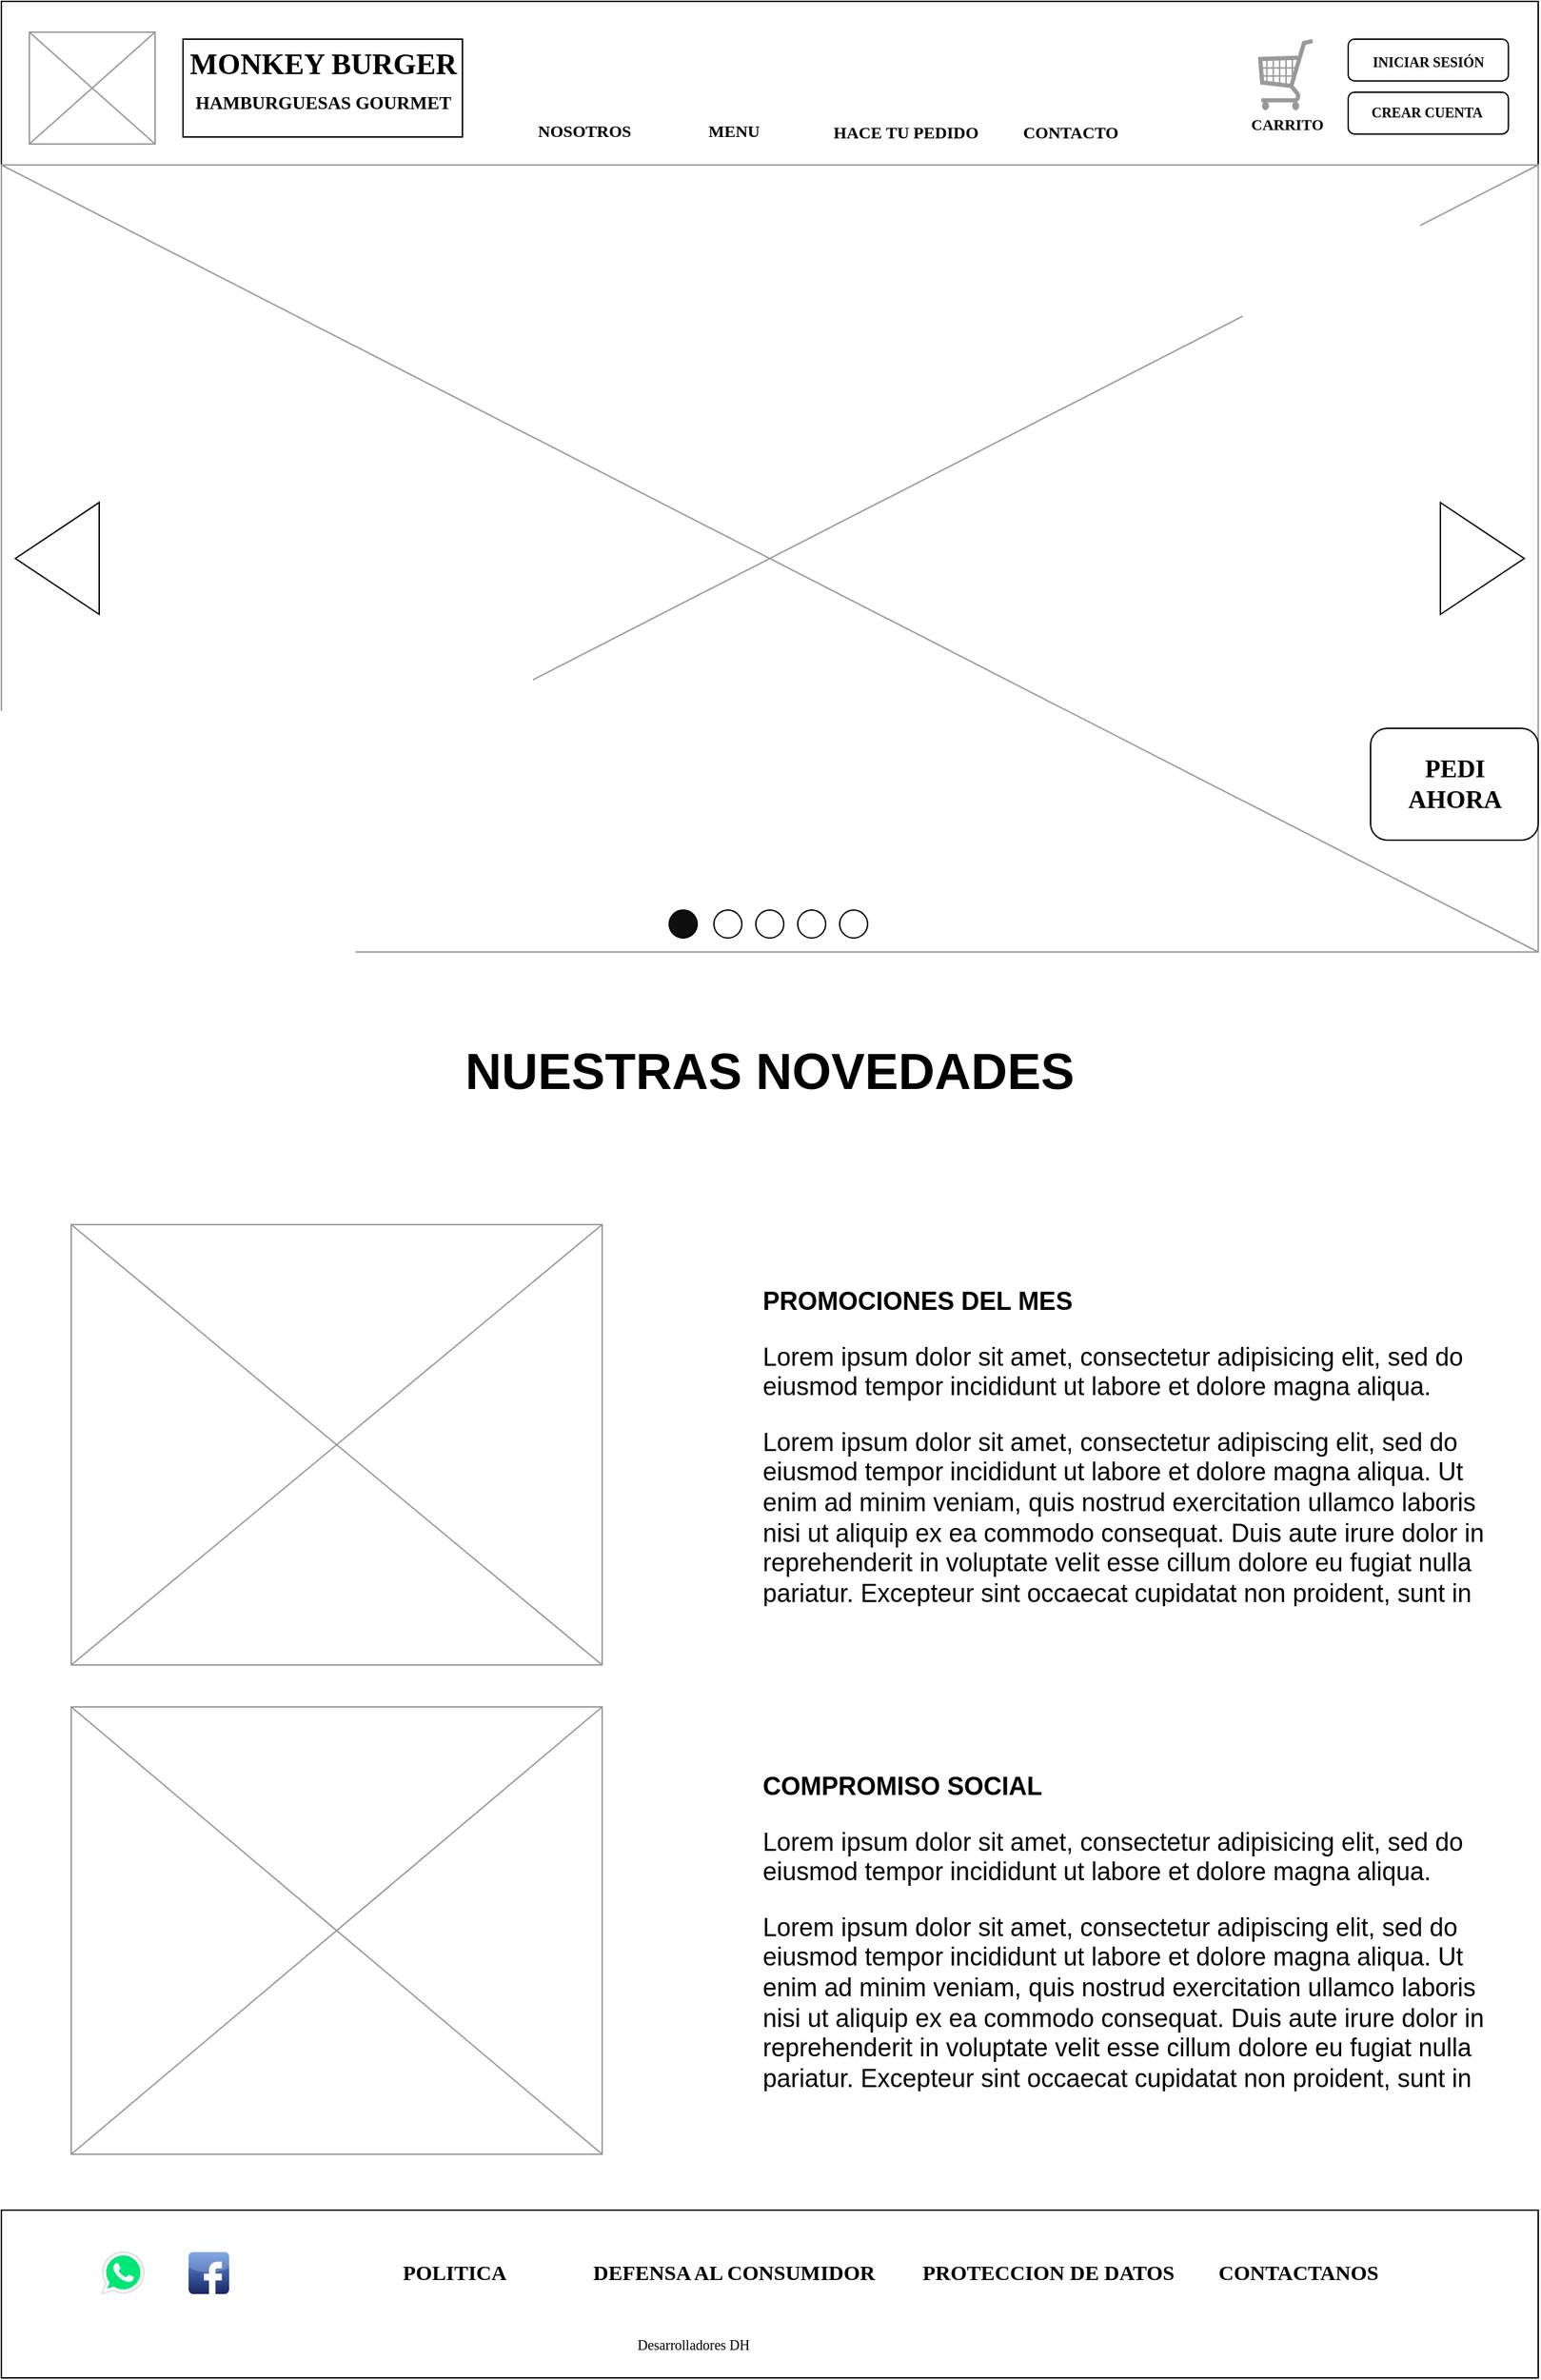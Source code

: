 <mxfile version="16.6.6" type="device" pages="9"><diagram name="HOME" id="HiTdkwcTg9mKyQhCm_Wg"><mxGraphModel dx="1038" dy="581" grid="1" gridSize="10" guides="1" tooltips="1" connect="1" arrows="1" fold="1" page="1" pageScale="1" pageWidth="1100" pageHeight="850" math="0" shadow="0"><root><mxCell id="nprB92gNQDmrDifsbLIB-0"/><mxCell id="nprB92gNQDmrDifsbLIB-1" parent="nprB92gNQDmrDifsbLIB-0"/><mxCell id="nprB92gNQDmrDifsbLIB-2" value="" style="group" vertex="1" connectable="0" parent="nprB92gNQDmrDifsbLIB-1"><mxGeometry x="0.003" y="-0.003" width="1100" height="117" as="geometry"/></mxCell><mxCell id="nprB92gNQDmrDifsbLIB-3" value="" style="verticalLabelPosition=bottom;verticalAlign=top;html=1;shape=mxgraph.basic.rect;fillColor2=none;strokeWidth=1;size=20;indent=5;" vertex="1" parent="nprB92gNQDmrDifsbLIB-2"><mxGeometry width="1100" height="117" as="geometry"/></mxCell><object label="" id="nprB92gNQDmrDifsbLIB-4"><mxCell style="rounded=0;whiteSpace=wrap;html=1;" vertex="1" parent="nprB92gNQDmrDifsbLIB-2"><mxGeometry x="130" y="27" width="200" height="70" as="geometry"/></mxCell></object><mxCell id="nprB92gNQDmrDifsbLIB-5" value="&lt;h1 style=&quot;font-size: 21px;&quot;&gt;&lt;b style=&quot;font-size: 21px;&quot;&gt;&lt;font face=&quot;Tahoma&quot; style=&quot;font-size: 21px;&quot;&gt;MONKEY BURGER&lt;/font&gt;&lt;/b&gt;&lt;/h1&gt;" style="text;html=1;resizable=0;autosize=1;align=center;verticalAlign=middle;points=[];fillColor=none;strokeColor=none;rounded=0;fontSize=21;" vertex="1" parent="nprB92gNQDmrDifsbLIB-2"><mxGeometry x="130" y="15.5" width="200" height="60" as="geometry"/></mxCell><mxCell id="nprB92gNQDmrDifsbLIB-6" value="&lt;b style=&quot;font-size: 13px;&quot;&gt;&lt;font style=&quot;font-size: 13px;&quot;&gt;HAMBURGUESAS GOURMET&lt;/font&gt;&lt;/b&gt;" style="text;html=1;resizable=0;autosize=1;align=center;verticalAlign=middle;points=[];fillColor=none;strokeColor=none;rounded=0;fontFamily=Tahoma;fontSize=13;" vertex="1" parent="nprB92gNQDmrDifsbLIB-2"><mxGeometry x="130" y="62" width="200" height="20" as="geometry"/></mxCell><mxCell id="nprB92gNQDmrDifsbLIB-7" value="" style="verticalLabelPosition=bottom;shadow=0;dashed=0;align=center;html=1;verticalAlign=top;strokeWidth=1;shape=mxgraph.mockup.graphics.simpleIcon;strokeColor=#999999;fontFamily=Tahoma;fontSize=13;fontColor=#FFFF33;" vertex="1" parent="nprB92gNQDmrDifsbLIB-2"><mxGeometry x="20" y="22" width="90" height="80" as="geometry"/></mxCell><UserObject label="&lt;span style=&quot;font-size: 12px&quot;&gt;&lt;b&gt;MENU&lt;/b&gt;&lt;/span&gt;" id="nprB92gNQDmrDifsbLIB-8"><mxCell style="text;html=1;resizable=0;autosize=1;align=center;verticalAlign=middle;points=[];fillColor=none;strokeColor=none;rounded=0;fontFamily=Tahoma;fontSize=13;fontColor=#000000;" vertex="1" parent="nprB92gNQDmrDifsbLIB-2"><mxGeometry x="499" y="82" width="50" height="20" as="geometry"/></mxCell></UserObject><UserObject label="&lt;span style=&quot;font-size: 12px&quot;&gt;&lt;b&gt;HACE TU PEDIDO&lt;/b&gt;&lt;/span&gt;" id="nprB92gNQDmrDifsbLIB-9"><mxCell style="text;html=1;resizable=0;autosize=1;align=center;verticalAlign=middle;points=[];fillColor=none;strokeColor=none;rounded=0;fontFamily=Tahoma;fontSize=13;fontColor=#000000;" vertex="1" parent="nprB92gNQDmrDifsbLIB-2"><mxGeometry x="587" y="83" width="120" height="20" as="geometry"/></mxCell></UserObject><UserObject label="&lt;span style=&quot;font-size: 12px&quot;&gt;&lt;b&gt;CONTACTO&lt;/b&gt;&lt;/span&gt;" id="nprB92gNQDmrDifsbLIB-10"><mxCell style="text;html=1;resizable=0;autosize=1;align=center;verticalAlign=middle;points=[];fillColor=none;strokeColor=none;rounded=0;fontFamily=Tahoma;fontSize=13;fontColor=#000000;" vertex="1" parent="nprB92gNQDmrDifsbLIB-2"><mxGeometry x="724.67" y="83" width="80" height="20" as="geometry"/></mxCell></UserObject><UserObject label="&lt;span style=&quot;font-size: 10px&quot;&gt;&lt;b style=&quot;font-size: 10px&quot;&gt;INICIAR SESIÓN&lt;br style=&quot;font-size: 10px&quot;&gt;&lt;br style=&quot;font-size: 10px&quot;&gt;&lt;/b&gt;&lt;/span&gt;" id="nprB92gNQDmrDifsbLIB-11"><mxCell style="text;html=1;resizable=0;autosize=1;align=center;verticalAlign=middle;points=[];fillColor=none;strokeColor=none;rounded=0;fontFamily=Tahoma;fontSize=10;fontColor=#000000;" vertex="1" parent="nprB92gNQDmrDifsbLIB-2"><mxGeometry x="971" y="34.0" width="100" height="30" as="geometry"/></mxCell></UserObject><UserObject label="&lt;span style=&quot;font-size: 10px&quot;&gt;&lt;b style=&quot;font-size: 10px&quot;&gt;CREAR CUENTA&lt;br style=&quot;font-size: 10px&quot;&gt;&lt;/b&gt;&lt;/span&gt;" id="nprB92gNQDmrDifsbLIB-12"><mxCell style="text;html=1;resizable=0;autosize=1;align=center;verticalAlign=middle;points=[];fillColor=none;strokeColor=none;rounded=0;fontFamily=Tahoma;fontSize=10;fontColor=#000000;" vertex="1" parent="nprB92gNQDmrDifsbLIB-2"><mxGeometry x="975" y="69.5" width="90" height="20" as="geometry"/></mxCell></UserObject><UserObject label="" id="nprB92gNQDmrDifsbLIB-13"><mxCell style="verticalLabelPosition=bottom;shadow=0;dashed=0;align=center;html=1;verticalAlign=top;strokeWidth=1;shape=mxgraph.mockup.misc.shoppingCart;strokeColor=#999999;fontFamily=Tahoma;fontSize=19;fontColor=#000000;" vertex="1" parent="nprB92gNQDmrDifsbLIB-2"><mxGeometry x="899.837" y="27.003" width="39.67" height="50.83" as="geometry"/></mxCell></UserObject><UserObject label="&lt;b&gt;&lt;font style=&quot;font-size: 12px&quot;&gt;NOSOTROS&lt;/font&gt;&lt;/b&gt;" id="nprB92gNQDmrDifsbLIB-14"><mxCell style="text;html=1;resizable=0;autosize=1;align=center;verticalAlign=middle;points=[];fillColor=none;strokeColor=none;rounded=0;fontFamily=Tahoma;fontSize=13;fontColor=#000000;" vertex="1" parent="nprB92gNQDmrDifsbLIB-2"><mxGeometry x="377" y="82" width="80" height="20" as="geometry"/></mxCell></UserObject><mxCell id="nprB92gNQDmrDifsbLIB-15" value="" style="rounded=1;whiteSpace=wrap;html=1;strokeColor=default;fillColor=none;" vertex="1" parent="nprB92gNQDmrDifsbLIB-2"><mxGeometry x="963.997" y="27.003" width="114.67" height="29.83" as="geometry"/></mxCell><mxCell id="nprB92gNQDmrDifsbLIB-16" value="" style="rounded=1;whiteSpace=wrap;html=1;strokeColor=default;fillColor=none;" vertex="1" parent="nprB92gNQDmrDifsbLIB-2"><mxGeometry x="963.997" y="65.003" width="114.67" height="29.83" as="geometry"/></mxCell><UserObject label="&lt;span style=&quot;font-size: 12px&quot;&gt;&lt;b style=&quot;font-size: 11px&quot;&gt;CARRITO&lt;/b&gt;&lt;/span&gt;" id="nprB92gNQDmrDifsbLIB-17"><mxCell style="text;html=1;resizable=0;autosize=1;align=center;verticalAlign=middle;points=[];fillColor=none;strokeColor=none;rounded=0;fontFamily=Tahoma;fontSize=13;fontColor=#000000;" vertex="1" parent="nprB92gNQDmrDifsbLIB-2"><mxGeometry x="884.67" y="77" width="70" height="20" as="geometry"/></mxCell></UserObject><mxCell id="nprB92gNQDmrDifsbLIB-18" value="" style="verticalLabelPosition=bottom;shadow=0;dashed=0;align=center;html=1;verticalAlign=top;strokeWidth=1;shape=mxgraph.mockup.graphics.simpleIcon;strokeColor=#999999;fontFamily=Tahoma;fontSize=13;fontColor=#FFFF33;" vertex="1" parent="nprB92gNQDmrDifsbLIB-1"><mxGeometry y="117" width="1100" height="563" as="geometry"/></mxCell><mxCell id="nprB92gNQDmrDifsbLIB-28" value="" style="group" vertex="1" connectable="0" parent="nprB92gNQDmrDifsbLIB-1"><mxGeometry x="0.003" y="1579.997" width="1100" height="120" as="geometry"/></mxCell><mxCell id="nprB92gNQDmrDifsbLIB-29" value="" style="rounded=0;whiteSpace=wrap;html=1;fontFamily=Tahoma;fontSize=19;fontColor=#000000;" vertex="1" parent="nprB92gNQDmrDifsbLIB-28"><mxGeometry width="1100" height="120" as="geometry"/></mxCell><UserObject label="&lt;b&gt;&lt;font style=&quot;font-size: 15px&quot;&gt;CONTACTANOS&lt;/font&gt;&lt;/b&gt;" id="nprB92gNQDmrDifsbLIB-30"><mxCell style="text;html=1;resizable=0;autosize=1;align=center;verticalAlign=middle;points=[];fillColor=none;strokeColor=none;rounded=0;fontFamily=Tahoma;fontSize=17;fontColor=#000000;" vertex="1" parent="nprB92gNQDmrDifsbLIB-28"><mxGeometry x="863" y="30" width="130" height="30" as="geometry"/></mxCell></UserObject><mxCell id="nprB92gNQDmrDifsbLIB-31" value="" style="dashed=0;outlineConnect=0;html=1;align=center;labelPosition=center;verticalLabelPosition=bottom;verticalAlign=top;shape=mxgraph.weblogos.whatsapp;fillColor=#00E676;strokeColor=#dddddd;fontFamily=Tahoma;fontSize=18;fontColor=#000000;" vertex="1" parent="nprB92gNQDmrDifsbLIB-28"><mxGeometry x="72" y="30" width="30" height="30" as="geometry"/></mxCell><mxCell id="nprB92gNQDmrDifsbLIB-32" value="" style="dashed=0;outlineConnect=0;html=1;align=center;labelPosition=center;verticalLabelPosition=bottom;verticalAlign=top;shape=mxgraph.webicons.facebook;fillColor=#6294E4;gradientColor=#1A2665;fontFamily=Tahoma;fontSize=18;fontColor=#000000;" vertex="1" parent="nprB92gNQDmrDifsbLIB-28"><mxGeometry x="134" y="30" width="29" height="30" as="geometry"/></mxCell><mxCell id="nprB92gNQDmrDifsbLIB-33" value="" style="shape=image;html=1;verticalAlign=top;verticalLabelPosition=bottom;labelBackgroundColor=#ffffff;imageAspect=0;aspect=fixed;image=https://cdn3.iconfinder.com/data/icons/2018-social-media-logotypes/1000/2018_social_media_popular_app_logo_instagram-128.png;fontFamily=Tahoma;fontSize=18;fontColor=#000000;" vertex="1" parent="nprB92gNQDmrDifsbLIB-28"><mxGeometry x="196" y="30" width="30" height="30" as="geometry"/></mxCell><mxCell id="nprB92gNQDmrDifsbLIB-34" value="&lt;font style=&quot;font-size: 10px&quot;&gt;Desarrolladores DH&lt;/font&gt;" style="text;html=1;resizable=0;autosize=1;align=center;verticalAlign=middle;points=[];fillColor=none;strokeColor=none;rounded=0;fontFamily=Tahoma;fontSize=17;fontColor=#000000;" vertex="1" parent="nprB92gNQDmrDifsbLIB-28"><mxGeometry x="445" y="80" width="100" height="30" as="geometry"/></mxCell><mxCell id="nprB92gNQDmrDifsbLIB-35" value="&lt;b&gt;&lt;font style=&quot;font-size: 15px&quot;&gt;DEFENSA AL CONSUMIDOR&lt;/font&gt;&lt;/b&gt;" style="text;html=1;resizable=0;autosize=1;align=center;verticalAlign=middle;points=[];fillColor=none;strokeColor=none;rounded=0;fontFamily=Tahoma;fontSize=17;fontColor=#000000;" vertex="1" parent="nprB92gNQDmrDifsbLIB-28"><mxGeometry x="414" y="30" width="220" height="30" as="geometry"/></mxCell><mxCell id="nprB92gNQDmrDifsbLIB-36" value="&lt;b&gt;&lt;font style=&quot;font-size: 15px&quot;&gt;POLITICA&lt;/font&gt;&lt;/b&gt;" style="text;html=1;resizable=0;autosize=1;align=center;verticalAlign=middle;points=[];fillColor=none;strokeColor=none;rounded=0;fontFamily=Tahoma;fontSize=17;fontColor=#000000;" vertex="1" parent="nprB92gNQDmrDifsbLIB-28"><mxGeometry x="279" y="30" width="90" height="30" as="geometry"/></mxCell><mxCell id="nprB92gNQDmrDifsbLIB-37" value="&lt;b&gt;&lt;font style=&quot;font-size: 15px&quot;&gt;PROTECCION DE DATOS&lt;/font&gt;&lt;/b&gt;" style="text;html=1;resizable=0;autosize=1;align=center;verticalAlign=middle;points=[];fillColor=none;strokeColor=none;rounded=0;fontFamily=Tahoma;fontSize=17;fontColor=#000000;" vertex="1" parent="nprB92gNQDmrDifsbLIB-28"><mxGeometry x="649" y="30" width="200" height="30" as="geometry"/></mxCell><mxCell id="a6_1ev788j2b13q41zqf-0" value="" style="rounded=1;whiteSpace=wrap;html=1;fontFamily=Tahoma;fontSize=10;fontColor=#000000;" vertex="1" parent="nprB92gNQDmrDifsbLIB-1"><mxGeometry x="980.003" y="519.997" width="120" height="80" as="geometry"/></mxCell><UserObject label="&lt;span style=&quot;font-size: 18px&quot;&gt;&lt;b&gt;PEDI &lt;br&gt;AHORA&lt;/b&gt;&lt;/span&gt;" id="r9QfBtgKzt4J1m4F7lF8-0"><mxCell style="text;html=1;resizable=0;autosize=1;align=center;verticalAlign=middle;points=[];fillColor=none;strokeColor=none;rounded=0;fontFamily=Tahoma;fontSize=13;fontColor=#000000;" vertex="1" parent="nprB92gNQDmrDifsbLIB-1"><mxGeometry x="1000.003" y="539.997" width="80" height="40" as="geometry"/></mxCell></UserObject><mxCell id="9MklL2SSAJu4UT7_8uHa-0" value="" style="triangle;whiteSpace=wrap;html=1;" vertex="1" parent="nprB92gNQDmrDifsbLIB-1"><mxGeometry x="1030" y="358.5" width="60" height="80" as="geometry"/></mxCell><mxCell id="tuvBwVEUii4Rpgam9Rdr-0" value="" style="ellipse;whiteSpace=wrap;html=1;aspect=fixed;fillColor=#0F0F0F;" vertex="1" parent="nprB92gNQDmrDifsbLIB-1"><mxGeometry x="478.003" y="649.997" width="20" height="20" as="geometry"/></mxCell><mxCell id="4cbChjuESnjO4vTVVVhJ-0" value="" style="ellipse;whiteSpace=wrap;html=1;aspect=fixed;" vertex="1" parent="nprB92gNQDmrDifsbLIB-1"><mxGeometry x="540.003" y="649.997" width="20" height="20" as="geometry"/></mxCell><mxCell id="4cbChjuESnjO4vTVVVhJ-1" value="" style="ellipse;whiteSpace=wrap;html=1;aspect=fixed;" vertex="1" parent="nprB92gNQDmrDifsbLIB-1"><mxGeometry x="510.003" y="649.997" width="20" height="20" as="geometry"/></mxCell><mxCell id="4cbChjuESnjO4vTVVVhJ-2" value="" style="ellipse;whiteSpace=wrap;html=1;aspect=fixed;" vertex="1" parent="nprB92gNQDmrDifsbLIB-1"><mxGeometry x="570.003" y="649.997" width="20" height="20" as="geometry"/></mxCell><mxCell id="4cbChjuESnjO4vTVVVhJ-3" value="" style="ellipse;whiteSpace=wrap;html=1;aspect=fixed;" vertex="1" parent="nprB92gNQDmrDifsbLIB-1"><mxGeometry x="600.003" y="649.997" width="20" height="20" as="geometry"/></mxCell><mxCell id="DqtOIqGOOskyi_8WeDWE-1" value="" style="triangle;whiteSpace=wrap;html=1;direction=west;" vertex="1" parent="nprB92gNQDmrDifsbLIB-1"><mxGeometry x="10.003" y="358.497" width="60" height="80" as="geometry"/></mxCell><mxCell id="diiDyNEnT3q3jK0aI-Na-0" value="&lt;span style=&quot;font-size: 36px&quot;&gt;NUESTRAS NOVEDADES&lt;/span&gt;" style="text;html=1;strokeColor=none;fillColor=none;align=center;verticalAlign=middle;whiteSpace=wrap;rounded=0;fontSize=18;fontStyle=1" vertex="1" parent="nprB92gNQDmrDifsbLIB-1"><mxGeometry x="330" y="750" width="440" height="30" as="geometry"/></mxCell><mxCell id="oNiyNKODarmB_HbCsjXC-3" value="" style="verticalLabelPosition=bottom;shadow=0;dashed=0;align=center;html=1;verticalAlign=top;strokeWidth=1;shape=mxgraph.mockup.graphics.simpleIcon;strokeColor=#999999;fontFamily=Tahoma;fontSize=13;fontColor=#FFFF33;" vertex="1" parent="nprB92gNQDmrDifsbLIB-1"><mxGeometry x="50" y="875" width="380" height="315" as="geometry"/></mxCell><mxCell id="1Kkn2LvjIOGW40NPHStc-0" value="" style="verticalLabelPosition=bottom;shadow=0;dashed=0;align=center;html=1;verticalAlign=top;strokeWidth=1;shape=mxgraph.mockup.graphics.simpleIcon;strokeColor=#999999;fontFamily=Tahoma;fontSize=13;fontColor=#FFFF33;" vertex="1" parent="nprB92gNQDmrDifsbLIB-1"><mxGeometry x="50" y="1220" width="380" height="320" as="geometry"/></mxCell><mxCell id="GiVhXpXAoAV2JUN6uHKv-0" value="&lt;h1 style=&quot;font-size: 18px&quot;&gt;PROMOCIONES DEL MES&lt;/h1&gt;&lt;p style=&quot;font-size: 18px&quot;&gt;&lt;font style=&quot;font-size: 18px&quot;&gt;Lorem ipsum dolor sit amet, consectetur adipisicing elit, sed do eiusmod tempor incididunt ut labore et dolore magna aliqua.&lt;/font&gt;&lt;/p&gt;&lt;font style=&quot;font-size: 18px&quot;&gt;Lorem ipsum dolor sit amet, consectetur adipiscing elit, sed do eiusmod tempor incididunt ut labore et dolore magna aliqua. Ut enim ad minim veniam, quis nostrud exercitation ullamco laboris nisi ut aliquip ex ea commodo consequat. Duis aute irure dolor in reprehenderit in voluptate velit esse cillum dolore eu fugiat nulla pariatur. Excepteur sint occaecat cupidatat non proident, sunt in culpa qui officia deserunt mollit anim id est laborum.&lt;/font&gt;" style="text;html=1;strokeColor=none;fillColor=none;spacing=5;spacingTop=-20;whiteSpace=wrap;overflow=hidden;rounded=0;fontSize=11;fontColor=#000000;" vertex="1" parent="nprB92gNQDmrDifsbLIB-1"><mxGeometry x="540" y="917.5" width="540" height="230" as="geometry"/></mxCell><mxCell id="eHWE4X3-9LH2tsfksQP5-0" value="&lt;h1 style=&quot;font-size: 18px&quot;&gt;COMPROMISO SOCIAL&lt;/h1&gt;&lt;p style=&quot;font-size: 18px&quot;&gt;&lt;font style=&quot;font-size: 18px&quot;&gt;Lorem ipsum dolor sit amet, consectetur adipisicing elit, sed do eiusmod tempor incididunt ut labore et dolore magna aliqua.&lt;/font&gt;&lt;/p&gt;&lt;font style=&quot;font-size: 18px&quot;&gt;Lorem ipsum dolor sit amet, consectetur adipiscing elit, sed do eiusmod tempor incididunt ut labore et dolore magna aliqua. Ut enim ad minim veniam, quis nostrud exercitation ullamco laboris nisi ut aliquip ex ea commodo consequat. Duis aute irure dolor in reprehenderit in voluptate velit esse cillum dolore eu fugiat nulla pariatur. Excepteur sint occaecat cupidatat non proident, sunt in culpa qui officia deserunt mollit anim id est laborum.&lt;/font&gt;" style="text;html=1;strokeColor=none;fillColor=none;spacing=5;spacingTop=-20;whiteSpace=wrap;overflow=hidden;rounded=0;fontSize=11;fontColor=#000000;" vertex="1" parent="nprB92gNQDmrDifsbLIB-1"><mxGeometry x="540" y="1265" width="540" height="230" as="geometry"/></mxCell></root></mxGraphModel></diagram><diagram name="INICIO SESIÓN" id="QR3tIgLvsHLRRxZXMkey"><mxGraphModel dx="1038" dy="581" grid="1" gridSize="10" guides="1" tooltips="1" connect="1" arrows="1" fold="1" page="1" pageScale="1" pageWidth="1100" pageHeight="850" background="none" math="0" shadow="0"><root><mxCell id="KXg5aK4t0eULm44dlUCt-0"/><mxCell id="KXg5aK4t0eULm44dlUCt-1" parent="KXg5aK4t0eULm44dlUCt-0"/><mxCell id="KXg5aK4t0eULm44dlUCt-2" value="" style="verticalLabelPosition=bottom;verticalAlign=top;html=1;shape=mxgraph.basic.rect;fillColor2=none;strokeWidth=1;size=20;indent=5;" parent="KXg5aK4t0eULm44dlUCt-1" vertex="1"><mxGeometry y="3" width="1100" height="117" as="geometry"/></mxCell><object label="" id="KXg5aK4t0eULm44dlUCt-3"><mxCell style="rounded=0;whiteSpace=wrap;html=1;" parent="KXg5aK4t0eULm44dlUCt-1" vertex="1"><mxGeometry x="130" y="30" width="200" height="70" as="geometry"/></mxCell></object><mxCell id="KXg5aK4t0eULm44dlUCt-4" value="&lt;h1 style=&quot;font-size: 21px;&quot;&gt;&lt;b style=&quot;font-size: 21px;&quot;&gt;&lt;font face=&quot;Tahoma&quot; style=&quot;font-size: 21px;&quot;&gt;MONKEY BURGER&lt;/font&gt;&lt;/b&gt;&lt;/h1&gt;" style="text;html=1;resizable=0;autosize=1;align=center;verticalAlign=middle;points=[];fillColor=none;strokeColor=none;rounded=0;fontSize=21;" parent="KXg5aK4t0eULm44dlUCt-1" vertex="1"><mxGeometry x="130" y="18.5" width="200" height="60" as="geometry"/></mxCell><mxCell id="KXg5aK4t0eULm44dlUCt-5" value="&lt;b style=&quot;font-size: 13px;&quot;&gt;&lt;font style=&quot;font-size: 13px;&quot;&gt;HAMBURGUESAS GOURMET&lt;/font&gt;&lt;/b&gt;" style="text;html=1;resizable=0;autosize=1;align=center;verticalAlign=middle;points=[];fillColor=none;strokeColor=none;rounded=0;fontFamily=Tahoma;fontSize=13;" parent="KXg5aK4t0eULm44dlUCt-1" vertex="1"><mxGeometry x="130" y="65" width="200" height="20" as="geometry"/></mxCell><mxCell id="KXg5aK4t0eULm44dlUCt-6" value="" style="verticalLabelPosition=bottom;shadow=0;dashed=0;align=center;html=1;verticalAlign=top;strokeWidth=1;shape=mxgraph.mockup.graphics.simpleIcon;strokeColor=#999999;fontFamily=Tahoma;fontSize=13;fontColor=#FFFF33;" parent="KXg5aK4t0eULm44dlUCt-1" vertex="1"><mxGeometry x="20" y="25" width="90" height="80" as="geometry"/></mxCell><mxCell id="KXg5aK4t0eULm44dlUCt-10" value="&lt;span style=&quot;font-size: 10px&quot;&gt;&lt;b style=&quot;font-size: 10px&quot;&gt;INICIO SESIÓN&lt;br style=&quot;font-size: 10px&quot;&gt;&lt;br style=&quot;font-size: 10px&quot;&gt;&lt;/b&gt;&lt;/span&gt;" style="text;html=1;resizable=0;autosize=1;align=center;verticalAlign=middle;points=[];fillColor=none;strokeColor=none;rounded=0;fontFamily=Tahoma;fontSize=10;fontColor=#000000;" parent="KXg5aK4t0eULm44dlUCt-1" vertex="1"><mxGeometry x="989" y="10" width="90" height="30" as="geometry"/></mxCell><mxCell id="KXg5aK4t0eULm44dlUCt-11" value="&lt;span style=&quot;font-size: 10px&quot;&gt;&lt;b style=&quot;font-size: 10px&quot;&gt;CREAR CUENTA&lt;br style=&quot;font-size: 10px&quot;&gt;&lt;/b&gt;&lt;/span&gt;" style="text;html=1;resizable=0;autosize=1;align=center;verticalAlign=middle;points=[];fillColor=none;strokeColor=none;rounded=0;fontFamily=Tahoma;fontSize=10;fontColor=#000000;" parent="KXg5aK4t0eULm44dlUCt-1" vertex="1"><mxGeometry x="990" y="30" width="90" height="20" as="geometry"/></mxCell><mxCell id="KXg5aK4t0eULm44dlUCt-14" value="" style="verticalLabelPosition=bottom;shadow=0;dashed=0;align=center;html=1;verticalAlign=top;strokeWidth=1;shape=mxgraph.mockup.graphics.simpleIcon;strokeColor=#999999;fontFamily=Tahoma;fontSize=13;fontColor=#FFFF33;" parent="KXg5aK4t0eULm44dlUCt-1" vertex="1"><mxGeometry y="120" width="1100" height="730" as="geometry"/></mxCell><mxCell id="iLhUzdotCzpfzQyhDFyz-0" value="&lt;span style=&quot;font-size: 12px&quot;&gt;&lt;b&gt;MENU&lt;/b&gt;&lt;/span&gt;" style="text;html=1;resizable=0;autosize=1;align=center;verticalAlign=middle;points=[];fillColor=none;strokeColor=none;rounded=0;fontFamily=Tahoma;fontSize=13;fontColor=#000000;" parent="KXg5aK4t0eULm44dlUCt-1" vertex="1"><mxGeometry x="575" y="86" width="50" height="20" as="geometry"/></mxCell><mxCell id="iLhUzdotCzpfzQyhDFyz-1" value="&lt;span style=&quot;font-size: 12px&quot;&gt;&lt;b&gt;HACE TU PEDIDO&lt;/b&gt;&lt;/span&gt;" style="text;html=1;resizable=0;autosize=1;align=center;verticalAlign=middle;points=[];fillColor=none;strokeColor=none;rounded=0;fontFamily=Tahoma;fontSize=13;fontColor=#000000;" parent="KXg5aK4t0eULm44dlUCt-1" vertex="1"><mxGeometry x="670" y="86" width="120" height="20" as="geometry"/></mxCell><mxCell id="iLhUzdotCzpfzQyhDFyz-2" value="&lt;span style=&quot;font-size: 12px&quot;&gt;&lt;b&gt;CONTACTO&lt;/b&gt;&lt;/span&gt;" style="text;html=1;resizable=0;autosize=1;align=center;verticalAlign=middle;points=[];fillColor=none;strokeColor=none;rounded=0;fontFamily=Tahoma;fontSize=13;fontColor=#000000;" parent="KXg5aK4t0eULm44dlUCt-1" vertex="1"><mxGeometry x="830" y="86" width="80" height="20" as="geometry"/></mxCell><mxCell id="iLhUzdotCzpfzQyhDFyz-3" value="" style="shape=image;html=1;verticalAlign=top;verticalLabelPosition=bottom;labelBackgroundColor=#ffffff;imageAspect=0;aspect=fixed;image=https://cdn3.iconfinder.com/data/icons/picons-social/57/06-facebook-128.png;fontFamily=Tahoma;fontSize=10;fontColor=#000000;" parent="KXg5aK4t0eULm44dlUCt-1" vertex="1"><mxGeometry x="1004" y="88" width="18" height="18" as="geometry"/></mxCell><mxCell id="iLhUzdotCzpfzQyhDFyz-4" value="" style="shape=image;html=1;verticalAlign=top;verticalLabelPosition=bottom;labelBackgroundColor=#ffffff;imageAspect=0;aspect=fixed;image=https://cdn4.iconfinder.com/data/icons/picons-social/57/38-instagram-2-128.png;fontFamily=Tahoma;fontSize=10;fontColor=#000000;" parent="KXg5aK4t0eULm44dlUCt-1" vertex="1"><mxGeometry x="1040" y="84" width="26.5" height="26.5" as="geometry"/></mxCell><mxCell id="iLhUzdotCzpfzQyhDFyz-5" value="&lt;b&gt;&lt;font style=&quot;font-size: 12px&quot;&gt;NOSOTROS&lt;/font&gt;&lt;/b&gt;" style="text;html=1;resizable=0;autosize=1;align=center;verticalAlign=middle;points=[];fillColor=none;strokeColor=none;rounded=0;fontFamily=Tahoma;fontSize=13;fontColor=#000000;" parent="KXg5aK4t0eULm44dlUCt-1" vertex="1"><mxGeometry x="415" y="86" width="80" height="20" as="geometry"/></mxCell><mxCell id="ZOsxJo26SOeQRlR_7Jod-1" value="" style="verticalLabelPosition=bottom;shadow=0;dashed=0;align=center;html=1;verticalAlign=top;strokeWidth=1;shape=mxgraph.mockup.graphics.simpleIcon;strokeColor=#999999;fontFamily=Tahoma;fontSize=13;fontColor=#FFFF33;" parent="KXg5aK4t0eULm44dlUCt-1" vertex="1"><mxGeometry x="790" y="330" width="100" height="115" as="geometry"/></mxCell><mxCell id="ZOsxJo26SOeQRlR_7Jod-2" value="Nombre de usuario / correo electrónico" style="rounded=0;whiteSpace=wrap;html=1;fontSize=18;" parent="KXg5aK4t0eULm44dlUCt-1" vertex="1"><mxGeometry x="365" y="330" width="370" height="50" as="geometry"/></mxCell><mxCell id="ZOsxJo26SOeQRlR_7Jod-3" value="Contraseña" style="rounded=0;whiteSpace=wrap;html=1;fontSize=18;" parent="KXg5aK4t0eULm44dlUCt-1" vertex="1"><mxGeometry x="365" y="425" width="370" height="45" as="geometry"/></mxCell><mxCell id="ZOsxJo26SOeQRlR_7Jod-4" value="&lt;b&gt;Ingresar&lt;/b&gt;" style="rounded=1;whiteSpace=wrap;html=1;fontSize=18;" parent="KXg5aK4t0eULm44dlUCt-1" vertex="1"><mxGeometry x="490" y="530" width="120" height="40" as="geometry"/></mxCell><mxCell id="ZOsxJo26SOeQRlR_7Jod-5" value="&lt;font style=&quot;font-size: 14px&quot;&gt;Restablecer contraseña&lt;/font&gt;" style="text;html=1;strokeColor=none;fillColor=none;align=center;verticalAlign=middle;whiteSpace=wrap;rounded=0;fontSize=18;" parent="KXg5aK4t0eULm44dlUCt-1" vertex="1"><mxGeometry x="360" y="590" width="160" height="30" as="geometry"/></mxCell><mxCell id="ZOsxJo26SOeQRlR_7Jod-7" value="&lt;font style=&quot;font-size: 14px&quot;&gt;Crear Nuevo Usuario&lt;/font&gt;" style="text;html=1;strokeColor=none;fillColor=none;align=center;verticalAlign=middle;whiteSpace=wrap;rounded=0;fontSize=18;" parent="KXg5aK4t0eULm44dlUCt-1" vertex="1"><mxGeometry x="575" y="590" width="160" height="30" as="geometry"/></mxCell><mxCell id="wA39eLc907qtc642CjoK-0" value="&lt;font style=&quot;font-size: 36px&quot;&gt;INICIAR SESIÓN&lt;/font&gt;" style="text;html=1;strokeColor=none;fillColor=none;align=center;verticalAlign=middle;whiteSpace=wrap;rounded=0;fontSize=18;fontStyle=1" parent="KXg5aK4t0eULm44dlUCt-1" vertex="1"><mxGeometry x="400" y="160" width="320" height="30" as="geometry"/></mxCell><mxCell id="K_8xVxKq5mUHdf2P-5OF-0" value="" style="group" parent="KXg5aK4t0eULm44dlUCt-1" vertex="1" connectable="0"><mxGeometry x="0.003" y="2.997" width="1100" height="117" as="geometry"/></mxCell><mxCell id="K_8xVxKq5mUHdf2P-5OF-1" value="" style="verticalLabelPosition=bottom;verticalAlign=top;html=1;shape=mxgraph.basic.rect;fillColor2=none;strokeWidth=1;size=20;indent=5;" parent="K_8xVxKq5mUHdf2P-5OF-0" vertex="1"><mxGeometry width="1100" height="117" as="geometry"/></mxCell><object label="" id="K_8xVxKq5mUHdf2P-5OF-2"><mxCell style="rounded=0;whiteSpace=wrap;html=1;" parent="K_8xVxKq5mUHdf2P-5OF-0" vertex="1"><mxGeometry x="130" y="27" width="200" height="70" as="geometry"/></mxCell></object><mxCell id="K_8xVxKq5mUHdf2P-5OF-3" value="&lt;h1 style=&quot;font-size: 21px;&quot;&gt;&lt;b style=&quot;font-size: 21px;&quot;&gt;&lt;font face=&quot;Tahoma&quot; style=&quot;font-size: 21px;&quot;&gt;MONKEY BURGER&lt;/font&gt;&lt;/b&gt;&lt;/h1&gt;" style="text;html=1;resizable=0;autosize=1;align=center;verticalAlign=middle;points=[];fillColor=none;strokeColor=none;rounded=0;fontSize=21;" parent="K_8xVxKq5mUHdf2P-5OF-0" vertex="1"><mxGeometry x="130" y="15.5" width="200" height="60" as="geometry"/></mxCell><mxCell id="K_8xVxKq5mUHdf2P-5OF-4" value="&lt;b style=&quot;font-size: 13px;&quot;&gt;&lt;font style=&quot;font-size: 13px;&quot;&gt;HAMBURGUESAS GOURMET&lt;/font&gt;&lt;/b&gt;" style="text;html=1;resizable=0;autosize=1;align=center;verticalAlign=middle;points=[];fillColor=none;strokeColor=none;rounded=0;fontFamily=Tahoma;fontSize=13;" parent="K_8xVxKq5mUHdf2P-5OF-0" vertex="1"><mxGeometry x="130" y="62" width="200" height="20" as="geometry"/></mxCell><mxCell id="K_8xVxKq5mUHdf2P-5OF-5" value="" style="verticalLabelPosition=bottom;shadow=0;dashed=0;align=center;html=1;verticalAlign=top;strokeWidth=1;shape=mxgraph.mockup.graphics.simpleIcon;strokeColor=#999999;fontFamily=Tahoma;fontSize=13;fontColor=#FFFF33;" parent="K_8xVxKq5mUHdf2P-5OF-0" vertex="1"><mxGeometry x="20" y="22" width="90" height="80" as="geometry"/></mxCell><UserObject label="&lt;span style=&quot;font-size: 12px&quot;&gt;&lt;b&gt;MENU&lt;/b&gt;&lt;/span&gt;" id="K_8xVxKq5mUHdf2P-5OF-6"><mxCell style="text;html=1;resizable=0;autosize=1;align=center;verticalAlign=middle;points=[];fillColor=none;strokeColor=none;rounded=0;fontFamily=Tahoma;fontSize=13;fontColor=#000000;" parent="K_8xVxKq5mUHdf2P-5OF-0" vertex="1"><mxGeometry x="499" y="82" width="50" height="20" as="geometry"/></mxCell></UserObject><UserObject label="&lt;span style=&quot;font-size: 12px&quot;&gt;&lt;b&gt;HACE TU PEDIDO&lt;/b&gt;&lt;/span&gt;" id="K_8xVxKq5mUHdf2P-5OF-7"><mxCell style="text;html=1;resizable=0;autosize=1;align=center;verticalAlign=middle;points=[];fillColor=none;strokeColor=none;rounded=0;fontFamily=Tahoma;fontSize=13;fontColor=#000000;" parent="K_8xVxKq5mUHdf2P-5OF-0" vertex="1"><mxGeometry x="587" y="83" width="120" height="20" as="geometry"/></mxCell></UserObject><UserObject label="&lt;span style=&quot;font-size: 12px&quot;&gt;&lt;b&gt;CONTACTO&lt;/b&gt;&lt;/span&gt;" id="K_8xVxKq5mUHdf2P-5OF-8"><mxCell style="text;html=1;resizable=0;autosize=1;align=center;verticalAlign=middle;points=[];fillColor=none;strokeColor=none;rounded=0;fontFamily=Tahoma;fontSize=13;fontColor=#000000;" parent="K_8xVxKq5mUHdf2P-5OF-0" vertex="1"><mxGeometry x="724.67" y="83" width="80" height="20" as="geometry"/></mxCell></UserObject><UserObject label="&lt;span style=&quot;font-size: 10px&quot;&gt;&lt;b style=&quot;font-size: 10px&quot;&gt;INICIAR SESIÓN&lt;br style=&quot;font-size: 10px&quot;&gt;&lt;br style=&quot;font-size: 10px&quot;&gt;&lt;/b&gt;&lt;/span&gt;" id="K_8xVxKq5mUHdf2P-5OF-9"><mxCell style="text;html=1;resizable=0;autosize=1;align=center;verticalAlign=middle;points=[];fillColor=none;strokeColor=none;rounded=0;fontFamily=Tahoma;fontSize=10;fontColor=#000000;" parent="K_8xVxKq5mUHdf2P-5OF-0" vertex="1"><mxGeometry x="971" y="34.0" width="100" height="30" as="geometry"/></mxCell></UserObject><UserObject label="&lt;span style=&quot;font-size: 10px&quot;&gt;&lt;b style=&quot;font-size: 10px&quot;&gt;CREAR CUENTA&lt;br style=&quot;font-size: 10px&quot;&gt;&lt;/b&gt;&lt;/span&gt;" id="K_8xVxKq5mUHdf2P-5OF-10"><mxCell style="text;html=1;resizable=0;autosize=1;align=center;verticalAlign=middle;points=[];fillColor=none;strokeColor=none;rounded=0;fontFamily=Tahoma;fontSize=10;fontColor=#000000;" parent="K_8xVxKq5mUHdf2P-5OF-0" vertex="1"><mxGeometry x="975" y="69.5" width="90" height="20" as="geometry"/></mxCell></UserObject><UserObject label="" id="K_8xVxKq5mUHdf2P-5OF-11"><mxCell style="verticalLabelPosition=bottom;shadow=0;dashed=0;align=center;html=1;verticalAlign=top;strokeWidth=1;shape=mxgraph.mockup.misc.shoppingCart;strokeColor=#999999;fontFamily=Tahoma;fontSize=19;fontColor=#000000;" parent="K_8xVxKq5mUHdf2P-5OF-0" vertex="1"><mxGeometry x="899.837" y="27.003" width="39.67" height="50.83" as="geometry"/></mxCell></UserObject><UserObject label="&lt;b&gt;&lt;font style=&quot;font-size: 12px&quot;&gt;NOSOTROS&lt;/font&gt;&lt;/b&gt;" id="K_8xVxKq5mUHdf2P-5OF-12"><mxCell style="text;html=1;resizable=0;autosize=1;align=center;verticalAlign=middle;points=[];fillColor=none;strokeColor=none;rounded=0;fontFamily=Tahoma;fontSize=13;fontColor=#000000;" parent="K_8xVxKq5mUHdf2P-5OF-0" vertex="1"><mxGeometry x="377" y="82" width="80" height="20" as="geometry"/></mxCell></UserObject><mxCell id="K_8xVxKq5mUHdf2P-5OF-13" value="" style="rounded=1;whiteSpace=wrap;html=1;strokeColor=default;fillColor=none;" parent="K_8xVxKq5mUHdf2P-5OF-0" vertex="1"><mxGeometry x="963.997" y="27.003" width="114.67" height="29.83" as="geometry"/></mxCell><mxCell id="K_8xVxKq5mUHdf2P-5OF-14" value="" style="rounded=1;whiteSpace=wrap;html=1;strokeColor=default;fillColor=none;" parent="K_8xVxKq5mUHdf2P-5OF-0" vertex="1"><mxGeometry x="963.997" y="65.003" width="114.67" height="29.83" as="geometry"/></mxCell><UserObject label="&lt;span style=&quot;font-size: 12px&quot;&gt;&lt;b style=&quot;font-size: 11px&quot;&gt;CARRITO&lt;/b&gt;&lt;/span&gt;" id="K_8xVxKq5mUHdf2P-5OF-15"><mxCell style="text;html=1;resizable=0;autosize=1;align=center;verticalAlign=middle;points=[];fillColor=none;strokeColor=none;rounded=0;fontFamily=Tahoma;fontSize=13;fontColor=#000000;" parent="K_8xVxKq5mUHdf2P-5OF-0" vertex="1"><mxGeometry x="884.67" y="77" width="70" height="20" as="geometry"/></mxCell></UserObject><mxCell id="nh-d9k9nuaAL5XsCyrs_-0" value="" style="group" vertex="1" connectable="0" parent="KXg5aK4t0eULm44dlUCt-1"><mxGeometry x="0.003" y="729.997" width="1100" height="120" as="geometry"/></mxCell><mxCell id="nh-d9k9nuaAL5XsCyrs_-1" value="" style="rounded=0;whiteSpace=wrap;html=1;fontFamily=Tahoma;fontSize=19;fontColor=#000000;" vertex="1" parent="nh-d9k9nuaAL5XsCyrs_-0"><mxGeometry width="1100" height="120" as="geometry"/></mxCell><UserObject label="&lt;b&gt;&lt;font style=&quot;font-size: 15px&quot;&gt;CONTACTANOS&lt;/font&gt;&lt;/b&gt;" id="nh-d9k9nuaAL5XsCyrs_-2"><mxCell style="text;html=1;resizable=0;autosize=1;align=center;verticalAlign=middle;points=[];fillColor=none;strokeColor=none;rounded=0;fontFamily=Tahoma;fontSize=17;fontColor=#000000;" vertex="1" parent="nh-d9k9nuaAL5XsCyrs_-0"><mxGeometry x="863" y="30" width="130" height="30" as="geometry"/></mxCell></UserObject><mxCell id="nh-d9k9nuaAL5XsCyrs_-3" value="" style="dashed=0;outlineConnect=0;html=1;align=center;labelPosition=center;verticalLabelPosition=bottom;verticalAlign=top;shape=mxgraph.weblogos.whatsapp;fillColor=#00E676;strokeColor=#dddddd;fontFamily=Tahoma;fontSize=18;fontColor=#000000;" vertex="1" parent="nh-d9k9nuaAL5XsCyrs_-0"><mxGeometry x="72" y="30" width="30" height="30" as="geometry"/></mxCell><mxCell id="nh-d9k9nuaAL5XsCyrs_-4" value="" style="dashed=0;outlineConnect=0;html=1;align=center;labelPosition=center;verticalLabelPosition=bottom;verticalAlign=top;shape=mxgraph.webicons.facebook;fillColor=#6294E4;gradientColor=#1A2665;fontFamily=Tahoma;fontSize=18;fontColor=#000000;" vertex="1" parent="nh-d9k9nuaAL5XsCyrs_-0"><mxGeometry x="134" y="30" width="29" height="30" as="geometry"/></mxCell><mxCell id="nh-d9k9nuaAL5XsCyrs_-5" value="" style="shape=image;html=1;verticalAlign=top;verticalLabelPosition=bottom;labelBackgroundColor=#ffffff;imageAspect=0;aspect=fixed;image=https://cdn3.iconfinder.com/data/icons/2018-social-media-logotypes/1000/2018_social_media_popular_app_logo_instagram-128.png;fontFamily=Tahoma;fontSize=18;fontColor=#000000;" vertex="1" parent="nh-d9k9nuaAL5XsCyrs_-0"><mxGeometry x="196" y="30" width="30" height="30" as="geometry"/></mxCell><mxCell id="nh-d9k9nuaAL5XsCyrs_-6" value="&lt;font style=&quot;font-size: 10px&quot;&gt;Desarrolladores DH&lt;/font&gt;" style="text;html=1;resizable=0;autosize=1;align=center;verticalAlign=middle;points=[];fillColor=none;strokeColor=none;rounded=0;fontFamily=Tahoma;fontSize=17;fontColor=#000000;" vertex="1" parent="nh-d9k9nuaAL5XsCyrs_-0"><mxGeometry x="445" y="80" width="100" height="30" as="geometry"/></mxCell><mxCell id="nh-d9k9nuaAL5XsCyrs_-7" value="&lt;b&gt;&lt;font style=&quot;font-size: 15px&quot;&gt;DEFENSA AL CONSUMIDOR&lt;/font&gt;&lt;/b&gt;" style="text;html=1;resizable=0;autosize=1;align=center;verticalAlign=middle;points=[];fillColor=none;strokeColor=none;rounded=0;fontFamily=Tahoma;fontSize=17;fontColor=#000000;" vertex="1" parent="nh-d9k9nuaAL5XsCyrs_-0"><mxGeometry x="414" y="30" width="220" height="30" as="geometry"/></mxCell><mxCell id="nh-d9k9nuaAL5XsCyrs_-8" value="&lt;b&gt;&lt;font style=&quot;font-size: 15px&quot;&gt;POLITICA&lt;/font&gt;&lt;/b&gt;" style="text;html=1;resizable=0;autosize=1;align=center;verticalAlign=middle;points=[];fillColor=none;strokeColor=none;rounded=0;fontFamily=Tahoma;fontSize=17;fontColor=#000000;" vertex="1" parent="nh-d9k9nuaAL5XsCyrs_-0"><mxGeometry x="279" y="30" width="90" height="30" as="geometry"/></mxCell><mxCell id="nh-d9k9nuaAL5XsCyrs_-9" value="&lt;b&gt;&lt;font style=&quot;font-size: 15px&quot;&gt;PROTECCION DE DATOS&lt;/font&gt;&lt;/b&gt;" style="text;html=1;resizable=0;autosize=1;align=center;verticalAlign=middle;points=[];fillColor=none;strokeColor=none;rounded=0;fontFamily=Tahoma;fontSize=17;fontColor=#000000;" vertex="1" parent="nh-d9k9nuaAL5XsCyrs_-0"><mxGeometry x="649" y="30" width="200" height="30" as="geometry"/></mxCell></root></mxGraphModel></diagram><diagram name="CREAR CUENTA" id="v7R0JVRtyEa_NM7zCSq5"><mxGraphModel dx="1038" dy="581" grid="1" gridSize="10" guides="1" tooltips="1" connect="1" arrows="1" fold="1" page="1" pageScale="1" pageWidth="1100" pageHeight="850" background="none" math="0" shadow="0"><root><mxCell id="piE1VJm6AAsIqotJ0b9_-0"/><mxCell id="piE1VJm6AAsIqotJ0b9_-1" parent="piE1VJm6AAsIqotJ0b9_-0"/><mxCell id="piE1VJm6AAsIqotJ0b9_-2" value="" style="verticalLabelPosition=bottom;verticalAlign=top;html=1;shape=mxgraph.basic.rect;fillColor2=none;strokeWidth=1;size=20;indent=5;" parent="piE1VJm6AAsIqotJ0b9_-1" vertex="1"><mxGeometry y="3" width="1100" height="117" as="geometry"/></mxCell><object label="" id="piE1VJm6AAsIqotJ0b9_-3"><mxCell style="rounded=0;whiteSpace=wrap;html=1;" parent="piE1VJm6AAsIqotJ0b9_-1" vertex="1"><mxGeometry x="130" y="30" width="200" height="70" as="geometry"/></mxCell></object><mxCell id="piE1VJm6AAsIqotJ0b9_-4" value="&lt;h1 style=&quot;font-size: 21px;&quot;&gt;&lt;b style=&quot;font-size: 21px;&quot;&gt;&lt;font face=&quot;Tahoma&quot; style=&quot;font-size: 21px;&quot;&gt;MONKEY BURGER&lt;/font&gt;&lt;/b&gt;&lt;/h1&gt;" style="text;html=1;resizable=0;autosize=1;align=center;verticalAlign=middle;points=[];fillColor=none;strokeColor=none;rounded=0;fontSize=21;" parent="piE1VJm6AAsIqotJ0b9_-1" vertex="1"><mxGeometry x="130" y="18.5" width="200" height="60" as="geometry"/></mxCell><mxCell id="piE1VJm6AAsIqotJ0b9_-5" value="&lt;b style=&quot;font-size: 13px;&quot;&gt;&lt;font style=&quot;font-size: 13px;&quot;&gt;HAMBURGUESAS GOURMET&lt;/font&gt;&lt;/b&gt;" style="text;html=1;resizable=0;autosize=1;align=center;verticalAlign=middle;points=[];fillColor=none;strokeColor=none;rounded=0;fontFamily=Tahoma;fontSize=13;" parent="piE1VJm6AAsIqotJ0b9_-1" vertex="1"><mxGeometry x="130" y="65" width="200" height="20" as="geometry"/></mxCell><mxCell id="piE1VJm6AAsIqotJ0b9_-6" value="" style="verticalLabelPosition=bottom;shadow=0;dashed=0;align=center;html=1;verticalAlign=top;strokeWidth=1;shape=mxgraph.mockup.graphics.simpleIcon;strokeColor=#999999;fontFamily=Tahoma;fontSize=13;fontColor=#FFFF33;" parent="piE1VJm6AAsIqotJ0b9_-1" vertex="1"><mxGeometry x="20" y="25" width="90" height="80" as="geometry"/></mxCell><mxCell id="piE1VJm6AAsIqotJ0b9_-7" value="&lt;span style=&quot;font-size: 10px;&quot;&gt;&lt;b style=&quot;font-size: 10px;&quot;&gt;INICIO SESION&lt;br style=&quot;font-size: 10px;&quot;&gt;&lt;br style=&quot;font-size: 10px;&quot;&gt;&lt;/b&gt;&lt;/span&gt;" style="text;html=1;resizable=0;autosize=1;align=center;verticalAlign=middle;points=[];fillColor=none;strokeColor=none;rounded=0;fontFamily=Tahoma;fontSize=10;fontColor=#000000;" parent="piE1VJm6AAsIqotJ0b9_-1" vertex="1"><mxGeometry x="989" y="10" width="90" height="30" as="geometry"/></mxCell><mxCell id="piE1VJm6AAsIqotJ0b9_-8" value="&lt;span style=&quot;font-size: 10px&quot;&gt;&lt;b style=&quot;font-size: 10px&quot;&gt;CREAR CUENTA&lt;br style=&quot;font-size: 10px&quot;&gt;&lt;/b&gt;&lt;/span&gt;" style="text;html=1;resizable=0;autosize=1;align=center;verticalAlign=middle;points=[];fillColor=none;strokeColor=none;rounded=0;fontFamily=Tahoma;fontSize=10;fontColor=#000000;" parent="piE1VJm6AAsIqotJ0b9_-1" vertex="1"><mxGeometry x="990" y="30" width="90" height="20" as="geometry"/></mxCell><mxCell id="piE1VJm6AAsIqotJ0b9_-9" value="" style="verticalLabelPosition=bottom;shadow=0;dashed=0;align=center;html=1;verticalAlign=top;strokeWidth=1;shape=mxgraph.mockup.graphics.simpleIcon;strokeColor=#999999;fontFamily=Tahoma;fontSize=13;fontColor=#FFFF33;" parent="piE1VJm6AAsIqotJ0b9_-1" vertex="1"><mxGeometry y="120" width="1100" height="730" as="geometry"/></mxCell><mxCell id="piE1VJm6AAsIqotJ0b9_-10" value="&lt;span style=&quot;font-size: 12px&quot;&gt;&lt;b&gt;MENU&lt;/b&gt;&lt;/span&gt;" style="text;html=1;resizable=0;autosize=1;align=center;verticalAlign=middle;points=[];fillColor=none;strokeColor=none;rounded=0;fontFamily=Tahoma;fontSize=13;fontColor=#000000;" parent="piE1VJm6AAsIqotJ0b9_-1" vertex="1"><mxGeometry x="575" y="86" width="50" height="20" as="geometry"/></mxCell><mxCell id="piE1VJm6AAsIqotJ0b9_-11" value="&lt;span style=&quot;font-size: 12px&quot;&gt;&lt;b&gt;HACE TU PEDIDO&lt;/b&gt;&lt;/span&gt;" style="text;html=1;resizable=0;autosize=1;align=center;verticalAlign=middle;points=[];fillColor=none;strokeColor=none;rounded=0;fontFamily=Tahoma;fontSize=13;fontColor=#000000;" parent="piE1VJm6AAsIqotJ0b9_-1" vertex="1"><mxGeometry x="670" y="86" width="120" height="20" as="geometry"/></mxCell><mxCell id="piE1VJm6AAsIqotJ0b9_-12" value="&lt;span style=&quot;font-size: 12px&quot;&gt;&lt;b&gt;CONTACTO&lt;/b&gt;&lt;/span&gt;" style="text;html=1;resizable=0;autosize=1;align=center;verticalAlign=middle;points=[];fillColor=none;strokeColor=none;rounded=0;fontFamily=Tahoma;fontSize=13;fontColor=#000000;" parent="piE1VJm6AAsIqotJ0b9_-1" vertex="1"><mxGeometry x="830" y="86" width="80" height="20" as="geometry"/></mxCell><mxCell id="piE1VJm6AAsIqotJ0b9_-13" value="" style="shape=image;html=1;verticalAlign=top;verticalLabelPosition=bottom;labelBackgroundColor=#ffffff;imageAspect=0;aspect=fixed;image=https://cdn3.iconfinder.com/data/icons/picons-social/57/06-facebook-128.png;fontFamily=Tahoma;fontSize=10;fontColor=#000000;" parent="piE1VJm6AAsIqotJ0b9_-1" vertex="1"><mxGeometry x="1004" y="88" width="18" height="18" as="geometry"/></mxCell><mxCell id="piE1VJm6AAsIqotJ0b9_-14" value="" style="shape=image;html=1;verticalAlign=top;verticalLabelPosition=bottom;labelBackgroundColor=#ffffff;imageAspect=0;aspect=fixed;image=https://cdn4.iconfinder.com/data/icons/picons-social/57/38-instagram-2-128.png;fontFamily=Tahoma;fontSize=10;fontColor=#000000;" parent="piE1VJm6AAsIqotJ0b9_-1" vertex="1"><mxGeometry x="1040" y="84" width="26.5" height="26.5" as="geometry"/></mxCell><mxCell id="piE1VJm6AAsIqotJ0b9_-15" value="&lt;b&gt;&lt;font style=&quot;font-size: 12px&quot;&gt;NOSOTROS&lt;/font&gt;&lt;/b&gt;" style="text;html=1;resizable=0;autosize=1;align=center;verticalAlign=middle;points=[];fillColor=none;strokeColor=none;rounded=0;fontFamily=Tahoma;fontSize=13;fontColor=#000000;" parent="piE1VJm6AAsIqotJ0b9_-1" vertex="1"><mxGeometry x="415" y="86" width="80" height="20" as="geometry"/></mxCell><mxCell id="piE1VJm6AAsIqotJ0b9_-16" value="" style="verticalLabelPosition=bottom;shadow=0;dashed=0;align=center;html=1;verticalAlign=top;strokeWidth=1;shape=mxgraph.mockup.graphics.simpleIcon;strokeColor=#999999;fontFamily=Tahoma;fontSize=13;fontColor=#FFFF33;" parent="piE1VJm6AAsIqotJ0b9_-1" vertex="1"><mxGeometry x="870" y="330" width="100" height="115" as="geometry"/></mxCell><mxCell id="piE1VJm6AAsIqotJ0b9_-19" value="&lt;b&gt;Enviar&lt;/b&gt;" style="rounded=1;whiteSpace=wrap;html=1;fontSize=18;" parent="piE1VJm6AAsIqotJ0b9_-1" vertex="1"><mxGeometry x="490" y="790" width="120" height="40" as="geometry"/></mxCell><mxCell id="piE1VJm6AAsIqotJ0b9_-22" value="&lt;font style=&quot;font-size: 36px&quot;&gt;CREAR CUENTA&lt;/font&gt;" style="text;html=1;strokeColor=none;fillColor=none;align=center;verticalAlign=middle;whiteSpace=wrap;rounded=0;fontSize=18;fontStyle=1" parent="piE1VJm6AAsIqotJ0b9_-1" vertex="1"><mxGeometry x="390" y="160" width="360" height="30" as="geometry"/></mxCell><mxCell id="XoKQiDEE9RgFG1DeXJ_o-0" value="*Nombre" style="rounded=0;whiteSpace=wrap;html=1;fontSize=18;align=left;" parent="piE1VJm6AAsIqotJ0b9_-1" vertex="1"><mxGeometry x="250" y="240" width="600" height="40" as="geometry"/></mxCell><mxCell id="XoKQiDEE9RgFG1DeXJ_o-1" value="*Apellido&lt;span style=&quot;color: rgba(0 , 0 , 0 , 0) ; font-family: monospace ; font-size: 0px&quot;&gt;%3CmxGraphModel%3E%3Croot%3E%3CmxCell%20id%3D%220%22%2F%3E%3CmxCell%20id%3D%221%22%20parent%3D%220%22%2F%3E%3CmxCell%20id%3D%222%22%20value%3D%22*Nombre%22%20style%3D%22rounded%3D0%3BwhiteSpace%3Dwrap%3Bhtml%3D1%3BfontSize%3D18%3Balign%3Dleft%3B%22%20vertex%3D%221%22%20parent%3D%221%22%3E%3CmxGeometry%20x%3D%22250%22%20y%3D%22240%22%20width%3D%22600%22%20height%3D%2240%22%20as%3D%22geometry%22%2F%3E%3C%2FmxCell%3E%3C%2Froot%3E%3C%2FmxGraphModel%3E&lt;/span&gt;&lt;span style=&quot;color: rgba(0 , 0 , 0 , 0) ; font-family: monospace ; font-size: 0px&quot;&gt;%3CmxGraphModel%3E%3Croot%3E%3CmxCell%20id%3D%220%22%2F%3E%3CmxCell%20id%3D%221%22%20parent%3D%220%22%2F%3E%3CmxCell%20id%3D%222%22%20value%3D%22*Nombre%22%20style%3D%22rounded%3D0%3BwhiteSpace%3Dwrap%3Bhtml%3D1%3BfontSize%3D18%3Balign%3Dleft%3B%22%20vertex%3D%221%22%20parent%3D%221%22%3E%3CmxGeometry%20x%3D%22250%22%20y%3D%22240%22%20width%3D%22600%22%20height%3D%2240%22%20as%3D%22geometry%22%2F%3E%3C%2FmxCell%3E%3C%2Froot%3E%3C%2FmxGraphModel%3E&lt;/span&gt;" style="rounded=0;whiteSpace=wrap;html=1;fontSize=18;align=left;" parent="piE1VJm6AAsIqotJ0b9_-1" vertex="1"><mxGeometry x="250" y="290" width="600" height="40" as="geometry"/></mxCell><mxCell id="XoKQiDEE9RgFG1DeXJ_o-2" value="*correo electrónico" style="rounded=0;whiteSpace=wrap;html=1;fontSize=18;align=left;" parent="piE1VJm6AAsIqotJ0b9_-1" vertex="1"><mxGeometry x="250" y="340" width="600" height="40" as="geometry"/></mxCell><mxCell id="XoKQiDEE9RgFG1DeXJ_o-3" value="*Nombre de usuario" style="rounded=0;whiteSpace=wrap;html=1;fontSize=18;align=left;" parent="piE1VJm6AAsIqotJ0b9_-1" vertex="1"><mxGeometry x="250" y="390" width="600" height="40" as="geometry"/></mxCell><mxCell id="XoKQiDEE9RgFG1DeXJ_o-4" value="*Telefóno" style="rounded=0;whiteSpace=wrap;html=1;fontSize=18;align=left;" parent="piE1VJm6AAsIqotJ0b9_-1" vertex="1"><mxGeometry x="250" y="440" width="600" height="40" as="geometry"/></mxCell><mxCell id="XoKQiDEE9RgFG1DeXJ_o-5" value="*Domicilio" style="rounded=0;whiteSpace=wrap;html=1;fontSize=18;align=left;" parent="piE1VJm6AAsIqotJ0b9_-1" vertex="1"><mxGeometry x="250" y="490" width="600" height="40" as="geometry"/></mxCell><mxCell id="XoKQiDEE9RgFG1DeXJ_o-6" value="*Localidad/Provincia" style="rounded=0;whiteSpace=wrap;html=1;fontSize=18;align=left;" parent="piE1VJm6AAsIqotJ0b9_-1" vertex="1"><mxGeometry x="250" y="540" width="600" height="40" as="geometry"/></mxCell><mxCell id="XoKQiDEE9RgFG1DeXJ_o-7" value="*Código Postal" style="rounded=0;whiteSpace=wrap;html=1;fontSize=18;align=left;" parent="piE1VJm6AAsIqotJ0b9_-1" vertex="1"><mxGeometry x="250" y="590" width="600" height="40" as="geometry"/></mxCell><mxCell id="4ETv6ke0GkjVi2D0pZCW-0" value="*Contraseña" style="rounded=0;whiteSpace=wrap;html=1;fontSize=18;align=left;" parent="piE1VJm6AAsIqotJ0b9_-1" vertex="1"><mxGeometry x="250" y="640" width="600" height="40" as="geometry"/></mxCell><mxCell id="4ETv6ke0GkjVi2D0pZCW-1" value="*Confirmar contraseña" style="rounded=0;whiteSpace=wrap;html=1;fontSize=18;align=left;" parent="piE1VJm6AAsIqotJ0b9_-1" vertex="1"><mxGeometry x="250" y="690" width="600" height="40" as="geometry"/></mxCell><mxCell id="UMwOJw5jcMr8PIYcyl-v-0" value="" style="group" parent="piE1VJm6AAsIqotJ0b9_-1" vertex="1" connectable="0"><mxGeometry x="0.003" y="2.997" width="1100" height="117" as="geometry"/></mxCell><mxCell id="UMwOJw5jcMr8PIYcyl-v-1" value="" style="verticalLabelPosition=bottom;verticalAlign=top;html=1;shape=mxgraph.basic.rect;fillColor2=none;strokeWidth=1;size=20;indent=5;" parent="UMwOJw5jcMr8PIYcyl-v-0" vertex="1"><mxGeometry width="1100" height="117" as="geometry"/></mxCell><object label="" id="UMwOJw5jcMr8PIYcyl-v-2"><mxCell style="rounded=0;whiteSpace=wrap;html=1;" parent="UMwOJw5jcMr8PIYcyl-v-0" vertex="1"><mxGeometry x="130" y="27" width="200" height="70" as="geometry"/></mxCell></object><mxCell id="UMwOJw5jcMr8PIYcyl-v-3" value="&lt;h1 style=&quot;font-size: 21px;&quot;&gt;&lt;b style=&quot;font-size: 21px;&quot;&gt;&lt;font face=&quot;Tahoma&quot; style=&quot;font-size: 21px;&quot;&gt;MONKEY BURGER&lt;/font&gt;&lt;/b&gt;&lt;/h1&gt;" style="text;html=1;resizable=0;autosize=1;align=center;verticalAlign=middle;points=[];fillColor=none;strokeColor=none;rounded=0;fontSize=21;" parent="UMwOJw5jcMr8PIYcyl-v-0" vertex="1"><mxGeometry x="130" y="15.5" width="200" height="60" as="geometry"/></mxCell><mxCell id="UMwOJw5jcMr8PIYcyl-v-4" value="&lt;b style=&quot;font-size: 13px;&quot;&gt;&lt;font style=&quot;font-size: 13px;&quot;&gt;HAMBURGUESAS GOURMET&lt;/font&gt;&lt;/b&gt;" style="text;html=1;resizable=0;autosize=1;align=center;verticalAlign=middle;points=[];fillColor=none;strokeColor=none;rounded=0;fontFamily=Tahoma;fontSize=13;" parent="UMwOJw5jcMr8PIYcyl-v-0" vertex="1"><mxGeometry x="130" y="62" width="200" height="20" as="geometry"/></mxCell><mxCell id="UMwOJw5jcMr8PIYcyl-v-5" value="" style="verticalLabelPosition=bottom;shadow=0;dashed=0;align=center;html=1;verticalAlign=top;strokeWidth=1;shape=mxgraph.mockup.graphics.simpleIcon;strokeColor=#999999;fontFamily=Tahoma;fontSize=13;fontColor=#FFFF33;" parent="UMwOJw5jcMr8PIYcyl-v-0" vertex="1"><mxGeometry x="20" y="22" width="90" height="80" as="geometry"/></mxCell><UserObject label="&lt;span style=&quot;font-size: 12px&quot;&gt;&lt;b&gt;MENU&lt;/b&gt;&lt;/span&gt;" id="UMwOJw5jcMr8PIYcyl-v-6"><mxCell style="text;html=1;resizable=0;autosize=1;align=center;verticalAlign=middle;points=[];fillColor=none;strokeColor=none;rounded=0;fontFamily=Tahoma;fontSize=13;fontColor=#000000;" parent="UMwOJw5jcMr8PIYcyl-v-0" vertex="1"><mxGeometry x="499" y="82" width="50" height="20" as="geometry"/></mxCell></UserObject><UserObject label="&lt;span style=&quot;font-size: 12px&quot;&gt;&lt;b&gt;HACE TU PEDIDO&lt;/b&gt;&lt;/span&gt;" id="UMwOJw5jcMr8PIYcyl-v-7"><mxCell style="text;html=1;resizable=0;autosize=1;align=center;verticalAlign=middle;points=[];fillColor=none;strokeColor=none;rounded=0;fontFamily=Tahoma;fontSize=13;fontColor=#000000;" parent="UMwOJw5jcMr8PIYcyl-v-0" vertex="1"><mxGeometry x="587" y="83" width="120" height="20" as="geometry"/></mxCell></UserObject><UserObject label="&lt;span style=&quot;font-size: 12px&quot;&gt;&lt;b&gt;CONTACTO&lt;/b&gt;&lt;/span&gt;" id="UMwOJw5jcMr8PIYcyl-v-8"><mxCell style="text;html=1;resizable=0;autosize=1;align=center;verticalAlign=middle;points=[];fillColor=none;strokeColor=none;rounded=0;fontFamily=Tahoma;fontSize=13;fontColor=#000000;" parent="UMwOJw5jcMr8PIYcyl-v-0" vertex="1"><mxGeometry x="724.67" y="83" width="80" height="20" as="geometry"/></mxCell></UserObject><UserObject label="&lt;span style=&quot;font-size: 10px&quot;&gt;&lt;b style=&quot;font-size: 10px&quot;&gt;INICIAR SESIÓN&lt;br style=&quot;font-size: 10px&quot;&gt;&lt;br style=&quot;font-size: 10px&quot;&gt;&lt;/b&gt;&lt;/span&gt;" id="UMwOJw5jcMr8PIYcyl-v-9"><mxCell style="text;html=1;resizable=0;autosize=1;align=center;verticalAlign=middle;points=[];fillColor=none;strokeColor=none;rounded=0;fontFamily=Tahoma;fontSize=10;fontColor=#000000;" parent="UMwOJw5jcMr8PIYcyl-v-0" vertex="1"><mxGeometry x="971" y="34.0" width="100" height="30" as="geometry"/></mxCell></UserObject><UserObject label="&lt;span style=&quot;font-size: 10px&quot;&gt;&lt;b style=&quot;font-size: 10px&quot;&gt;CREAR CUENTA&lt;br style=&quot;font-size: 10px&quot;&gt;&lt;/b&gt;&lt;/span&gt;" id="UMwOJw5jcMr8PIYcyl-v-10"><mxCell style="text;html=1;resizable=0;autosize=1;align=center;verticalAlign=middle;points=[];fillColor=none;strokeColor=none;rounded=0;fontFamily=Tahoma;fontSize=10;fontColor=#000000;" parent="UMwOJw5jcMr8PIYcyl-v-0" vertex="1"><mxGeometry x="975" y="69.5" width="90" height="20" as="geometry"/></mxCell></UserObject><UserObject label="" id="UMwOJw5jcMr8PIYcyl-v-11"><mxCell style="verticalLabelPosition=bottom;shadow=0;dashed=0;align=center;html=1;verticalAlign=top;strokeWidth=1;shape=mxgraph.mockup.misc.shoppingCart;strokeColor=#999999;fontFamily=Tahoma;fontSize=19;fontColor=#000000;" parent="UMwOJw5jcMr8PIYcyl-v-0" vertex="1"><mxGeometry x="899.837" y="27.003" width="39.67" height="50.83" as="geometry"/></mxCell></UserObject><UserObject label="&lt;b&gt;&lt;font style=&quot;font-size: 12px&quot;&gt;NOSOTROS&lt;/font&gt;&lt;/b&gt;" id="UMwOJw5jcMr8PIYcyl-v-12"><mxCell style="text;html=1;resizable=0;autosize=1;align=center;verticalAlign=middle;points=[];fillColor=none;strokeColor=none;rounded=0;fontFamily=Tahoma;fontSize=13;fontColor=#000000;" parent="UMwOJw5jcMr8PIYcyl-v-0" vertex="1"><mxGeometry x="377" y="82" width="80" height="20" as="geometry"/></mxCell></UserObject><mxCell id="UMwOJw5jcMr8PIYcyl-v-13" value="" style="rounded=1;whiteSpace=wrap;html=1;strokeColor=default;fillColor=none;" parent="UMwOJw5jcMr8PIYcyl-v-0" vertex="1"><mxGeometry x="963.997" y="27.003" width="114.67" height="29.83" as="geometry"/></mxCell><mxCell id="UMwOJw5jcMr8PIYcyl-v-14" value="" style="rounded=1;whiteSpace=wrap;html=1;strokeColor=default;fillColor=none;" parent="UMwOJw5jcMr8PIYcyl-v-0" vertex="1"><mxGeometry x="963.997" y="65.003" width="114.67" height="29.83" as="geometry"/></mxCell><UserObject label="&lt;span style=&quot;font-size: 12px&quot;&gt;&lt;b style=&quot;font-size: 11px&quot;&gt;CARRITO&lt;/b&gt;&lt;/span&gt;" id="UMwOJw5jcMr8PIYcyl-v-15"><mxCell style="text;html=1;resizable=0;autosize=1;align=center;verticalAlign=middle;points=[];fillColor=none;strokeColor=none;rounded=0;fontFamily=Tahoma;fontSize=13;fontColor=#000000;" parent="UMwOJw5jcMr8PIYcyl-v-0" vertex="1"><mxGeometry x="884.67" y="77" width="70" height="20" as="geometry"/></mxCell></UserObject></root></mxGraphModel></diagram><diagram id="j42Km5vgRBOIdwosaDb0" name="NOSOTROS"><mxGraphModel dx="1038" dy="581" grid="1" gridSize="10" guides="1" tooltips="1" connect="1" arrows="1" fold="1" page="1" pageScale="1" pageWidth="1100" pageHeight="850" math="0" shadow="0"><root><mxCell id="02TG0VPXmBHpNZ61bw8L-0"/><mxCell id="02TG0VPXmBHpNZ61bw8L-1" parent="02TG0VPXmBHpNZ61bw8L-0"/><mxCell id="2E7xI2vAAbgBNN5nFH1P-0" value="" style="group" parent="02TG0VPXmBHpNZ61bw8L-1" vertex="1" connectable="0"><mxGeometry x="0.003" y="-0.003" width="1100" height="117" as="geometry"/></mxCell><mxCell id="2E7xI2vAAbgBNN5nFH1P-1" value="" style="verticalLabelPosition=bottom;verticalAlign=top;html=1;shape=mxgraph.basic.rect;fillColor2=none;strokeWidth=1;size=20;indent=5;" parent="2E7xI2vAAbgBNN5nFH1P-0" vertex="1"><mxGeometry width="1100" height="117" as="geometry"/></mxCell><object label="" id="2E7xI2vAAbgBNN5nFH1P-2"><mxCell style="rounded=0;whiteSpace=wrap;html=1;" parent="2E7xI2vAAbgBNN5nFH1P-0" vertex="1"><mxGeometry x="130" y="27" width="200" height="70" as="geometry"/></mxCell></object><mxCell id="2E7xI2vAAbgBNN5nFH1P-3" value="&lt;h1 style=&quot;font-size: 21px;&quot;&gt;&lt;b style=&quot;font-size: 21px;&quot;&gt;&lt;font face=&quot;Tahoma&quot; style=&quot;font-size: 21px;&quot;&gt;MONKEY BURGER&lt;/font&gt;&lt;/b&gt;&lt;/h1&gt;" style="text;html=1;resizable=0;autosize=1;align=center;verticalAlign=middle;points=[];fillColor=none;strokeColor=none;rounded=0;fontSize=21;" parent="2E7xI2vAAbgBNN5nFH1P-0" vertex="1"><mxGeometry x="130" y="15.5" width="200" height="60" as="geometry"/></mxCell><mxCell id="2E7xI2vAAbgBNN5nFH1P-4" value="&lt;b style=&quot;font-size: 13px;&quot;&gt;&lt;font style=&quot;font-size: 13px;&quot;&gt;HAMBURGUESAS GOURMET&lt;/font&gt;&lt;/b&gt;" style="text;html=1;resizable=0;autosize=1;align=center;verticalAlign=middle;points=[];fillColor=none;strokeColor=none;rounded=0;fontFamily=Tahoma;fontSize=13;" parent="2E7xI2vAAbgBNN5nFH1P-0" vertex="1"><mxGeometry x="130" y="62" width="200" height="20" as="geometry"/></mxCell><mxCell id="2E7xI2vAAbgBNN5nFH1P-5" value="" style="verticalLabelPosition=bottom;shadow=0;dashed=0;align=center;html=1;verticalAlign=top;strokeWidth=1;shape=mxgraph.mockup.graphics.simpleIcon;strokeColor=#999999;fontFamily=Tahoma;fontSize=13;fontColor=#FFFF33;" parent="2E7xI2vAAbgBNN5nFH1P-0" vertex="1"><mxGeometry x="20" y="22" width="90" height="80" as="geometry"/></mxCell><UserObject label="&lt;span style=&quot;font-size: 12px&quot;&gt;&lt;b&gt;MENU&lt;/b&gt;&lt;/span&gt;" id="2E7xI2vAAbgBNN5nFH1P-6"><mxCell style="text;html=1;resizable=0;autosize=1;align=center;verticalAlign=middle;points=[];fillColor=none;strokeColor=none;rounded=0;fontFamily=Tahoma;fontSize=13;fontColor=#000000;" parent="2E7xI2vAAbgBNN5nFH1P-0" vertex="1"><mxGeometry x="499" y="82" width="50" height="20" as="geometry"/></mxCell></UserObject><UserObject label="&lt;span style=&quot;font-size: 12px&quot;&gt;&lt;b&gt;HACE TU PEDIDO&lt;/b&gt;&lt;/span&gt;" id="2E7xI2vAAbgBNN5nFH1P-7"><mxCell style="text;html=1;resizable=0;autosize=1;align=center;verticalAlign=middle;points=[];fillColor=none;strokeColor=none;rounded=0;fontFamily=Tahoma;fontSize=13;fontColor=#000000;" parent="2E7xI2vAAbgBNN5nFH1P-0" vertex="1"><mxGeometry x="587" y="83" width="120" height="20" as="geometry"/></mxCell></UserObject><UserObject label="&lt;span style=&quot;font-size: 12px&quot;&gt;&lt;b&gt;CONTACTO&lt;/b&gt;&lt;/span&gt;" id="2E7xI2vAAbgBNN5nFH1P-8"><mxCell style="text;html=1;resizable=0;autosize=1;align=center;verticalAlign=middle;points=[];fillColor=none;strokeColor=none;rounded=0;fontFamily=Tahoma;fontSize=13;fontColor=#000000;" parent="2E7xI2vAAbgBNN5nFH1P-0" vertex="1"><mxGeometry x="724.67" y="83" width="80" height="20" as="geometry"/></mxCell></UserObject><UserObject label="&lt;span style=&quot;font-size: 10px&quot;&gt;&lt;b style=&quot;font-size: 10px&quot;&gt;INICIAR SESIÓN&lt;br style=&quot;font-size: 10px&quot;&gt;&lt;br style=&quot;font-size: 10px&quot;&gt;&lt;/b&gt;&lt;/span&gt;" id="2E7xI2vAAbgBNN5nFH1P-9"><mxCell style="text;html=1;resizable=0;autosize=1;align=center;verticalAlign=middle;points=[];fillColor=none;strokeColor=none;rounded=0;fontFamily=Tahoma;fontSize=10;fontColor=#000000;" parent="2E7xI2vAAbgBNN5nFH1P-0" vertex="1"><mxGeometry x="971" y="34.0" width="100" height="30" as="geometry"/></mxCell></UserObject><UserObject label="&lt;span style=&quot;font-size: 10px&quot;&gt;&lt;b style=&quot;font-size: 10px&quot;&gt;CREAR CUENTA&lt;br style=&quot;font-size: 10px&quot;&gt;&lt;/b&gt;&lt;/span&gt;" id="2E7xI2vAAbgBNN5nFH1P-10"><mxCell style="text;html=1;resizable=0;autosize=1;align=center;verticalAlign=middle;points=[];fillColor=none;strokeColor=none;rounded=0;fontFamily=Tahoma;fontSize=10;fontColor=#000000;" parent="2E7xI2vAAbgBNN5nFH1P-0" vertex="1"><mxGeometry x="975" y="69.5" width="90" height="20" as="geometry"/></mxCell></UserObject><UserObject label="" id="2E7xI2vAAbgBNN5nFH1P-11"><mxCell style="verticalLabelPosition=bottom;shadow=0;dashed=0;align=center;html=1;verticalAlign=top;strokeWidth=1;shape=mxgraph.mockup.misc.shoppingCart;strokeColor=#999999;fontFamily=Tahoma;fontSize=19;fontColor=#000000;" parent="2E7xI2vAAbgBNN5nFH1P-0" vertex="1"><mxGeometry x="899.837" y="27.003" width="39.67" height="50.83" as="geometry"/></mxCell></UserObject><UserObject label="&lt;b&gt;&lt;font style=&quot;font-size: 12px&quot;&gt;NOSOTROS&lt;/font&gt;&lt;/b&gt;" id="2E7xI2vAAbgBNN5nFH1P-12"><mxCell style="text;html=1;resizable=0;autosize=1;align=center;verticalAlign=middle;points=[];fillColor=none;strokeColor=none;rounded=0;fontFamily=Tahoma;fontSize=13;fontColor=#000000;" parent="2E7xI2vAAbgBNN5nFH1P-0" vertex="1"><mxGeometry x="377" y="82" width="80" height="20" as="geometry"/></mxCell></UserObject><mxCell id="2E7xI2vAAbgBNN5nFH1P-13" value="" style="rounded=1;whiteSpace=wrap;html=1;strokeColor=default;fillColor=none;" parent="2E7xI2vAAbgBNN5nFH1P-0" vertex="1"><mxGeometry x="963.997" y="27.003" width="114.67" height="29.83" as="geometry"/></mxCell><mxCell id="2E7xI2vAAbgBNN5nFH1P-14" value="" style="rounded=1;whiteSpace=wrap;html=1;strokeColor=default;fillColor=none;" parent="2E7xI2vAAbgBNN5nFH1P-0" vertex="1"><mxGeometry x="963.997" y="65.003" width="114.67" height="29.83" as="geometry"/></mxCell><UserObject label="&lt;span style=&quot;font-size: 12px&quot;&gt;&lt;b style=&quot;font-size: 11px&quot;&gt;CARRITO&lt;/b&gt;&lt;/span&gt;" id="2E7xI2vAAbgBNN5nFH1P-15"><mxCell style="text;html=1;resizable=0;autosize=1;align=center;verticalAlign=middle;points=[];fillColor=none;strokeColor=none;rounded=0;fontFamily=Tahoma;fontSize=13;fontColor=#000000;" parent="2E7xI2vAAbgBNN5nFH1P-0" vertex="1"><mxGeometry x="884.67" y="77" width="70" height="20" as="geometry"/></mxCell></UserObject><mxCell id="2AH237yt4IV7aBa13FPs-0" value="" style="verticalLabelPosition=bottom;shadow=0;dashed=0;align=center;html=1;verticalAlign=top;strokeWidth=1;shape=mxgraph.mockup.graphics.simpleIcon;strokeColor=#999999;fontFamily=Tahoma;fontSize=13;fontColor=#FFFF33;" parent="02TG0VPXmBHpNZ61bw8L-1" vertex="1"><mxGeometry x="610" y="260" width="430" height="230" as="geometry"/></mxCell><mxCell id="6vx1X7FhX3vlUKNcIzzZ-0" value="&lt;font style=&quot;font-size: 36px&quot;&gt;NOSOTROS&lt;/font&gt;" style="text;html=1;strokeColor=none;fillColor=none;align=center;verticalAlign=middle;whiteSpace=wrap;rounded=0;fontSize=18;fontStyle=1" parent="02TG0VPXmBHpNZ61bw8L-1" vertex="1"><mxGeometry x="380" y="160" width="270" height="30" as="geometry"/></mxCell><mxCell id="6vx1X7FhX3vlUKNcIzzZ-4" value="&lt;h1 style=&quot;font-size: 18px&quot;&gt;&lt;font style=&quot;font-size: 18px&quot;&gt;NUESTRA HISTORIA&lt;/font&gt;&lt;/h1&gt;&lt;p style=&quot;font-size: 18px&quot;&gt;&lt;font style=&quot;font-size: 18px&quot;&gt;Lorem ipsum dolor sit amet, consectetur adipisicing elit, sed do eiusmod tempor incididunt ut labore et dolore magna aliqua.&lt;/font&gt;&lt;/p&gt;&lt;font style=&quot;font-size: 18px&quot;&gt;Lorem ipsum dolor sit amet, consectetur adipiscing elit, sed do eiusmod tempor incididunt ut labore et dolore magna aliqua. Ut enim ad minim veniam, quis nostrud exercitation ullamco laboris nisi ut aliquip ex ea commodo consequat. Duis aute irure dolor in reprehenderit in voluptate velit esse cillum dolore eu fugiat nulla pariatur. Excepteur sint occaecat cupidatat non proident, sunt in culpa qui officia deserunt mollit anim id est laborum.&lt;/font&gt;" style="text;html=1;strokeColor=none;fillColor=none;spacing=5;spacingTop=-20;whiteSpace=wrap;overflow=hidden;rounded=0;fontSize=11;fontColor=#000000;" parent="02TG0VPXmBHpNZ61bw8L-1" vertex="1"><mxGeometry x="41" y="270" width="540" height="230" as="geometry"/></mxCell><mxCell id="6vx1X7FhX3vlUKNcIzzZ-6" value="" style="rounded=0;whiteSpace=wrap;html=1;labelBackgroundColor=none;fontFamily=Helvetica;fontSize=29;strokeColor=default;fillColor=none;" parent="02TG0VPXmBHpNZ61bw8L-1" vertex="1"><mxGeometry x="31" y="570" width="170" height="60" as="geometry"/></mxCell><mxCell id="6vx1X7FhX3vlUKNcIzzZ-7" value="NUESTRA MISIÓN" style="text;html=1;strokeColor=none;fillColor=none;align=center;verticalAlign=middle;whiteSpace=wrap;rounded=0;labelBackgroundColor=none;fontFamily=Helvetica;fontSize=16;fontStyle=1" parent="02TG0VPXmBHpNZ61bw8L-1" vertex="1"><mxGeometry x="41" y="585" width="150" height="30" as="geometry"/></mxCell><mxCell id="6vx1X7FhX3vlUKNcIzzZ-8" value="" style="rounded=0;whiteSpace=wrap;html=1;labelBackgroundColor=none;fontFamily=Helvetica;fontSize=29;strokeColor=default;fillColor=none;" parent="02TG0VPXmBHpNZ61bw8L-1" vertex="1"><mxGeometry x="31" y="680" width="170" height="60" as="geometry"/></mxCell><mxCell id="6vx1X7FhX3vlUKNcIzzZ-9" value="NUESTROS VALORES" style="text;html=1;strokeColor=none;fillColor=none;align=center;verticalAlign=middle;whiteSpace=wrap;rounded=0;labelBackgroundColor=none;fontFamily=Helvetica;fontSize=16;fontStyle=1" parent="02TG0VPXmBHpNZ61bw8L-1" vertex="1"><mxGeometry x="41" y="695" width="150" height="30" as="geometry"/></mxCell><mxCell id="6vx1X7FhX3vlUKNcIzzZ-12" value="&lt;h1 style=&quot;font-size: 18px&quot;&gt;&lt;/h1&gt;&lt;span style=&quot;font-size: 18px&quot;&gt;&lt;font style=&quot;font-size: 18px&quot;&gt;Lorem ipsum dolor sit amet, consectetur adipiscing elit, sed do eiusmod tempor incididunt ut labore et dolore magna aliqua. Ut enim ad minim veniam, quis nostrud exercitation ullamco laboris nisi ut.&amp;nbsp;&lt;/font&gt;&lt;/span&gt;" style="text;html=1;strokeColor=none;fillColor=none;spacing=5;spacingTop=-20;whiteSpace=wrap;overflow=hidden;rounded=0;fontSize=18;fontColor=#000000;" parent="02TG0VPXmBHpNZ61bw8L-1" vertex="1"><mxGeometry x="220" y="575" width="800" height="50" as="geometry"/></mxCell><mxCell id="6vx1X7FhX3vlUKNcIzzZ-13" value="&lt;h1 style=&quot;font-size: 18px&quot;&gt;&lt;/h1&gt;&lt;span style=&quot;font-size: 18px&quot;&gt;&lt;font style=&quot;font-size: 18px&quot;&gt;Lorem ipsum dolor sit amet, consectetur adipiscing elit, sed do eiusmod tempor incididunt ut labore et dolore magna aliqua. Ut enim ad minim veniam, quis nostrud exercitation ullamco laboris nisi ut a.&lt;/font&gt;&lt;/span&gt;" style="text;html=1;strokeColor=none;fillColor=none;spacing=5;spacingTop=-20;whiteSpace=wrap;overflow=hidden;rounded=0;fontSize=18;fontColor=#000000;" parent="02TG0VPXmBHpNZ61bw8L-1" vertex="1"><mxGeometry x="220" y="690" width="810" height="50" as="geometry"/></mxCell><mxCell id="6vx1X7FhX3vlUKNcIzzZ-14" value="&lt;h1&gt;&lt;font style=&quot;font-size: 16px&quot;&gt;NUESTRAS SUCURLES&lt;/font&gt;&lt;/h1&gt;&lt;p style=&quot;font-size: 16px&quot;&gt;&lt;font style=&quot;font-size: 16px&quot;&gt;Lorem ipsum dolor sit amet, consectetur adipisicing elit, sed do eiusmod tempor incididunt ut labore et dolore magna aliqua.&lt;/font&gt;&lt;/p&gt;" style="text;html=1;strokeColor=none;fillColor=none;spacing=5;spacingTop=-20;whiteSpace=wrap;overflow=hidden;rounded=0;fontSize=11;fontColor=#000000;" parent="02TG0VPXmBHpNZ61bw8L-1" vertex="1"><mxGeometry x="20" y="850" width="1060" height="80" as="geometry"/></mxCell><mxCell id="eemNBt_1wUz__oGfOQ-1-0" value="" style="group" parent="02TG0VPXmBHpNZ61bw8L-1" vertex="1" connectable="0"><mxGeometry x="0.003" y="1579.997" width="1100" height="120" as="geometry"/></mxCell><mxCell id="eemNBt_1wUz__oGfOQ-1-1" value="" style="rounded=0;whiteSpace=wrap;html=1;fontFamily=Tahoma;fontSize=19;fontColor=#000000;" parent="eemNBt_1wUz__oGfOQ-1-0" vertex="1"><mxGeometry width="1100" height="120" as="geometry"/></mxCell><UserObject label="&lt;b&gt;&lt;font style=&quot;font-size: 15px&quot;&gt;CONTACTANOS&lt;/font&gt;&lt;/b&gt;" id="eemNBt_1wUz__oGfOQ-1-2"><mxCell style="text;html=1;resizable=0;autosize=1;align=center;verticalAlign=middle;points=[];fillColor=none;strokeColor=none;rounded=0;fontFamily=Tahoma;fontSize=17;fontColor=#000000;" parent="eemNBt_1wUz__oGfOQ-1-0" vertex="1"><mxGeometry x="863" y="30" width="130" height="30" as="geometry"/></mxCell></UserObject><mxCell id="eemNBt_1wUz__oGfOQ-1-3" value="" style="dashed=0;outlineConnect=0;html=1;align=center;labelPosition=center;verticalLabelPosition=bottom;verticalAlign=top;shape=mxgraph.weblogos.whatsapp;fillColor=#00E676;strokeColor=#dddddd;fontFamily=Tahoma;fontSize=18;fontColor=#000000;" parent="eemNBt_1wUz__oGfOQ-1-0" vertex="1"><mxGeometry x="72" y="30" width="30" height="30" as="geometry"/></mxCell><mxCell id="eemNBt_1wUz__oGfOQ-1-4" value="" style="dashed=0;outlineConnect=0;html=1;align=center;labelPosition=center;verticalLabelPosition=bottom;verticalAlign=top;shape=mxgraph.webicons.facebook;fillColor=#6294E4;gradientColor=#1A2665;fontFamily=Tahoma;fontSize=18;fontColor=#000000;" parent="eemNBt_1wUz__oGfOQ-1-0" vertex="1"><mxGeometry x="134" y="30" width="29" height="30" as="geometry"/></mxCell><mxCell id="eemNBt_1wUz__oGfOQ-1-5" value="" style="shape=image;html=1;verticalAlign=top;verticalLabelPosition=bottom;labelBackgroundColor=#ffffff;imageAspect=0;aspect=fixed;image=https://cdn3.iconfinder.com/data/icons/2018-social-media-logotypes/1000/2018_social_media_popular_app_logo_instagram-128.png;fontFamily=Tahoma;fontSize=18;fontColor=#000000;" parent="eemNBt_1wUz__oGfOQ-1-0" vertex="1"><mxGeometry x="196" y="30" width="30" height="30" as="geometry"/></mxCell><mxCell id="eemNBt_1wUz__oGfOQ-1-6" value="&lt;font style=&quot;font-size: 10px&quot;&gt;Desarrolladores DH&lt;/font&gt;" style="text;html=1;resizable=0;autosize=1;align=center;verticalAlign=middle;points=[];fillColor=none;strokeColor=none;rounded=0;fontFamily=Tahoma;fontSize=17;fontColor=#000000;" parent="eemNBt_1wUz__oGfOQ-1-0" vertex="1"><mxGeometry x="445" y="80" width="100" height="30" as="geometry"/></mxCell><mxCell id="eemNBt_1wUz__oGfOQ-1-7" value="&lt;b&gt;&lt;font style=&quot;font-size: 15px&quot;&gt;DEFENSA AL CONSUMIDOR&lt;/font&gt;&lt;/b&gt;" style="text;html=1;resizable=0;autosize=1;align=center;verticalAlign=middle;points=[];fillColor=none;strokeColor=none;rounded=0;fontFamily=Tahoma;fontSize=17;fontColor=#000000;" parent="eemNBt_1wUz__oGfOQ-1-0" vertex="1"><mxGeometry x="414" y="30" width="220" height="30" as="geometry"/></mxCell><mxCell id="eemNBt_1wUz__oGfOQ-1-8" value="&lt;b&gt;&lt;font style=&quot;font-size: 15px&quot;&gt;POLITICA&lt;/font&gt;&lt;/b&gt;" style="text;html=1;resizable=0;autosize=1;align=center;verticalAlign=middle;points=[];fillColor=none;strokeColor=none;rounded=0;fontFamily=Tahoma;fontSize=17;fontColor=#000000;" parent="eemNBt_1wUz__oGfOQ-1-0" vertex="1"><mxGeometry x="279" y="30" width="90" height="30" as="geometry"/></mxCell><mxCell id="eemNBt_1wUz__oGfOQ-1-9" value="&lt;b&gt;&lt;font style=&quot;font-size: 15px&quot;&gt;PROTECCION DE DATOS&lt;/font&gt;&lt;/b&gt;" style="text;html=1;resizable=0;autosize=1;align=center;verticalAlign=middle;points=[];fillColor=none;strokeColor=none;rounded=0;fontFamily=Tahoma;fontSize=17;fontColor=#000000;" parent="eemNBt_1wUz__oGfOQ-1-0" vertex="1"><mxGeometry x="649" y="30" width="200" height="30" as="geometry"/></mxCell><mxCell id="eemNBt_1wUz__oGfOQ-1-38" value="" style="group" parent="02TG0VPXmBHpNZ61bw8L-1" vertex="1" connectable="0"><mxGeometry x="90.003" y="989.997" width="388" height="180.0" as="geometry"/></mxCell><mxCell id="7DZPxV5HnHeGC5HKR-SW-0" value="" style="verticalLabelPosition=bottom;shadow=0;dashed=0;align=center;html=1;verticalAlign=top;strokeWidth=1;shape=mxgraph.mockup.graphics.simpleIcon;strokeColor=#999999;fontFamily=Tahoma;fontSize=13;fontColor=#FFFF33;" parent="eemNBt_1wUz__oGfOQ-1-38" vertex="1"><mxGeometry width="190" height="180" as="geometry"/></mxCell><mxCell id="7DZPxV5HnHeGC5HKR-SW-1" value="BARRIO" style="text;html=1;resizable=0;autosize=1;align=left;verticalAlign=middle;points=[];fillColor=none;strokeColor=none;rounded=0;fontFamily=Tahoma;fontSize=18;fontColor=#000000;fontStyle=1" parent="eemNBt_1wUz__oGfOQ-1-38" vertex="1"><mxGeometry x="218" y="30.0" width="90" height="30" as="geometry"/></mxCell><mxCell id="eemNBt_1wUz__oGfOQ-1-10" value="Dirección" style="text;html=1;resizable=0;autosize=1;align=left;verticalAlign=middle;points=[];fillColor=none;strokeColor=none;rounded=0;fontFamily=Tahoma;fontSize=18;fontColor=#000000;" parent="eemNBt_1wUz__oGfOQ-1-38" vertex="1"><mxGeometry x="219" y="60.0" width="90" height="30" as="geometry"/></mxCell><mxCell id="eemNBt_1wUz__oGfOQ-1-11" value="Teléfono" style="text;html=1;resizable=0;autosize=1;align=left;verticalAlign=middle;points=[];fillColor=none;strokeColor=none;rounded=0;fontFamily=Tahoma;fontSize=18;fontColor=#000000;" parent="eemNBt_1wUz__oGfOQ-1-38" vertex="1"><mxGeometry x="218" y="90.0" width="80" height="30" as="geometry"/></mxCell><mxCell id="eemNBt_1wUz__oGfOQ-1-12" value="Horario de atención" style="text;html=1;resizable=0;autosize=1;align=left;verticalAlign=middle;points=[];fillColor=none;strokeColor=none;rounded=0;fontFamily=Tahoma;fontSize=18;fontColor=#000000;" parent="eemNBt_1wUz__oGfOQ-1-38" vertex="1"><mxGeometry x="218" y="120.0" width="170" height="30" as="geometry"/></mxCell><mxCell id="eemNBt_1wUz__oGfOQ-1-39" value="" style="group" parent="02TG0VPXmBHpNZ61bw8L-1" vertex="1" connectable="0"><mxGeometry x="581.003" y="979.997" width="388" height="180.0" as="geometry"/></mxCell><mxCell id="eemNBt_1wUz__oGfOQ-1-40" value="" style="verticalLabelPosition=bottom;shadow=0;dashed=0;align=center;html=1;verticalAlign=top;strokeWidth=1;shape=mxgraph.mockup.graphics.simpleIcon;strokeColor=#999999;fontFamily=Tahoma;fontSize=13;fontColor=#FFFF33;" parent="eemNBt_1wUz__oGfOQ-1-39" vertex="1"><mxGeometry width="190" height="180" as="geometry"/></mxCell><mxCell id="eemNBt_1wUz__oGfOQ-1-41" value="BARRIO" style="text;html=1;resizable=0;autosize=1;align=left;verticalAlign=middle;points=[];fillColor=none;strokeColor=none;rounded=0;fontFamily=Tahoma;fontSize=18;fontColor=#000000;fontStyle=1" parent="eemNBt_1wUz__oGfOQ-1-39" vertex="1"><mxGeometry x="218" y="30.0" width="90" height="30" as="geometry"/></mxCell><mxCell id="eemNBt_1wUz__oGfOQ-1-42" value="Dirección" style="text;html=1;resizable=0;autosize=1;align=left;verticalAlign=middle;points=[];fillColor=none;strokeColor=none;rounded=0;fontFamily=Tahoma;fontSize=18;fontColor=#000000;" parent="eemNBt_1wUz__oGfOQ-1-39" vertex="1"><mxGeometry x="219" y="60.0" width="90" height="30" as="geometry"/></mxCell><mxCell id="eemNBt_1wUz__oGfOQ-1-43" value="Teléfono" style="text;html=1;resizable=0;autosize=1;align=left;verticalAlign=middle;points=[];fillColor=none;strokeColor=none;rounded=0;fontFamily=Tahoma;fontSize=18;fontColor=#000000;" parent="eemNBt_1wUz__oGfOQ-1-39" vertex="1"><mxGeometry x="218" y="90.0" width="80" height="30" as="geometry"/></mxCell><mxCell id="eemNBt_1wUz__oGfOQ-1-44" value="Horario de atención" style="text;html=1;resizable=0;autosize=1;align=left;verticalAlign=middle;points=[];fillColor=none;strokeColor=none;rounded=0;fontFamily=Tahoma;fontSize=18;fontColor=#000000;" parent="eemNBt_1wUz__oGfOQ-1-39" vertex="1"><mxGeometry x="218" y="120.0" width="170" height="30" as="geometry"/></mxCell><mxCell id="eemNBt_1wUz__oGfOQ-1-45" value="" style="group" parent="02TG0VPXmBHpNZ61bw8L-1" vertex="1" connectable="0"><mxGeometry x="90.003" y="1274.997" width="388" height="180.0" as="geometry"/></mxCell><mxCell id="eemNBt_1wUz__oGfOQ-1-46" value="" style="verticalLabelPosition=bottom;shadow=0;dashed=0;align=center;html=1;verticalAlign=top;strokeWidth=1;shape=mxgraph.mockup.graphics.simpleIcon;strokeColor=#999999;fontFamily=Tahoma;fontSize=13;fontColor=#FFFF33;" parent="eemNBt_1wUz__oGfOQ-1-45" vertex="1"><mxGeometry width="190" height="180" as="geometry"/></mxCell><mxCell id="eemNBt_1wUz__oGfOQ-1-47" value="BARRIO" style="text;html=1;resizable=0;autosize=1;align=left;verticalAlign=middle;points=[];fillColor=none;strokeColor=none;rounded=0;fontFamily=Tahoma;fontSize=18;fontColor=#000000;fontStyle=1" parent="eemNBt_1wUz__oGfOQ-1-45" vertex="1"><mxGeometry x="218" y="30.0" width="90" height="30" as="geometry"/></mxCell><mxCell id="eemNBt_1wUz__oGfOQ-1-48" value="Dirección" style="text;html=1;resizable=0;autosize=1;align=left;verticalAlign=middle;points=[];fillColor=none;strokeColor=none;rounded=0;fontFamily=Tahoma;fontSize=18;fontColor=#000000;" parent="eemNBt_1wUz__oGfOQ-1-45" vertex="1"><mxGeometry x="219" y="60.0" width="90" height="30" as="geometry"/></mxCell><mxCell id="eemNBt_1wUz__oGfOQ-1-49" value="Teléfono" style="text;html=1;resizable=0;autosize=1;align=left;verticalAlign=middle;points=[];fillColor=none;strokeColor=none;rounded=0;fontFamily=Tahoma;fontSize=18;fontColor=#000000;" parent="eemNBt_1wUz__oGfOQ-1-45" vertex="1"><mxGeometry x="218" y="90.0" width="80" height="30" as="geometry"/></mxCell><mxCell id="eemNBt_1wUz__oGfOQ-1-50" value="Horario de atención" style="text;html=1;resizable=0;autosize=1;align=left;verticalAlign=middle;points=[];fillColor=none;strokeColor=none;rounded=0;fontFamily=Tahoma;fontSize=18;fontColor=#000000;" parent="eemNBt_1wUz__oGfOQ-1-45" vertex="1"><mxGeometry x="218" y="120.0" width="170" height="30" as="geometry"/></mxCell><mxCell id="eemNBt_1wUz__oGfOQ-1-51" value="" style="group" parent="02TG0VPXmBHpNZ61bw8L-1" vertex="1" connectable="0"><mxGeometry x="581.003" y="1274.997" width="388" height="180.0" as="geometry"/></mxCell><mxCell id="eemNBt_1wUz__oGfOQ-1-52" value="" style="verticalLabelPosition=bottom;shadow=0;dashed=0;align=center;html=1;verticalAlign=top;strokeWidth=1;shape=mxgraph.mockup.graphics.simpleIcon;strokeColor=#999999;fontFamily=Tahoma;fontSize=13;fontColor=#FFFF33;" parent="eemNBt_1wUz__oGfOQ-1-51" vertex="1"><mxGeometry width="190" height="180" as="geometry"/></mxCell><mxCell id="eemNBt_1wUz__oGfOQ-1-53" value="BARRIO" style="text;html=1;resizable=0;autosize=1;align=left;verticalAlign=middle;points=[];fillColor=none;strokeColor=none;rounded=0;fontFamily=Tahoma;fontSize=18;fontColor=#000000;fontStyle=1" parent="eemNBt_1wUz__oGfOQ-1-51" vertex="1"><mxGeometry x="218" y="30.0" width="90" height="30" as="geometry"/></mxCell><mxCell id="eemNBt_1wUz__oGfOQ-1-54" value="Dirección" style="text;html=1;resizable=0;autosize=1;align=left;verticalAlign=middle;points=[];fillColor=none;strokeColor=none;rounded=0;fontFamily=Tahoma;fontSize=18;fontColor=#000000;" parent="eemNBt_1wUz__oGfOQ-1-51" vertex="1"><mxGeometry x="219" y="60.0" width="90" height="30" as="geometry"/></mxCell><mxCell id="eemNBt_1wUz__oGfOQ-1-55" value="Teléfono" style="text;html=1;resizable=0;autosize=1;align=left;verticalAlign=middle;points=[];fillColor=none;strokeColor=none;rounded=0;fontFamily=Tahoma;fontSize=18;fontColor=#000000;" parent="eemNBt_1wUz__oGfOQ-1-51" vertex="1"><mxGeometry x="218" y="90.0" width="80" height="30" as="geometry"/></mxCell><mxCell id="eemNBt_1wUz__oGfOQ-1-56" value="Horario de atención" style="text;html=1;resizable=0;autosize=1;align=left;verticalAlign=middle;points=[];fillColor=none;strokeColor=none;rounded=0;fontFamily=Tahoma;fontSize=18;fontColor=#000000;" parent="eemNBt_1wUz__oGfOQ-1-51" vertex="1"><mxGeometry x="218" y="120.0" width="170" height="30" as="geometry"/></mxCell></root></mxGraphModel></diagram><diagram name="MENÚ" id="rp9ex8OYs4yggnfatJqP"><mxGraphModel dx="1038" dy="581" grid="1" gridSize="10" guides="1" tooltips="1" connect="1" arrows="1" fold="1" page="1" pageScale="1" pageWidth="1100" pageHeight="850" background="none" math="0" shadow="0"><root><mxCell id="_c0g7IZpFNoQ2S7_na8a-0"/><mxCell id="_c0g7IZpFNoQ2S7_na8a-1" parent="_c0g7IZpFNoQ2S7_na8a-0"/><mxCell id="MBRHD5V6IvHbZsjnWm7m-102" value="" style="rounded=0;whiteSpace=wrap;html=1;labelBackgroundColor=none;fontFamily=Helvetica;fontSize=48;fontColor=#000000;strokeColor=default;fillColor=none;" parent="_c0g7IZpFNoQ2S7_na8a-1" vertex="1"><mxGeometry x="60" y="425" width="980" height="365" as="geometry"/></mxCell><mxCell id="MBRHD5V6IvHbZsjnWm7m-174" value="" style="group" parent="_c0g7IZpFNoQ2S7_na8a-1" vertex="1" connectable="0"><mxGeometry x="57" y="4370" width="469" height="90" as="geometry"/></mxCell><mxCell id="MBRHD5V6IvHbZsjnWm7m-123" value="" style="rounded=0;whiteSpace=wrap;html=1;labelBackgroundColor=none;fontFamily=Helvetica;fontSize=48;fontColor=#000000;strokeColor=default;fillColor=none;" parent="MBRHD5V6IvHbZsjnWm7m-174" vertex="1"><mxGeometry width="443.707" height="90" as="geometry"/></mxCell><mxCell id="MBRHD5V6IvHbZsjnWm7m-124" value="V" style="verticalLabelPosition=bottom;shadow=0;dashed=0;align=center;html=1;verticalAlign=top;strokeWidth=1;shape=mxgraph.mockup.graphics.simpleIcon;strokeColor=#999999;fontFamily=Tahoma;fontSize=13;fontColor=#FFFF33;" parent="MBRHD5V6IvHbZsjnWm7m-174" vertex="1"><mxGeometry x="9.981" y="10" width="88.088" height="70" as="geometry"/></mxCell><UserObject label="&lt;b&gt;&lt;font style=&quot;font-size: 18px&quot;&gt;$ xxxx&lt;/font&gt;&lt;/b&gt;" id="MBRHD5V6IvHbZsjnWm7m-126"><mxCell style="text;html=1;resizable=0;autosize=1;align=center;verticalAlign=middle;points=[];fillColor=none;strokeColor=none;rounded=0;fontFamily=Tahoma;fontSize=16;fontColor=#000000;" parent="MBRHD5V6IvHbZsjnWm7m-174" vertex="1"><mxGeometry x="107.977" y="49.997" width="80" height="30" as="geometry"/></mxCell></UserObject><mxCell id="MBRHD5V6IvHbZsjnWm7m-130" value="" style="rounded=1;whiteSpace=wrap;html=1;labelBackgroundColor=none;fontFamily=Helvetica;fontSize=18;fontColor=#000000;strokeColor=default;fillColor=none;" parent="MBRHD5V6IvHbZsjnWm7m-174" vertex="1"><mxGeometry x="292.992" y="52.5" width="127.033" height="27.5" as="geometry"/></mxCell><mxCell id="MBRHD5V6IvHbZsjnWm7m-131" value="&lt;b&gt;&lt;font style=&quot;font-size: 12px&quot;&gt;LA QUIERO YA!&lt;/font&gt;&lt;/b&gt;" style="text;html=1;strokeColor=none;fillColor=none;align=center;verticalAlign=middle;whiteSpace=wrap;rounded=0;labelBackgroundColor=none;fontFamily=Helvetica;fontSize=18;fontColor=#000000;" parent="MBRHD5V6IvHbZsjnWm7m-174" vertex="1"><mxGeometry x="281.706" y="51.25" width="149.602" height="30" as="geometry"/></mxCell><mxCell id="MBRHD5V6IvHbZsjnWm7m-125" value="&lt;h1&gt;&lt;font style=&quot;font-size: 18px&quot;&gt;AGUA SIN GAS - BON AQUA - 500 ML&lt;/font&gt;&lt;/h1&gt;&lt;p&gt;&lt;/p&gt;" style="text;html=1;strokeColor=none;fillColor=none;spacing=5;spacingTop=-20;whiteSpace=wrap;overflow=hidden;rounded=0;fontSize=11;fontColor=#000000;" parent="MBRHD5V6IvHbZsjnWm7m-174" vertex="1"><mxGeometry x="107.98" y="10" width="361.02" height="35" as="geometry"/></mxCell><mxCell id="MBRHD5V6IvHbZsjnWm7m-115" value="" style="rounded=0;whiteSpace=wrap;html=1;labelBackgroundColor=none;fontFamily=Helvetica;fontSize=48;fontColor=#000000;strokeColor=default;fillColor=none;" parent="_c0g7IZpFNoQ2S7_na8a-1" vertex="1"><mxGeometry x="60.75" y="1710" width="980" height="365" as="geometry"/></mxCell><mxCell id="_c0g7IZpFNoQ2S7_na8a-2" value="" style="verticalLabelPosition=bottom;verticalAlign=top;html=1;shape=mxgraph.basic.rect;fillColor2=none;strokeWidth=1;size=20;indent=5;" parent="_c0g7IZpFNoQ2S7_na8a-1" vertex="1"><mxGeometry y="3" width="1100" height="117" as="geometry"/></mxCell><object label="" id="_c0g7IZpFNoQ2S7_na8a-3"><mxCell style="rounded=0;whiteSpace=wrap;html=1;" parent="_c0g7IZpFNoQ2S7_na8a-1" vertex="1"><mxGeometry x="130" y="30" width="200" height="70" as="geometry"/></mxCell></object><mxCell id="_c0g7IZpFNoQ2S7_na8a-4" value="&lt;h1 style=&quot;font-size: 21px;&quot;&gt;&lt;b style=&quot;font-size: 21px;&quot;&gt;&lt;font face=&quot;Tahoma&quot; style=&quot;font-size: 21px;&quot;&gt;MONKEY BURGER&lt;/font&gt;&lt;/b&gt;&lt;/h1&gt;" style="text;html=1;resizable=0;autosize=1;align=center;verticalAlign=middle;points=[];fillColor=none;strokeColor=none;rounded=0;fontSize=21;" parent="_c0g7IZpFNoQ2S7_na8a-1" vertex="1"><mxGeometry x="130" y="18.5" width="200" height="60" as="geometry"/></mxCell><mxCell id="_c0g7IZpFNoQ2S7_na8a-5" value="&lt;b style=&quot;font-size: 13px;&quot;&gt;&lt;font style=&quot;font-size: 13px;&quot;&gt;HAMBURGUESAS GOURMET&lt;/font&gt;&lt;/b&gt;" style="text;html=1;resizable=0;autosize=1;align=center;verticalAlign=middle;points=[];fillColor=none;strokeColor=none;rounded=0;fontFamily=Tahoma;fontSize=13;" parent="_c0g7IZpFNoQ2S7_na8a-1" vertex="1"><mxGeometry x="130" y="65" width="200" height="20" as="geometry"/></mxCell><mxCell id="_c0g7IZpFNoQ2S7_na8a-6" value="" style="verticalLabelPosition=bottom;shadow=0;dashed=0;align=center;html=1;verticalAlign=top;strokeWidth=1;shape=mxgraph.mockup.graphics.simpleIcon;strokeColor=#999999;fontFamily=Tahoma;fontSize=13;fontColor=#FFFF33;" parent="_c0g7IZpFNoQ2S7_na8a-1" vertex="1"><mxGeometry x="20" y="25" width="90" height="80" as="geometry"/></mxCell><mxCell id="_c0g7IZpFNoQ2S7_na8a-10" value="&lt;span style=&quot;font-size: 10px;&quot;&gt;&lt;b style=&quot;font-size: 10px;&quot;&gt;INICIO SESION&lt;br style=&quot;font-size: 10px;&quot;&gt;&lt;br style=&quot;font-size: 10px;&quot;&gt;&lt;/b&gt;&lt;/span&gt;" style="text;html=1;resizable=0;autosize=1;align=center;verticalAlign=middle;points=[];fillColor=none;strokeColor=none;rounded=0;fontFamily=Tahoma;fontSize=10;fontColor=#000000;" parent="_c0g7IZpFNoQ2S7_na8a-1" vertex="1"><mxGeometry x="989" y="10" width="90" height="30" as="geometry"/></mxCell><mxCell id="_c0g7IZpFNoQ2S7_na8a-11" value="&lt;span style=&quot;font-size: 10px&quot;&gt;&lt;b style=&quot;font-size: 10px&quot;&gt;CREAR CUENTA&lt;br style=&quot;font-size: 10px&quot;&gt;&lt;/b&gt;&lt;/span&gt;" style="text;html=1;resizable=0;autosize=1;align=center;verticalAlign=middle;points=[];fillColor=none;strokeColor=none;rounded=0;fontFamily=Tahoma;fontSize=10;fontColor=#000000;" parent="_c0g7IZpFNoQ2S7_na8a-1" vertex="1"><mxGeometry x="990" y="30" width="90" height="20" as="geometry"/></mxCell><mxCell id="l8ZL5hI_6iuzAq0Wl488-0" value="&lt;span style=&quot;font-size: 12px&quot;&gt;&lt;b&gt;MENU&lt;/b&gt;&lt;/span&gt;" style="text;html=1;resizable=0;autosize=1;align=center;verticalAlign=middle;points=[];fillColor=none;strokeColor=none;rounded=0;fontFamily=Tahoma;fontSize=13;fontColor=#000000;" parent="_c0g7IZpFNoQ2S7_na8a-1" vertex="1"><mxGeometry x="575" y="86" width="50" height="20" as="geometry"/></mxCell><mxCell id="l8ZL5hI_6iuzAq0Wl488-1" value="&lt;span style=&quot;font-size: 12px&quot;&gt;&lt;b&gt;HACE TU PEDIDO&lt;/b&gt;&lt;/span&gt;" style="text;html=1;resizable=0;autosize=1;align=center;verticalAlign=middle;points=[];fillColor=none;strokeColor=none;rounded=0;fontFamily=Tahoma;fontSize=13;fontColor=#000000;" parent="_c0g7IZpFNoQ2S7_na8a-1" vertex="1"><mxGeometry x="670" y="86" width="120" height="20" as="geometry"/></mxCell><mxCell id="l8ZL5hI_6iuzAq0Wl488-2" value="&lt;span style=&quot;font-size: 12px&quot;&gt;&lt;b&gt;CONTACTO&lt;/b&gt;&lt;/span&gt;" style="text;html=1;resizable=0;autosize=1;align=center;verticalAlign=middle;points=[];fillColor=none;strokeColor=none;rounded=0;fontFamily=Tahoma;fontSize=13;fontColor=#000000;" parent="_c0g7IZpFNoQ2S7_na8a-1" vertex="1"><mxGeometry x="830" y="86" width="80" height="20" as="geometry"/></mxCell><mxCell id="l8ZL5hI_6iuzAq0Wl488-3" value="" style="shape=image;html=1;verticalAlign=top;verticalLabelPosition=bottom;labelBackgroundColor=#ffffff;imageAspect=0;aspect=fixed;image=https://cdn3.iconfinder.com/data/icons/picons-social/57/06-facebook-128.png;fontFamily=Tahoma;fontSize=10;fontColor=#000000;" parent="_c0g7IZpFNoQ2S7_na8a-1" vertex="1"><mxGeometry x="1004" y="88" width="18" height="18" as="geometry"/></mxCell><mxCell id="l8ZL5hI_6iuzAq0Wl488-4" value="" style="shape=image;html=1;verticalAlign=top;verticalLabelPosition=bottom;labelBackgroundColor=#ffffff;imageAspect=0;aspect=fixed;image=https://cdn4.iconfinder.com/data/icons/picons-social/57/38-instagram-2-128.png;fontFamily=Tahoma;fontSize=10;fontColor=#000000;" parent="_c0g7IZpFNoQ2S7_na8a-1" vertex="1"><mxGeometry x="1040" y="84" width="26.5" height="26.5" as="geometry"/></mxCell><mxCell id="l8ZL5hI_6iuzAq0Wl488-5" value="&lt;b&gt;&lt;font style=&quot;font-size: 12px&quot;&gt;NOSOTROS&lt;/font&gt;&lt;/b&gt;" style="text;html=1;resizable=0;autosize=1;align=center;verticalAlign=middle;points=[];fillColor=none;strokeColor=none;rounded=0;fontFamily=Tahoma;fontSize=13;fontColor=#000000;" parent="_c0g7IZpFNoQ2S7_na8a-1" vertex="1"><mxGeometry x="415" y="86" width="80" height="20" as="geometry"/></mxCell><mxCell id="zcz6i-twoyM91x_4s4b--0" value="" style="group" parent="_c0g7IZpFNoQ2S7_na8a-1" vertex="1" connectable="0"><mxGeometry x="0.003" y="2.997" width="1100" height="117" as="geometry"/></mxCell><mxCell id="zcz6i-twoyM91x_4s4b--1" value="" style="verticalLabelPosition=bottom;verticalAlign=top;html=1;shape=mxgraph.basic.rect;fillColor2=none;strokeWidth=1;size=20;indent=5;" parent="zcz6i-twoyM91x_4s4b--0" vertex="1"><mxGeometry width="1100" height="117" as="geometry"/></mxCell><object label="" id="zcz6i-twoyM91x_4s4b--2"><mxCell style="rounded=0;whiteSpace=wrap;html=1;" parent="zcz6i-twoyM91x_4s4b--0" vertex="1"><mxGeometry x="130" y="27" width="200" height="70" as="geometry"/></mxCell></object><mxCell id="zcz6i-twoyM91x_4s4b--3" value="&lt;h1 style=&quot;font-size: 21px;&quot;&gt;&lt;b style=&quot;font-size: 21px;&quot;&gt;&lt;font face=&quot;Tahoma&quot; style=&quot;font-size: 21px;&quot;&gt;MONKEY BURGER&lt;/font&gt;&lt;/b&gt;&lt;/h1&gt;" style="text;html=1;resizable=0;autosize=1;align=center;verticalAlign=middle;points=[];fillColor=none;strokeColor=none;rounded=0;fontSize=21;" parent="zcz6i-twoyM91x_4s4b--0" vertex="1"><mxGeometry x="130" y="15.5" width="200" height="60" as="geometry"/></mxCell><mxCell id="zcz6i-twoyM91x_4s4b--4" value="&lt;b style=&quot;font-size: 13px;&quot;&gt;&lt;font style=&quot;font-size: 13px;&quot;&gt;HAMBURGUESAS GOURMET&lt;/font&gt;&lt;/b&gt;" style="text;html=1;resizable=0;autosize=1;align=center;verticalAlign=middle;points=[];fillColor=none;strokeColor=none;rounded=0;fontFamily=Tahoma;fontSize=13;" parent="zcz6i-twoyM91x_4s4b--0" vertex="1"><mxGeometry x="130" y="62" width="200" height="20" as="geometry"/></mxCell><mxCell id="zcz6i-twoyM91x_4s4b--5" value="" style="verticalLabelPosition=bottom;shadow=0;dashed=0;align=center;html=1;verticalAlign=top;strokeWidth=1;shape=mxgraph.mockup.graphics.simpleIcon;strokeColor=#999999;fontFamily=Tahoma;fontSize=13;fontColor=#FFFF33;" parent="zcz6i-twoyM91x_4s4b--0" vertex="1"><mxGeometry x="20" y="22" width="90" height="80" as="geometry"/></mxCell><UserObject label="&lt;span style=&quot;font-size: 12px&quot;&gt;&lt;b&gt;MENU&lt;/b&gt;&lt;/span&gt;" id="zcz6i-twoyM91x_4s4b--6"><mxCell style="text;html=1;resizable=0;autosize=1;align=center;verticalAlign=middle;points=[];fillColor=none;strokeColor=none;rounded=0;fontFamily=Tahoma;fontSize=13;fontColor=#000000;" parent="zcz6i-twoyM91x_4s4b--0" vertex="1"><mxGeometry x="499" y="82" width="50" height="20" as="geometry"/></mxCell></UserObject><UserObject label="&lt;span style=&quot;font-size: 12px&quot;&gt;&lt;b&gt;HACE TU PEDIDO&lt;/b&gt;&lt;/span&gt;" id="zcz6i-twoyM91x_4s4b--7"><mxCell style="text;html=1;resizable=0;autosize=1;align=center;verticalAlign=middle;points=[];fillColor=none;strokeColor=none;rounded=0;fontFamily=Tahoma;fontSize=13;fontColor=#000000;" parent="zcz6i-twoyM91x_4s4b--0" vertex="1"><mxGeometry x="587" y="83" width="120" height="20" as="geometry"/></mxCell></UserObject><UserObject label="&lt;span style=&quot;font-size: 12px&quot;&gt;&lt;b&gt;CONTACTO&lt;/b&gt;&lt;/span&gt;" id="zcz6i-twoyM91x_4s4b--8"><mxCell style="text;html=1;resizable=0;autosize=1;align=center;verticalAlign=middle;points=[];fillColor=none;strokeColor=none;rounded=0;fontFamily=Tahoma;fontSize=13;fontColor=#000000;" parent="zcz6i-twoyM91x_4s4b--0" vertex="1"><mxGeometry x="724.67" y="83" width="80" height="20" as="geometry"/></mxCell></UserObject><UserObject label="&lt;span style=&quot;font-size: 10px&quot;&gt;&lt;b style=&quot;font-size: 10px&quot;&gt;INICIAR SESIÓN&lt;br style=&quot;font-size: 10px&quot;&gt;&lt;br style=&quot;font-size: 10px&quot;&gt;&lt;/b&gt;&lt;/span&gt;" id="zcz6i-twoyM91x_4s4b--9"><mxCell style="text;html=1;resizable=0;autosize=1;align=center;verticalAlign=middle;points=[];fillColor=none;strokeColor=none;rounded=0;fontFamily=Tahoma;fontSize=10;fontColor=#000000;" parent="zcz6i-twoyM91x_4s4b--0" vertex="1"><mxGeometry x="971" y="34.0" width="100" height="30" as="geometry"/></mxCell></UserObject><UserObject label="&lt;span style=&quot;font-size: 10px&quot;&gt;&lt;b style=&quot;font-size: 10px&quot;&gt;CREAR CUENTA&lt;br style=&quot;font-size: 10px&quot;&gt;&lt;/b&gt;&lt;/span&gt;" id="zcz6i-twoyM91x_4s4b--10"><mxCell style="text;html=1;resizable=0;autosize=1;align=center;verticalAlign=middle;points=[];fillColor=none;strokeColor=none;rounded=0;fontFamily=Tahoma;fontSize=10;fontColor=#000000;" parent="zcz6i-twoyM91x_4s4b--0" vertex="1"><mxGeometry x="975" y="69.5" width="90" height="20" as="geometry"/></mxCell></UserObject><UserObject label="" id="zcz6i-twoyM91x_4s4b--11"><mxCell style="verticalLabelPosition=bottom;shadow=0;dashed=0;align=center;html=1;verticalAlign=top;strokeWidth=1;shape=mxgraph.mockup.misc.shoppingCart;strokeColor=#999999;fontFamily=Tahoma;fontSize=19;fontColor=#000000;" parent="zcz6i-twoyM91x_4s4b--0" vertex="1"><mxGeometry x="899.837" y="27.003" width="39.67" height="50.83" as="geometry"/></mxCell></UserObject><UserObject label="&lt;b&gt;&lt;font style=&quot;font-size: 12px&quot;&gt;NOSOTROS&lt;/font&gt;&lt;/b&gt;" id="zcz6i-twoyM91x_4s4b--12"><mxCell style="text;html=1;resizable=0;autosize=1;align=center;verticalAlign=middle;points=[];fillColor=none;strokeColor=none;rounded=0;fontFamily=Tahoma;fontSize=13;fontColor=#000000;" parent="zcz6i-twoyM91x_4s4b--0" vertex="1"><mxGeometry x="377" y="82" width="80" height="20" as="geometry"/></mxCell></UserObject><mxCell id="zcz6i-twoyM91x_4s4b--13" value="" style="rounded=1;whiteSpace=wrap;html=1;strokeColor=default;fillColor=none;" parent="zcz6i-twoyM91x_4s4b--0" vertex="1"><mxGeometry x="963.997" y="27.003" width="114.67" height="29.83" as="geometry"/></mxCell><mxCell id="zcz6i-twoyM91x_4s4b--14" value="" style="rounded=1;whiteSpace=wrap;html=1;strokeColor=default;fillColor=none;" parent="zcz6i-twoyM91x_4s4b--0" vertex="1"><mxGeometry x="963.997" y="65.003" width="114.67" height="29.83" as="geometry"/></mxCell><UserObject label="&lt;span style=&quot;font-size: 12px&quot;&gt;&lt;b style=&quot;font-size: 11px&quot;&gt;CARRITO&lt;/b&gt;&lt;/span&gt;" id="zcz6i-twoyM91x_4s4b--15"><mxCell style="text;html=1;resizable=0;autosize=1;align=center;verticalAlign=middle;points=[];fillColor=none;strokeColor=none;rounded=0;fontFamily=Tahoma;fontSize=13;fontColor=#000000;" parent="zcz6i-twoyM91x_4s4b--0" vertex="1"><mxGeometry x="884.67" y="77" width="70" height="20" as="geometry"/></mxCell></UserObject><mxCell id="KTrdgq-WQVOmb285h00P-0" value="&lt;font style=&quot;font-size: 36px&quot;&gt;&lt;b&gt;INFARTATE CON NUESTRO MENÚ&lt;/b&gt;&lt;/font&gt;" style="text;html=1;strokeColor=none;fillColor=none;align=center;verticalAlign=middle;whiteSpace=wrap;rounded=0;fontSize=40;" parent="_c0g7IZpFNoQ2S7_na8a-1" vertex="1"><mxGeometry x="20" y="160" width="1060" height="30" as="geometry"/></mxCell><mxCell id="9u-BU_kVXaMrhFp5_VvH-4" value="" style="group" parent="_c0g7IZpFNoQ2S7_na8a-1" vertex="1" connectable="0"><mxGeometry x="82" y="230" width="937" height="60" as="geometry"/></mxCell><mxCell id="9u-BU_kVXaMrhFp5_VvH-2" value="" style="rounded=1;whiteSpace=wrap;html=1;labelBackgroundColor=none;fontFamily=Helvetica;fontSize=16;fontColor=#000000;strokeColor=default;fillColor=none;" parent="9u-BU_kVXaMrhFp5_VvH-4" vertex="1"><mxGeometry x="727" width="210" height="60" as="geometry"/></mxCell><mxCell id="rE2-JuUnMvOBUfLOYORy-0" value="" style="rounded=1;whiteSpace=wrap;html=1;labelBackgroundColor=none;fontFamily=Helvetica;fontSize=16;fontColor=#000000;strokeColor=default;fillColor=none;" parent="9u-BU_kVXaMrhFp5_VvH-4" vertex="1"><mxGeometry width="210" height="60" as="geometry"/></mxCell><mxCell id="9u-BU_kVXaMrhFp5_VvH-0" value="" style="rounded=1;whiteSpace=wrap;html=1;labelBackgroundColor=none;fontFamily=Helvetica;fontSize=16;fontColor=#000000;strokeColor=default;fillColor=none;" parent="9u-BU_kVXaMrhFp5_VvH-4" vertex="1"><mxGeometry x="240" width="210" height="60" as="geometry"/></mxCell><mxCell id="9u-BU_kVXaMrhFp5_VvH-1" value="" style="rounded=1;whiteSpace=wrap;html=1;labelBackgroundColor=none;fontFamily=Helvetica;fontSize=16;fontColor=#000000;strokeColor=default;fillColor=none;" parent="9u-BU_kVXaMrhFp5_VvH-4" vertex="1"><mxGeometry x="483" width="210" height="60" as="geometry"/></mxCell><UserObject label="&lt;span style=&quot;font-size: 16px;&quot;&gt;&lt;b style=&quot;font-size: 16px;&quot;&gt;HAMBURGUESAS&lt;/b&gt;&lt;/span&gt;" id="rE2-JuUnMvOBUfLOYORy-1"><mxCell style="text;html=1;resizable=0;autosize=1;align=center;verticalAlign=middle;points=[];fillColor=none;strokeColor=none;rounded=0;fontFamily=Tahoma;fontSize=16;fontColor=#000000;" parent="9u-BU_kVXaMrhFp5_VvH-4" vertex="1"><mxGeometry x="30.003" y="19.997" width="150" height="20" as="geometry"/></mxCell></UserObject><UserObject label="&lt;span style=&quot;font-size: 16px&quot;&gt;&lt;b style=&quot;font-size: 16px&quot;&gt;COMBOS DEL MES&lt;/b&gt;&lt;/span&gt;" id="rE2-JuUnMvOBUfLOYORy-2"><mxCell style="text;html=1;resizable=0;autosize=1;align=center;verticalAlign=middle;points=[];fillColor=none;strokeColor=none;rounded=0;fontFamily=Tahoma;fontSize=16;fontColor=#000000;" parent="9u-BU_kVXaMrhFp5_VvH-4" vertex="1"><mxGeometry x="751.003" y="19.997" width="160" height="20" as="geometry"/></mxCell></UserObject><UserObject label="&lt;span style=&quot;font-size: 16px&quot;&gt;&lt;b style=&quot;font-size: 16px&quot;&gt;BEBIDAS&lt;/b&gt;&lt;/span&gt;" id="rE2-JuUnMvOBUfLOYORy-3"><mxCell style="text;html=1;resizable=0;autosize=1;align=center;verticalAlign=middle;points=[];fillColor=none;strokeColor=none;rounded=0;fontFamily=Tahoma;fontSize=16;fontColor=#000000;" parent="9u-BU_kVXaMrhFp5_VvH-4" vertex="1"><mxGeometry x="545.003" y="19.997" width="90" height="20" as="geometry"/></mxCell></UserObject><UserObject label="&lt;b&gt;TAPAS&lt;/b&gt;" id="rE2-JuUnMvOBUfLOYORy-5"><mxCell style="text;html=1;resizable=0;autosize=1;align=center;verticalAlign=middle;points=[];fillColor=none;strokeColor=none;rounded=0;fontFamily=Tahoma;fontSize=16;fontColor=#000000;" parent="9u-BU_kVXaMrhFp5_VvH-4" vertex="1"><mxGeometry x="308.003" y="19.997" width="70" height="20" as="geometry"/></mxCell></UserObject><mxCell id="9u-BU_kVXaMrhFp5_VvH-5" value="&lt;font style=&quot;font-size: 37px;&quot;&gt;&lt;b style=&quot;font-size: 37px;&quot;&gt;HAMBURGUESAS&lt;/b&gt;&lt;/font&gt;" style="text;html=1;strokeColor=none;fillColor=none;align=left;verticalAlign=middle;whiteSpace=wrap;rounded=0;fontSize=37;rotation=0;" parent="_c0g7IZpFNoQ2S7_na8a-1" vertex="1"><mxGeometry x="76" y="360" width="270" height="30" as="geometry"/></mxCell><mxCell id="MBRHD5V6IvHbZsjnWm7m-24" value="" style="group" parent="_c0g7IZpFNoQ2S7_na8a-1" vertex="1" connectable="0"><mxGeometry x="78.25" y="879" width="958.75" height="345" as="geometry"/></mxCell><mxCell id="MBRHD5V6IvHbZsjnWm7m-11" value="V" style="verticalLabelPosition=bottom;shadow=0;dashed=0;align=center;html=1;verticalAlign=top;strokeWidth=1;shape=mxgraph.mockup.graphics.simpleIcon;strokeColor=#999999;fontFamily=Tahoma;fontSize=13;fontColor=#FFFF33;" parent="MBRHD5V6IvHbZsjnWm7m-24" vertex="1"><mxGeometry width="454.75" height="330" as="geometry"/></mxCell><mxCell id="MBRHD5V6IvHbZsjnWm7m-13" value="" style="group" parent="MBRHD5V6IvHbZsjnWm7m-24" vertex="1" connectable="0"><mxGeometry x="494.75" width="464" height="345" as="geometry"/></mxCell><mxCell id="MBRHD5V6IvHbZsjnWm7m-103" value="" style="rounded=0;whiteSpace=wrap;html=1;labelBackgroundColor=none;fontFamily=Helvetica;fontSize=48;fontColor=#000000;strokeColor=default;fillColor=none;" parent="MBRHD5V6IvHbZsjnWm7m-13" vertex="1"><mxGeometry x="-513" y="-20" width="980" height="365" as="geometry"/></mxCell><mxCell id="MBRHD5V6IvHbZsjnWm7m-14" value="&lt;h1&gt;&lt;font style=&quot;font-size: 24px&quot;&gt;GUENON BURGER&lt;/font&gt;&lt;/h1&gt;&lt;p&gt;&lt;/p&gt;&lt;font size=&quot;3&quot;&gt;Lorem ipsum dolor sit amet, consectetur adipiscing elit, sed do eiusmod tempor incididunt ut labore et dolore magna aliqua. Ut enim ad minim veniam, quis nostrud exercitation ullamco laboris nisi ut aliquip ex ea commodo consequat. Duis aute irure dolor in reprehenderit in voluptate velit esse cillum dolore eu fugiat nulla pariatur. Excepteur sint occaecat cupidatat non proident, sunt in culpa qui officia deserunt mollit anim id est laborum.&lt;/font&gt;" style="text;html=1;strokeColor=none;fillColor=none;spacing=5;spacingTop=-20;whiteSpace=wrap;overflow=hidden;rounded=0;fontSize=11;fontColor=#000000;" parent="MBRHD5V6IvHbZsjnWm7m-13" vertex="1"><mxGeometry x="-11.54" width="464" height="220" as="geometry"/></mxCell><mxCell id="MBRHD5V6IvHbZsjnWm7m-15" value="" style="rounded=1;whiteSpace=wrap;html=1;labelBackgroundColor=none;fontFamily=Helvetica;fontSize=18;fontColor=#000000;strokeColor=default;fillColor=none;" parent="MBRHD5V6IvHbZsjnWm7m-13" vertex="1"><mxGeometry x="90.919" y="265" width="259.086" height="60" as="geometry"/></mxCell><mxCell id="MBRHD5V6IvHbZsjnWm7m-16" value="&lt;b&gt;LA QUIERO YA!&lt;/b&gt;" style="text;html=1;strokeColor=none;fillColor=none;align=center;verticalAlign=middle;whiteSpace=wrap;rounded=0;labelBackgroundColor=none;fontFamily=Helvetica;fontSize=18;fontColor=#000000;" parent="MBRHD5V6IvHbZsjnWm7m-13" vertex="1"><mxGeometry x="138.022" y="280" width="164.873" height="30" as="geometry"/></mxCell><UserObject label="&lt;b&gt;&lt;font style=&quot;font-size: 18px&quot;&gt;$ xxxx&lt;/font&gt;&lt;/b&gt;" id="MBRHD5V6IvHbZsjnWm7m-17"><mxCell style="text;html=1;resizable=0;autosize=1;align=center;verticalAlign=middle;points=[];fillColor=none;strokeColor=none;rounded=0;fontFamily=Tahoma;fontSize=16;fontColor=#000000;" parent="MBRHD5V6IvHbZsjnWm7m-13" vertex="1"><mxGeometry x="-0.001" y="209.997" width="80" height="30" as="geometry"/></mxCell></UserObject><mxCell id="MBRHD5V6IvHbZsjnWm7m-18" value="V" style="verticalLabelPosition=bottom;shadow=0;dashed=0;align=center;html=1;verticalAlign=top;strokeWidth=1;shape=mxgraph.mockup.graphics.simpleIcon;strokeColor=#999999;fontFamily=Tahoma;fontSize=13;fontColor=#FFFF33;" parent="_c0g7IZpFNoQ2S7_na8a-1" vertex="1"><mxGeometry x="571" y="1310" width="447.5" height="330" as="geometry"/></mxCell><mxCell id="MBRHD5V6IvHbZsjnWm7m-61" value="V" style="verticalLabelPosition=bottom;shadow=0;dashed=0;align=center;html=1;verticalAlign=top;strokeWidth=1;shape=mxgraph.mockup.graphics.simpleIcon;strokeColor=#999999;fontFamily=Tahoma;fontSize=13;fontColor=#FFFF33;" parent="_c0g7IZpFNoQ2S7_na8a-1" vertex="1"><mxGeometry x="570" y="2160" width="447.5" height="330" as="geometry"/></mxCell><mxCell id="MBRHD5V6IvHbZsjnWm7m-62" value="&lt;h1&gt;&lt;font style=&quot;font-size: 24px&quot;&gt;MACACO BURGER&lt;/font&gt;&lt;/h1&gt;&lt;p&gt;&lt;/p&gt;&lt;font size=&quot;3&quot;&gt;Lorem ipsum dolor sit amet, consectetur adipiscing elit, sed do eiusmod tempor incididunt ut labore et dolore magna aliqua. Ut enim ad minim veniam, quis nostrud exercitation ullamco laboris nisi ut aliquip ex ea commodo consequat. Duis aute irure dolor in reprehenderit in voluptate velit esse cillum dolore eu fugiat nulla pariatur. Excepteur sint occaecat cupidatat non proident, sunt in culpa qui officia deserunt mollit anim id est laborum.&lt;/font&gt;" style="text;html=1;strokeColor=none;fillColor=none;spacing=5;spacingTop=-20;whiteSpace=wrap;overflow=hidden;rounded=0;fontSize=11;fontColor=#000000;" parent="_c0g7IZpFNoQ2S7_na8a-1" vertex="1"><mxGeometry x="81" y="2160" width="464" height="220" as="geometry"/></mxCell><mxCell id="MBRHD5V6IvHbZsjnWm7m-63" value="" style="rounded=1;whiteSpace=wrap;html=1;labelBackgroundColor=none;fontFamily=Helvetica;fontSize=18;fontColor=#000000;strokeColor=default;fillColor=none;" parent="_c0g7IZpFNoQ2S7_na8a-1" vertex="1"><mxGeometry x="171.919" y="2425" width="259.086" height="60" as="geometry"/></mxCell><mxCell id="MBRHD5V6IvHbZsjnWm7m-64" value="&lt;b&gt;LA QUIERO YA!&lt;/b&gt;" style="text;html=1;strokeColor=none;fillColor=none;align=center;verticalAlign=middle;whiteSpace=wrap;rounded=0;labelBackgroundColor=none;fontFamily=Helvetica;fontSize=18;fontColor=#000000;" parent="_c0g7IZpFNoQ2S7_na8a-1" vertex="1"><mxGeometry x="219.022" y="2440" width="164.873" height="30" as="geometry"/></mxCell><UserObject label="&lt;b&gt;&lt;font style=&quot;font-size: 18px&quot;&gt;$ xxxx&lt;/font&gt;&lt;/b&gt;" id="MBRHD5V6IvHbZsjnWm7m-65"><mxCell style="text;html=1;resizable=0;autosize=1;align=center;verticalAlign=middle;points=[];fillColor=none;strokeColor=none;rounded=0;fontFamily=Tahoma;fontSize=16;fontColor=#000000;" parent="_c0g7IZpFNoQ2S7_na8a-1" vertex="1"><mxGeometry x="91.919" y="2369.997" width="80" height="30" as="geometry"/></mxCell></UserObject><mxCell id="MBRHD5V6IvHbZsjnWm7m-20" value="&lt;h1&gt;&lt;font style=&quot;font-size: 24px&quot;&gt;SCIMMIA BURGER&lt;/font&gt;&lt;/h1&gt;&lt;p&gt;&lt;/p&gt;&lt;font size=&quot;3&quot;&gt;Lorem ipsum dolor sit amet, consectetur adipiscing elit, sed do eiusmod tempor incididunt ut labore et dolore magna aliqua. Ut enim ad minim veniam, quis nostrud exercitation ullamco laboris nisi ut aliquip ex ea commodo consequat. Duis aute irure dolor in reprehenderit in voluptate velit esse cillum dolore eu fugiat nulla pariatur. Excepteur sint occaecat cupidatat non proident, sunt in culpa qui officia deserunt mollit anim id est laborum.&lt;/font&gt;" style="text;html=1;strokeColor=none;fillColor=none;spacing=5;spacingTop=-20;whiteSpace=wrap;overflow=hidden;rounded=0;fontSize=11;fontColor=#000000;" parent="_c0g7IZpFNoQ2S7_na8a-1" vertex="1"><mxGeometry x="82" y="1310" width="464" height="220" as="geometry"/></mxCell><mxCell id="MBRHD5V6IvHbZsjnWm7m-21" value="" style="rounded=1;whiteSpace=wrap;html=1;labelBackgroundColor=none;fontFamily=Helvetica;fontSize=18;fontColor=#000000;strokeColor=default;fillColor=none;" parent="_c0g7IZpFNoQ2S7_na8a-1" vertex="1"><mxGeometry x="172.919" y="1575" width="259.086" height="60" as="geometry"/></mxCell><mxCell id="MBRHD5V6IvHbZsjnWm7m-22" value="&lt;b&gt;LA QUIERO YA!&lt;/b&gt;" style="text;html=1;strokeColor=none;fillColor=none;align=center;verticalAlign=middle;whiteSpace=wrap;rounded=0;labelBackgroundColor=none;fontFamily=Helvetica;fontSize=18;fontColor=#000000;" parent="_c0g7IZpFNoQ2S7_na8a-1" vertex="1"><mxGeometry x="220.022" y="1590" width="164.873" height="30" as="geometry"/></mxCell><UserObject label="&lt;b&gt;&lt;font style=&quot;font-size: 18px&quot;&gt;$ xxxx&lt;/font&gt;&lt;/b&gt;" id="MBRHD5V6IvHbZsjnWm7m-23"><mxCell style="text;html=1;resizable=0;autosize=1;align=center;verticalAlign=middle;points=[];fillColor=none;strokeColor=none;rounded=0;fontFamily=Tahoma;fontSize=16;fontColor=#000000;" parent="_c0g7IZpFNoQ2S7_na8a-1" vertex="1"><mxGeometry x="92.919" y="1519.997" width="80" height="30" as="geometry"/></mxCell></UserObject><mxCell id="MBRHD5V6IvHbZsjnWm7m-54" value="" style="group" parent="_c0g7IZpFNoQ2S7_na8a-1" vertex="1" connectable="0"><mxGeometry x="82" y="1730" width="958.75" height="330" as="geometry"/></mxCell><mxCell id="MBRHD5V6IvHbZsjnWm7m-55" value="V" style="verticalLabelPosition=bottom;shadow=0;dashed=0;align=center;html=1;verticalAlign=top;strokeWidth=1;shape=mxgraph.mockup.graphics.simpleIcon;strokeColor=#999999;fontFamily=Tahoma;fontSize=13;fontColor=#FFFF33;" parent="MBRHD5V6IvHbZsjnWm7m-54" vertex="1"><mxGeometry width="454.75" height="330" as="geometry"/></mxCell><mxCell id="MBRHD5V6IvHbZsjnWm7m-56" value="" style="group" parent="MBRHD5V6IvHbZsjnWm7m-54" vertex="1" connectable="0"><mxGeometry x="478" width="464" height="325" as="geometry"/></mxCell><mxCell id="MBRHD5V6IvHbZsjnWm7m-57" value="&lt;h1&gt;&lt;font style=&quot;font-size: 24px&quot;&gt;AFFE BURGER&lt;/font&gt;&lt;/h1&gt;&lt;p&gt;&lt;/p&gt;&lt;font size=&quot;3&quot;&gt;Lorem ipsum dolor sit amet, consectetur adipiscing elit, sed do eiusmod tempor incididunt ut labore et dolore magna aliqua. Ut enim ad minim veniam, quis nostrud exercitation ullamco laboris nisi ut aliquip ex ea commodo consequat. Duis aute irure dolor in reprehenderit in voluptate velit esse cillum dolore eu fugiat nulla pariatur. Excepteur sint occaecat cupidatat non proident, sunt in culpa qui officia deserunt mollit anim id est laborum.&lt;/font&gt;" style="text;html=1;strokeColor=none;fillColor=none;spacing=5;spacingTop=-20;whiteSpace=wrap;overflow=hidden;rounded=0;fontSize=11;fontColor=#000000;" parent="MBRHD5V6IvHbZsjnWm7m-56" vertex="1"><mxGeometry width="464" height="220" as="geometry"/></mxCell><mxCell id="MBRHD5V6IvHbZsjnWm7m-58" value="" style="rounded=1;whiteSpace=wrap;html=1;labelBackgroundColor=none;fontFamily=Helvetica;fontSize=18;fontColor=#000000;strokeColor=default;fillColor=none;" parent="MBRHD5V6IvHbZsjnWm7m-56" vertex="1"><mxGeometry x="90.919" y="265" width="259.086" height="60" as="geometry"/></mxCell><mxCell id="MBRHD5V6IvHbZsjnWm7m-59" value="&lt;b&gt;LA QUIERO YA!&lt;/b&gt;" style="text;html=1;strokeColor=none;fillColor=none;align=center;verticalAlign=middle;whiteSpace=wrap;rounded=0;labelBackgroundColor=none;fontFamily=Helvetica;fontSize=18;fontColor=#000000;" parent="MBRHD5V6IvHbZsjnWm7m-56" vertex="1"><mxGeometry x="138.022" y="280" width="164.873" height="30" as="geometry"/></mxCell><UserObject label="&lt;b&gt;&lt;font style=&quot;font-size: 18px&quot;&gt;$ xxxx&lt;/font&gt;&lt;/b&gt;" id="MBRHD5V6IvHbZsjnWm7m-60"><mxCell style="text;html=1;resizable=0;autosize=1;align=center;verticalAlign=middle;points=[];fillColor=none;strokeColor=none;rounded=0;fontFamily=Tahoma;fontSize=16;fontColor=#000000;" parent="MBRHD5V6IvHbZsjnWm7m-56" vertex="1"><mxGeometry x="10.919" y="209.997" width="80" height="30" as="geometry"/></mxCell></UserObject><mxCell id="MBRHD5V6IvHbZsjnWm7m-66" value="" style="group" parent="_c0g7IZpFNoQ2S7_na8a-1" vertex="1" connectable="0"><mxGeometry x="71" y="2600" width="958.75" height="330" as="geometry"/></mxCell><mxCell id="MBRHD5V6IvHbZsjnWm7m-67" value="V" style="verticalLabelPosition=bottom;shadow=0;dashed=0;align=center;html=1;verticalAlign=top;strokeWidth=1;shape=mxgraph.mockup.graphics.simpleIcon;strokeColor=#999999;fontFamily=Tahoma;fontSize=13;fontColor=#FFFF33;" parent="MBRHD5V6IvHbZsjnWm7m-66" vertex="1"><mxGeometry width="454.75" height="330" as="geometry"/></mxCell><mxCell id="MBRHD5V6IvHbZsjnWm7m-68" value="" style="group" parent="MBRHD5V6IvHbZsjnWm7m-66" vertex="1" connectable="0"><mxGeometry x="494.75" width="464" height="325" as="geometry"/></mxCell><mxCell id="MBRHD5V6IvHbZsjnWm7m-69" value="&lt;h1&gt;&lt;font style=&quot;font-size: 24px&quot;&gt;MONO BURGER&lt;/font&gt;&lt;/h1&gt;&lt;p&gt;&lt;/p&gt;&lt;font size=&quot;3&quot;&gt;Lorem ipsum dolor sit amet, consectetur adipiscing elit, sed do eiusmod tempor incididunt ut labore et dolore magna aliqua. Ut enim ad minim veniam, quis nostrud exercitation ullamco laboris nisi ut aliquip ex ea commodo consequat. Duis aute irure dolor in reprehenderit in voluptate velit esse cillum dolore eu fugiat nulla pariatur. Excepteur sint occaecat cupidatat non proident, sunt in culpa qui officia deserunt mollit anim id est laborum.&lt;/font&gt;" style="text;html=1;strokeColor=none;fillColor=none;spacing=5;spacingTop=-20;whiteSpace=wrap;overflow=hidden;rounded=0;fontSize=11;fontColor=#000000;" parent="MBRHD5V6IvHbZsjnWm7m-68" vertex="1"><mxGeometry width="464" height="220" as="geometry"/></mxCell><mxCell id="MBRHD5V6IvHbZsjnWm7m-70" value="" style="rounded=1;whiteSpace=wrap;html=1;labelBackgroundColor=none;fontFamily=Helvetica;fontSize=18;fontColor=#000000;strokeColor=default;fillColor=none;" parent="MBRHD5V6IvHbZsjnWm7m-68" vertex="1"><mxGeometry x="90.919" y="265" width="259.086" height="60" as="geometry"/></mxCell><mxCell id="MBRHD5V6IvHbZsjnWm7m-71" value="&lt;b&gt;LA QUIERO YA!&lt;/b&gt;" style="text;html=1;strokeColor=none;fillColor=none;align=center;verticalAlign=middle;whiteSpace=wrap;rounded=0;labelBackgroundColor=none;fontFamily=Helvetica;fontSize=18;fontColor=#000000;" parent="MBRHD5V6IvHbZsjnWm7m-68" vertex="1"><mxGeometry x="138.022" y="280" width="164.873" height="30" as="geometry"/></mxCell><UserObject label="&lt;b&gt;&lt;font style=&quot;font-size: 18px&quot;&gt;$ xxxx&lt;/font&gt;&lt;/b&gt;" id="MBRHD5V6IvHbZsjnWm7m-72"><mxCell style="text;html=1;resizable=0;autosize=1;align=center;verticalAlign=middle;points=[];fillColor=none;strokeColor=none;rounded=0;fontFamily=Tahoma;fontSize=16;fontColor=#000000;" parent="MBRHD5V6IvHbZsjnWm7m-68" vertex="1"><mxGeometry x="10.919" y="209.997" width="80" height="30" as="geometry"/></mxCell></UserObject><mxCell id="MBRHD5V6IvHbZsjnWm7m-73" value="&lt;font style=&quot;font-size: 48px&quot;&gt;&lt;b&gt;TAPAS&lt;/b&gt;&lt;/font&gt;" style="text;html=1;strokeColor=none;fillColor=none;align=left;verticalAlign=middle;whiteSpace=wrap;rounded=0;fontSize=15;rotation=0;" parent="_c0g7IZpFNoQ2S7_na8a-1" vertex="1"><mxGeometry x="60" y="2990" width="270" height="30" as="geometry"/></mxCell><mxCell id="MBRHD5V6IvHbZsjnWm7m-74" value="" style="group" parent="_c0g7IZpFNoQ2S7_na8a-1" vertex="1" connectable="0"><mxGeometry x="81" y="440" width="936.5" height="370" as="geometry"/></mxCell><mxCell id="KTrdgq-WQVOmb285h00P-7" value="V" style="verticalLabelPosition=bottom;shadow=0;dashed=0;align=center;html=1;verticalAlign=top;strokeWidth=1;shape=mxgraph.mockup.graphics.simpleIcon;strokeColor=#999999;fontFamily=Tahoma;fontSize=13;fontColor=#FFFF33;" parent="MBRHD5V6IvHbZsjnWm7m-74" vertex="1"><mxGeometry x="489" width="447.5" height="330" as="geometry"/></mxCell><mxCell id="MBRHD5V6IvHbZsjnWm7m-6" value="" style="group" parent="MBRHD5V6IvHbZsjnWm7m-74" vertex="1" connectable="0"><mxGeometry width="464" height="370" as="geometry"/></mxCell><mxCell id="MBRHD5V6IvHbZsjnWm7m-12" value="" style="group" parent="MBRHD5V6IvHbZsjnWm7m-6" vertex="1" connectable="0"><mxGeometry width="464" height="325" as="geometry"/></mxCell><mxCell id="MBRHD5V6IvHbZsjnWm7m-0" value="&lt;h1&gt;&lt;font style=&quot;font-size: 24px&quot;&gt;MONKEY BURGER&lt;/font&gt;&lt;/h1&gt;&lt;p&gt;&lt;/p&gt;&lt;font size=&quot;3&quot;&gt;Lorem ipsum dolor sit amet, consectetur adipiscing elit, sed do eiusmod tempor incididunt ut labore et dolore magna aliqua. Ut enim ad minim veniam, quis nostrud exercitation ullamco laboris nisi ut aliquip ex ea commodo consequat. Duis aute irure dolor in reprehenderit in voluptate velit esse cillum dolore eu fugiat nulla pariatur. Excepteur sint occaecat cupidatat non proident, sunt in culpa qui officia deserunt mollit anim id est laborum.&lt;/font&gt;" style="text;html=1;strokeColor=none;fillColor=none;spacing=5;spacingTop=-20;whiteSpace=wrap;overflow=hidden;rounded=0;fontSize=11;fontColor=#000000;" parent="MBRHD5V6IvHbZsjnWm7m-12" vertex="1"><mxGeometry width="464" height="220" as="geometry"/></mxCell><mxCell id="MBRHD5V6IvHbZsjnWm7m-3" value="" style="rounded=1;whiteSpace=wrap;html=1;labelBackgroundColor=none;fontFamily=Helvetica;fontSize=18;fontColor=#000000;strokeColor=default;fillColor=none;" parent="MBRHD5V6IvHbZsjnWm7m-12" vertex="1"><mxGeometry x="90.919" y="265" width="259.086" height="60" as="geometry"/></mxCell><mxCell id="MBRHD5V6IvHbZsjnWm7m-4" value="&lt;b&gt;LA QUIERO YA!&lt;/b&gt;" style="text;html=1;strokeColor=none;fillColor=none;align=center;verticalAlign=middle;whiteSpace=wrap;rounded=0;labelBackgroundColor=none;fontFamily=Helvetica;fontSize=18;fontColor=#000000;" parent="MBRHD5V6IvHbZsjnWm7m-12" vertex="1"><mxGeometry x="138.022" y="280" width="164.873" height="30" as="geometry"/></mxCell><UserObject label="&lt;b&gt;&lt;font style=&quot;font-size: 18px&quot;&gt;$ xxxx&lt;/font&gt;&lt;/b&gt;" id="MBRHD5V6IvHbZsjnWm7m-2"><mxCell style="text;html=1;resizable=0;autosize=1;align=center;verticalAlign=middle;points=[];fillColor=none;strokeColor=none;rounded=0;fontFamily=Tahoma;fontSize=16;fontColor=#000000;" parent="MBRHD5V6IvHbZsjnWm7m-12" vertex="1"><mxGeometry x="10.919" y="209.997" width="80" height="30" as="geometry"/></mxCell></UserObject><mxCell id="MBRHD5V6IvHbZsjnWm7m-82" value="" style="group" parent="_c0g7IZpFNoQ2S7_na8a-1" vertex="1" connectable="0"><mxGeometry x="80" y="3060" width="960" height="350" as="geometry"/></mxCell><mxCell id="MBRHD5V6IvHbZsjnWm7m-83" value="V" style="verticalLabelPosition=bottom;shadow=0;dashed=0;align=center;html=1;verticalAlign=top;strokeWidth=1;shape=mxgraph.mockup.graphics.simpleIcon;strokeColor=#999999;fontFamily=Tahoma;fontSize=13;fontColor=#FFFF33;" parent="MBRHD5V6IvHbZsjnWm7m-82" vertex="1"><mxGeometry x="489" width="447.5" height="312.162" as="geometry"/></mxCell><mxCell id="MBRHD5V6IvHbZsjnWm7m-84" value="" style="group" parent="MBRHD5V6IvHbZsjnWm7m-82" vertex="1" connectable="0"><mxGeometry width="464" height="350" as="geometry"/></mxCell><mxCell id="MBRHD5V6IvHbZsjnWm7m-85" value="" style="group" parent="MBRHD5V6IvHbZsjnWm7m-84" vertex="1" connectable="0"><mxGeometry width="464" height="307.432" as="geometry"/></mxCell><mxCell id="MBRHD5V6IvHbZsjnWm7m-86" value="&lt;h1&gt;&lt;font style=&quot;font-size: 24px&quot;&gt;PAPAS MONKEY&amp;nbsp;&lt;/font&gt;&lt;/h1&gt;&lt;p&gt;&lt;/p&gt;&lt;font size=&quot;3&quot;&gt;Lorem ipsum dolor sit amet, consectetur adipiscing elit, sed do eiusmod tempor incididunt ut labore et dolore magna aliqua. Ut enim ad minim veniam, quis nostrud exercitation ullamco laboris nisi ut aliquip ex ea commodo consequat. Duis aute irure dolor in reprehenderit in voluptate velit esse cillum dolore eu fugiat nulla pariatur. Excepteur sint occaecat cupidatat non proident, sunt in culpa qui officia deserunt mollit anim id est laborum.&lt;/font&gt;" style="text;html=1;strokeColor=none;fillColor=none;spacing=5;spacingTop=-20;whiteSpace=wrap;overflow=hidden;rounded=0;fontSize=11;fontColor=#000000;" parent="MBRHD5V6IvHbZsjnWm7m-85" vertex="1"><mxGeometry width="464" height="208.108" as="geometry"/></mxCell><mxCell id="MBRHD5V6IvHbZsjnWm7m-87" value="" style="rounded=1;whiteSpace=wrap;html=1;labelBackgroundColor=none;fontFamily=Helvetica;fontSize=18;fontColor=#000000;strokeColor=default;fillColor=none;" parent="MBRHD5V6IvHbZsjnWm7m-85" vertex="1"><mxGeometry x="90.919" y="250.676" width="259.086" height="56.757" as="geometry"/></mxCell><mxCell id="MBRHD5V6IvHbZsjnWm7m-88" value="&lt;b&gt;LA QUIERO YA!&lt;/b&gt;" style="text;html=1;strokeColor=none;fillColor=none;align=center;verticalAlign=middle;whiteSpace=wrap;rounded=0;labelBackgroundColor=none;fontFamily=Helvetica;fontSize=18;fontColor=#000000;" parent="MBRHD5V6IvHbZsjnWm7m-85" vertex="1"><mxGeometry x="138.022" y="264.865" width="164.873" height="28.378" as="geometry"/></mxCell><UserObject label="&lt;b&gt;&lt;font style=&quot;font-size: 18px&quot;&gt;$ xxxx&lt;/font&gt;&lt;/b&gt;" id="MBRHD5V6IvHbZsjnWm7m-89"><mxCell style="text;html=1;resizable=0;autosize=1;align=center;verticalAlign=middle;points=[];fillColor=none;strokeColor=none;rounded=0;fontFamily=Tahoma;fontSize=16;fontColor=#000000;" parent="MBRHD5V6IvHbZsjnWm7m-85" vertex="1"><mxGeometry x="10.919" y="198.645" width="80" height="30" as="geometry"/></mxCell></UserObject><mxCell id="MBRHD5V6IvHbZsjnWm7m-118" value="" style="rounded=0;whiteSpace=wrap;html=1;labelBackgroundColor=none;fontFamily=Helvetica;fontSize=48;fontColor=#000000;strokeColor=default;fillColor=none;" parent="MBRHD5V6IvHbZsjnWm7m-82" vertex="1"><mxGeometry x="-20" y="-16.554" width="980" height="345.27" as="geometry"/></mxCell><mxCell id="MBRHD5V6IvHbZsjnWm7m-90" value="" style="group" parent="_c0g7IZpFNoQ2S7_na8a-1" vertex="1" connectable="0"><mxGeometry x="0.5" y="6676" width="1099.5" height="122" as="geometry"/></mxCell><mxCell id="-M6UvtSwCIJr6JzGBOtq-1" value="" style="rounded=0;whiteSpace=wrap;html=1;fontFamily=Tahoma;fontSize=19;fontColor=#000000;" parent="MBRHD5V6IvHbZsjnWm7m-90" vertex="1"><mxGeometry width="1099.5" height="122" as="geometry"/></mxCell><mxCell id="-M6UvtSwCIJr6JzGBOtq-2" value="&lt;b&gt;&lt;font style=&quot;font-size: 15px&quot;&gt;CONTACTANOS&lt;/font&gt;&lt;/b&gt;" style="text;html=1;resizable=0;autosize=1;align=center;verticalAlign=middle;points=[];fillColor=none;strokeColor=none;rounded=0;fontFamily=Tahoma;fontSize=17;fontColor=#000000;" parent="MBRHD5V6IvHbZsjnWm7m-90" vertex="1"><mxGeometry x="862.608" y="30" width="130" height="30" as="geometry"/></mxCell><mxCell id="-M6UvtSwCIJr6JzGBOtq-3" value="" style="dashed=0;outlineConnect=0;html=1;align=center;labelPosition=center;verticalLabelPosition=bottom;verticalAlign=top;shape=mxgraph.weblogos.whatsapp;fillColor=#00E676;strokeColor=#dddddd;fontFamily=Tahoma;fontSize=18;fontColor=#000000;" parent="MBRHD5V6IvHbZsjnWm7m-90" vertex="1"><mxGeometry x="71.967" y="30" width="29.986" height="32" as="geometry"/></mxCell><mxCell id="-M6UvtSwCIJr6JzGBOtq-4" value="" style="dashed=0;outlineConnect=0;html=1;align=center;labelPosition=center;verticalLabelPosition=bottom;verticalAlign=top;shape=mxgraph.webicons.facebook;fillColor=#6294E4;gradientColor=#1A2665;fontFamily=Tahoma;fontSize=18;fontColor=#000000;" parent="MBRHD5V6IvHbZsjnWm7m-90" vertex="1"><mxGeometry x="133.939" y="30" width="28.987" height="32" as="geometry"/></mxCell><mxCell id="-M6UvtSwCIJr6JzGBOtq-5" value="" style="shape=image;html=1;verticalAlign=top;verticalLabelPosition=bottom;labelBackgroundColor=#ffffff;imageAspect=0;aspect=fixed;image=https://cdn3.iconfinder.com/data/icons/2018-social-media-logotypes/1000/2018_social_media_popular_app_logo_instagram-128.png;fontFamily=Tahoma;fontSize=18;fontColor=#000000;" parent="MBRHD5V6IvHbZsjnWm7m-90" vertex="1"><mxGeometry x="195.911" y="30" width="29.714" height="31.695" as="geometry"/></mxCell><mxCell id="-M6UvtSwCIJr6JzGBOtq-6" value="&lt;font style=&quot;font-size: 10px&quot;&gt;Desarrolladores DH&lt;/font&gt;" style="text;html=1;resizable=0;autosize=1;align=center;verticalAlign=middle;points=[];fillColor=none;strokeColor=none;rounded=0;fontFamily=Tahoma;fontSize=17;fontColor=#000000;" parent="MBRHD5V6IvHbZsjnWm7m-90" vertex="1"><mxGeometry x="444.798" y="80" width="100" height="30" as="geometry"/></mxCell><mxCell id="-M6UvtSwCIJr6JzGBOtq-7" value="&lt;b&gt;&lt;font style=&quot;font-size: 15px&quot;&gt;DEFENSA AL CONSUMIDOR&lt;/font&gt;&lt;/b&gt;" style="text;html=1;resizable=0;autosize=1;align=center;verticalAlign=middle;points=[];fillColor=none;strokeColor=none;rounded=0;fontFamily=Tahoma;fontSize=17;fontColor=#000000;" parent="MBRHD5V6IvHbZsjnWm7m-90" vertex="1"><mxGeometry x="413.812" y="30" width="220" height="30" as="geometry"/></mxCell><mxCell id="-M6UvtSwCIJr6JzGBOtq-8" value="&lt;b&gt;&lt;font style=&quot;font-size: 15px&quot;&gt;POLITICA&lt;/font&gt;&lt;/b&gt;" style="text;html=1;resizable=0;autosize=1;align=center;verticalAlign=middle;points=[];fillColor=none;strokeColor=none;rounded=0;fontFamily=Tahoma;fontSize=17;fontColor=#000000;" parent="MBRHD5V6IvHbZsjnWm7m-90" vertex="1"><mxGeometry x="278.873" y="30" width="90" height="30" as="geometry"/></mxCell><mxCell id="-M6UvtSwCIJr6JzGBOtq-9" value="&lt;b&gt;&lt;font style=&quot;font-size: 15px&quot;&gt;PROTECCION DE DATOS&lt;/font&gt;&lt;/b&gt;" style="text;html=1;resizable=0;autosize=1;align=center;verticalAlign=middle;points=[];fillColor=none;strokeColor=none;rounded=0;fontFamily=Tahoma;fontSize=17;fontColor=#000000;" parent="MBRHD5V6IvHbZsjnWm7m-90" vertex="1"><mxGeometry x="648.705" y="30" width="200" height="30" as="geometry"/></mxCell><mxCell id="MBRHD5V6IvHbZsjnWm7m-99" value="&lt;font style=&quot;font-size: 37px;&quot;&gt;&lt;b style=&quot;font-size: 37px;&quot;&gt;BEBIDAS&lt;/b&gt;&lt;/font&gt;" style="text;html=1;strokeColor=none;fillColor=none;align=left;verticalAlign=middle;whiteSpace=wrap;rounded=0;fontSize=37;rotation=0;" parent="_c0g7IZpFNoQ2S7_na8a-1" vertex="1"><mxGeometry x="57" y="4310" width="270" height="30" as="geometry"/></mxCell><mxCell id="MBRHD5V6IvHbZsjnWm7m-114" value="" style="rounded=0;whiteSpace=wrap;html=1;labelBackgroundColor=none;fontFamily=Helvetica;fontSize=48;fontColor=#000000;strokeColor=default;fillColor=none;" parent="_c0g7IZpFNoQ2S7_na8a-1" vertex="1"><mxGeometry x="61" y="1292.5" width="980" height="365" as="geometry"/></mxCell><mxCell id="MBRHD5V6IvHbZsjnWm7m-116" value="" style="rounded=0;whiteSpace=wrap;html=1;labelBackgroundColor=none;fontFamily=Helvetica;fontSize=48;fontColor=#000000;strokeColor=default;fillColor=none;" parent="_c0g7IZpFNoQ2S7_na8a-1" vertex="1"><mxGeometry x="60" y="2150" width="980" height="365" as="geometry"/></mxCell><mxCell id="MBRHD5V6IvHbZsjnWm7m-117" value="" style="rounded=0;whiteSpace=wrap;html=1;labelBackgroundColor=none;fontFamily=Helvetica;fontSize=48;fontColor=#000000;strokeColor=default;fillColor=none;" parent="_c0g7IZpFNoQ2S7_na8a-1" vertex="1"><mxGeometry x="57" y="2582.5" width="980" height="365" as="geometry"/></mxCell><mxCell id="MBRHD5V6IvHbZsjnWm7m-166" value="" style="group" parent="_c0g7IZpFNoQ2S7_na8a-1" vertex="1" connectable="0"><mxGeometry x="590" y="4370" width="459.09" height="90" as="geometry"/></mxCell><mxCell id="MBRHD5V6IvHbZsjnWm7m-167" value="" style="rounded=0;whiteSpace=wrap;html=1;labelBackgroundColor=none;fontFamily=Helvetica;fontSize=48;fontColor=#000000;strokeColor=default;fillColor=none;" parent="MBRHD5V6IvHbZsjnWm7m-166" vertex="1"><mxGeometry x="3" width="443.707" height="90" as="geometry"/></mxCell><mxCell id="MBRHD5V6IvHbZsjnWm7m-168" value="V" style="verticalLabelPosition=bottom;shadow=0;dashed=0;align=center;html=1;verticalAlign=top;strokeWidth=1;shape=mxgraph.mockup.graphics.simpleIcon;strokeColor=#999999;fontFamily=Tahoma;fontSize=13;fontColor=#FFFF33;" parent="MBRHD5V6IvHbZsjnWm7m-166" vertex="1"><mxGeometry x="9.981" y="10" width="88.088" height="70" as="geometry"/></mxCell><UserObject label="&lt;b&gt;&lt;font style=&quot;font-size: 18px&quot;&gt;$ xxxx&lt;/font&gt;&lt;/b&gt;" id="MBRHD5V6IvHbZsjnWm7m-169"><mxCell style="text;html=1;resizable=0;autosize=1;align=center;verticalAlign=middle;points=[];fillColor=none;strokeColor=none;rounded=0;fontFamily=Tahoma;fontSize=16;fontColor=#000000;" parent="MBRHD5V6IvHbZsjnWm7m-166" vertex="1"><mxGeometry x="107.977" y="49.997" width="80" height="30" as="geometry"/></mxCell></UserObject><mxCell id="MBRHD5V6IvHbZsjnWm7m-170" value="" style="rounded=1;whiteSpace=wrap;html=1;labelBackgroundColor=none;fontFamily=Helvetica;fontSize=18;fontColor=#000000;strokeColor=default;fillColor=none;" parent="MBRHD5V6IvHbZsjnWm7m-166" vertex="1"><mxGeometry x="292.992" y="52.5" width="127.033" height="27.5" as="geometry"/></mxCell><mxCell id="MBRHD5V6IvHbZsjnWm7m-171" value="&lt;b&gt;&lt;font style=&quot;font-size: 12px&quot;&gt;LA QUIERO YA!&lt;/font&gt;&lt;/b&gt;" style="text;html=1;strokeColor=none;fillColor=none;align=center;verticalAlign=middle;whiteSpace=wrap;rounded=0;labelBackgroundColor=none;fontFamily=Helvetica;fontSize=18;fontColor=#000000;" parent="MBRHD5V6IvHbZsjnWm7m-166" vertex="1"><mxGeometry x="281.706" y="51.25" width="149.602" height="30" as="geometry"/></mxCell><mxCell id="MBRHD5V6IvHbZsjnWm7m-172" value="&lt;h1&gt;&lt;font style=&quot;font-size: 18px&quot;&gt;AGUA CON GAS - BON AQUA - 500 ML&lt;/font&gt;&lt;/h1&gt;&lt;p&gt;&lt;/p&gt;" style="text;html=1;strokeColor=none;fillColor=none;spacing=5;spacingTop=-20;whiteSpace=wrap;overflow=hidden;rounded=0;fontSize=11;fontColor=#000000;" parent="MBRHD5V6IvHbZsjnWm7m-166" vertex="1"><mxGeometry x="98.07" y="10" width="361.02" height="35" as="geometry"/></mxCell><mxCell id="MBRHD5V6IvHbZsjnWm7m-261" value="&lt;font style=&quot;font-size: 37px;&quot;&gt;&lt;b style=&quot;font-size: 37px;&quot;&gt;COMBOS DEL MES&lt;/b&gt;&lt;/font&gt;" style="text;html=1;strokeColor=none;fillColor=none;align=left;verticalAlign=middle;whiteSpace=wrap;rounded=0;fontSize=37;rotation=0;" parent="_c0g7IZpFNoQ2S7_na8a-1" vertex="1"><mxGeometry x="20" y="5330" width="483" height="30" as="geometry"/></mxCell><mxCell id="MBRHD5V6IvHbZsjnWm7m-269" value="" style="group" parent="_c0g7IZpFNoQ2S7_na8a-1" vertex="1" connectable="0"><mxGeometry x="57" y="3562.5" width="986" height="647.5" as="geometry"/></mxCell><mxCell id="MBRHD5V6IvHbZsjnWm7m-75" value="" style="group" parent="MBRHD5V6IvHbZsjnWm7m-269" vertex="1" connectable="0"><mxGeometry x="13" y="-122.5" width="967" height="345" as="geometry"/></mxCell><mxCell id="MBRHD5V6IvHbZsjnWm7m-76" value="V" style="verticalLabelPosition=bottom;shadow=0;dashed=0;align=center;html=1;verticalAlign=top;strokeWidth=1;shape=mxgraph.mockup.graphics.simpleIcon;strokeColor=#999999;fontFamily=Tahoma;fontSize=13;fontColor=#FFFF33;" parent="MBRHD5V6IvHbZsjnWm7m-75" vertex="1"><mxGeometry width="454.75" height="330" as="geometry"/></mxCell><mxCell id="MBRHD5V6IvHbZsjnWm7m-77" value="" style="group" parent="MBRHD5V6IvHbZsjnWm7m-75" vertex="1" connectable="0"><mxGeometry x="475.75" width="491.25" height="345" as="geometry"/></mxCell><mxCell id="MBRHD5V6IvHbZsjnWm7m-78" value="&lt;h1&gt;&lt;font style=&quot;font-size: 24px&quot;&gt;MONKEY ONIONS&lt;/font&gt;&lt;/h1&gt;&lt;p&gt;&lt;/p&gt;&lt;font size=&quot;3&quot;&gt;Lorem ipsum dolor sit amet, consectetur adipiscing elit, sed do eiusmod tempor incididunt ut labore et dolore magna aliqua. Ut enim ad minim veniam, quis nostrud exercitation ullamco laboris nisi ut aliquip ex ea commodo consequat. Duis aute irure dolor in reprehenderit in voluptate velit esse cillum dolore eu fugiat nulla pariatur. Excepteur sint occaecat cupidatat non proident, sunt in culpa qui officia deserunt mollit anim id est laborum.&lt;/font&gt;" style="text;html=1;strokeColor=none;fillColor=none;spacing=5;spacingTop=-20;whiteSpace=wrap;overflow=hidden;rounded=0;fontSize=11;fontColor=#000000;" parent="MBRHD5V6IvHbZsjnWm7m-77" vertex="1"><mxGeometry width="464" height="220" as="geometry"/></mxCell><mxCell id="MBRHD5V6IvHbZsjnWm7m-79" value="" style="rounded=1;whiteSpace=wrap;html=1;labelBackgroundColor=none;fontFamily=Helvetica;fontSize=18;fontColor=#000000;strokeColor=default;fillColor=none;" parent="MBRHD5V6IvHbZsjnWm7m-77" vertex="1"><mxGeometry x="90.919" y="265" width="259.086" height="60" as="geometry"/></mxCell><mxCell id="MBRHD5V6IvHbZsjnWm7m-80" value="&lt;b&gt;LA QUIERO YA!&lt;/b&gt;" style="text;html=1;strokeColor=none;fillColor=none;align=center;verticalAlign=middle;whiteSpace=wrap;rounded=0;labelBackgroundColor=none;fontFamily=Helvetica;fontSize=18;fontColor=#000000;" parent="MBRHD5V6IvHbZsjnWm7m-77" vertex="1"><mxGeometry x="138.022" y="280" width="164.873" height="30" as="geometry"/></mxCell><UserObject label="&lt;b&gt;&lt;font style=&quot;font-size: 18px&quot;&gt;$ xxxx&lt;/font&gt;&lt;/b&gt;" id="MBRHD5V6IvHbZsjnWm7m-81"><mxCell style="text;html=1;resizable=0;autosize=1;align=center;verticalAlign=middle;points=[];fillColor=none;strokeColor=none;rounded=0;fontFamily=Tahoma;fontSize=16;fontColor=#000000;" parent="MBRHD5V6IvHbZsjnWm7m-77" vertex="1"><mxGeometry x="10.919" y="209.997" width="80" height="30" as="geometry"/></mxCell></UserObject><mxCell id="MBRHD5V6IvHbZsjnWm7m-119" value="" style="rounded=0;whiteSpace=wrap;html=1;labelBackgroundColor=none;fontFamily=Helvetica;fontSize=48;fontColor=#000000;strokeColor=default;fillColor=none;" parent="MBRHD5V6IvHbZsjnWm7m-77" vertex="1"><mxGeometry x="-488.75" y="-20" width="980" height="365" as="geometry"/></mxCell><mxCell id="MBRHD5V6IvHbZsjnWm7m-92" value="V" style="verticalLabelPosition=bottom;shadow=0;dashed=0;align=center;html=1;verticalAlign=top;strokeWidth=1;shape=mxgraph.mockup.graphics.simpleIcon;strokeColor=#999999;fontFamily=Tahoma;fontSize=13;fontColor=#FFFF33;" parent="MBRHD5V6IvHbZsjnWm7m-269" vertex="1"><mxGeometry x="512" y="277.5" width="447.5" height="330" as="geometry"/></mxCell><mxCell id="MBRHD5V6IvHbZsjnWm7m-93" value="" style="group" parent="MBRHD5V6IvHbZsjnWm7m-269" vertex="1" connectable="0"><mxGeometry x="23" y="277.5" width="464" height="370" as="geometry"/></mxCell><mxCell id="MBRHD5V6IvHbZsjnWm7m-94" value="" style="group" parent="MBRHD5V6IvHbZsjnWm7m-93" vertex="1" connectable="0"><mxGeometry width="464" height="325" as="geometry"/></mxCell><mxCell id="MBRHD5V6IvHbZsjnWm7m-95" value="&lt;h1&gt;&lt;font style=&quot;font-size: 24px&quot;&gt;MOZZA MONKEY&amp;nbsp;&lt;/font&gt;&lt;/h1&gt;&lt;p&gt;&lt;/p&gt;&lt;font size=&quot;3&quot;&gt;Lorem ipsum dolor sit amet, consectetur adipiscing elit, sed do eiusmod tempor incididunt ut labore et dolore magna aliqua. Ut enim ad minim veniam, quis nostrud exercitation ullamco laboris nisi ut aliquip ex ea commodo consequat. Duis aute irure dolor in reprehenderit in voluptate velit esse cillum dolore eu fugiat nulla pariatur. Excepteur sint occaecat cupidatat non proident, sunt in culpa qui officia deserunt mollit anim id est laborum.&lt;/font&gt;" style="text;html=1;strokeColor=none;fillColor=none;spacing=5;spacingTop=-20;whiteSpace=wrap;overflow=hidden;rounded=0;fontSize=11;fontColor=#000000;" parent="MBRHD5V6IvHbZsjnWm7m-94" vertex="1"><mxGeometry width="464" height="220" as="geometry"/></mxCell><mxCell id="MBRHD5V6IvHbZsjnWm7m-96" value="" style="rounded=1;whiteSpace=wrap;html=1;labelBackgroundColor=none;fontFamily=Helvetica;fontSize=18;fontColor=#000000;strokeColor=default;fillColor=none;" parent="MBRHD5V6IvHbZsjnWm7m-94" vertex="1"><mxGeometry x="90.919" y="265" width="259.086" height="60" as="geometry"/></mxCell><mxCell id="MBRHD5V6IvHbZsjnWm7m-97" value="&lt;b&gt;LA QUIERO YA!&lt;/b&gt;" style="text;html=1;strokeColor=none;fillColor=none;align=center;verticalAlign=middle;whiteSpace=wrap;rounded=0;labelBackgroundColor=none;fontFamily=Helvetica;fontSize=18;fontColor=#000000;" parent="MBRHD5V6IvHbZsjnWm7m-94" vertex="1"><mxGeometry x="138.022" y="280" width="164.873" height="30" as="geometry"/></mxCell><UserObject label="&lt;b&gt;&lt;font style=&quot;font-size: 18px&quot;&gt;$ xxxx&lt;/font&gt;&lt;/b&gt;" id="MBRHD5V6IvHbZsjnWm7m-98"><mxCell style="text;html=1;resizable=0;autosize=1;align=center;verticalAlign=middle;points=[];fillColor=none;strokeColor=none;rounded=0;fontFamily=Tahoma;fontSize=16;fontColor=#000000;" parent="MBRHD5V6IvHbZsjnWm7m-94" vertex="1"><mxGeometry x="10.919" y="209.997" width="80" height="30" as="geometry"/></mxCell></UserObject><mxCell id="MBRHD5V6IvHbZsjnWm7m-267" value="" style="rounded=0;whiteSpace=wrap;html=1;labelBackgroundColor=none;fontFamily=Helvetica;fontSize=48;fontColor=#000000;strokeColor=default;fillColor=none;" parent="MBRHD5V6IvHbZsjnWm7m-269" vertex="1"><mxGeometry y="262.5" width="980" height="365" as="geometry"/></mxCell><mxCell id="MBRHD5V6IvHbZsjnWm7m-271" value="" style="rounded=0;whiteSpace=wrap;html=1;labelBackgroundColor=none;fontFamily=Helvetica;fontSize=48;fontColor=#000000;strokeColor=default;fillColor=none;" parent="_c0g7IZpFNoQ2S7_na8a-1" vertex="1"><mxGeometry x="49.75" y="5890" width="980" height="365" as="geometry"/></mxCell><mxCell id="MBRHD5V6IvHbZsjnWm7m-273" value="V" style="verticalLabelPosition=bottom;shadow=0;dashed=0;align=center;html=1;verticalAlign=top;strokeWidth=1;shape=mxgraph.mockup.graphics.simpleIcon;strokeColor=#999999;fontFamily=Tahoma;fontSize=13;fontColor=#FFFF33;" parent="_c0g7IZpFNoQ2S7_na8a-1" vertex="1"><mxGeometry x="560" y="5907.5" width="454.75" height="330" as="geometry"/></mxCell><mxCell id="MBRHD5V6IvHbZsjnWm7m-274" value="" style="group" parent="_c0g7IZpFNoQ2S7_na8a-1" vertex="1" connectable="0"><mxGeometry x="60" y="5910" width="464" height="325" as="geometry"/></mxCell><mxCell id="MBRHD5V6IvHbZsjnWm7m-275" value="&lt;h1&gt;&lt;font style=&quot;font-size: 24px&quot;&gt;COMBO PALMERA&lt;/font&gt;&lt;/h1&gt;&lt;p&gt;&lt;/p&gt;&lt;font size=&quot;3&quot;&gt;Lorem ipsum dolor sit amet, consectetur adipiscing elit, sed do eiusmod tempor incididunt ut labore et dolore magna aliqua. Ut enim ad minim veniam, quis nostrud exercitation ullamco laboris nisi ut aliquip ex ea commodo consequat. Duis aute irure dolor in reprehenderit in voluptate velit esse cillum dolore eu fugiat nulla pariatur. Excepteur sint occaecat cupidatat non proident, sunt in culpa qui officia deserunt mollit anim id est laborum.&lt;/font&gt;" style="text;html=1;strokeColor=none;fillColor=none;spacing=5;spacingTop=-20;whiteSpace=wrap;overflow=hidden;rounded=0;fontSize=11;fontColor=#000000;" parent="MBRHD5V6IvHbZsjnWm7m-274" vertex="1"><mxGeometry width="464" height="220" as="geometry"/></mxCell><mxCell id="MBRHD5V6IvHbZsjnWm7m-276" value="" style="rounded=1;whiteSpace=wrap;html=1;labelBackgroundColor=none;fontFamily=Helvetica;fontSize=18;fontColor=#000000;strokeColor=default;fillColor=none;" parent="MBRHD5V6IvHbZsjnWm7m-274" vertex="1"><mxGeometry x="90.919" y="265" width="259.086" height="60" as="geometry"/></mxCell><mxCell id="MBRHD5V6IvHbZsjnWm7m-277" value="&lt;b&gt;LO QUIERO YA!&lt;/b&gt;" style="text;html=1;strokeColor=none;fillColor=none;align=center;verticalAlign=middle;whiteSpace=wrap;rounded=0;labelBackgroundColor=none;fontFamily=Helvetica;fontSize=18;fontColor=#000000;" parent="MBRHD5V6IvHbZsjnWm7m-274" vertex="1"><mxGeometry x="138.022" y="280" width="164.873" height="30" as="geometry"/></mxCell><UserObject label="&lt;b&gt;&lt;font style=&quot;font-size: 18px&quot;&gt;$ xxxx&lt;/font&gt;&lt;/b&gt;" id="MBRHD5V6IvHbZsjnWm7m-278"><mxCell style="text;html=1;resizable=0;autosize=1;align=center;verticalAlign=middle;points=[];fillColor=none;strokeColor=none;rounded=0;fontFamily=Tahoma;fontSize=16;fontColor=#000000;" parent="MBRHD5V6IvHbZsjnWm7m-274" vertex="1"><mxGeometry x="10.919" y="209.997" width="80" height="30" as="geometry"/></mxCell></UserObject><mxCell id="MBRHD5V6IvHbZsjnWm7m-279" value="" style="group" parent="_c0g7IZpFNoQ2S7_na8a-1" vertex="1" connectable="0"><mxGeometry x="49.75" y="5480" width="980" height="365" as="geometry"/></mxCell><mxCell id="MBRHD5V6IvHbZsjnWm7m-121" value="" style="rounded=0;whiteSpace=wrap;html=1;labelBackgroundColor=none;fontFamily=Helvetica;fontSize=48;fontColor=#000000;strokeColor=default;fillColor=none;" parent="MBRHD5V6IvHbZsjnWm7m-279" vertex="1"><mxGeometry width="980" height="365" as="geometry"/></mxCell><mxCell id="MBRHD5V6IvHbZsjnWm7m-263" value="&lt;h1&gt;&lt;font style=&quot;font-size: 24px&quot;&gt;COMBO BANANA&amp;nbsp;&lt;/font&gt;&lt;/h1&gt;&lt;p&gt;&lt;/p&gt;&lt;font size=&quot;3&quot;&gt;Lorem ipsum dolor sit amet, consectetur adipiscing elit, sed do eiusmod tempor incididunt ut labore et dolore magna aliqua. Ut enim ad minim veniam, quis nostrud exercitation ullamco laboris nisi ut aliquip ex ea commodo consequat. Duis aute irure dolor in reprehenderit in voluptate velit esse cillum dolore eu fugiat nulla pariatur. Excepteur sint occaecat cupidatat non proident, sunt in culpa qui officia deserunt mollit anim id est laborum.&lt;/font&gt;" style="text;html=1;strokeColor=none;fillColor=none;spacing=5;spacingTop=-20;whiteSpace=wrap;overflow=hidden;rounded=0;fontSize=11;fontColor=#000000;" parent="MBRHD5V6IvHbZsjnWm7m-279" vertex="1"><mxGeometry x="487.25" y="20" width="464" height="220" as="geometry"/></mxCell><mxCell id="MBRHD5V6IvHbZsjnWm7m-264" value="" style="rounded=1;whiteSpace=wrap;html=1;labelBackgroundColor=none;fontFamily=Helvetica;fontSize=18;fontColor=#000000;strokeColor=default;fillColor=none;" parent="MBRHD5V6IvHbZsjnWm7m-279" vertex="1"><mxGeometry x="590.249" y="270" width="259.086" height="60" as="geometry"/></mxCell><mxCell id="MBRHD5V6IvHbZsjnWm7m-265" value="&lt;b&gt;LO QUIERO YA!&lt;/b&gt;" style="text;html=1;strokeColor=none;fillColor=none;align=center;verticalAlign=middle;whiteSpace=wrap;rounded=0;labelBackgroundColor=none;fontFamily=Helvetica;fontSize=18;fontColor=#000000;" parent="MBRHD5V6IvHbZsjnWm7m-279" vertex="1"><mxGeometry x="637.352" y="285" width="164.873" height="30" as="geometry"/></mxCell><UserObject label="&lt;b&gt;&lt;font style=&quot;font-size: 18px&quot;&gt;$ xxxx&lt;/font&gt;&lt;/b&gt;" id="MBRHD5V6IvHbZsjnWm7m-266"><mxCell style="text;html=1;resizable=0;autosize=1;align=center;verticalAlign=middle;points=[];fillColor=none;strokeColor=none;rounded=0;fontFamily=Tahoma;fontSize=16;fontColor=#000000;" parent="MBRHD5V6IvHbZsjnWm7m-279" vertex="1"><mxGeometry x="495.249" y="229.997" width="80" height="30" as="geometry"/></mxCell></UserObject><mxCell id="MBRHD5V6IvHbZsjnWm7m-268" value="V" style="verticalLabelPosition=bottom;shadow=0;dashed=0;align=center;html=1;verticalAlign=top;strokeWidth=1;shape=mxgraph.mockup.graphics.simpleIcon;strokeColor=#999999;fontFamily=Tahoma;fontSize=13;fontColor=#FFFF33;" parent="MBRHD5V6IvHbZsjnWm7m-279" vertex="1"><mxGeometry x="11.25" y="17.5" width="447.5" height="330" as="geometry"/></mxCell><mxCell id="MBRHD5V6IvHbZsjnWm7m-280" value="" style="group" parent="_c0g7IZpFNoQ2S7_na8a-1" vertex="1" connectable="0"><mxGeometry x="50" y="6290" width="980" height="365" as="geometry"/></mxCell><mxCell id="MBRHD5V6IvHbZsjnWm7m-281" value="" style="rounded=0;whiteSpace=wrap;html=1;labelBackgroundColor=none;fontFamily=Helvetica;fontSize=48;fontColor=#000000;strokeColor=default;fillColor=none;" parent="MBRHD5V6IvHbZsjnWm7m-280" vertex="1"><mxGeometry width="980" height="365" as="geometry"/></mxCell><mxCell id="MBRHD5V6IvHbZsjnWm7m-282" value="&lt;h1&gt;&lt;font style=&quot;font-size: 24px&quot;&gt;COMBO MONITA&amp;nbsp;&lt;/font&gt;&lt;/h1&gt;&lt;p&gt;&lt;/p&gt;&lt;font size=&quot;3&quot;&gt;Lorem ipsum dolor sit amet, consectetur adipiscing elit, sed do eiusmod tempor incididunt ut labore et dolore magna aliqua. Ut enim ad minim veniam, quis nostrud exercitation ullamco laboris nisi ut aliquip ex ea commodo consequat. Duis aute irure dolor in reprehenderit in voluptate velit esse cillum dolore eu fugiat nulla pariatur. Excepteur sint occaecat cupidatat non proident, sunt in culpa qui officia deserunt mollit anim id est laborum.&lt;/font&gt;" style="text;html=1;strokeColor=none;fillColor=none;spacing=5;spacingTop=-20;whiteSpace=wrap;overflow=hidden;rounded=0;fontSize=11;fontColor=#000000;" parent="MBRHD5V6IvHbZsjnWm7m-280" vertex="1"><mxGeometry x="487.25" y="20" width="464" height="220" as="geometry"/></mxCell><mxCell id="MBRHD5V6IvHbZsjnWm7m-283" value="" style="rounded=1;whiteSpace=wrap;html=1;labelBackgroundColor=none;fontFamily=Helvetica;fontSize=18;fontColor=#000000;strokeColor=default;fillColor=none;" parent="MBRHD5V6IvHbZsjnWm7m-280" vertex="1"><mxGeometry x="590.249" y="270" width="259.086" height="60" as="geometry"/></mxCell><mxCell id="MBRHD5V6IvHbZsjnWm7m-284" value="&lt;b&gt;LO QUIERO YA!&lt;/b&gt;" style="text;html=1;strokeColor=none;fillColor=none;align=center;verticalAlign=middle;whiteSpace=wrap;rounded=0;labelBackgroundColor=none;fontFamily=Helvetica;fontSize=18;fontColor=#000000;" parent="MBRHD5V6IvHbZsjnWm7m-280" vertex="1"><mxGeometry x="637.352" y="285" width="164.873" height="30" as="geometry"/></mxCell><UserObject label="&lt;b&gt;&lt;font style=&quot;font-size: 18px&quot;&gt;$ xxxx&lt;/font&gt;&lt;/b&gt;" id="MBRHD5V6IvHbZsjnWm7m-285"><mxCell style="text;html=1;resizable=0;autosize=1;align=center;verticalAlign=middle;points=[];fillColor=none;strokeColor=none;rounded=0;fontFamily=Tahoma;fontSize=16;fontColor=#000000;" parent="MBRHD5V6IvHbZsjnWm7m-280" vertex="1"><mxGeometry x="495.249" y="229.997" width="80" height="30" as="geometry"/></mxCell></UserObject><mxCell id="MBRHD5V6IvHbZsjnWm7m-286" value="V" style="verticalLabelPosition=bottom;shadow=0;dashed=0;align=center;html=1;verticalAlign=top;strokeWidth=1;shape=mxgraph.mockup.graphics.simpleIcon;strokeColor=#999999;fontFamily=Tahoma;fontSize=13;fontColor=#FFFF33;" parent="MBRHD5V6IvHbZsjnWm7m-280" vertex="1"><mxGeometry x="11.25" y="17.5" width="447.5" height="330" as="geometry"/></mxCell><mxCell id="45VPKHr3zoqo6JEM6GzV-0" value="" style="group" parent="_c0g7IZpFNoQ2S7_na8a-1" vertex="1" connectable="0"><mxGeometry x="58.12" y="4500" width="1003.75" height="710" as="geometry"/></mxCell><mxCell id="MBRHD5V6IvHbZsjnWm7m-183" value="" style="group" parent="45VPKHr3zoqo6JEM6GzV-0" vertex="1" connectable="0"><mxGeometry x="534.75" width="469" height="90" as="geometry"/></mxCell><mxCell id="MBRHD5V6IvHbZsjnWm7m-184" value="" style="rounded=0;whiteSpace=wrap;html=1;labelBackgroundColor=none;fontFamily=Helvetica;fontSize=48;fontColor=#000000;strokeColor=default;fillColor=none;" parent="MBRHD5V6IvHbZsjnWm7m-183" vertex="1"><mxGeometry width="443.707" height="90" as="geometry"/></mxCell><mxCell id="MBRHD5V6IvHbZsjnWm7m-185" value="V" style="verticalLabelPosition=bottom;shadow=0;dashed=0;align=center;html=1;verticalAlign=top;strokeWidth=1;shape=mxgraph.mockup.graphics.simpleIcon;strokeColor=#999999;fontFamily=Tahoma;fontSize=13;fontColor=#FFFF33;" parent="MBRHD5V6IvHbZsjnWm7m-183" vertex="1"><mxGeometry x="9.981" y="10" width="88.088" height="70" as="geometry"/></mxCell><UserObject label="&lt;b&gt;&lt;font style=&quot;font-size: 18px&quot;&gt;$ xxxx&lt;/font&gt;&lt;/b&gt;" id="MBRHD5V6IvHbZsjnWm7m-186"><mxCell style="text;html=1;resizable=0;autosize=1;align=center;verticalAlign=middle;points=[];fillColor=none;strokeColor=none;rounded=0;fontFamily=Tahoma;fontSize=16;fontColor=#000000;" parent="MBRHD5V6IvHbZsjnWm7m-183" vertex="1"><mxGeometry x="107.977" y="49.997" width="80" height="30" as="geometry"/></mxCell></UserObject><mxCell id="MBRHD5V6IvHbZsjnWm7m-187" value="" style="rounded=1;whiteSpace=wrap;html=1;labelBackgroundColor=none;fontFamily=Helvetica;fontSize=18;fontColor=#000000;strokeColor=default;fillColor=none;" parent="MBRHD5V6IvHbZsjnWm7m-183" vertex="1"><mxGeometry x="292.992" y="52.5" width="127.033" height="27.5" as="geometry"/></mxCell><mxCell id="MBRHD5V6IvHbZsjnWm7m-188" value="&lt;b&gt;&lt;font style=&quot;font-size: 12px&quot;&gt;LA QUIERO YA!&lt;/font&gt;&lt;/b&gt;" style="text;html=1;strokeColor=none;fillColor=none;align=center;verticalAlign=middle;whiteSpace=wrap;rounded=0;labelBackgroundColor=none;fontFamily=Helvetica;fontSize=18;fontColor=#000000;" parent="MBRHD5V6IvHbZsjnWm7m-183" vertex="1"><mxGeometry x="281.706" y="51.25" width="149.602" height="30" as="geometry"/></mxCell><mxCell id="MBRHD5V6IvHbZsjnWm7m-226" value="&lt;h1&gt;&lt;font style=&quot;font-size: 18px&quot;&gt;COCA COLA ZERO - 500 ML&lt;/font&gt;&lt;/h1&gt;&lt;p&gt;&lt;/p&gt;" style="text;html=1;strokeColor=none;fillColor=none;spacing=5;spacingTop=-20;whiteSpace=wrap;overflow=hidden;rounded=0;fontSize=11;fontColor=#000000;" parent="MBRHD5V6IvHbZsjnWm7m-183" vertex="1"><mxGeometry x="107.98" y="10" width="361.02" height="35" as="geometry"/></mxCell><mxCell id="MBRHD5V6IvHbZsjnWm7m-175" value="" style="group" parent="45VPKHr3zoqo6JEM6GzV-0" vertex="1" connectable="0"><mxGeometry width="469" height="90" as="geometry"/></mxCell><mxCell id="MBRHD5V6IvHbZsjnWm7m-176" value="" style="rounded=0;whiteSpace=wrap;html=1;labelBackgroundColor=none;fontFamily=Helvetica;fontSize=48;fontColor=#000000;strokeColor=default;fillColor=none;" parent="MBRHD5V6IvHbZsjnWm7m-175" vertex="1"><mxGeometry x="4" width="443.707" height="90" as="geometry"/></mxCell><mxCell id="MBRHD5V6IvHbZsjnWm7m-177" value="V" style="verticalLabelPosition=bottom;shadow=0;dashed=0;align=center;html=1;verticalAlign=top;strokeWidth=1;shape=mxgraph.mockup.graphics.simpleIcon;strokeColor=#999999;fontFamily=Tahoma;fontSize=13;fontColor=#FFFF33;" parent="MBRHD5V6IvHbZsjnWm7m-175" vertex="1"><mxGeometry x="9.981" y="10" width="88.088" height="70" as="geometry"/></mxCell><UserObject label="&lt;b&gt;&lt;font style=&quot;font-size: 18px&quot;&gt;$ xxxx&lt;/font&gt;&lt;/b&gt;" id="MBRHD5V6IvHbZsjnWm7m-178"><mxCell style="text;html=1;resizable=0;autosize=1;align=center;verticalAlign=middle;points=[];fillColor=none;strokeColor=none;rounded=0;fontFamily=Tahoma;fontSize=16;fontColor=#000000;" parent="MBRHD5V6IvHbZsjnWm7m-175" vertex="1"><mxGeometry x="107.977" y="49.997" width="80" height="30" as="geometry"/></mxCell></UserObject><mxCell id="MBRHD5V6IvHbZsjnWm7m-179" value="" style="rounded=1;whiteSpace=wrap;html=1;labelBackgroundColor=none;fontFamily=Helvetica;fontSize=18;fontColor=#000000;strokeColor=default;fillColor=none;" parent="MBRHD5V6IvHbZsjnWm7m-175" vertex="1"><mxGeometry x="292.992" y="52.5" width="127.033" height="27.5" as="geometry"/></mxCell><mxCell id="MBRHD5V6IvHbZsjnWm7m-180" value="&lt;b&gt;&lt;font style=&quot;font-size: 12px&quot;&gt;LA QUIERO YA!&lt;/font&gt;&lt;/b&gt;" style="text;html=1;strokeColor=none;fillColor=none;align=center;verticalAlign=middle;whiteSpace=wrap;rounded=0;labelBackgroundColor=none;fontFamily=Helvetica;fontSize=18;fontColor=#000000;" parent="MBRHD5V6IvHbZsjnWm7m-175" vertex="1"><mxGeometry x="281.706" y="51.25" width="149.602" height="30" as="geometry"/></mxCell><mxCell id="MBRHD5V6IvHbZsjnWm7m-225" value="&lt;h1&gt;&lt;font style=&quot;font-size: 18px&quot;&gt;COCA COLA - 500 ML&lt;/font&gt;&lt;/h1&gt;&lt;p&gt;&lt;/p&gt;" style="text;html=1;strokeColor=none;fillColor=none;spacing=5;spacingTop=-20;whiteSpace=wrap;overflow=hidden;rounded=0;fontSize=11;fontColor=#000000;" parent="MBRHD5V6IvHbZsjnWm7m-175" vertex="1"><mxGeometry x="107.98" y="15" width="361.02" height="35" as="geometry"/></mxCell><mxCell id="MBRHD5V6IvHbZsjnWm7m-189" value="" style="group" parent="45VPKHr3zoqo6JEM6GzV-0" vertex="1" connectable="0"><mxGeometry x="2.75" y="130" width="469" height="90" as="geometry"/></mxCell><mxCell id="MBRHD5V6IvHbZsjnWm7m-190" value="" style="rounded=0;whiteSpace=wrap;html=1;labelBackgroundColor=none;fontFamily=Helvetica;fontSize=48;fontColor=#000000;strokeColor=default;fillColor=none;" parent="MBRHD5V6IvHbZsjnWm7m-189" vertex="1"><mxGeometry x="4" width="443.707" height="90" as="geometry"/></mxCell><mxCell id="MBRHD5V6IvHbZsjnWm7m-191" value="V" style="verticalLabelPosition=bottom;shadow=0;dashed=0;align=center;html=1;verticalAlign=top;strokeWidth=1;shape=mxgraph.mockup.graphics.simpleIcon;strokeColor=#999999;fontFamily=Tahoma;fontSize=13;fontColor=#FFFF33;" parent="MBRHD5V6IvHbZsjnWm7m-189" vertex="1"><mxGeometry x="9.981" y="10" width="88.088" height="70" as="geometry"/></mxCell><UserObject label="&lt;b&gt;&lt;font style=&quot;font-size: 18px&quot;&gt;$ xxxx&lt;/font&gt;&lt;/b&gt;" id="MBRHD5V6IvHbZsjnWm7m-192"><mxCell style="text;html=1;resizable=0;autosize=1;align=center;verticalAlign=middle;points=[];fillColor=none;strokeColor=none;rounded=0;fontFamily=Tahoma;fontSize=16;fontColor=#000000;" parent="MBRHD5V6IvHbZsjnWm7m-189" vertex="1"><mxGeometry x="107.977" y="49.997" width="80" height="30" as="geometry"/></mxCell></UserObject><mxCell id="MBRHD5V6IvHbZsjnWm7m-193" value="" style="rounded=1;whiteSpace=wrap;html=1;labelBackgroundColor=none;fontFamily=Helvetica;fontSize=18;fontColor=#000000;strokeColor=default;fillColor=none;" parent="MBRHD5V6IvHbZsjnWm7m-189" vertex="1"><mxGeometry x="292.992" y="52.5" width="127.033" height="27.5" as="geometry"/></mxCell><mxCell id="MBRHD5V6IvHbZsjnWm7m-194" value="&lt;b&gt;&lt;font style=&quot;font-size: 12px&quot;&gt;LA QUIERO YA!&lt;/font&gt;&lt;/b&gt;" style="text;html=1;strokeColor=none;fillColor=none;align=center;verticalAlign=middle;whiteSpace=wrap;rounded=0;labelBackgroundColor=none;fontFamily=Helvetica;fontSize=18;fontColor=#000000;" parent="MBRHD5V6IvHbZsjnWm7m-189" vertex="1"><mxGeometry x="281.706" y="51.25" width="149.602" height="30" as="geometry"/></mxCell><mxCell id="MBRHD5V6IvHbZsjnWm7m-228" value="&lt;h1&gt;&lt;font style=&quot;font-size: 18px&quot;&gt;SPRITE ZERO - 500 ML&lt;/font&gt;&lt;/h1&gt;&lt;p&gt;&lt;/p&gt;" style="text;html=1;strokeColor=none;fillColor=none;spacing=5;spacingTop=-20;whiteSpace=wrap;overflow=hidden;rounded=0;fontSize=11;fontColor=#000000;" parent="MBRHD5V6IvHbZsjnWm7m-189" vertex="1"><mxGeometry x="107.98" y="10" width="361.02" height="35" as="geometry"/></mxCell><mxCell id="MBRHD5V6IvHbZsjnWm7m-195" value="" style="group" parent="45VPKHr3zoqo6JEM6GzV-0" vertex="1" connectable="0"><mxGeometry x="531.75" y="130" width="471.02" height="90" as="geometry"/></mxCell><mxCell id="MBRHD5V6IvHbZsjnWm7m-196" value="" style="rounded=0;whiteSpace=wrap;html=1;labelBackgroundColor=none;fontFamily=Helvetica;fontSize=48;fontColor=#000000;strokeColor=default;fillColor=none;" parent="MBRHD5V6IvHbZsjnWm7m-195" vertex="1"><mxGeometry x="4" width="443.707" height="90" as="geometry"/></mxCell><mxCell id="MBRHD5V6IvHbZsjnWm7m-197" value="V" style="verticalLabelPosition=bottom;shadow=0;dashed=0;align=center;html=1;verticalAlign=top;strokeWidth=1;shape=mxgraph.mockup.graphics.simpleIcon;strokeColor=#999999;fontFamily=Tahoma;fontSize=13;fontColor=#FFFF33;" parent="MBRHD5V6IvHbZsjnWm7m-195" vertex="1"><mxGeometry x="9.981" y="10" width="88.088" height="70" as="geometry"/></mxCell><UserObject label="&lt;b&gt;&lt;font style=&quot;font-size: 18px&quot;&gt;$ xxxx&lt;/font&gt;&lt;/b&gt;" id="MBRHD5V6IvHbZsjnWm7m-198"><mxCell style="text;html=1;resizable=0;autosize=1;align=center;verticalAlign=middle;points=[];fillColor=none;strokeColor=none;rounded=0;fontFamily=Tahoma;fontSize=16;fontColor=#000000;" parent="MBRHD5V6IvHbZsjnWm7m-195" vertex="1"><mxGeometry x="107.977" y="49.997" width="80" height="30" as="geometry"/></mxCell></UserObject><mxCell id="MBRHD5V6IvHbZsjnWm7m-199" value="" style="rounded=1;whiteSpace=wrap;html=1;labelBackgroundColor=none;fontFamily=Helvetica;fontSize=18;fontColor=#000000;strokeColor=default;fillColor=none;" parent="MBRHD5V6IvHbZsjnWm7m-195" vertex="1"><mxGeometry x="292.992" y="52.5" width="127.033" height="27.5" as="geometry"/></mxCell><mxCell id="MBRHD5V6IvHbZsjnWm7m-200" value="&lt;b&gt;&lt;font style=&quot;font-size: 12px&quot;&gt;LA QUIERO YA!&lt;/font&gt;&lt;/b&gt;" style="text;html=1;strokeColor=none;fillColor=none;align=center;verticalAlign=middle;whiteSpace=wrap;rounded=0;labelBackgroundColor=none;fontFamily=Helvetica;fontSize=18;fontColor=#000000;" parent="MBRHD5V6IvHbZsjnWm7m-195" vertex="1"><mxGeometry x="281.706" y="51.25" width="149.602" height="30" as="geometry"/></mxCell><mxCell id="MBRHD5V6IvHbZsjnWm7m-227" value="&lt;h1&gt;&lt;font style=&quot;font-size: 18px&quot;&gt;SPRITE ZERO - 500 ML&lt;/font&gt;&lt;/h1&gt;&lt;p&gt;&lt;/p&gt;" style="text;html=1;strokeColor=none;fillColor=none;spacing=5;spacingTop=-20;whiteSpace=wrap;overflow=hidden;rounded=0;fontSize=11;fontColor=#000000;" parent="MBRHD5V6IvHbZsjnWm7m-195" vertex="1"><mxGeometry x="110" y="10" width="361.02" height="35" as="geometry"/></mxCell><mxCell id="MBRHD5V6IvHbZsjnWm7m-201" value="" style="group" parent="45VPKHr3zoqo6JEM6GzV-0" vertex="1" connectable="0"><mxGeometry x="2.5" y="260" width="469" height="90" as="geometry"/></mxCell><mxCell id="MBRHD5V6IvHbZsjnWm7m-202" value="" style="rounded=0;whiteSpace=wrap;html=1;labelBackgroundColor=none;fontFamily=Helvetica;fontSize=48;fontColor=#000000;strokeColor=default;fillColor=none;" parent="MBRHD5V6IvHbZsjnWm7m-201" vertex="1"><mxGeometry x="4" width="443.707" height="90" as="geometry"/></mxCell><mxCell id="MBRHD5V6IvHbZsjnWm7m-203" value="V" style="verticalLabelPosition=bottom;shadow=0;dashed=0;align=center;html=1;verticalAlign=top;strokeWidth=1;shape=mxgraph.mockup.graphics.simpleIcon;strokeColor=#999999;fontFamily=Tahoma;fontSize=13;fontColor=#FFFF33;" parent="MBRHD5V6IvHbZsjnWm7m-201" vertex="1"><mxGeometry x="9.981" y="10" width="88.088" height="70" as="geometry"/></mxCell><UserObject label="&lt;b&gt;&lt;font style=&quot;font-size: 18px&quot;&gt;$ xxxx&lt;/font&gt;&lt;/b&gt;" id="MBRHD5V6IvHbZsjnWm7m-204"><mxCell style="text;html=1;resizable=0;autosize=1;align=center;verticalAlign=middle;points=[];fillColor=none;strokeColor=none;rounded=0;fontFamily=Tahoma;fontSize=16;fontColor=#000000;" parent="MBRHD5V6IvHbZsjnWm7m-201" vertex="1"><mxGeometry x="107.977" y="49.997" width="80" height="30" as="geometry"/></mxCell></UserObject><mxCell id="MBRHD5V6IvHbZsjnWm7m-205" value="" style="rounded=1;whiteSpace=wrap;html=1;labelBackgroundColor=none;fontFamily=Helvetica;fontSize=18;fontColor=#000000;strokeColor=default;fillColor=none;" parent="MBRHD5V6IvHbZsjnWm7m-201" vertex="1"><mxGeometry x="292.992" y="52.5" width="127.033" height="27.5" as="geometry"/></mxCell><mxCell id="MBRHD5V6IvHbZsjnWm7m-206" value="&lt;b&gt;&lt;font style=&quot;font-size: 12px&quot;&gt;LA QUIERO YA!&lt;/font&gt;&lt;/b&gt;" style="text;html=1;strokeColor=none;fillColor=none;align=center;verticalAlign=middle;whiteSpace=wrap;rounded=0;labelBackgroundColor=none;fontFamily=Helvetica;fontSize=18;fontColor=#000000;" parent="MBRHD5V6IvHbZsjnWm7m-201" vertex="1"><mxGeometry x="281.706" y="51.25" width="149.602" height="30" as="geometry"/></mxCell><mxCell id="MBRHD5V6IvHbZsjnWm7m-229" value="&lt;h1&gt;&lt;font style=&quot;font-size: 18px&quot;&gt;AMBER LAGER - PATAGONIA - 410 ML&lt;/font&gt;&lt;/h1&gt;&lt;p&gt;&lt;/p&gt;" style="text;html=1;strokeColor=none;fillColor=none;spacing=5;spacingTop=-20;whiteSpace=wrap;overflow=hidden;rounded=0;fontSize=11;fontColor=#000000;" parent="MBRHD5V6IvHbZsjnWm7m-201" vertex="1"><mxGeometry x="98.07" y="10" width="361.02" height="35" as="geometry"/></mxCell><mxCell id="MBRHD5V6IvHbZsjnWm7m-207" value="" style="group" parent="45VPKHr3zoqo6JEM6GzV-0" vertex="1" connectable="0"><mxGeometry x="531.75" y="260" width="459.09" height="90" as="geometry"/></mxCell><mxCell id="MBRHD5V6IvHbZsjnWm7m-208" value="" style="rounded=0;whiteSpace=wrap;html=1;labelBackgroundColor=none;fontFamily=Helvetica;fontSize=48;fontColor=#000000;strokeColor=default;fillColor=none;" parent="MBRHD5V6IvHbZsjnWm7m-207" vertex="1"><mxGeometry x="4" width="443.707" height="90" as="geometry"/></mxCell><mxCell id="MBRHD5V6IvHbZsjnWm7m-209" value="V" style="verticalLabelPosition=bottom;shadow=0;dashed=0;align=center;html=1;verticalAlign=top;strokeWidth=1;shape=mxgraph.mockup.graphics.simpleIcon;strokeColor=#999999;fontFamily=Tahoma;fontSize=13;fontColor=#FFFF33;" parent="MBRHD5V6IvHbZsjnWm7m-207" vertex="1"><mxGeometry x="9.981" y="10" width="88.088" height="70" as="geometry"/></mxCell><UserObject label="&lt;b&gt;&lt;font style=&quot;font-size: 18px&quot;&gt;$ xxxx&lt;/font&gt;&lt;/b&gt;" id="MBRHD5V6IvHbZsjnWm7m-210"><mxCell style="text;html=1;resizable=0;autosize=1;align=center;verticalAlign=middle;points=[];fillColor=none;strokeColor=none;rounded=0;fontFamily=Tahoma;fontSize=16;fontColor=#000000;" parent="MBRHD5V6IvHbZsjnWm7m-207" vertex="1"><mxGeometry x="107.977" y="49.997" width="80" height="30" as="geometry"/></mxCell></UserObject><mxCell id="MBRHD5V6IvHbZsjnWm7m-211" value="" style="rounded=1;whiteSpace=wrap;html=1;labelBackgroundColor=none;fontFamily=Helvetica;fontSize=18;fontColor=#000000;strokeColor=default;fillColor=none;" parent="MBRHD5V6IvHbZsjnWm7m-207" vertex="1"><mxGeometry x="292.992" y="52.5" width="127.033" height="27.5" as="geometry"/></mxCell><mxCell id="MBRHD5V6IvHbZsjnWm7m-212" value="&lt;b&gt;&lt;font style=&quot;font-size: 12px&quot;&gt;LA QUIERO YA!&lt;/font&gt;&lt;/b&gt;" style="text;html=1;strokeColor=none;fillColor=none;align=center;verticalAlign=middle;whiteSpace=wrap;rounded=0;labelBackgroundColor=none;fontFamily=Helvetica;fontSize=18;fontColor=#000000;" parent="MBRHD5V6IvHbZsjnWm7m-207" vertex="1"><mxGeometry x="281.706" y="51.25" width="149.602" height="30" as="geometry"/></mxCell><mxCell id="MBRHD5V6IvHbZsjnWm7m-230" value="&lt;h1&gt;&lt;font style=&quot;font-size: 18px&quot;&gt;WEISSE - PATAGONIA - 410 ML&lt;/font&gt;&lt;/h1&gt;&lt;p&gt;&lt;/p&gt;" style="text;html=1;strokeColor=none;fillColor=none;spacing=5;spacingTop=-20;whiteSpace=wrap;overflow=hidden;rounded=0;fontSize=11;fontColor=#000000;" parent="MBRHD5V6IvHbZsjnWm7m-207" vertex="1"><mxGeometry x="98.07" y="10" width="361.02" height="35" as="geometry"/></mxCell><mxCell id="MBRHD5V6IvHbZsjnWm7m-213" value="" style="group" parent="45VPKHr3zoqo6JEM6GzV-0" vertex="1" connectable="0"><mxGeometry x="2.75" y="380" width="459.09" height="90" as="geometry"/></mxCell><mxCell id="MBRHD5V6IvHbZsjnWm7m-214" value="" style="rounded=0;whiteSpace=wrap;html=1;labelBackgroundColor=none;fontFamily=Helvetica;fontSize=48;fontColor=#000000;strokeColor=default;fillColor=none;" parent="MBRHD5V6IvHbZsjnWm7m-213" vertex="1"><mxGeometry x="4" width="443.707" height="90" as="geometry"/></mxCell><mxCell id="MBRHD5V6IvHbZsjnWm7m-215" value="V" style="verticalLabelPosition=bottom;shadow=0;dashed=0;align=center;html=1;verticalAlign=top;strokeWidth=1;shape=mxgraph.mockup.graphics.simpleIcon;strokeColor=#999999;fontFamily=Tahoma;fontSize=13;fontColor=#FFFF33;" parent="MBRHD5V6IvHbZsjnWm7m-213" vertex="1"><mxGeometry x="9.981" y="10" width="88.088" height="70" as="geometry"/></mxCell><UserObject label="&lt;b&gt;&lt;font style=&quot;font-size: 18px&quot;&gt;$ xxxx&lt;/font&gt;&lt;/b&gt;" id="MBRHD5V6IvHbZsjnWm7m-216"><mxCell style="text;html=1;resizable=0;autosize=1;align=center;verticalAlign=middle;points=[];fillColor=none;strokeColor=none;rounded=0;fontFamily=Tahoma;fontSize=16;fontColor=#000000;" parent="MBRHD5V6IvHbZsjnWm7m-213" vertex="1"><mxGeometry x="107.977" y="49.997" width="80" height="30" as="geometry"/></mxCell></UserObject><mxCell id="MBRHD5V6IvHbZsjnWm7m-217" value="" style="rounded=1;whiteSpace=wrap;html=1;labelBackgroundColor=none;fontFamily=Helvetica;fontSize=18;fontColor=#000000;strokeColor=default;fillColor=none;" parent="MBRHD5V6IvHbZsjnWm7m-213" vertex="1"><mxGeometry x="292.992" y="52.5" width="127.033" height="27.5" as="geometry"/></mxCell><mxCell id="MBRHD5V6IvHbZsjnWm7m-218" value="&lt;b&gt;&lt;font style=&quot;font-size: 12px&quot;&gt;LA QUIERO YA!&lt;/font&gt;&lt;/b&gt;" style="text;html=1;strokeColor=none;fillColor=none;align=center;verticalAlign=middle;whiteSpace=wrap;rounded=0;labelBackgroundColor=none;fontFamily=Helvetica;fontSize=18;fontColor=#000000;" parent="MBRHD5V6IvHbZsjnWm7m-213" vertex="1"><mxGeometry x="281.706" y="51.25" width="149.602" height="30" as="geometry"/></mxCell><mxCell id="MBRHD5V6IvHbZsjnWm7m-231" value="&lt;h1&gt;&lt;font style=&quot;font-size: 18px&quot;&gt;BOHEMIAN PILSENER - 410 ML&lt;/font&gt;&lt;/h1&gt;&lt;p&gt;&lt;/p&gt;" style="text;html=1;strokeColor=none;fillColor=none;spacing=5;spacingTop=-20;whiteSpace=wrap;overflow=hidden;rounded=0;fontSize=11;fontColor=#000000;" parent="MBRHD5V6IvHbZsjnWm7m-213" vertex="1"><mxGeometry x="98.07" y="10" width="361.02" height="35" as="geometry"/></mxCell><mxCell id="MBRHD5V6IvHbZsjnWm7m-219" value="" style="group" parent="45VPKHr3zoqo6JEM6GzV-0" vertex="1" connectable="0"><mxGeometry x="531.75" y="380" width="459.09" height="90" as="geometry"/></mxCell><mxCell id="MBRHD5V6IvHbZsjnWm7m-220" value="" style="rounded=0;whiteSpace=wrap;html=1;labelBackgroundColor=none;fontFamily=Helvetica;fontSize=48;fontColor=#000000;strokeColor=default;fillColor=none;" parent="MBRHD5V6IvHbZsjnWm7m-219" vertex="1"><mxGeometry x="4" width="443.707" height="90" as="geometry"/></mxCell><mxCell id="MBRHD5V6IvHbZsjnWm7m-221" value="V" style="verticalLabelPosition=bottom;shadow=0;dashed=0;align=center;html=1;verticalAlign=top;strokeWidth=1;shape=mxgraph.mockup.graphics.simpleIcon;strokeColor=#999999;fontFamily=Tahoma;fontSize=13;fontColor=#FFFF33;" parent="MBRHD5V6IvHbZsjnWm7m-219" vertex="1"><mxGeometry x="9.981" y="10" width="88.088" height="70" as="geometry"/></mxCell><UserObject label="&lt;b&gt;&lt;font style=&quot;font-size: 18px&quot;&gt;$ xxxx&lt;/font&gt;&lt;/b&gt;" id="MBRHD5V6IvHbZsjnWm7m-222"><mxCell style="text;html=1;resizable=0;autosize=1;align=center;verticalAlign=middle;points=[];fillColor=none;strokeColor=none;rounded=0;fontFamily=Tahoma;fontSize=16;fontColor=#000000;" parent="MBRHD5V6IvHbZsjnWm7m-219" vertex="1"><mxGeometry x="107.977" y="49.997" width="80" height="30" as="geometry"/></mxCell></UserObject><mxCell id="MBRHD5V6IvHbZsjnWm7m-223" value="" style="rounded=1;whiteSpace=wrap;html=1;labelBackgroundColor=none;fontFamily=Helvetica;fontSize=18;fontColor=#000000;strokeColor=default;fillColor=none;" parent="MBRHD5V6IvHbZsjnWm7m-219" vertex="1"><mxGeometry x="292.992" y="52.5" width="127.033" height="27.5" as="geometry"/></mxCell><mxCell id="MBRHD5V6IvHbZsjnWm7m-224" value="&lt;b&gt;&lt;font style=&quot;font-size: 12px&quot;&gt;LA QUIERO YA!&lt;/font&gt;&lt;/b&gt;" style="text;html=1;strokeColor=none;fillColor=none;align=center;verticalAlign=middle;whiteSpace=wrap;rounded=0;labelBackgroundColor=none;fontFamily=Helvetica;fontSize=18;fontColor=#000000;" parent="MBRHD5V6IvHbZsjnWm7m-219" vertex="1"><mxGeometry x="281.706" y="51.25" width="149.602" height="30" as="geometry"/></mxCell><mxCell id="MBRHD5V6IvHbZsjnWm7m-232" value="&lt;h1&gt;&lt;font style=&quot;font-size: 18px&quot;&gt;HOPPY LAGER - PATAGONIA - 410 ML&lt;/font&gt;&lt;/h1&gt;&lt;p&gt;&lt;/p&gt;" style="text;html=1;strokeColor=none;fillColor=none;spacing=5;spacingTop=-20;whiteSpace=wrap;overflow=hidden;rounded=0;fontSize=11;fontColor=#000000;" parent="MBRHD5V6IvHbZsjnWm7m-219" vertex="1"><mxGeometry x="98.07" y="10" width="361.02" height="35" as="geometry"/></mxCell><mxCell id="MBRHD5V6IvHbZsjnWm7m-233" value="" style="group" parent="45VPKHr3zoqo6JEM6GzV-0" vertex="1" connectable="0"><mxGeometry x="1.75" y="500" width="469" height="90" as="geometry"/></mxCell><mxCell id="MBRHD5V6IvHbZsjnWm7m-234" value="" style="rounded=0;whiteSpace=wrap;html=1;labelBackgroundColor=none;fontFamily=Helvetica;fontSize=48;fontColor=#000000;strokeColor=default;fillColor=none;" parent="MBRHD5V6IvHbZsjnWm7m-233" vertex="1"><mxGeometry x="4" width="443.707" height="90" as="geometry"/></mxCell><mxCell id="MBRHD5V6IvHbZsjnWm7m-235" value="V" style="verticalLabelPosition=bottom;shadow=0;dashed=0;align=center;html=1;verticalAlign=top;strokeWidth=1;shape=mxgraph.mockup.graphics.simpleIcon;strokeColor=#999999;fontFamily=Tahoma;fontSize=13;fontColor=#FFFF33;" parent="MBRHD5V6IvHbZsjnWm7m-233" vertex="1"><mxGeometry x="9.981" y="10" width="88.088" height="70" as="geometry"/></mxCell><UserObject label="&lt;b&gt;&lt;font style=&quot;font-size: 18px&quot;&gt;$ xxxx&lt;/font&gt;&lt;/b&gt;" id="MBRHD5V6IvHbZsjnWm7m-236"><mxCell style="text;html=1;resizable=0;autosize=1;align=center;verticalAlign=middle;points=[];fillColor=none;strokeColor=none;rounded=0;fontFamily=Tahoma;fontSize=16;fontColor=#000000;" parent="MBRHD5V6IvHbZsjnWm7m-233" vertex="1"><mxGeometry x="107.977" y="49.997" width="80" height="30" as="geometry"/></mxCell></UserObject><mxCell id="MBRHD5V6IvHbZsjnWm7m-237" value="" style="rounded=1;whiteSpace=wrap;html=1;labelBackgroundColor=none;fontFamily=Helvetica;fontSize=18;fontColor=#000000;strokeColor=default;fillColor=none;" parent="MBRHD5V6IvHbZsjnWm7m-233" vertex="1"><mxGeometry x="292.992" y="52.5" width="127.033" height="27.5" as="geometry"/></mxCell><mxCell id="MBRHD5V6IvHbZsjnWm7m-238" value="&lt;b&gt;&lt;font style=&quot;font-size: 12px&quot;&gt;LA QUIERO YA!&lt;/font&gt;&lt;/b&gt;" style="text;html=1;strokeColor=none;fillColor=none;align=center;verticalAlign=middle;whiteSpace=wrap;rounded=0;labelBackgroundColor=none;fontFamily=Helvetica;fontSize=18;fontColor=#000000;" parent="MBRHD5V6IvHbZsjnWm7m-233" vertex="1"><mxGeometry x="281.706" y="51.25" width="149.602" height="30" as="geometry"/></mxCell><mxCell id="MBRHD5V6IvHbZsjnWm7m-239" value="&lt;h1&gt;&lt;font style=&quot;font-size: 18px&quot;&gt;KM 24.7 - PATAGONIA - 410 ML&lt;/font&gt;&lt;/h1&gt;&lt;p&gt;&lt;/p&gt;" style="text;html=1;strokeColor=none;fillColor=none;spacing=5;spacingTop=-20;whiteSpace=wrap;overflow=hidden;rounded=0;fontSize=11;fontColor=#000000;" parent="MBRHD5V6IvHbZsjnWm7m-233" vertex="1"><mxGeometry x="98.07" y="10" width="361.02" height="35" as="geometry"/></mxCell><mxCell id="MBRHD5V6IvHbZsjnWm7m-240" value="" style="group" parent="45VPKHr3zoqo6JEM6GzV-0" vertex="1" connectable="0"><mxGeometry x="534.75" y="500" width="469" height="90" as="geometry"/></mxCell><mxCell id="MBRHD5V6IvHbZsjnWm7m-241" value="" style="rounded=0;whiteSpace=wrap;html=1;labelBackgroundColor=none;fontFamily=Helvetica;fontSize=48;fontColor=#000000;strokeColor=default;fillColor=none;" parent="MBRHD5V6IvHbZsjnWm7m-240" vertex="1"><mxGeometry x="4" width="443.707" height="90" as="geometry"/></mxCell><mxCell id="MBRHD5V6IvHbZsjnWm7m-242" value="V" style="verticalLabelPosition=bottom;shadow=0;dashed=0;align=center;html=1;verticalAlign=top;strokeWidth=1;shape=mxgraph.mockup.graphics.simpleIcon;strokeColor=#999999;fontFamily=Tahoma;fontSize=13;fontColor=#FFFF33;" parent="MBRHD5V6IvHbZsjnWm7m-240" vertex="1"><mxGeometry x="9.981" y="10" width="88.088" height="70" as="geometry"/></mxCell><UserObject label="&lt;b&gt;&lt;font style=&quot;font-size: 18px&quot;&gt;$ xxxx&lt;/font&gt;&lt;/b&gt;" id="MBRHD5V6IvHbZsjnWm7m-243"><mxCell style="text;html=1;resizable=0;autosize=1;align=center;verticalAlign=middle;points=[];fillColor=none;strokeColor=none;rounded=0;fontFamily=Tahoma;fontSize=16;fontColor=#000000;" parent="MBRHD5V6IvHbZsjnWm7m-240" vertex="1"><mxGeometry x="107.977" y="49.997" width="80" height="30" as="geometry"/></mxCell></UserObject><mxCell id="MBRHD5V6IvHbZsjnWm7m-244" value="" style="rounded=1;whiteSpace=wrap;html=1;labelBackgroundColor=none;fontFamily=Helvetica;fontSize=18;fontColor=#000000;strokeColor=default;fillColor=none;" parent="MBRHD5V6IvHbZsjnWm7m-240" vertex="1"><mxGeometry x="292.992" y="52.5" width="127.033" height="27.5" as="geometry"/></mxCell><mxCell id="MBRHD5V6IvHbZsjnWm7m-245" value="&lt;b&gt;&lt;font style=&quot;font-size: 12px&quot;&gt;LA QUIERO YA!&lt;/font&gt;&lt;/b&gt;" style="text;html=1;strokeColor=none;fillColor=none;align=center;verticalAlign=middle;whiteSpace=wrap;rounded=0;labelBackgroundColor=none;fontFamily=Helvetica;fontSize=18;fontColor=#000000;" parent="MBRHD5V6IvHbZsjnWm7m-240" vertex="1"><mxGeometry x="281.706" y="51.25" width="149.602" height="30" as="geometry"/></mxCell><mxCell id="MBRHD5V6IvHbZsjnWm7m-246" value="&lt;h1&gt;&lt;font style=&quot;font-size: 18px&quot;&gt;KUNE - PATAGONIA - 410 ML&lt;/font&gt;&lt;/h1&gt;&lt;p&gt;&lt;/p&gt;" style="text;html=1;strokeColor=none;fillColor=none;spacing=5;spacingTop=-20;whiteSpace=wrap;overflow=hidden;rounded=0;fontSize=11;fontColor=#000000;" parent="MBRHD5V6IvHbZsjnWm7m-240" vertex="1"><mxGeometry x="98.07" y="10" width="361.02" height="35" as="geometry"/></mxCell><mxCell id="MBRHD5V6IvHbZsjnWm7m-247" value="" style="group" parent="45VPKHr3zoqo6JEM6GzV-0" vertex="1" connectable="0"><mxGeometry x="2.75" y="620" width="469" height="90" as="geometry"/></mxCell><mxCell id="MBRHD5V6IvHbZsjnWm7m-248" value="" style="rounded=0;whiteSpace=wrap;html=1;labelBackgroundColor=none;fontFamily=Helvetica;fontSize=48;fontColor=#000000;strokeColor=default;fillColor=none;" parent="MBRHD5V6IvHbZsjnWm7m-247" vertex="1"><mxGeometry x="4" width="443.707" height="90" as="geometry"/></mxCell><mxCell id="MBRHD5V6IvHbZsjnWm7m-249" value="V" style="verticalLabelPosition=bottom;shadow=0;dashed=0;align=center;html=1;verticalAlign=top;strokeWidth=1;shape=mxgraph.mockup.graphics.simpleIcon;strokeColor=#999999;fontFamily=Tahoma;fontSize=13;fontColor=#FFFF33;" parent="MBRHD5V6IvHbZsjnWm7m-247" vertex="1"><mxGeometry x="9.981" y="10" width="88.088" height="70" as="geometry"/></mxCell><UserObject label="&lt;b&gt;&lt;font style=&quot;font-size: 18px&quot;&gt;$ xxxx&lt;/font&gt;&lt;/b&gt;" id="MBRHD5V6IvHbZsjnWm7m-250"><mxCell style="text;html=1;resizable=0;autosize=1;align=center;verticalAlign=middle;points=[];fillColor=none;strokeColor=none;rounded=0;fontFamily=Tahoma;fontSize=16;fontColor=#000000;" parent="MBRHD5V6IvHbZsjnWm7m-247" vertex="1"><mxGeometry x="107.977" y="49.997" width="80" height="30" as="geometry"/></mxCell></UserObject><mxCell id="MBRHD5V6IvHbZsjnWm7m-251" value="" style="rounded=1;whiteSpace=wrap;html=1;labelBackgroundColor=none;fontFamily=Helvetica;fontSize=18;fontColor=#000000;strokeColor=default;fillColor=none;" parent="MBRHD5V6IvHbZsjnWm7m-247" vertex="1"><mxGeometry x="292.992" y="52.5" width="127.033" height="27.5" as="geometry"/></mxCell><mxCell id="MBRHD5V6IvHbZsjnWm7m-252" value="&lt;b&gt;&lt;font style=&quot;font-size: 12px&quot;&gt;LA QUIERO YA!&lt;/font&gt;&lt;/b&gt;" style="text;html=1;strokeColor=none;fillColor=none;align=center;verticalAlign=middle;whiteSpace=wrap;rounded=0;labelBackgroundColor=none;fontFamily=Helvetica;fontSize=18;fontColor=#000000;" parent="MBRHD5V6IvHbZsjnWm7m-247" vertex="1"><mxGeometry x="281.706" y="51.25" width="149.602" height="30" as="geometry"/></mxCell><mxCell id="MBRHD5V6IvHbZsjnWm7m-253" value="&lt;h1&gt;&lt;font style=&quot;font-size: 18px&quot;&gt;PORTER - PATAGONIA - 410 ML&lt;/font&gt;&lt;/h1&gt;&lt;p&gt;&lt;/p&gt;" style="text;html=1;strokeColor=none;fillColor=none;spacing=5;spacingTop=-20;whiteSpace=wrap;overflow=hidden;rounded=0;fontSize=11;fontColor=#000000;" parent="MBRHD5V6IvHbZsjnWm7m-247" vertex="1"><mxGeometry x="98.07" y="10" width="361.02" height="35" as="geometry"/></mxCell><mxCell id="MBRHD5V6IvHbZsjnWm7m-254" value="" style="group" parent="45VPKHr3zoqo6JEM6GzV-0" vertex="1" connectable="0"><mxGeometry x="531.75" y="620" width="469" height="90" as="geometry"/></mxCell><mxCell id="MBRHD5V6IvHbZsjnWm7m-255" value="" style="rounded=0;whiteSpace=wrap;html=1;labelBackgroundColor=none;fontFamily=Helvetica;fontSize=48;fontColor=#000000;strokeColor=default;fillColor=none;" parent="MBRHD5V6IvHbZsjnWm7m-254" vertex="1"><mxGeometry x="4" width="443.707" height="90" as="geometry"/></mxCell><mxCell id="MBRHD5V6IvHbZsjnWm7m-256" value="V" style="verticalLabelPosition=bottom;shadow=0;dashed=0;align=center;html=1;verticalAlign=top;strokeWidth=1;shape=mxgraph.mockup.graphics.simpleIcon;strokeColor=#999999;fontFamily=Tahoma;fontSize=13;fontColor=#FFFF33;" parent="MBRHD5V6IvHbZsjnWm7m-254" vertex="1"><mxGeometry x="9.981" y="10" width="88.088" height="70" as="geometry"/></mxCell><UserObject label="&lt;b&gt;&lt;font style=&quot;font-size: 18px&quot;&gt;$ xxxx&lt;/font&gt;&lt;/b&gt;" id="MBRHD5V6IvHbZsjnWm7m-257"><mxCell style="text;html=1;resizable=0;autosize=1;align=center;verticalAlign=middle;points=[];fillColor=none;strokeColor=none;rounded=0;fontFamily=Tahoma;fontSize=16;fontColor=#000000;" parent="MBRHD5V6IvHbZsjnWm7m-254" vertex="1"><mxGeometry x="107.977" y="49.997" width="80" height="30" as="geometry"/></mxCell></UserObject><mxCell id="MBRHD5V6IvHbZsjnWm7m-258" value="" style="rounded=1;whiteSpace=wrap;html=1;labelBackgroundColor=none;fontFamily=Helvetica;fontSize=18;fontColor=#000000;strokeColor=default;fillColor=none;" parent="MBRHD5V6IvHbZsjnWm7m-254" vertex="1"><mxGeometry x="292.992" y="52.5" width="127.033" height="27.5" as="geometry"/></mxCell><mxCell id="MBRHD5V6IvHbZsjnWm7m-259" value="&lt;b&gt;&lt;font style=&quot;font-size: 12px&quot;&gt;LA QUIERO YA!&lt;/font&gt;&lt;/b&gt;" style="text;html=1;strokeColor=none;fillColor=none;align=center;verticalAlign=middle;whiteSpace=wrap;rounded=0;labelBackgroundColor=none;fontFamily=Helvetica;fontSize=18;fontColor=#000000;" parent="MBRHD5V6IvHbZsjnWm7m-254" vertex="1"><mxGeometry x="281.706" y="51.25" width="149.602" height="30" as="geometry"/></mxCell><mxCell id="MBRHD5V6IvHbZsjnWm7m-260" value="&lt;h1&gt;&lt;font style=&quot;font-size: 18px&quot;&gt;VERA IPA - PATAGONIA - 410 ML&lt;/font&gt;&lt;/h1&gt;&lt;p&gt;&lt;/p&gt;" style="text;html=1;strokeColor=none;fillColor=none;spacing=5;spacingTop=-20;whiteSpace=wrap;overflow=hidden;rounded=0;fontSize=11;fontColor=#000000;" parent="MBRHD5V6IvHbZsjnWm7m-254" vertex="1"><mxGeometry x="98.07" y="10" width="361.02" height="35" as="geometry"/></mxCell></root></mxGraphModel></diagram><diagram id="n0RpPB-QYEbRlGLlb6-W" name="HACÉ TU PEDIDO"><mxGraphModel dx="1038" dy="581" grid="1" gridSize="10" guides="1" tooltips="1" connect="1" arrows="1" fold="1" page="1" pageScale="1" pageWidth="1100" pageHeight="850" math="0" shadow="0"><root><mxCell id="jtkNwxIgdXxme0v1RIgw-0"/><mxCell id="jtkNwxIgdXxme0v1RIgw-1" parent="jtkNwxIgdXxme0v1RIgw-0"/><mxCell id="sNOrSMOV01qcRnE-dJ_a-0" value="" style="group" parent="jtkNwxIgdXxme0v1RIgw-1" vertex="1" connectable="0"><mxGeometry x="0.003" y="2.997" width="1100" height="117" as="geometry"/></mxCell><mxCell id="sNOrSMOV01qcRnE-dJ_a-1" value="" style="verticalLabelPosition=bottom;verticalAlign=top;html=1;shape=mxgraph.basic.rect;fillColor2=none;strokeWidth=1;size=20;indent=5;" parent="sNOrSMOV01qcRnE-dJ_a-0" vertex="1"><mxGeometry width="1100" height="117" as="geometry"/></mxCell><object label="" id="sNOrSMOV01qcRnE-dJ_a-2"><mxCell style="rounded=0;whiteSpace=wrap;html=1;" parent="sNOrSMOV01qcRnE-dJ_a-0" vertex="1"><mxGeometry x="130" y="27" width="200" height="70" as="geometry"/></mxCell></object><mxCell id="sNOrSMOV01qcRnE-dJ_a-3" value="&lt;h1 style=&quot;font-size: 21px;&quot;&gt;&lt;b style=&quot;font-size: 21px;&quot;&gt;&lt;font face=&quot;Tahoma&quot; style=&quot;font-size: 21px;&quot;&gt;MONKEY BURGER&lt;/font&gt;&lt;/b&gt;&lt;/h1&gt;" style="text;html=1;resizable=0;autosize=1;align=center;verticalAlign=middle;points=[];fillColor=none;strokeColor=none;rounded=0;fontSize=21;" parent="sNOrSMOV01qcRnE-dJ_a-0" vertex="1"><mxGeometry x="130" y="15.5" width="200" height="60" as="geometry"/></mxCell><mxCell id="sNOrSMOV01qcRnE-dJ_a-4" value="&lt;b style=&quot;font-size: 13px;&quot;&gt;&lt;font style=&quot;font-size: 13px;&quot;&gt;HAMBURGUESAS GOURMET&lt;/font&gt;&lt;/b&gt;" style="text;html=1;resizable=0;autosize=1;align=center;verticalAlign=middle;points=[];fillColor=none;strokeColor=none;rounded=0;fontFamily=Tahoma;fontSize=13;" parent="sNOrSMOV01qcRnE-dJ_a-0" vertex="1"><mxGeometry x="130" y="62" width="200" height="20" as="geometry"/></mxCell><mxCell id="sNOrSMOV01qcRnE-dJ_a-5" value="" style="verticalLabelPosition=bottom;shadow=0;dashed=0;align=center;html=1;verticalAlign=top;strokeWidth=1;shape=mxgraph.mockup.graphics.simpleIcon;strokeColor=#999999;fontFamily=Tahoma;fontSize=13;fontColor=#FFFF33;" parent="sNOrSMOV01qcRnE-dJ_a-0" vertex="1"><mxGeometry x="20" y="22" width="90" height="80" as="geometry"/></mxCell><UserObject label="&lt;span style=&quot;font-size: 12px&quot;&gt;&lt;b&gt;MENU&lt;/b&gt;&lt;/span&gt;" id="sNOrSMOV01qcRnE-dJ_a-6"><mxCell style="text;html=1;resizable=0;autosize=1;align=center;verticalAlign=middle;points=[];fillColor=none;strokeColor=none;rounded=0;fontFamily=Tahoma;fontSize=13;fontColor=#000000;" parent="sNOrSMOV01qcRnE-dJ_a-0" vertex="1"><mxGeometry x="499" y="82" width="50" height="20" as="geometry"/></mxCell></UserObject><UserObject label="&lt;span style=&quot;font-size: 12px&quot;&gt;&lt;b&gt;HACE TU PEDIDO&lt;/b&gt;&lt;/span&gt;" id="sNOrSMOV01qcRnE-dJ_a-7"><mxCell style="text;html=1;resizable=0;autosize=1;align=center;verticalAlign=middle;points=[];fillColor=none;strokeColor=none;rounded=0;fontFamily=Tahoma;fontSize=13;fontColor=#000000;" parent="sNOrSMOV01qcRnE-dJ_a-0" vertex="1"><mxGeometry x="587" y="83" width="120" height="20" as="geometry"/></mxCell></UserObject><UserObject label="&lt;span style=&quot;font-size: 12px&quot;&gt;&lt;b&gt;CONTACTO&lt;/b&gt;&lt;/span&gt;" id="sNOrSMOV01qcRnE-dJ_a-8"><mxCell style="text;html=1;resizable=0;autosize=1;align=center;verticalAlign=middle;points=[];fillColor=none;strokeColor=none;rounded=0;fontFamily=Tahoma;fontSize=13;fontColor=#000000;" parent="sNOrSMOV01qcRnE-dJ_a-0" vertex="1"><mxGeometry x="724.67" y="83" width="80" height="20" as="geometry"/></mxCell></UserObject><UserObject label="&lt;span style=&quot;font-size: 10px&quot;&gt;&lt;b style=&quot;font-size: 10px&quot;&gt;INICIAR SESIÓN&lt;br style=&quot;font-size: 10px&quot;&gt;&lt;br style=&quot;font-size: 10px&quot;&gt;&lt;/b&gt;&lt;/span&gt;" id="sNOrSMOV01qcRnE-dJ_a-9"><mxCell style="text;html=1;resizable=0;autosize=1;align=center;verticalAlign=middle;points=[];fillColor=none;strokeColor=none;rounded=0;fontFamily=Tahoma;fontSize=10;fontColor=#000000;" parent="sNOrSMOV01qcRnE-dJ_a-0" vertex="1"><mxGeometry x="971" y="34.0" width="100" height="30" as="geometry"/></mxCell></UserObject><UserObject label="&lt;span style=&quot;font-size: 10px&quot;&gt;&lt;b style=&quot;font-size: 10px&quot;&gt;CREAR CUENTA&lt;br style=&quot;font-size: 10px&quot;&gt;&lt;/b&gt;&lt;/span&gt;" id="sNOrSMOV01qcRnE-dJ_a-10"><mxCell style="text;html=1;resizable=0;autosize=1;align=center;verticalAlign=middle;points=[];fillColor=none;strokeColor=none;rounded=0;fontFamily=Tahoma;fontSize=10;fontColor=#000000;" parent="sNOrSMOV01qcRnE-dJ_a-0" vertex="1"><mxGeometry x="975" y="69.5" width="90" height="20" as="geometry"/></mxCell></UserObject><UserObject label="" id="sNOrSMOV01qcRnE-dJ_a-11"><mxCell style="verticalLabelPosition=bottom;shadow=0;dashed=0;align=center;html=1;verticalAlign=top;strokeWidth=1;shape=mxgraph.mockup.misc.shoppingCart;strokeColor=#999999;fontFamily=Tahoma;fontSize=19;fontColor=#000000;" parent="sNOrSMOV01qcRnE-dJ_a-0" vertex="1"><mxGeometry x="899.837" y="27.003" width="39.67" height="50.83" as="geometry"/></mxCell></UserObject><UserObject label="&lt;b&gt;&lt;font style=&quot;font-size: 12px&quot;&gt;NOSOTROS&lt;/font&gt;&lt;/b&gt;" id="sNOrSMOV01qcRnE-dJ_a-12"><mxCell style="text;html=1;resizable=0;autosize=1;align=center;verticalAlign=middle;points=[];fillColor=none;strokeColor=none;rounded=0;fontFamily=Tahoma;fontSize=13;fontColor=#000000;" parent="sNOrSMOV01qcRnE-dJ_a-0" vertex="1"><mxGeometry x="377" y="82" width="80" height="20" as="geometry"/></mxCell></UserObject><mxCell id="sNOrSMOV01qcRnE-dJ_a-13" value="" style="rounded=1;whiteSpace=wrap;html=1;strokeColor=default;fillColor=none;" parent="sNOrSMOV01qcRnE-dJ_a-0" vertex="1"><mxGeometry x="963.997" y="27.003" width="114.67" height="29.83" as="geometry"/></mxCell><mxCell id="sNOrSMOV01qcRnE-dJ_a-14" value="" style="rounded=1;whiteSpace=wrap;html=1;strokeColor=default;fillColor=none;" parent="sNOrSMOV01qcRnE-dJ_a-0" vertex="1"><mxGeometry x="963.997" y="65.003" width="114.67" height="29.83" as="geometry"/></mxCell><UserObject label="&lt;span style=&quot;font-size: 12px&quot;&gt;&lt;b style=&quot;font-size: 11px&quot;&gt;CARRITO&lt;/b&gt;&lt;/span&gt;" id="sNOrSMOV01qcRnE-dJ_a-15"><mxCell style="text;html=1;resizable=0;autosize=1;align=center;verticalAlign=middle;points=[];fillColor=none;strokeColor=none;rounded=0;fontFamily=Tahoma;fontSize=13;fontColor=#000000;" parent="sNOrSMOV01qcRnE-dJ_a-0" vertex="1"><mxGeometry x="884.67" y="77" width="70" height="20" as="geometry"/></mxCell></UserObject><mxCell id="iuQ9B2DEh4oFTFvLp1cz-0" value="&lt;b&gt;&lt;font style=&quot;font-size: 36px&quot;&gt;HACÉ TU PEDIDO&lt;/font&gt;&lt;/b&gt;" style="text;html=1;strokeColor=none;fillColor=none;align=center;verticalAlign=middle;whiteSpace=wrap;rounded=0;fontSize=15;" parent="jtkNwxIgdXxme0v1RIgw-1" vertex="1"><mxGeometry x="360" y="160" width="430" height="30" as="geometry"/></mxCell><mxCell id="aXklbI4JIfTH0PNvC748-0" value="" style="group" parent="jtkNwxIgdXxme0v1RIgw-1" vertex="1" connectable="0"><mxGeometry x="70" y="210" width="937" height="60" as="geometry"/></mxCell><mxCell id="aXklbI4JIfTH0PNvC748-1" value="" style="rounded=1;whiteSpace=wrap;html=1;labelBackgroundColor=none;fontFamily=Helvetica;fontSize=16;fontColor=#000000;strokeColor=default;fillColor=none;" parent="aXklbI4JIfTH0PNvC748-0" vertex="1"><mxGeometry x="727" width="210" height="60" as="geometry"/></mxCell><mxCell id="aXklbI4JIfTH0PNvC748-2" value="" style="rounded=1;whiteSpace=wrap;html=1;labelBackgroundColor=none;fontFamily=Helvetica;fontSize=16;fontColor=#000000;strokeColor=default;fillColor=none;" parent="aXklbI4JIfTH0PNvC748-0" vertex="1"><mxGeometry width="210" height="60" as="geometry"/></mxCell><mxCell id="aXklbI4JIfTH0PNvC748-3" value="" style="rounded=1;whiteSpace=wrap;html=1;labelBackgroundColor=none;fontFamily=Helvetica;fontSize=16;fontColor=#000000;strokeColor=default;fillColor=none;" parent="aXklbI4JIfTH0PNvC748-0" vertex="1"><mxGeometry x="240" width="210" height="60" as="geometry"/></mxCell><mxCell id="aXklbI4JIfTH0PNvC748-4" value="" style="rounded=1;whiteSpace=wrap;html=1;labelBackgroundColor=none;fontFamily=Helvetica;fontSize=16;fontColor=#000000;strokeColor=default;fillColor=none;" parent="aXklbI4JIfTH0PNvC748-0" vertex="1"><mxGeometry x="483" width="210" height="60" as="geometry"/></mxCell><UserObject label="&lt;span style=&quot;font-size: 16px;&quot;&gt;&lt;b style=&quot;font-size: 16px;&quot;&gt;HAMBURGUESAS&lt;/b&gt;&lt;/span&gt;" id="aXklbI4JIfTH0PNvC748-5"><mxCell style="text;html=1;resizable=0;autosize=1;align=center;verticalAlign=middle;points=[];fillColor=none;strokeColor=none;rounded=0;fontFamily=Tahoma;fontSize=16;fontColor=#000000;" parent="aXklbI4JIfTH0PNvC748-0" vertex="1"><mxGeometry x="30.003" y="19.997" width="150" height="20" as="geometry"/></mxCell></UserObject><UserObject label="&lt;span style=&quot;font-size: 16px&quot;&gt;&lt;b style=&quot;font-size: 16px&quot;&gt;COMBOS DEL MES&lt;/b&gt;&lt;/span&gt;" id="aXklbI4JIfTH0PNvC748-6"><mxCell style="text;html=1;resizable=0;autosize=1;align=center;verticalAlign=middle;points=[];fillColor=none;strokeColor=none;rounded=0;fontFamily=Tahoma;fontSize=16;fontColor=#000000;" parent="aXklbI4JIfTH0PNvC748-0" vertex="1"><mxGeometry x="751.003" y="19.997" width="160" height="20" as="geometry"/></mxCell></UserObject><UserObject label="&lt;span style=&quot;font-size: 16px&quot;&gt;&lt;b style=&quot;font-size: 16px&quot;&gt;BEBIDAS&lt;/b&gt;&lt;/span&gt;" id="aXklbI4JIfTH0PNvC748-7"><mxCell style="text;html=1;resizable=0;autosize=1;align=center;verticalAlign=middle;points=[];fillColor=none;strokeColor=none;rounded=0;fontFamily=Tahoma;fontSize=16;fontColor=#000000;" parent="aXklbI4JIfTH0PNvC748-0" vertex="1"><mxGeometry x="545.003" y="19.997" width="90" height="20" as="geometry"/></mxCell></UserObject><UserObject label="&lt;b&gt;TAPAS&lt;/b&gt;" id="aXklbI4JIfTH0PNvC748-8"><mxCell style="text;html=1;resizable=0;autosize=1;align=center;verticalAlign=middle;points=[];fillColor=none;strokeColor=none;rounded=0;fontFamily=Tahoma;fontSize=16;fontColor=#000000;" parent="aXklbI4JIfTH0PNvC748-0" vertex="1"><mxGeometry x="308.003" y="19.997" width="70" height="20" as="geometry"/></mxCell></UserObject><mxCell id="5kw_1DXbpjZE0buBxTeD-0" value="&lt;font style=&quot;font-size: 37px;&quot;&gt;&lt;b style=&quot;font-size: 37px;&quot;&gt;HAMBURGUESAS&lt;/b&gt;&lt;/font&gt;" style="text;html=1;strokeColor=none;fillColor=none;align=left;verticalAlign=middle;whiteSpace=wrap;rounded=0;fontSize=37;rotation=0;" parent="jtkNwxIgdXxme0v1RIgw-1" vertex="1"><mxGeometry x="60" y="340" width="270" height="30" as="geometry"/></mxCell><mxCell id="59JpMy3lMfFVN1huGesv-14" value="" style="group" parent="jtkNwxIgdXxme0v1RIgw-1" vertex="1" connectable="0"><mxGeometry x="80" y="400" width="260" height="299.997" as="geometry"/></mxCell><mxCell id="59JpMy3lMfFVN1huGesv-2" value="" style="group" parent="59JpMy3lMfFVN1huGesv-14" vertex="1" connectable="0"><mxGeometry width="260" height="220" as="geometry"/></mxCell><mxCell id="59JpMy3lMfFVN1huGesv-0" value="V" style="verticalLabelPosition=bottom;shadow=0;dashed=0;align=center;html=1;verticalAlign=top;strokeWidth=1;shape=mxgraph.mockup.graphics.simpleIcon;strokeColor=#999999;fontFamily=Tahoma;fontSize=13;fontColor=#FFFF33;" parent="59JpMy3lMfFVN1huGesv-2" vertex="1"><mxGeometry width="260" height="220" as="geometry"/></mxCell><UserObject label="" id="r0_jrPfSqkeRdVSdOJYO-0"><mxCell style="verticalLabelPosition=bottom;shadow=0;dashed=0;align=center;html=1;verticalAlign=top;strokeWidth=1;shape=mxgraph.mockup.misc.shoppingCart;strokeColor=#999999;fontFamily=Tahoma;fontSize=19;fontColor=#000000;" parent="59JpMy3lMfFVN1huGesv-2" vertex="1"><mxGeometry x="210.33" y="160" width="39.67" height="50.83" as="geometry"/></mxCell></UserObject><UserObject label="&lt;b&gt;MONKEY BURGUER&lt;/b&gt;" id="59JpMy3lMfFVN1huGesv-12"><mxCell style="text;html=1;resizable=0;autosize=1;align=center;verticalAlign=middle;points=[];fillColor=none;strokeColor=none;rounded=0;fontFamily=Tahoma;fontSize=16;fontColor=#000000;" parent="59JpMy3lMfFVN1huGesv-14" vertex="1"><mxGeometry x="45.003" y="249.997" width="170" height="20" as="geometry"/></mxCell></UserObject><UserObject label="&lt;b&gt;&lt;font style=&quot;font-size: 12px&quot;&gt;$ XXXXX&lt;br&gt;&lt;/font&gt;&lt;/b&gt;" id="59JpMy3lMfFVN1huGesv-13"><mxCell style="text;html=1;resizable=0;autosize=1;align=center;verticalAlign=middle;points=[];fillColor=none;strokeColor=none;rounded=0;fontFamily=Tahoma;fontSize=13;fontColor=#000000;" parent="59JpMy3lMfFVN1huGesv-14" vertex="1"><mxGeometry x="100.003" y="279.997" width="70" height="20" as="geometry"/></mxCell></UserObject><mxCell id="59JpMy3lMfFVN1huGesv-15" value="" style="group" parent="jtkNwxIgdXxme0v1RIgw-1" vertex="1" connectable="0"><mxGeometry x="747" y="400" width="260" height="299.997" as="geometry"/></mxCell><mxCell id="59JpMy3lMfFVN1huGesv-16" value="" style="group" parent="59JpMy3lMfFVN1huGesv-15" vertex="1" connectable="0"><mxGeometry width="260" height="220" as="geometry"/></mxCell><mxCell id="59JpMy3lMfFVN1huGesv-17" value="V" style="verticalLabelPosition=bottom;shadow=0;dashed=0;align=center;html=1;verticalAlign=top;strokeWidth=1;shape=mxgraph.mockup.graphics.simpleIcon;strokeColor=#999999;fontFamily=Tahoma;fontSize=13;fontColor=#FFFF33;" parent="59JpMy3lMfFVN1huGesv-16" vertex="1"><mxGeometry width="260" height="220" as="geometry"/></mxCell><UserObject label="" id="r0_jrPfSqkeRdVSdOJYO-2"><mxCell style="verticalLabelPosition=bottom;shadow=0;dashed=0;align=center;html=1;verticalAlign=top;strokeWidth=1;shape=mxgraph.mockup.misc.shoppingCart;strokeColor=#999999;fontFamily=Tahoma;fontSize=19;fontColor=#000000;" parent="59JpMy3lMfFVN1huGesv-16" vertex="1"><mxGeometry x="217" y="160" width="39.67" height="50.83" as="geometry"/></mxCell></UserObject><UserObject label="&lt;b&gt;SCIMMIA BURGUER&lt;/b&gt;" id="59JpMy3lMfFVN1huGesv-18"><mxCell style="text;html=1;resizable=0;autosize=1;align=center;verticalAlign=middle;points=[];fillColor=none;strokeColor=none;rounded=0;fontFamily=Tahoma;fontSize=16;fontColor=#000000;" parent="59JpMy3lMfFVN1huGesv-15" vertex="1"><mxGeometry x="40.003" y="249.997" width="180" height="20" as="geometry"/></mxCell></UserObject><UserObject label="&lt;b&gt;&lt;font style=&quot;font-size: 12px&quot;&gt;$ XXXXX&lt;br&gt;&lt;/font&gt;&lt;/b&gt;" id="59JpMy3lMfFVN1huGesv-19"><mxCell style="text;html=1;resizable=0;autosize=1;align=center;verticalAlign=middle;points=[];fillColor=none;strokeColor=none;rounded=0;fontFamily=Tahoma;fontSize=13;fontColor=#000000;" parent="59JpMy3lMfFVN1huGesv-15" vertex="1"><mxGeometry x="100.003" y="279.997" width="70" height="20" as="geometry"/></mxCell></UserObject><mxCell id="59JpMy3lMfFVN1huGesv-20" value="" style="group" parent="jtkNwxIgdXxme0v1RIgw-1" vertex="1" connectable="0"><mxGeometry x="420" y="400" width="260" height="299.997" as="geometry"/></mxCell><mxCell id="59JpMy3lMfFVN1huGesv-21" value="" style="group" parent="59JpMy3lMfFVN1huGesv-20" vertex="1" connectable="0"><mxGeometry width="260" height="220" as="geometry"/></mxCell><mxCell id="59JpMy3lMfFVN1huGesv-22" value="V" style="verticalLabelPosition=bottom;shadow=0;dashed=0;align=center;html=1;verticalAlign=top;strokeWidth=1;shape=mxgraph.mockup.graphics.simpleIcon;strokeColor=#999999;fontFamily=Tahoma;fontSize=13;fontColor=#FFFF33;" parent="59JpMy3lMfFVN1huGesv-21" vertex="1"><mxGeometry width="260" height="220" as="geometry"/></mxCell><UserObject label="" id="r0_jrPfSqkeRdVSdOJYO-1"><mxCell style="verticalLabelPosition=bottom;shadow=0;dashed=0;align=center;html=1;verticalAlign=top;strokeWidth=1;shape=mxgraph.mockup.misc.shoppingCart;strokeColor=#999999;fontFamily=Tahoma;fontSize=19;fontColor=#000000;" parent="59JpMy3lMfFVN1huGesv-21" vertex="1"><mxGeometry x="215" y="160" width="39.67" height="50.83" as="geometry"/></mxCell></UserObject><UserObject label="&lt;b&gt;GUENON BURGUER&lt;/b&gt;" id="59JpMy3lMfFVN1huGesv-23"><mxCell style="text;html=1;resizable=0;autosize=1;align=center;verticalAlign=middle;points=[];fillColor=none;strokeColor=none;rounded=0;fontFamily=Tahoma;fontSize=16;fontColor=#000000;" parent="59JpMy3lMfFVN1huGesv-20" vertex="1"><mxGeometry x="45.003" y="249.997" width="170" height="20" as="geometry"/></mxCell></UserObject><UserObject label="&lt;b&gt;&lt;font style=&quot;font-size: 12px&quot;&gt;$ XXXXX&lt;br&gt;&lt;/font&gt;&lt;/b&gt;" id="59JpMy3lMfFVN1huGesv-24"><mxCell style="text;html=1;resizable=0;autosize=1;align=center;verticalAlign=middle;points=[];fillColor=none;strokeColor=none;rounded=0;fontFamily=Tahoma;fontSize=13;fontColor=#000000;" parent="59JpMy3lMfFVN1huGesv-20" vertex="1"><mxGeometry x="100.003" y="279.997" width="70" height="20" as="geometry"/></mxCell></UserObject><mxCell id="59JpMy3lMfFVN1huGesv-25" value="" style="group" parent="jtkNwxIgdXxme0v1RIgw-1" vertex="1" connectable="0"><mxGeometry x="80" y="730" width="260" height="299.997" as="geometry"/></mxCell><mxCell id="59JpMy3lMfFVN1huGesv-26" value="" style="group" parent="59JpMy3lMfFVN1huGesv-25" vertex="1" connectable="0"><mxGeometry width="260" height="220" as="geometry"/></mxCell><mxCell id="59JpMy3lMfFVN1huGesv-27" value="V" style="verticalLabelPosition=bottom;shadow=0;dashed=0;align=center;html=1;verticalAlign=top;strokeWidth=1;shape=mxgraph.mockup.graphics.simpleIcon;strokeColor=#999999;fontFamily=Tahoma;fontSize=13;fontColor=#FFFF33;" parent="59JpMy3lMfFVN1huGesv-26" vertex="1"><mxGeometry width="260" height="220" as="geometry"/></mxCell><UserObject label="" id="r0_jrPfSqkeRdVSdOJYO-3"><mxCell style="verticalLabelPosition=bottom;shadow=0;dashed=0;align=center;html=1;verticalAlign=top;strokeWidth=1;shape=mxgraph.mockup.misc.shoppingCart;strokeColor=#999999;fontFamily=Tahoma;fontSize=19;fontColor=#000000;" parent="59JpMy3lMfFVN1huGesv-26" vertex="1"><mxGeometry x="215" y="160" width="39.67" height="50.83" as="geometry"/></mxCell></UserObject><UserObject label="&lt;b&gt;AFFE BURGUER&lt;/b&gt;" id="59JpMy3lMfFVN1huGesv-28"><mxCell style="text;html=1;resizable=0;autosize=1;align=center;verticalAlign=middle;points=[];fillColor=none;strokeColor=none;rounded=0;fontFamily=Tahoma;fontSize=16;fontColor=#000000;" parent="59JpMy3lMfFVN1huGesv-25" vertex="1"><mxGeometry x="60.003" y="249.997" width="140" height="20" as="geometry"/></mxCell></UserObject><UserObject label="&lt;b&gt;&lt;font style=&quot;font-size: 12px&quot;&gt;$ XXXXX&lt;br&gt;&lt;/font&gt;&lt;/b&gt;" id="59JpMy3lMfFVN1huGesv-29"><mxCell style="text;html=1;resizable=0;autosize=1;align=center;verticalAlign=middle;points=[];fillColor=none;strokeColor=none;rounded=0;fontFamily=Tahoma;fontSize=13;fontColor=#000000;" parent="59JpMy3lMfFVN1huGesv-25" vertex="1"><mxGeometry x="100.003" y="279.997" width="70" height="20" as="geometry"/></mxCell></UserObject><mxCell id="59JpMy3lMfFVN1huGesv-30" value="" style="group" parent="jtkNwxIgdXxme0v1RIgw-1" vertex="1" connectable="0"><mxGeometry x="420" y="730" width="260" height="299.997" as="geometry"/></mxCell><mxCell id="59JpMy3lMfFVN1huGesv-31" value="" style="group" parent="59JpMy3lMfFVN1huGesv-30" vertex="1" connectable="0"><mxGeometry width="260" height="220" as="geometry"/></mxCell><mxCell id="59JpMy3lMfFVN1huGesv-32" value="V" style="verticalLabelPosition=bottom;shadow=0;dashed=0;align=center;html=1;verticalAlign=top;strokeWidth=1;shape=mxgraph.mockup.graphics.simpleIcon;strokeColor=#999999;fontFamily=Tahoma;fontSize=13;fontColor=#FFFF33;" parent="59JpMy3lMfFVN1huGesv-31" vertex="1"><mxGeometry width="260" height="220" as="geometry"/></mxCell><UserObject label="" id="r0_jrPfSqkeRdVSdOJYO-4"><mxCell style="verticalLabelPosition=bottom;shadow=0;dashed=0;align=center;html=1;verticalAlign=top;strokeWidth=1;shape=mxgraph.mockup.misc.shoppingCart;strokeColor=#999999;fontFamily=Tahoma;fontSize=19;fontColor=#000000;" parent="59JpMy3lMfFVN1huGesv-31" vertex="1"><mxGeometry x="210" y="160" width="39.67" height="50.83" as="geometry"/></mxCell></UserObject><UserObject label="&lt;b&gt;MACACO BURGUER&lt;/b&gt;" id="59JpMy3lMfFVN1huGesv-33"><mxCell style="text;html=1;resizable=0;autosize=1;align=center;verticalAlign=middle;points=[];fillColor=none;strokeColor=none;rounded=0;fontFamily=Tahoma;fontSize=16;fontColor=#000000;" parent="59JpMy3lMfFVN1huGesv-30" vertex="1"><mxGeometry x="45.003" y="249.997" width="170" height="20" as="geometry"/></mxCell></UserObject><UserObject label="&lt;b&gt;&lt;font style=&quot;font-size: 12px&quot;&gt;$ XXXXX&lt;br&gt;&lt;/font&gt;&lt;/b&gt;" id="59JpMy3lMfFVN1huGesv-34"><mxCell style="text;html=1;resizable=0;autosize=1;align=center;verticalAlign=middle;points=[];fillColor=none;strokeColor=none;rounded=0;fontFamily=Tahoma;fontSize=13;fontColor=#000000;" parent="59JpMy3lMfFVN1huGesv-30" vertex="1"><mxGeometry x="100.003" y="279.997" width="70" height="20" as="geometry"/></mxCell></UserObject><mxCell id="59JpMy3lMfFVN1huGesv-35" value="" style="group" parent="jtkNwxIgdXxme0v1RIgw-1" vertex="1" connectable="0"><mxGeometry x="750" y="730" width="260" height="299.997" as="geometry"/></mxCell><mxCell id="59JpMy3lMfFVN1huGesv-36" value="" style="group" parent="59JpMy3lMfFVN1huGesv-35" vertex="1" connectable="0"><mxGeometry width="260" height="220" as="geometry"/></mxCell><mxCell id="59JpMy3lMfFVN1huGesv-37" value="V" style="verticalLabelPosition=bottom;shadow=0;dashed=0;align=center;html=1;verticalAlign=top;strokeWidth=1;shape=mxgraph.mockup.graphics.simpleIcon;strokeColor=#999999;fontFamily=Tahoma;fontSize=13;fontColor=#FFFF33;" parent="59JpMy3lMfFVN1huGesv-36" vertex="1"><mxGeometry width="260" height="220" as="geometry"/></mxCell><UserObject label="" id="r0_jrPfSqkeRdVSdOJYO-5"><mxCell style="verticalLabelPosition=bottom;shadow=0;dashed=0;align=center;html=1;verticalAlign=top;strokeWidth=1;shape=mxgraph.mockup.misc.shoppingCart;strokeColor=#999999;fontFamily=Tahoma;fontSize=19;fontColor=#000000;" parent="59JpMy3lMfFVN1huGesv-36" vertex="1"><mxGeometry x="214" y="160" width="39.67" height="50.83" as="geometry"/></mxCell></UserObject><UserObject label="&lt;b&gt;MONO BURGUER&lt;/b&gt;" id="59JpMy3lMfFVN1huGesv-38"><mxCell style="text;html=1;resizable=0;autosize=1;align=center;verticalAlign=middle;points=[];fillColor=none;strokeColor=none;rounded=0;fontFamily=Tahoma;fontSize=16;fontColor=#000000;" parent="59JpMy3lMfFVN1huGesv-35" vertex="1"><mxGeometry x="55.003" y="249.997" width="150" height="20" as="geometry"/></mxCell></UserObject><UserObject label="&lt;b&gt;&lt;font style=&quot;font-size: 12px&quot;&gt;$ XXXXX&lt;br&gt;&lt;/font&gt;&lt;/b&gt;" id="59JpMy3lMfFVN1huGesv-39"><mxCell style="text;html=1;resizable=0;autosize=1;align=center;verticalAlign=middle;points=[];fillColor=none;strokeColor=none;rounded=0;fontFamily=Tahoma;fontSize=13;fontColor=#000000;" parent="59JpMy3lMfFVN1huGesv-35" vertex="1"><mxGeometry x="100.003" y="279.997" width="70" height="20" as="geometry"/></mxCell></UserObject><mxCell id="59JpMy3lMfFVN1huGesv-40" value="&lt;font style=&quot;font-size: 37px&quot;&gt;&lt;b style=&quot;font-size: 37px&quot;&gt;TAPAS&lt;/b&gt;&lt;/font&gt;" style="text;html=1;strokeColor=none;fillColor=none;align=left;verticalAlign=middle;whiteSpace=wrap;rounded=0;fontSize=37;rotation=0;" parent="jtkNwxIgdXxme0v1RIgw-1" vertex="1"><mxGeometry x="70" y="1110" width="270" height="30" as="geometry"/></mxCell><mxCell id="MaskkoDMbL0ZEbwDJROx-1" value="&lt;font style=&quot;font-size: 37px&quot;&gt;&lt;b style=&quot;font-size: 37px&quot;&gt;BEBIDAS&lt;/b&gt;&lt;/font&gt;" style="text;html=1;strokeColor=none;fillColor=none;align=left;verticalAlign=middle;whiteSpace=wrap;rounded=0;fontSize=37;rotation=0;" parent="jtkNwxIgdXxme0v1RIgw-1" vertex="1"><mxGeometry x="70" y="1590" width="270" height="30" as="geometry"/></mxCell><mxCell id="Mz6a5be2YJCyyC9GlGSJ-1" value="" style="group" parent="jtkNwxIgdXxme0v1RIgw-1" vertex="1" connectable="0"><mxGeometry x="571.37" y="1753" width="469" height="90" as="geometry"/></mxCell><mxCell id="Mz6a5be2YJCyyC9GlGSJ-2" value="" style="rounded=0;whiteSpace=wrap;html=1;labelBackgroundColor=none;fontFamily=Helvetica;fontSize=48;fontColor=#000000;strokeColor=default;fillColor=none;" parent="Mz6a5be2YJCyyC9GlGSJ-1" vertex="1"><mxGeometry width="443.707" height="90" as="geometry"/></mxCell><mxCell id="Mz6a5be2YJCyyC9GlGSJ-3" value="V" style="verticalLabelPosition=bottom;shadow=0;dashed=0;align=center;html=1;verticalAlign=top;strokeWidth=1;shape=mxgraph.mockup.graphics.simpleIcon;strokeColor=#999999;fontFamily=Tahoma;fontSize=13;fontColor=#FFFF33;" parent="Mz6a5be2YJCyyC9GlGSJ-1" vertex="1"><mxGeometry x="9.981" y="10" width="88.088" height="70" as="geometry"/></mxCell><UserObject label="&lt;b&gt;&lt;font style=&quot;font-size: 18px&quot;&gt;$ xxxx&lt;/font&gt;&lt;/b&gt;" id="Mz6a5be2YJCyyC9GlGSJ-4"><mxCell style="text;html=1;resizable=0;autosize=1;align=center;verticalAlign=middle;points=[];fillColor=none;strokeColor=none;rounded=0;fontFamily=Tahoma;fontSize=16;fontColor=#000000;" parent="Mz6a5be2YJCyyC9GlGSJ-1" vertex="1"><mxGeometry x="107.977" y="49.997" width="80" height="30" as="geometry"/></mxCell></UserObject><mxCell id="Mz6a5be2YJCyyC9GlGSJ-7" value="&lt;h1&gt;&lt;font style=&quot;font-size: 18px&quot;&gt;COCA COLA ZERO - 500 ML&lt;/font&gt;&lt;/h1&gt;&lt;p&gt;&lt;/p&gt;" style="text;html=1;strokeColor=none;fillColor=none;spacing=5;spacingTop=-20;whiteSpace=wrap;overflow=hidden;rounded=0;fontSize=11;fontColor=#000000;" parent="Mz6a5be2YJCyyC9GlGSJ-1" vertex="1"><mxGeometry x="107.98" y="10" width="361.02" height="35" as="geometry"/></mxCell><UserObject label="" id="Mz6a5be2YJCyyC9GlGSJ-86"><mxCell style="verticalLabelPosition=bottom;shadow=0;dashed=0;align=center;html=1;verticalAlign=top;strokeWidth=1;shape=mxgraph.mockup.misc.shoppingCart;strokeColor=#999999;fontFamily=Tahoma;fontSize=19;fontColor=#000000;" parent="Mz6a5be2YJCyyC9GlGSJ-1" vertex="1"><mxGeometry x="398.63" y="29.17" width="39.67" height="50.83" as="geometry"/></mxCell></UserObject><mxCell id="Mz6a5be2YJCyyC9GlGSJ-8" value="" style="group" parent="jtkNwxIgdXxme0v1RIgw-1" vertex="1" connectable="0"><mxGeometry x="36.62" y="1753" width="469" height="90" as="geometry"/></mxCell><mxCell id="Mz6a5be2YJCyyC9GlGSJ-9" value="" style="rounded=0;whiteSpace=wrap;html=1;labelBackgroundColor=none;fontFamily=Helvetica;fontSize=48;fontColor=#000000;strokeColor=default;fillColor=none;" parent="Mz6a5be2YJCyyC9GlGSJ-8" vertex="1"><mxGeometry x="4" width="443.707" height="90" as="geometry"/></mxCell><mxCell id="Mz6a5be2YJCyyC9GlGSJ-10" value="V" style="verticalLabelPosition=bottom;shadow=0;dashed=0;align=center;html=1;verticalAlign=top;strokeWidth=1;shape=mxgraph.mockup.graphics.simpleIcon;strokeColor=#999999;fontFamily=Tahoma;fontSize=13;fontColor=#FFFF33;" parent="Mz6a5be2YJCyyC9GlGSJ-8" vertex="1"><mxGeometry x="9.981" y="10" width="88.088" height="70" as="geometry"/></mxCell><UserObject label="&lt;b&gt;&lt;font style=&quot;font-size: 18px&quot;&gt;$ xxxx&lt;/font&gt;&lt;/b&gt;" id="Mz6a5be2YJCyyC9GlGSJ-11"><mxCell style="text;html=1;resizable=0;autosize=1;align=center;verticalAlign=middle;points=[];fillColor=none;strokeColor=none;rounded=0;fontFamily=Tahoma;fontSize=16;fontColor=#000000;" parent="Mz6a5be2YJCyyC9GlGSJ-8" vertex="1"><mxGeometry x="107.977" y="49.997" width="80" height="30" as="geometry"/></mxCell></UserObject><mxCell id="Mz6a5be2YJCyyC9GlGSJ-14" value="&lt;h1&gt;&lt;font style=&quot;font-size: 18px&quot;&gt;COCA COLA - 500 ML&lt;/font&gt;&lt;/h1&gt;&lt;p&gt;&lt;/p&gt;" style="text;html=1;strokeColor=none;fillColor=none;spacing=5;spacingTop=-20;whiteSpace=wrap;overflow=hidden;rounded=0;fontSize=11;fontColor=#000000;" parent="Mz6a5be2YJCyyC9GlGSJ-8" vertex="1"><mxGeometry x="107.98" y="15" width="361.02" height="35" as="geometry"/></mxCell><UserObject label="" id="Mz6a5be2YJCyyC9GlGSJ-85"><mxCell style="verticalLabelPosition=bottom;shadow=0;dashed=0;align=center;html=1;verticalAlign=top;strokeWidth=1;shape=mxgraph.mockup.misc.shoppingCart;strokeColor=#999999;fontFamily=Tahoma;fontSize=19;fontColor=#000000;" parent="Mz6a5be2YJCyyC9GlGSJ-8" vertex="1"><mxGeometry x="403.38" y="29.17" width="39.67" height="50.83" as="geometry"/></mxCell></UserObject><mxCell id="Mz6a5be2YJCyyC9GlGSJ-15" value="" style="group" parent="jtkNwxIgdXxme0v1RIgw-1" vertex="1" connectable="0"><mxGeometry x="39.37" y="1927" width="469" height="90" as="geometry"/></mxCell><mxCell id="Mz6a5be2YJCyyC9GlGSJ-16" value="" style="rounded=0;whiteSpace=wrap;html=1;labelBackgroundColor=none;fontFamily=Helvetica;fontSize=48;fontColor=#000000;strokeColor=default;fillColor=none;" parent="Mz6a5be2YJCyyC9GlGSJ-15" vertex="1"><mxGeometry x="4" width="443.707" height="90" as="geometry"/></mxCell><mxCell id="Mz6a5be2YJCyyC9GlGSJ-17" value="V" style="verticalLabelPosition=bottom;shadow=0;dashed=0;align=center;html=1;verticalAlign=top;strokeWidth=1;shape=mxgraph.mockup.graphics.simpleIcon;strokeColor=#999999;fontFamily=Tahoma;fontSize=13;fontColor=#FFFF33;" parent="Mz6a5be2YJCyyC9GlGSJ-15" vertex="1"><mxGeometry x="9.981" y="10" width="88.088" height="70" as="geometry"/></mxCell><UserObject label="&lt;b&gt;&lt;font style=&quot;font-size: 18px&quot;&gt;$ xxxx&lt;/font&gt;&lt;/b&gt;" id="Mz6a5be2YJCyyC9GlGSJ-18"><mxCell style="text;html=1;resizable=0;autosize=1;align=center;verticalAlign=middle;points=[];fillColor=none;strokeColor=none;rounded=0;fontFamily=Tahoma;fontSize=16;fontColor=#000000;" parent="Mz6a5be2YJCyyC9GlGSJ-15" vertex="1"><mxGeometry x="107.977" y="49.997" width="80" height="30" as="geometry"/></mxCell></UserObject><mxCell id="Mz6a5be2YJCyyC9GlGSJ-21" value="&lt;h1&gt;&lt;font style=&quot;font-size: 18px&quot;&gt;SPRITE ZERO - 500 ML&lt;/font&gt;&lt;/h1&gt;&lt;p&gt;&lt;/p&gt;" style="text;html=1;strokeColor=none;fillColor=none;spacing=5;spacingTop=-20;whiteSpace=wrap;overflow=hidden;rounded=0;fontSize=11;fontColor=#000000;" parent="Mz6a5be2YJCyyC9GlGSJ-15" vertex="1"><mxGeometry x="107.98" y="10" width="361.02" height="35" as="geometry"/></mxCell><UserObject label="" id="Mz6a5be2YJCyyC9GlGSJ-88"><mxCell style="verticalLabelPosition=bottom;shadow=0;dashed=0;align=center;html=1;verticalAlign=top;strokeWidth=1;shape=mxgraph.mockup.misc.shoppingCart;strokeColor=#999999;fontFamily=Tahoma;fontSize=19;fontColor=#000000;" parent="Mz6a5be2YJCyyC9GlGSJ-15" vertex="1"><mxGeometry x="400.63" y="29.17" width="39.67" height="50.83" as="geometry"/></mxCell></UserObject><mxCell id="Mz6a5be2YJCyyC9GlGSJ-22" value="" style="group" parent="jtkNwxIgdXxme0v1RIgw-1" vertex="1" connectable="0"><mxGeometry x="568.37" y="1927" width="471.02" height="90" as="geometry"/></mxCell><mxCell id="Mz6a5be2YJCyyC9GlGSJ-23" value="" style="rounded=0;whiteSpace=wrap;html=1;labelBackgroundColor=none;fontFamily=Helvetica;fontSize=48;fontColor=#000000;strokeColor=default;fillColor=none;" parent="Mz6a5be2YJCyyC9GlGSJ-22" vertex="1"><mxGeometry x="4" width="443.707" height="90" as="geometry"/></mxCell><mxCell id="Mz6a5be2YJCyyC9GlGSJ-24" value="V" style="verticalLabelPosition=bottom;shadow=0;dashed=0;align=center;html=1;verticalAlign=top;strokeWidth=1;shape=mxgraph.mockup.graphics.simpleIcon;strokeColor=#999999;fontFamily=Tahoma;fontSize=13;fontColor=#FFFF33;" parent="Mz6a5be2YJCyyC9GlGSJ-22" vertex="1"><mxGeometry x="9.981" y="10" width="88.088" height="70" as="geometry"/></mxCell><UserObject label="&lt;b&gt;&lt;font style=&quot;font-size: 18px&quot;&gt;$ xxxx&lt;/font&gt;&lt;/b&gt;" id="Mz6a5be2YJCyyC9GlGSJ-25"><mxCell style="text;html=1;resizable=0;autosize=1;align=center;verticalAlign=middle;points=[];fillColor=none;strokeColor=none;rounded=0;fontFamily=Tahoma;fontSize=16;fontColor=#000000;" parent="Mz6a5be2YJCyyC9GlGSJ-22" vertex="1"><mxGeometry x="107.977" y="49.997" width="80" height="30" as="geometry"/></mxCell></UserObject><mxCell id="Mz6a5be2YJCyyC9GlGSJ-28" value="&lt;h1&gt;&lt;font style=&quot;font-size: 18px&quot;&gt;SPRITE ZERO - 500 ML&lt;/font&gt;&lt;/h1&gt;&lt;p&gt;&lt;/p&gt;" style="text;html=1;strokeColor=none;fillColor=none;spacing=5;spacingTop=-20;whiteSpace=wrap;overflow=hidden;rounded=0;fontSize=11;fontColor=#000000;" parent="Mz6a5be2YJCyyC9GlGSJ-22" vertex="1"><mxGeometry x="110" y="10" width="361.02" height="35" as="geometry"/></mxCell><UserObject label="" id="Mz6a5be2YJCyyC9GlGSJ-87"><mxCell style="verticalLabelPosition=bottom;shadow=0;dashed=0;align=center;html=1;verticalAlign=top;strokeWidth=1;shape=mxgraph.mockup.misc.shoppingCart;strokeColor=#999999;fontFamily=Tahoma;fontSize=19;fontColor=#000000;" parent="Mz6a5be2YJCyyC9GlGSJ-22" vertex="1"><mxGeometry x="401.63" y="29.17" width="39.67" height="50.83" as="geometry"/></mxCell></UserObject><mxCell id="Mz6a5be2YJCyyC9GlGSJ-29" value="" style="group" parent="jtkNwxIgdXxme0v1RIgw-1" vertex="1" connectable="0"><mxGeometry x="39.12" y="2092" width="469" height="90.0" as="geometry"/></mxCell><mxCell id="Mz6a5be2YJCyyC9GlGSJ-30" value="" style="rounded=0;whiteSpace=wrap;html=1;labelBackgroundColor=none;fontFamily=Helvetica;fontSize=48;fontColor=#000000;strokeColor=default;fillColor=none;" parent="Mz6a5be2YJCyyC9GlGSJ-29" vertex="1"><mxGeometry x="4" width="443.707" height="90" as="geometry"/></mxCell><mxCell id="Mz6a5be2YJCyyC9GlGSJ-31" value="V" style="verticalLabelPosition=bottom;shadow=0;dashed=0;align=center;html=1;verticalAlign=top;strokeWidth=1;shape=mxgraph.mockup.graphics.simpleIcon;strokeColor=#999999;fontFamily=Tahoma;fontSize=13;fontColor=#FFFF33;" parent="Mz6a5be2YJCyyC9GlGSJ-29" vertex="1"><mxGeometry x="9.981" y="10" width="88.088" height="70" as="geometry"/></mxCell><UserObject label="&lt;b&gt;&lt;font style=&quot;font-size: 18px&quot;&gt;$ xxxx&lt;/font&gt;&lt;/b&gt;" id="Mz6a5be2YJCyyC9GlGSJ-32"><mxCell style="text;html=1;resizable=0;autosize=1;align=center;verticalAlign=middle;points=[];fillColor=none;strokeColor=none;rounded=0;fontFamily=Tahoma;fontSize=16;fontColor=#000000;" parent="Mz6a5be2YJCyyC9GlGSJ-29" vertex="1"><mxGeometry x="107.977" y="49.997" width="80" height="30" as="geometry"/></mxCell></UserObject><mxCell id="Mz6a5be2YJCyyC9GlGSJ-35" value="&lt;h1&gt;&lt;font style=&quot;font-size: 18px&quot;&gt;AMBER LAGER - PATAGONIA - 410 ML&lt;/font&gt;&lt;/h1&gt;&lt;p&gt;&lt;/p&gt;" style="text;html=1;strokeColor=none;fillColor=none;spacing=5;spacingTop=-20;whiteSpace=wrap;overflow=hidden;rounded=0;fontSize=11;fontColor=#000000;" parent="Mz6a5be2YJCyyC9GlGSJ-29" vertex="1"><mxGeometry x="98.07" y="10" width="361.02" height="35" as="geometry"/></mxCell><UserObject label="" id="Mz6a5be2YJCyyC9GlGSJ-89"><mxCell style="verticalLabelPosition=bottom;shadow=0;dashed=0;align=center;html=1;verticalAlign=top;strokeWidth=1;shape=mxgraph.mockup.misc.shoppingCart;strokeColor=#999999;fontFamily=Tahoma;fontSize=19;fontColor=#000000;" parent="Mz6a5be2YJCyyC9GlGSJ-29" vertex="1"><mxGeometry x="401.88" y="34.17" width="39.67" height="50.83" as="geometry"/></mxCell></UserObject><mxCell id="Mz6a5be2YJCyyC9GlGSJ-36" value="" style="group" parent="jtkNwxIgdXxme0v1RIgw-1" vertex="1" connectable="0"><mxGeometry x="568.37" y="2092" width="459.09" height="90" as="geometry"/></mxCell><mxCell id="Mz6a5be2YJCyyC9GlGSJ-37" value="" style="rounded=0;whiteSpace=wrap;html=1;labelBackgroundColor=none;fontFamily=Helvetica;fontSize=48;fontColor=#000000;strokeColor=default;fillColor=none;" parent="Mz6a5be2YJCyyC9GlGSJ-36" vertex="1"><mxGeometry x="4" width="443.707" height="90" as="geometry"/></mxCell><mxCell id="Mz6a5be2YJCyyC9GlGSJ-38" value="V" style="verticalLabelPosition=bottom;shadow=0;dashed=0;align=center;html=1;verticalAlign=top;strokeWidth=1;shape=mxgraph.mockup.graphics.simpleIcon;strokeColor=#999999;fontFamily=Tahoma;fontSize=13;fontColor=#FFFF33;" parent="Mz6a5be2YJCyyC9GlGSJ-36" vertex="1"><mxGeometry x="9.981" y="10" width="88.088" height="70" as="geometry"/></mxCell><UserObject label="&lt;b&gt;&lt;font style=&quot;font-size: 18px&quot;&gt;$ xxxx&lt;/font&gt;&lt;/b&gt;" id="Mz6a5be2YJCyyC9GlGSJ-39"><mxCell style="text;html=1;resizable=0;autosize=1;align=center;verticalAlign=middle;points=[];fillColor=none;strokeColor=none;rounded=0;fontFamily=Tahoma;fontSize=16;fontColor=#000000;" parent="Mz6a5be2YJCyyC9GlGSJ-36" vertex="1"><mxGeometry x="107.977" y="49.997" width="80" height="30" as="geometry"/></mxCell></UserObject><mxCell id="Mz6a5be2YJCyyC9GlGSJ-42" value="&lt;h1&gt;&lt;font style=&quot;font-size: 18px&quot;&gt;WEISSE - PATAGONIA - 410 ML&lt;/font&gt;&lt;/h1&gt;&lt;p&gt;&lt;/p&gt;" style="text;html=1;strokeColor=none;fillColor=none;spacing=5;spacingTop=-20;whiteSpace=wrap;overflow=hidden;rounded=0;fontSize=11;fontColor=#000000;" parent="Mz6a5be2YJCyyC9GlGSJ-36" vertex="1"><mxGeometry x="98.07" y="10" width="361.02" height="35" as="geometry"/></mxCell><UserObject label="" id="Mz6a5be2YJCyyC9GlGSJ-90"><mxCell style="verticalLabelPosition=bottom;shadow=0;dashed=0;align=center;html=1;verticalAlign=top;strokeWidth=1;shape=mxgraph.mockup.misc.shoppingCart;strokeColor=#999999;fontFamily=Tahoma;fontSize=19;fontColor=#000000;" parent="Mz6a5be2YJCyyC9GlGSJ-36" vertex="1"><mxGeometry x="401.63" y="29.17" width="39.67" height="50.83" as="geometry"/></mxCell></UserObject><mxCell id="Mz6a5be2YJCyyC9GlGSJ-43" value="" style="group" parent="jtkNwxIgdXxme0v1RIgw-1" vertex="1" connectable="0"><mxGeometry x="39.37" y="2254" width="459.09" height="90" as="geometry"/></mxCell><mxCell id="Mz6a5be2YJCyyC9GlGSJ-44" value="" style="rounded=0;whiteSpace=wrap;html=1;labelBackgroundColor=none;fontFamily=Helvetica;fontSize=48;fontColor=#000000;strokeColor=default;fillColor=none;" parent="Mz6a5be2YJCyyC9GlGSJ-43" vertex="1"><mxGeometry x="4" width="443.707" height="90" as="geometry"/></mxCell><mxCell id="Mz6a5be2YJCyyC9GlGSJ-45" value="V" style="verticalLabelPosition=bottom;shadow=0;dashed=0;align=center;html=1;verticalAlign=top;strokeWidth=1;shape=mxgraph.mockup.graphics.simpleIcon;strokeColor=#999999;fontFamily=Tahoma;fontSize=13;fontColor=#FFFF33;" parent="Mz6a5be2YJCyyC9GlGSJ-43" vertex="1"><mxGeometry x="9.981" y="10" width="88.088" height="70" as="geometry"/></mxCell><UserObject label="&lt;b&gt;&lt;font style=&quot;font-size: 18px&quot;&gt;$ xxxx&lt;/font&gt;&lt;/b&gt;" id="Mz6a5be2YJCyyC9GlGSJ-46"><mxCell style="text;html=1;resizable=0;autosize=1;align=center;verticalAlign=middle;points=[];fillColor=none;strokeColor=none;rounded=0;fontFamily=Tahoma;fontSize=16;fontColor=#000000;" parent="Mz6a5be2YJCyyC9GlGSJ-43" vertex="1"><mxGeometry x="107.977" y="49.997" width="80" height="30" as="geometry"/></mxCell></UserObject><mxCell id="Mz6a5be2YJCyyC9GlGSJ-49" value="&lt;h1&gt;&lt;font style=&quot;font-size: 18px&quot;&gt;BOHEMIAN PILSENER - 410 ML&lt;/font&gt;&lt;/h1&gt;&lt;p&gt;&lt;/p&gt;" style="text;html=1;strokeColor=none;fillColor=none;spacing=5;spacingTop=-20;whiteSpace=wrap;overflow=hidden;rounded=0;fontSize=11;fontColor=#000000;" parent="Mz6a5be2YJCyyC9GlGSJ-43" vertex="1"><mxGeometry x="98.07" y="10" width="361.02" height="35" as="geometry"/></mxCell><UserObject label="" id="Mz6a5be2YJCyyC9GlGSJ-91"><mxCell style="verticalLabelPosition=bottom;shadow=0;dashed=0;align=center;html=1;verticalAlign=top;strokeWidth=1;shape=mxgraph.mockup.misc.shoppingCart;strokeColor=#999999;fontFamily=Tahoma;fontSize=19;fontColor=#000000;" parent="Mz6a5be2YJCyyC9GlGSJ-43" vertex="1"><mxGeometry x="400.63" y="29.17" width="39.67" height="50.83" as="geometry"/></mxCell></UserObject><mxCell id="Mz6a5be2YJCyyC9GlGSJ-50" value="" style="group" parent="jtkNwxIgdXxme0v1RIgw-1" vertex="1" connectable="0"><mxGeometry x="568.37" y="2254" width="459.09" height="90.0" as="geometry"/></mxCell><mxCell id="Mz6a5be2YJCyyC9GlGSJ-51" value="" style="rounded=0;whiteSpace=wrap;html=1;labelBackgroundColor=none;fontFamily=Helvetica;fontSize=48;fontColor=#000000;strokeColor=default;fillColor=none;" parent="Mz6a5be2YJCyyC9GlGSJ-50" vertex="1"><mxGeometry x="4" width="443.707" height="90" as="geometry"/></mxCell><mxCell id="Mz6a5be2YJCyyC9GlGSJ-52" value="V" style="verticalLabelPosition=bottom;shadow=0;dashed=0;align=center;html=1;verticalAlign=top;strokeWidth=1;shape=mxgraph.mockup.graphics.simpleIcon;strokeColor=#999999;fontFamily=Tahoma;fontSize=13;fontColor=#FFFF33;" parent="Mz6a5be2YJCyyC9GlGSJ-50" vertex="1"><mxGeometry x="9.981" y="10" width="88.088" height="70" as="geometry"/></mxCell><UserObject label="&lt;b&gt;&lt;font style=&quot;font-size: 18px&quot;&gt;$ xxxx&lt;/font&gt;&lt;/b&gt;" id="Mz6a5be2YJCyyC9GlGSJ-53"><mxCell style="text;html=1;resizable=0;autosize=1;align=center;verticalAlign=middle;points=[];fillColor=none;strokeColor=none;rounded=0;fontFamily=Tahoma;fontSize=16;fontColor=#000000;" parent="Mz6a5be2YJCyyC9GlGSJ-50" vertex="1"><mxGeometry x="107.977" y="49.997" width="80" height="30" as="geometry"/></mxCell></UserObject><mxCell id="Mz6a5be2YJCyyC9GlGSJ-56" value="&lt;h1&gt;&lt;font style=&quot;font-size: 18px&quot;&gt;HOPPY LAGER - PATAGONIA - 410 ML&lt;/font&gt;&lt;/h1&gt;&lt;p&gt;&lt;/p&gt;" style="text;html=1;strokeColor=none;fillColor=none;spacing=5;spacingTop=-20;whiteSpace=wrap;overflow=hidden;rounded=0;fontSize=11;fontColor=#000000;" parent="Mz6a5be2YJCyyC9GlGSJ-50" vertex="1"><mxGeometry x="98.07" y="10" width="361.02" height="35" as="geometry"/></mxCell><UserObject label="" id="Mz6a5be2YJCyyC9GlGSJ-92"><mxCell style="verticalLabelPosition=bottom;shadow=0;dashed=0;align=center;html=1;verticalAlign=top;strokeWidth=1;shape=mxgraph.mockup.misc.shoppingCart;strokeColor=#999999;fontFamily=Tahoma;fontSize=19;fontColor=#000000;" parent="Mz6a5be2YJCyyC9GlGSJ-50" vertex="1"><mxGeometry x="402.63" y="35.17" width="39.67" height="50.83" as="geometry"/></mxCell></UserObject><mxCell id="Mz6a5be2YJCyyC9GlGSJ-57" value="" style="group" parent="jtkNwxIgdXxme0v1RIgw-1" vertex="1" connectable="0"><mxGeometry x="38.37" y="2420" width="469" height="90" as="geometry"/></mxCell><mxCell id="Mz6a5be2YJCyyC9GlGSJ-58" value="" style="rounded=0;whiteSpace=wrap;html=1;labelBackgroundColor=none;fontFamily=Helvetica;fontSize=48;fontColor=#000000;strokeColor=default;fillColor=none;" parent="Mz6a5be2YJCyyC9GlGSJ-57" vertex="1"><mxGeometry x="4" width="443.707" height="90" as="geometry"/></mxCell><mxCell id="Mz6a5be2YJCyyC9GlGSJ-59" value="V" style="verticalLabelPosition=bottom;shadow=0;dashed=0;align=center;html=1;verticalAlign=top;strokeWidth=1;shape=mxgraph.mockup.graphics.simpleIcon;strokeColor=#999999;fontFamily=Tahoma;fontSize=13;fontColor=#FFFF33;" parent="Mz6a5be2YJCyyC9GlGSJ-57" vertex="1"><mxGeometry x="9.981" y="10" width="88.088" height="70" as="geometry"/></mxCell><UserObject label="&lt;b&gt;&lt;font style=&quot;font-size: 18px&quot;&gt;$ xxxx&lt;/font&gt;&lt;/b&gt;" id="Mz6a5be2YJCyyC9GlGSJ-60"><mxCell style="text;html=1;resizable=0;autosize=1;align=center;verticalAlign=middle;points=[];fillColor=none;strokeColor=none;rounded=0;fontFamily=Tahoma;fontSize=16;fontColor=#000000;" parent="Mz6a5be2YJCyyC9GlGSJ-57" vertex="1"><mxGeometry x="107.977" y="49.997" width="80" height="30" as="geometry"/></mxCell></UserObject><mxCell id="Mz6a5be2YJCyyC9GlGSJ-63" value="&lt;h1&gt;&lt;font style=&quot;font-size: 18px&quot;&gt;KM 24.7 - PATAGONIA - 410 ML&lt;/font&gt;&lt;/h1&gt;&lt;p&gt;&lt;/p&gt;" style="text;html=1;strokeColor=none;fillColor=none;spacing=5;spacingTop=-20;whiteSpace=wrap;overflow=hidden;rounded=0;fontSize=11;fontColor=#000000;" parent="Mz6a5be2YJCyyC9GlGSJ-57" vertex="1"><mxGeometry x="98.07" y="10" width="361.02" height="35" as="geometry"/></mxCell><UserObject label="" id="Mz6a5be2YJCyyC9GlGSJ-94"><mxCell style="verticalLabelPosition=bottom;shadow=0;dashed=0;align=center;html=1;verticalAlign=top;strokeWidth=1;shape=mxgraph.mockup.misc.shoppingCart;strokeColor=#999999;fontFamily=Tahoma;fontSize=19;fontColor=#000000;" parent="Mz6a5be2YJCyyC9GlGSJ-57" vertex="1"><mxGeometry x="401.63" y="29.17" width="39.67" height="50.83" as="geometry"/></mxCell></UserObject><mxCell id="Mz6a5be2YJCyyC9GlGSJ-64" value="" style="group" parent="jtkNwxIgdXxme0v1RIgw-1" vertex="1" connectable="0"><mxGeometry x="571.37" y="2420" width="469" height="90" as="geometry"/></mxCell><mxCell id="Mz6a5be2YJCyyC9GlGSJ-65" value="" style="rounded=0;whiteSpace=wrap;html=1;labelBackgroundColor=none;fontFamily=Helvetica;fontSize=48;fontColor=#000000;strokeColor=default;fillColor=none;" parent="Mz6a5be2YJCyyC9GlGSJ-64" vertex="1"><mxGeometry x="4" width="443.707" height="90" as="geometry"/></mxCell><mxCell id="Mz6a5be2YJCyyC9GlGSJ-66" value="V" style="verticalLabelPosition=bottom;shadow=0;dashed=0;align=center;html=1;verticalAlign=top;strokeWidth=1;shape=mxgraph.mockup.graphics.simpleIcon;strokeColor=#999999;fontFamily=Tahoma;fontSize=13;fontColor=#FFFF33;" parent="Mz6a5be2YJCyyC9GlGSJ-64" vertex="1"><mxGeometry x="9.981" y="10" width="88.088" height="70" as="geometry"/></mxCell><UserObject label="&lt;b&gt;&lt;font style=&quot;font-size: 18px&quot;&gt;$ xxxx&lt;/font&gt;&lt;/b&gt;" id="Mz6a5be2YJCyyC9GlGSJ-67"><mxCell style="text;html=1;resizable=0;autosize=1;align=center;verticalAlign=middle;points=[];fillColor=none;strokeColor=none;rounded=0;fontFamily=Tahoma;fontSize=16;fontColor=#000000;" parent="Mz6a5be2YJCyyC9GlGSJ-64" vertex="1"><mxGeometry x="107.977" y="49.997" width="80" height="30" as="geometry"/></mxCell></UserObject><mxCell id="Mz6a5be2YJCyyC9GlGSJ-70" value="&lt;h1&gt;&lt;font style=&quot;font-size: 18px&quot;&gt;KUNE - PATAGONIA - 410 ML&lt;/font&gt;&lt;/h1&gt;&lt;p&gt;&lt;/p&gt;" style="text;html=1;strokeColor=none;fillColor=none;spacing=5;spacingTop=-20;whiteSpace=wrap;overflow=hidden;rounded=0;fontSize=11;fontColor=#000000;" parent="Mz6a5be2YJCyyC9GlGSJ-64" vertex="1"><mxGeometry x="98.07" y="10" width="361.02" height="35" as="geometry"/></mxCell><UserObject label="" id="Mz6a5be2YJCyyC9GlGSJ-93"><mxCell style="verticalLabelPosition=bottom;shadow=0;dashed=0;align=center;html=1;verticalAlign=top;strokeWidth=1;shape=mxgraph.mockup.misc.shoppingCart;strokeColor=#999999;fontFamily=Tahoma;fontSize=19;fontColor=#000000;" parent="Mz6a5be2YJCyyC9GlGSJ-64" vertex="1"><mxGeometry x="398.63" y="29.17" width="39.67" height="50.83" as="geometry"/></mxCell></UserObject><mxCell id="Mz6a5be2YJCyyC9GlGSJ-71" value="" style="group" parent="jtkNwxIgdXxme0v1RIgw-1" vertex="1" connectable="0"><mxGeometry x="39.37" y="2580" width="469" height="90" as="geometry"/></mxCell><mxCell id="Mz6a5be2YJCyyC9GlGSJ-72" value="" style="rounded=0;whiteSpace=wrap;html=1;labelBackgroundColor=none;fontFamily=Helvetica;fontSize=48;fontColor=#000000;strokeColor=default;fillColor=none;" parent="Mz6a5be2YJCyyC9GlGSJ-71" vertex="1"><mxGeometry x="4" width="443.707" height="90" as="geometry"/></mxCell><mxCell id="Mz6a5be2YJCyyC9GlGSJ-73" value="V" style="verticalLabelPosition=bottom;shadow=0;dashed=0;align=center;html=1;verticalAlign=top;strokeWidth=1;shape=mxgraph.mockup.graphics.simpleIcon;strokeColor=#999999;fontFamily=Tahoma;fontSize=13;fontColor=#FFFF33;" parent="Mz6a5be2YJCyyC9GlGSJ-71" vertex="1"><mxGeometry x="9.981" y="10" width="88.088" height="70" as="geometry"/></mxCell><UserObject label="&lt;b&gt;&lt;font style=&quot;font-size: 18px&quot;&gt;$ xxxx&lt;/font&gt;&lt;/b&gt;" id="Mz6a5be2YJCyyC9GlGSJ-74"><mxCell style="text;html=1;resizable=0;autosize=1;align=center;verticalAlign=middle;points=[];fillColor=none;strokeColor=none;rounded=0;fontFamily=Tahoma;fontSize=16;fontColor=#000000;" parent="Mz6a5be2YJCyyC9GlGSJ-71" vertex="1"><mxGeometry x="107.977" y="49.997" width="80" height="30" as="geometry"/></mxCell></UserObject><mxCell id="Mz6a5be2YJCyyC9GlGSJ-77" value="&lt;h1&gt;&lt;font style=&quot;font-size: 18px&quot;&gt;PORTER - PATAGONIA - 410 ML&lt;/font&gt;&lt;/h1&gt;&lt;p&gt;&lt;/p&gt;" style="text;html=1;strokeColor=none;fillColor=none;spacing=5;spacingTop=-20;whiteSpace=wrap;overflow=hidden;rounded=0;fontSize=11;fontColor=#000000;" parent="Mz6a5be2YJCyyC9GlGSJ-71" vertex="1"><mxGeometry x="98.07" y="10" width="361.02" height="35" as="geometry"/></mxCell><UserObject label="" id="Mz6a5be2YJCyyC9GlGSJ-95"><mxCell style="verticalLabelPosition=bottom;shadow=0;dashed=0;align=center;html=1;verticalAlign=top;strokeWidth=1;shape=mxgraph.mockup.misc.shoppingCart;strokeColor=#999999;fontFamily=Tahoma;fontSize=19;fontColor=#000000;" parent="Mz6a5be2YJCyyC9GlGSJ-71" vertex="1"><mxGeometry x="400" y="29.17" width="40.3" height="50.83" as="geometry"/></mxCell></UserObject><mxCell id="w3fA_Utc1pB2BR737TZM-0" value="" style="group" parent="jtkNwxIgdXxme0v1RIgw-1" vertex="1" connectable="0"><mxGeometry x="0.003" y="3279.997" width="1100" height="120" as="geometry"/></mxCell><mxCell id="w3fA_Utc1pB2BR737TZM-1" value="" style="rounded=0;whiteSpace=wrap;html=1;fontFamily=Tahoma;fontSize=19;fontColor=#000000;" parent="w3fA_Utc1pB2BR737TZM-0" vertex="1"><mxGeometry width="1100" height="120" as="geometry"/></mxCell><UserObject label="&lt;b&gt;&lt;font style=&quot;font-size: 15px&quot;&gt;CONTACTANOS&lt;/font&gt;&lt;/b&gt;" id="w3fA_Utc1pB2BR737TZM-2"><mxCell style="text;html=1;resizable=0;autosize=1;align=center;verticalAlign=middle;points=[];fillColor=none;strokeColor=none;rounded=0;fontFamily=Tahoma;fontSize=17;fontColor=#000000;" parent="w3fA_Utc1pB2BR737TZM-0" vertex="1"><mxGeometry x="863" y="30" width="130" height="30" as="geometry"/></mxCell></UserObject><mxCell id="w3fA_Utc1pB2BR737TZM-3" value="" style="dashed=0;outlineConnect=0;html=1;align=center;labelPosition=center;verticalLabelPosition=bottom;verticalAlign=top;shape=mxgraph.weblogos.whatsapp;fillColor=#00E676;strokeColor=#dddddd;fontFamily=Tahoma;fontSize=18;fontColor=#000000;" parent="w3fA_Utc1pB2BR737TZM-0" vertex="1"><mxGeometry x="72" y="30" width="30" height="30" as="geometry"/></mxCell><mxCell id="w3fA_Utc1pB2BR737TZM-4" value="" style="dashed=0;outlineConnect=0;html=1;align=center;labelPosition=center;verticalLabelPosition=bottom;verticalAlign=top;shape=mxgraph.webicons.facebook;fillColor=#6294E4;gradientColor=#1A2665;fontFamily=Tahoma;fontSize=18;fontColor=#000000;" parent="w3fA_Utc1pB2BR737TZM-0" vertex="1"><mxGeometry x="134" y="30" width="29" height="30" as="geometry"/></mxCell><mxCell id="w3fA_Utc1pB2BR737TZM-5" value="" style="shape=image;html=1;verticalAlign=top;verticalLabelPosition=bottom;labelBackgroundColor=#ffffff;imageAspect=0;aspect=fixed;image=https://cdn3.iconfinder.com/data/icons/2018-social-media-logotypes/1000/2018_social_media_popular_app_logo_instagram-128.png;fontFamily=Tahoma;fontSize=18;fontColor=#000000;" parent="w3fA_Utc1pB2BR737TZM-0" vertex="1"><mxGeometry x="196" y="30" width="30" height="30" as="geometry"/></mxCell><mxCell id="w3fA_Utc1pB2BR737TZM-6" value="&lt;font style=&quot;font-size: 10px&quot;&gt;Desarrolladores DH&lt;/font&gt;" style="text;html=1;resizable=0;autosize=1;align=center;verticalAlign=middle;points=[];fillColor=none;strokeColor=none;rounded=0;fontFamily=Tahoma;fontSize=17;fontColor=#000000;" parent="w3fA_Utc1pB2BR737TZM-0" vertex="1"><mxGeometry x="445" y="80" width="100" height="30" as="geometry"/></mxCell><mxCell id="w3fA_Utc1pB2BR737TZM-7" value="&lt;b&gt;&lt;font style=&quot;font-size: 15px&quot;&gt;DEFENSA AL CONSUMIDOR&lt;/font&gt;&lt;/b&gt;" style="text;html=1;resizable=0;autosize=1;align=center;verticalAlign=middle;points=[];fillColor=none;strokeColor=none;rounded=0;fontFamily=Tahoma;fontSize=17;fontColor=#000000;" parent="w3fA_Utc1pB2BR737TZM-0" vertex="1"><mxGeometry x="414" y="30" width="220" height="30" as="geometry"/></mxCell><mxCell id="w3fA_Utc1pB2BR737TZM-8" value="&lt;b&gt;&lt;font style=&quot;font-size: 15px&quot;&gt;POLITICA&lt;/font&gt;&lt;/b&gt;" style="text;html=1;resizable=0;autosize=1;align=center;verticalAlign=middle;points=[];fillColor=none;strokeColor=none;rounded=0;fontFamily=Tahoma;fontSize=17;fontColor=#000000;" parent="w3fA_Utc1pB2BR737TZM-0" vertex="1"><mxGeometry x="279" y="30" width="90" height="30" as="geometry"/></mxCell><mxCell id="w3fA_Utc1pB2BR737TZM-9" value="&lt;b&gt;&lt;font style=&quot;font-size: 15px&quot;&gt;PROTECCION DE DATOS&lt;/font&gt;&lt;/b&gt;" style="text;html=1;resizable=0;autosize=1;align=center;verticalAlign=middle;points=[];fillColor=none;strokeColor=none;rounded=0;fontFamily=Tahoma;fontSize=17;fontColor=#000000;" parent="w3fA_Utc1pB2BR737TZM-0" vertex="1"><mxGeometry x="649" y="30" width="200" height="30" as="geometry"/></mxCell><mxCell id="w3fA_Utc1pB2BR737TZM-10" value="" style="group" parent="jtkNwxIgdXxme0v1RIgw-1" vertex="1" connectable="0"><mxGeometry x="60" y="2770" width="952.08" height="389.997" as="geometry"/></mxCell><mxCell id="Mz6a5be2YJCyyC9GlGSJ-97" value="&lt;font style=&quot;font-size: 37px&quot;&gt;&lt;b style=&quot;font-size: 37px&quot;&gt;COMBOS DEL MES&lt;/b&gt;&lt;/font&gt;" style="text;html=1;strokeColor=none;fillColor=none;align=left;verticalAlign=middle;whiteSpace=wrap;rounded=0;fontSize=37;rotation=0;" parent="w3fA_Utc1pB2BR737TZM-10" vertex="1"><mxGeometry width="540" height="30" as="geometry"/></mxCell><mxCell id="Mz6a5be2YJCyyC9GlGSJ-98" value="" style="group" parent="w3fA_Utc1pB2BR737TZM-10" vertex="1" connectable="0"><mxGeometry x="20" y="90" width="260" height="299.997" as="geometry"/></mxCell><mxCell id="Mz6a5be2YJCyyC9GlGSJ-99" value="" style="group" parent="Mz6a5be2YJCyyC9GlGSJ-98" vertex="1" connectable="0"><mxGeometry width="260" height="220" as="geometry"/></mxCell><mxCell id="Mz6a5be2YJCyyC9GlGSJ-100" value="V" style="verticalLabelPosition=bottom;shadow=0;dashed=0;align=center;html=1;verticalAlign=top;strokeWidth=1;shape=mxgraph.mockup.graphics.simpleIcon;strokeColor=#999999;fontFamily=Tahoma;fontSize=13;fontColor=#FFFF33;" parent="Mz6a5be2YJCyyC9GlGSJ-99" vertex="1"><mxGeometry width="260" height="220" as="geometry"/></mxCell><UserObject label="" id="Mz6a5be2YJCyyC9GlGSJ-101"><mxCell style="verticalLabelPosition=bottom;shadow=0;dashed=0;align=center;html=1;verticalAlign=top;strokeWidth=1;shape=mxgraph.mockup.misc.shoppingCart;strokeColor=#999999;fontFamily=Tahoma;fontSize=19;fontColor=#000000;" parent="Mz6a5be2YJCyyC9GlGSJ-99" vertex="1"><mxGeometry x="210.33" y="160" width="39.67" height="50.83" as="geometry"/></mxCell></UserObject><UserObject label="&lt;b&gt;COMBO BANANA&lt;/b&gt;" id="Mz6a5be2YJCyyC9GlGSJ-102"><mxCell style="text;html=1;resizable=0;autosize=1;align=center;verticalAlign=middle;points=[];fillColor=none;strokeColor=none;rounded=0;fontFamily=Tahoma;fontSize=16;fontColor=#000000;" parent="Mz6a5be2YJCyyC9GlGSJ-98" vertex="1"><mxGeometry x="55.003" y="249.997" width="150" height="20" as="geometry"/></mxCell></UserObject><UserObject label="&lt;b&gt;&lt;font style=&quot;font-size: 12px&quot;&gt;$ XXXXX&lt;br&gt;&lt;/font&gt;&lt;/b&gt;" id="Mz6a5be2YJCyyC9GlGSJ-103"><mxCell style="text;html=1;resizable=0;autosize=1;align=center;verticalAlign=middle;points=[];fillColor=none;strokeColor=none;rounded=0;fontFamily=Tahoma;fontSize=13;fontColor=#000000;" parent="Mz6a5be2YJCyyC9GlGSJ-98" vertex="1"><mxGeometry x="100.003" y="279.997" width="70" height="20" as="geometry"/></mxCell></UserObject><mxCell id="Mz6a5be2YJCyyC9GlGSJ-104" value="" style="group" parent="w3fA_Utc1pB2BR737TZM-10" vertex="1" connectable="0"><mxGeometry x="692.08" y="90" width="260" height="299.997" as="geometry"/></mxCell><mxCell id="Mz6a5be2YJCyyC9GlGSJ-105" value="" style="group" parent="Mz6a5be2YJCyyC9GlGSJ-104" vertex="1" connectable="0"><mxGeometry width="260" height="220" as="geometry"/></mxCell><mxCell id="Mz6a5be2YJCyyC9GlGSJ-106" value="V" style="verticalLabelPosition=bottom;shadow=0;dashed=0;align=center;html=1;verticalAlign=top;strokeWidth=1;shape=mxgraph.mockup.graphics.simpleIcon;strokeColor=#999999;fontFamily=Tahoma;fontSize=13;fontColor=#FFFF33;" parent="Mz6a5be2YJCyyC9GlGSJ-105" vertex="1"><mxGeometry width="260" height="220" as="geometry"/></mxCell><UserObject label="" id="Mz6a5be2YJCyyC9GlGSJ-107"><mxCell style="verticalLabelPosition=bottom;shadow=0;dashed=0;align=center;html=1;verticalAlign=top;strokeWidth=1;shape=mxgraph.mockup.misc.shoppingCart;strokeColor=#999999;fontFamily=Tahoma;fontSize=19;fontColor=#000000;" parent="Mz6a5be2YJCyyC9GlGSJ-105" vertex="1"><mxGeometry x="210.33" y="160" width="39.67" height="50.83" as="geometry"/></mxCell></UserObject><UserObject label="&lt;b&gt;COMBO MONITA&lt;/b&gt;" id="Mz6a5be2YJCyyC9GlGSJ-108"><mxCell style="text;html=1;resizable=0;autosize=1;align=center;verticalAlign=middle;points=[];fillColor=none;strokeColor=none;rounded=0;fontFamily=Tahoma;fontSize=16;fontColor=#000000;" parent="Mz6a5be2YJCyyC9GlGSJ-104" vertex="1"><mxGeometry x="55.003" y="249.997" width="150" height="20" as="geometry"/></mxCell></UserObject><UserObject label="&lt;b&gt;&lt;font style=&quot;font-size: 12px&quot;&gt;$ XXXXX&lt;br&gt;&lt;/font&gt;&lt;/b&gt;" id="Mz6a5be2YJCyyC9GlGSJ-109"><mxCell style="text;html=1;resizable=0;autosize=1;align=center;verticalAlign=middle;points=[];fillColor=none;strokeColor=none;rounded=0;fontFamily=Tahoma;fontSize=13;fontColor=#000000;" parent="Mz6a5be2YJCyyC9GlGSJ-104" vertex="1"><mxGeometry x="100.003" y="279.997" width="70" height="20" as="geometry"/></mxCell></UserObject><mxCell id="Mz6a5be2YJCyyC9GlGSJ-110" value="" style="group" parent="w3fA_Utc1pB2BR737TZM-10" vertex="1" connectable="0"><mxGeometry x="360" y="90" width="260" height="299.997" as="geometry"/></mxCell><mxCell id="Mz6a5be2YJCyyC9GlGSJ-111" value="" style="group" parent="Mz6a5be2YJCyyC9GlGSJ-110" vertex="1" connectable="0"><mxGeometry width="260" height="220" as="geometry"/></mxCell><mxCell id="Mz6a5be2YJCyyC9GlGSJ-112" value="V" style="verticalLabelPosition=bottom;shadow=0;dashed=0;align=center;html=1;verticalAlign=top;strokeWidth=1;shape=mxgraph.mockup.graphics.simpleIcon;strokeColor=#999999;fontFamily=Tahoma;fontSize=13;fontColor=#FFFF33;" parent="Mz6a5be2YJCyyC9GlGSJ-111" vertex="1"><mxGeometry width="260" height="220" as="geometry"/></mxCell><UserObject label="" id="Mz6a5be2YJCyyC9GlGSJ-113"><mxCell style="verticalLabelPosition=bottom;shadow=0;dashed=0;align=center;html=1;verticalAlign=top;strokeWidth=1;shape=mxgraph.mockup.misc.shoppingCart;strokeColor=#999999;fontFamily=Tahoma;fontSize=19;fontColor=#000000;" parent="Mz6a5be2YJCyyC9GlGSJ-111" vertex="1"><mxGeometry x="210.33" y="160" width="39.67" height="50.83" as="geometry"/></mxCell></UserObject><UserObject label="&lt;b&gt;COMBO PALMENRA&lt;/b&gt;" id="Mz6a5be2YJCyyC9GlGSJ-114"><mxCell style="text;html=1;resizable=0;autosize=1;align=center;verticalAlign=middle;points=[];fillColor=none;strokeColor=none;rounded=0;fontFamily=Tahoma;fontSize=16;fontColor=#000000;" parent="Mz6a5be2YJCyyC9GlGSJ-110" vertex="1"><mxGeometry x="45.003" y="249.997" width="170" height="20" as="geometry"/></mxCell></UserObject><UserObject label="&lt;b&gt;&lt;font style=&quot;font-size: 12px&quot;&gt;$ XXXXX&lt;br&gt;&lt;/font&gt;&lt;/b&gt;" id="Mz6a5be2YJCyyC9GlGSJ-115"><mxCell style="text;html=1;resizable=0;autosize=1;align=center;verticalAlign=middle;points=[];fillColor=none;strokeColor=none;rounded=0;fontFamily=Tahoma;fontSize=13;fontColor=#000000;" parent="Mz6a5be2YJCyyC9GlGSJ-110" vertex="1"><mxGeometry x="100.003" y="279.997" width="70" height="20" as="geometry"/></mxCell></UserObject><mxCell id="w3fA_Utc1pB2BR737TZM-13" value="" style="group" parent="jtkNwxIgdXxme0v1RIgw-1" vertex="1" connectable="0"><mxGeometry x="570.39" y="2580" width="469" height="90" as="geometry"/></mxCell><mxCell id="w3fA_Utc1pB2BR737TZM-14" value="" style="rounded=0;whiteSpace=wrap;html=1;labelBackgroundColor=none;fontFamily=Helvetica;fontSize=48;fontColor=#000000;strokeColor=default;fillColor=none;" parent="w3fA_Utc1pB2BR737TZM-13" vertex="1"><mxGeometry x="4" width="443.707" height="90" as="geometry"/></mxCell><mxCell id="w3fA_Utc1pB2BR737TZM-15" value="V" style="verticalLabelPosition=bottom;shadow=0;dashed=0;align=center;html=1;verticalAlign=top;strokeWidth=1;shape=mxgraph.mockup.graphics.simpleIcon;strokeColor=#999999;fontFamily=Tahoma;fontSize=13;fontColor=#FFFF33;" parent="w3fA_Utc1pB2BR737TZM-13" vertex="1"><mxGeometry x="9.981" y="10" width="88.088" height="70" as="geometry"/></mxCell><UserObject label="&lt;b&gt;&lt;font style=&quot;font-size: 18px&quot;&gt;$ xxxx&lt;/font&gt;&lt;/b&gt;" id="w3fA_Utc1pB2BR737TZM-16"><mxCell style="text;html=1;resizable=0;autosize=1;align=center;verticalAlign=middle;points=[];fillColor=none;strokeColor=none;rounded=0;fontFamily=Tahoma;fontSize=16;fontColor=#000000;" parent="w3fA_Utc1pB2BR737TZM-13" vertex="1"><mxGeometry x="107.977" y="49.997" width="80" height="30" as="geometry"/></mxCell></UserObject><mxCell id="w3fA_Utc1pB2BR737TZM-17" value="&lt;h1&gt;&lt;font style=&quot;font-size: 18px&quot;&gt;VERA IPA - PATAGONIA - 410 ML&lt;/font&gt;&lt;/h1&gt;&lt;p&gt;&lt;/p&gt;" style="text;html=1;strokeColor=none;fillColor=none;spacing=5;spacingTop=-20;whiteSpace=wrap;overflow=hidden;rounded=0;fontSize=11;fontColor=#000000;" parent="w3fA_Utc1pB2BR737TZM-13" vertex="1"><mxGeometry x="98.07" y="10" width="361.02" height="35" as="geometry"/></mxCell><UserObject label="" id="w3fA_Utc1pB2BR737TZM-18"><mxCell style="verticalLabelPosition=bottom;shadow=0;dashed=0;align=center;html=1;verticalAlign=top;strokeWidth=1;shape=mxgraph.mockup.misc.shoppingCart;strokeColor=#999999;fontFamily=Tahoma;fontSize=19;fontColor=#000000;" parent="w3fA_Utc1pB2BR737TZM-13" vertex="1"><mxGeometry x="398.63" y="29.17" width="39.67" height="50.83" as="geometry"/></mxCell></UserObject><mxCell id="w3fA_Utc1pB2BR737TZM-19" value="" style="group" parent="jtkNwxIgdXxme0v1RIgw-1" vertex="1" connectable="0"><mxGeometry x="90" y="1190" width="930" height="309.997" as="geometry"/></mxCell><mxCell id="TJCUTNp-UAX2Ax6UBQeZ-0" value="" style="group" parent="w3fA_Utc1pB2BR737TZM-19" vertex="1" connectable="0"><mxGeometry y="10" width="260" height="299.997" as="geometry"/></mxCell><mxCell id="TJCUTNp-UAX2Ax6UBQeZ-1" value="" style="group" parent="TJCUTNp-UAX2Ax6UBQeZ-0" vertex="1" connectable="0"><mxGeometry width="260" height="220" as="geometry"/></mxCell><mxCell id="TJCUTNp-UAX2Ax6UBQeZ-2" value="V" style="verticalLabelPosition=bottom;shadow=0;dashed=0;align=center;html=1;verticalAlign=top;strokeWidth=1;shape=mxgraph.mockup.graphics.simpleIcon;strokeColor=#999999;fontFamily=Tahoma;fontSize=13;fontColor=#FFFF33;" parent="TJCUTNp-UAX2Ax6UBQeZ-1" vertex="1"><mxGeometry width="260" height="220" as="geometry"/></mxCell><UserObject label="" id="r0_jrPfSqkeRdVSdOJYO-6"><mxCell style="verticalLabelPosition=bottom;shadow=0;dashed=0;align=center;html=1;verticalAlign=top;strokeWidth=1;shape=mxgraph.mockup.misc.shoppingCart;strokeColor=#999999;fontFamily=Tahoma;fontSize=19;fontColor=#000000;" parent="TJCUTNp-UAX2Ax6UBQeZ-1" vertex="1"><mxGeometry x="210.33" y="159.17" width="39.67" height="50.83" as="geometry"/></mxCell></UserObject><UserObject label="&lt;b&gt;PAPAS MONKEY&lt;/b&gt;" id="TJCUTNp-UAX2Ax6UBQeZ-3"><mxCell style="text;html=1;resizable=0;autosize=1;align=center;verticalAlign=middle;points=[];fillColor=none;strokeColor=none;rounded=0;fontFamily=Tahoma;fontSize=16;fontColor=#000000;" parent="TJCUTNp-UAX2Ax6UBQeZ-0" vertex="1"><mxGeometry x="60.003" y="249.997" width="140" height="20" as="geometry"/></mxCell></UserObject><UserObject label="&lt;b&gt;&lt;font style=&quot;font-size: 12px&quot;&gt;$ XXXXX&lt;br&gt;&lt;/font&gt;&lt;/b&gt;" id="TJCUTNp-UAX2Ax6UBQeZ-4"><mxCell style="text;html=1;resizable=0;autosize=1;align=center;verticalAlign=middle;points=[];fillColor=none;strokeColor=none;rounded=0;fontFamily=Tahoma;fontSize=13;fontColor=#000000;" parent="TJCUTNp-UAX2Ax6UBQeZ-0" vertex="1"><mxGeometry x="100.003" y="279.997" width="70" height="20" as="geometry"/></mxCell></UserObject><mxCell id="TJCUTNp-UAX2Ax6UBQeZ-5" value="" style="group" parent="w3fA_Utc1pB2BR737TZM-19" vertex="1" connectable="0"><mxGeometry x="340" width="260" height="299.997" as="geometry"/></mxCell><mxCell id="TJCUTNp-UAX2Ax6UBQeZ-6" value="" style="group" parent="TJCUTNp-UAX2Ax6UBQeZ-5" vertex="1" connectable="0"><mxGeometry width="260" height="220" as="geometry"/></mxCell><mxCell id="TJCUTNp-UAX2Ax6UBQeZ-7" value="V" style="verticalLabelPosition=bottom;shadow=0;dashed=0;align=center;html=1;verticalAlign=top;strokeWidth=1;shape=mxgraph.mockup.graphics.simpleIcon;strokeColor=#999999;fontFamily=Tahoma;fontSize=13;fontColor=#FFFF33;" parent="TJCUTNp-UAX2Ax6UBQeZ-6" vertex="1"><mxGeometry width="260" height="220" as="geometry"/></mxCell><UserObject label="" id="r0_jrPfSqkeRdVSdOJYO-7"><mxCell style="verticalLabelPosition=bottom;shadow=0;dashed=0;align=center;html=1;verticalAlign=top;strokeWidth=1;shape=mxgraph.mockup.misc.shoppingCart;strokeColor=#999999;fontFamily=Tahoma;fontSize=19;fontColor=#000000;" parent="TJCUTNp-UAX2Ax6UBQeZ-6" vertex="1"><mxGeometry x="215" y="160" width="39.67" height="50.83" as="geometry"/></mxCell></UserObject><UserObject label="&lt;b&gt;MONKEY ONIONS&lt;/b&gt;" id="TJCUTNp-UAX2Ax6UBQeZ-8"><mxCell style="text;html=1;resizable=0;autosize=1;align=center;verticalAlign=middle;points=[];fillColor=none;strokeColor=none;rounded=0;fontFamily=Tahoma;fontSize=16;fontColor=#000000;" parent="TJCUTNp-UAX2Ax6UBQeZ-5" vertex="1"><mxGeometry x="50.003" y="249.997" width="160" height="20" as="geometry"/></mxCell></UserObject><UserObject label="&lt;b&gt;&lt;font style=&quot;font-size: 12px&quot;&gt;$ XXXXX&lt;br&gt;&lt;/font&gt;&lt;/b&gt;" id="TJCUTNp-UAX2Ax6UBQeZ-9"><mxCell style="text;html=1;resizable=0;autosize=1;align=center;verticalAlign=middle;points=[];fillColor=none;strokeColor=none;rounded=0;fontFamily=Tahoma;fontSize=13;fontColor=#000000;" parent="TJCUTNp-UAX2Ax6UBQeZ-5" vertex="1"><mxGeometry x="100.003" y="279.997" width="70" height="20" as="geometry"/></mxCell></UserObject><mxCell id="TJCUTNp-UAX2Ax6UBQeZ-10" value="" style="group" parent="w3fA_Utc1pB2BR737TZM-19" vertex="1" connectable="0"><mxGeometry x="670" width="260" height="299.997" as="geometry"/></mxCell><mxCell id="TJCUTNp-UAX2Ax6UBQeZ-11" value="" style="group" parent="TJCUTNp-UAX2Ax6UBQeZ-10" vertex="1" connectable="0"><mxGeometry width="260" height="220" as="geometry"/></mxCell><mxCell id="TJCUTNp-UAX2Ax6UBQeZ-12" value="V" style="verticalLabelPosition=bottom;shadow=0;dashed=0;align=center;html=1;verticalAlign=top;strokeWidth=1;shape=mxgraph.mockup.graphics.simpleIcon;strokeColor=#999999;fontFamily=Tahoma;fontSize=13;fontColor=#FFFF33;" parent="TJCUTNp-UAX2Ax6UBQeZ-11" vertex="1"><mxGeometry width="260" height="220" as="geometry"/></mxCell><UserObject label="" id="r0_jrPfSqkeRdVSdOJYO-8"><mxCell style="verticalLabelPosition=bottom;shadow=0;dashed=0;align=center;html=1;verticalAlign=top;strokeWidth=1;shape=mxgraph.mockup.misc.shoppingCart;strokeColor=#999999;fontFamily=Tahoma;fontSize=19;fontColor=#000000;" parent="TJCUTNp-UAX2Ax6UBQeZ-11" vertex="1"><mxGeometry x="205" y="160" width="39.67" height="50.83" as="geometry"/></mxCell></UserObject><UserObject label="&lt;b&gt;MOZZA MONKEY&lt;/b&gt;" id="TJCUTNp-UAX2Ax6UBQeZ-13"><mxCell style="text;html=1;resizable=0;autosize=1;align=center;verticalAlign=middle;points=[];fillColor=none;strokeColor=none;rounded=0;fontFamily=Tahoma;fontSize=16;fontColor=#000000;" parent="TJCUTNp-UAX2Ax6UBQeZ-10" vertex="1"><mxGeometry x="55.003" y="249.997" width="150" height="20" as="geometry"/></mxCell></UserObject><UserObject label="&lt;b&gt;&lt;font style=&quot;font-size: 12px&quot;&gt;$ XXXXX&lt;br&gt;&lt;/font&gt;&lt;/b&gt;" id="TJCUTNp-UAX2Ax6UBQeZ-14"><mxCell style="text;html=1;resizable=0;autosize=1;align=center;verticalAlign=middle;points=[];fillColor=none;strokeColor=none;rounded=0;fontFamily=Tahoma;fontSize=13;fontColor=#000000;" parent="TJCUTNp-UAX2Ax6UBQeZ-10" vertex="1"><mxGeometry x="100.003" y="279.997" width="70" height="20" as="geometry"/></mxCell></UserObject></root></mxGraphModel></diagram><diagram id="bQKXivoLQ-IDzDd3s9_4" name="VISTA PRODUCTO"><mxGraphModel dx="1038" dy="581" grid="1" gridSize="10" guides="1" tooltips="1" connect="1" arrows="1" fold="1" page="1" pageScale="1" pageWidth="1100" pageHeight="850" math="0" shadow="0"><root><mxCell id="CeFitBG4fK8-CbewUwNh-0"/><mxCell id="CeFitBG4fK8-CbewUwNh-1" parent="CeFitBG4fK8-CbewUwNh-0"/><mxCell id="A3NiITRh97h4KVYjjmNz-0" value="" style="group" parent="CeFitBG4fK8-CbewUwNh-1" vertex="1" connectable="0"><mxGeometry x="0.003" y="2.997" width="1100" height="117" as="geometry"/></mxCell><mxCell id="A3NiITRh97h4KVYjjmNz-1" value="" style="verticalLabelPosition=bottom;verticalAlign=top;html=1;shape=mxgraph.basic.rect;fillColor2=none;strokeWidth=1;size=20;indent=5;" parent="A3NiITRh97h4KVYjjmNz-0" vertex="1"><mxGeometry width="1100" height="117" as="geometry"/></mxCell><object label="" id="A3NiITRh97h4KVYjjmNz-2"><mxCell style="rounded=0;whiteSpace=wrap;html=1;" parent="A3NiITRh97h4KVYjjmNz-0" vertex="1"><mxGeometry x="130" y="27" width="200" height="70" as="geometry"/></mxCell></object><mxCell id="A3NiITRh97h4KVYjjmNz-3" value="&lt;h1 style=&quot;font-size: 21px;&quot;&gt;&lt;b style=&quot;font-size: 21px;&quot;&gt;&lt;font face=&quot;Tahoma&quot; style=&quot;font-size: 21px;&quot;&gt;MONKEY BURGER&lt;/font&gt;&lt;/b&gt;&lt;/h1&gt;" style="text;html=1;resizable=0;autosize=1;align=center;verticalAlign=middle;points=[];fillColor=none;strokeColor=none;rounded=0;fontSize=21;" parent="A3NiITRh97h4KVYjjmNz-0" vertex="1"><mxGeometry x="130" y="15.5" width="200" height="60" as="geometry"/></mxCell><mxCell id="A3NiITRh97h4KVYjjmNz-4" value="&lt;b style=&quot;font-size: 13px;&quot;&gt;&lt;font style=&quot;font-size: 13px;&quot;&gt;HAMBURGUESAS GOURMET&lt;/font&gt;&lt;/b&gt;" style="text;html=1;resizable=0;autosize=1;align=center;verticalAlign=middle;points=[];fillColor=none;strokeColor=none;rounded=0;fontFamily=Tahoma;fontSize=13;" parent="A3NiITRh97h4KVYjjmNz-0" vertex="1"><mxGeometry x="130" y="62" width="200" height="20" as="geometry"/></mxCell><mxCell id="A3NiITRh97h4KVYjjmNz-5" value="" style="verticalLabelPosition=bottom;shadow=0;dashed=0;align=center;html=1;verticalAlign=top;strokeWidth=1;shape=mxgraph.mockup.graphics.simpleIcon;strokeColor=#999999;fontFamily=Tahoma;fontSize=13;fontColor=#FFFF33;" parent="A3NiITRh97h4KVYjjmNz-0" vertex="1"><mxGeometry x="20" y="22" width="90" height="80" as="geometry"/></mxCell><UserObject label="&lt;span style=&quot;font-size: 12px&quot;&gt;&lt;b&gt;MENU&lt;/b&gt;&lt;/span&gt;" id="A3NiITRh97h4KVYjjmNz-6"><mxCell style="text;html=1;resizable=0;autosize=1;align=center;verticalAlign=middle;points=[];fillColor=none;strokeColor=none;rounded=0;fontFamily=Tahoma;fontSize=13;fontColor=#000000;" parent="A3NiITRh97h4KVYjjmNz-0" vertex="1"><mxGeometry x="499" y="82" width="50" height="20" as="geometry"/></mxCell></UserObject><UserObject label="&lt;span style=&quot;font-size: 12px&quot;&gt;&lt;b&gt;HACE TU PEDIDO&lt;/b&gt;&lt;/span&gt;" id="A3NiITRh97h4KVYjjmNz-7"><mxCell style="text;html=1;resizable=0;autosize=1;align=center;verticalAlign=middle;points=[];fillColor=none;strokeColor=none;rounded=0;fontFamily=Tahoma;fontSize=13;fontColor=#000000;" parent="A3NiITRh97h4KVYjjmNz-0" vertex="1"><mxGeometry x="587" y="83" width="120" height="20" as="geometry"/></mxCell></UserObject><UserObject label="&lt;span style=&quot;font-size: 12px&quot;&gt;&lt;b&gt;CONTACTO&lt;/b&gt;&lt;/span&gt;" id="A3NiITRh97h4KVYjjmNz-8"><mxCell style="text;html=1;resizable=0;autosize=1;align=center;verticalAlign=middle;points=[];fillColor=none;strokeColor=none;rounded=0;fontFamily=Tahoma;fontSize=13;fontColor=#000000;" parent="A3NiITRh97h4KVYjjmNz-0" vertex="1"><mxGeometry x="724.67" y="83" width="80" height="20" as="geometry"/></mxCell></UserObject><UserObject label="&lt;span style=&quot;font-size: 10px&quot;&gt;&lt;b style=&quot;font-size: 10px&quot;&gt;INICIAR SESIÓN&lt;br style=&quot;font-size: 10px&quot;&gt;&lt;br style=&quot;font-size: 10px&quot;&gt;&lt;/b&gt;&lt;/span&gt;" id="A3NiITRh97h4KVYjjmNz-9"><mxCell style="text;html=1;resizable=0;autosize=1;align=center;verticalAlign=middle;points=[];fillColor=none;strokeColor=none;rounded=0;fontFamily=Tahoma;fontSize=10;fontColor=#000000;" parent="A3NiITRh97h4KVYjjmNz-0" vertex="1"><mxGeometry x="971" y="34.0" width="100" height="30" as="geometry"/></mxCell></UserObject><UserObject label="&lt;span style=&quot;font-size: 10px&quot;&gt;&lt;b style=&quot;font-size: 10px&quot;&gt;CREAR CUENTA&lt;br style=&quot;font-size: 10px&quot;&gt;&lt;/b&gt;&lt;/span&gt;" id="A3NiITRh97h4KVYjjmNz-10"><mxCell style="text;html=1;resizable=0;autosize=1;align=center;verticalAlign=middle;points=[];fillColor=none;strokeColor=none;rounded=0;fontFamily=Tahoma;fontSize=10;fontColor=#000000;" parent="A3NiITRh97h4KVYjjmNz-0" vertex="1"><mxGeometry x="975" y="69.5" width="90" height="20" as="geometry"/></mxCell></UserObject><UserObject label="" id="A3NiITRh97h4KVYjjmNz-11"><mxCell style="verticalLabelPosition=bottom;shadow=0;dashed=0;align=center;html=1;verticalAlign=top;strokeWidth=1;shape=mxgraph.mockup.misc.shoppingCart;strokeColor=#999999;fontFamily=Tahoma;fontSize=19;fontColor=#000000;" parent="A3NiITRh97h4KVYjjmNz-0" vertex="1"><mxGeometry x="899.837" y="27.003" width="39.67" height="50.83" as="geometry"/></mxCell></UserObject><UserObject label="&lt;b&gt;&lt;font style=&quot;font-size: 12px&quot;&gt;NOSOTROS&lt;/font&gt;&lt;/b&gt;" id="A3NiITRh97h4KVYjjmNz-12"><mxCell style="text;html=1;resizable=0;autosize=1;align=center;verticalAlign=middle;points=[];fillColor=none;strokeColor=none;rounded=0;fontFamily=Tahoma;fontSize=13;fontColor=#000000;" parent="A3NiITRh97h4KVYjjmNz-0" vertex="1"><mxGeometry x="377" y="82" width="80" height="20" as="geometry"/></mxCell></UserObject><mxCell id="A3NiITRh97h4KVYjjmNz-13" value="" style="rounded=1;whiteSpace=wrap;html=1;strokeColor=default;fillColor=none;" parent="A3NiITRh97h4KVYjjmNz-0" vertex="1"><mxGeometry x="963.997" y="27.003" width="114.67" height="29.83" as="geometry"/></mxCell><mxCell id="A3NiITRh97h4KVYjjmNz-14" value="" style="rounded=1;whiteSpace=wrap;html=1;strokeColor=default;fillColor=none;" parent="A3NiITRh97h4KVYjjmNz-0" vertex="1"><mxGeometry x="963.997" y="65.003" width="114.67" height="29.83" as="geometry"/></mxCell><UserObject label="&lt;span style=&quot;font-size: 12px&quot;&gt;&lt;b style=&quot;font-size: 11px&quot;&gt;CARRITO&lt;/b&gt;&lt;/span&gt;" id="A3NiITRh97h4KVYjjmNz-15"><mxCell style="text;html=1;resizable=0;autosize=1;align=center;verticalAlign=middle;points=[];fillColor=none;strokeColor=none;rounded=0;fontFamily=Tahoma;fontSize=13;fontColor=#000000;" parent="A3NiITRh97h4KVYjjmNz-0" vertex="1"><mxGeometry x="884.67" y="77" width="70" height="20" as="geometry"/></mxCell></UserObject><mxCell id="z7zFIAWswzAsiPAK2GmB-0" value="V" style="verticalLabelPosition=bottom;shadow=0;dashed=0;align=center;html=1;verticalAlign=top;strokeWidth=1;shape=mxgraph.mockup.graphics.simpleIcon;strokeColor=#999999;fontFamily=Tahoma;fontSize=13;fontColor=#FFFF33;" parent="CeFitBG4fK8-CbewUwNh-1" vertex="1"><mxGeometry x="30" y="235" width="470" height="445" as="geometry"/></mxCell><mxCell id="dmjP37TfrN76eMrOX-lO-0" value="&lt;font style=&quot;font-size: 36px&quot;&gt;&lt;b&gt;MONKEY BURGUER&lt;/b&gt;&lt;/font&gt;" style="text;html=1;strokeColor=none;fillColor=none;align=left;verticalAlign=middle;whiteSpace=wrap;rounded=0;fontSize=37;rotation=0;" parent="CeFitBG4fK8-CbewUwNh-1" vertex="1"><mxGeometry x="30" y="160" width="430" height="30" as="geometry"/></mxCell><mxCell id="ItfVdizLZSHEvMG7Wd3D-0" value="" style="group" parent="CeFitBG4fK8-CbewUwNh-1" vertex="1" connectable="0"><mxGeometry x="0.003" y="729.997" width="1100" height="120" as="geometry"/></mxCell><mxCell id="ItfVdizLZSHEvMG7Wd3D-1" value="" style="rounded=0;whiteSpace=wrap;html=1;fontFamily=Tahoma;fontSize=19;fontColor=#000000;" parent="ItfVdizLZSHEvMG7Wd3D-0" vertex="1"><mxGeometry width="1100" height="120" as="geometry"/></mxCell><UserObject label="&lt;b&gt;&lt;font style=&quot;font-size: 15px&quot;&gt;CONTACTANOS&lt;/font&gt;&lt;/b&gt;" id="ItfVdizLZSHEvMG7Wd3D-2"><mxCell style="text;html=1;resizable=0;autosize=1;align=center;verticalAlign=middle;points=[];fillColor=none;strokeColor=none;rounded=0;fontFamily=Tahoma;fontSize=17;fontColor=#000000;" parent="ItfVdizLZSHEvMG7Wd3D-0" vertex="1"><mxGeometry x="863" y="30" width="130" height="30" as="geometry"/></mxCell></UserObject><mxCell id="ItfVdizLZSHEvMG7Wd3D-3" value="" style="dashed=0;outlineConnect=0;html=1;align=center;labelPosition=center;verticalLabelPosition=bottom;verticalAlign=top;shape=mxgraph.weblogos.whatsapp;fillColor=#00E676;strokeColor=#dddddd;fontFamily=Tahoma;fontSize=18;fontColor=#000000;" parent="ItfVdizLZSHEvMG7Wd3D-0" vertex="1"><mxGeometry x="72" y="30" width="30" height="30" as="geometry"/></mxCell><mxCell id="ItfVdizLZSHEvMG7Wd3D-4" value="" style="dashed=0;outlineConnect=0;html=1;align=center;labelPosition=center;verticalLabelPosition=bottom;verticalAlign=top;shape=mxgraph.webicons.facebook;fillColor=#6294E4;gradientColor=#1A2665;fontFamily=Tahoma;fontSize=18;fontColor=#000000;" parent="ItfVdizLZSHEvMG7Wd3D-0" vertex="1"><mxGeometry x="134" y="30" width="29" height="30" as="geometry"/></mxCell><mxCell id="ItfVdizLZSHEvMG7Wd3D-5" value="" style="shape=image;html=1;verticalAlign=top;verticalLabelPosition=bottom;labelBackgroundColor=#ffffff;imageAspect=0;aspect=fixed;image=https://cdn3.iconfinder.com/data/icons/2018-social-media-logotypes/1000/2018_social_media_popular_app_logo_instagram-128.png;fontFamily=Tahoma;fontSize=18;fontColor=#000000;" parent="ItfVdizLZSHEvMG7Wd3D-0" vertex="1"><mxGeometry x="196" y="30" width="30" height="30" as="geometry"/></mxCell><mxCell id="ItfVdizLZSHEvMG7Wd3D-6" value="&lt;font style=&quot;font-size: 10px&quot;&gt;Desarrolladores DH&lt;/font&gt;" style="text;html=1;resizable=0;autosize=1;align=center;verticalAlign=middle;points=[];fillColor=none;strokeColor=none;rounded=0;fontFamily=Tahoma;fontSize=17;fontColor=#000000;" parent="ItfVdizLZSHEvMG7Wd3D-0" vertex="1"><mxGeometry x="445" y="80" width="100" height="30" as="geometry"/></mxCell><mxCell id="ItfVdizLZSHEvMG7Wd3D-7" value="&lt;b&gt;&lt;font style=&quot;font-size: 15px&quot;&gt;DEFENSA AL CONSUMIDOR&lt;/font&gt;&lt;/b&gt;" style="text;html=1;resizable=0;autosize=1;align=center;verticalAlign=middle;points=[];fillColor=none;strokeColor=none;rounded=0;fontFamily=Tahoma;fontSize=17;fontColor=#000000;" parent="ItfVdizLZSHEvMG7Wd3D-0" vertex="1"><mxGeometry x="414" y="30" width="220" height="30" as="geometry"/></mxCell><mxCell id="ItfVdizLZSHEvMG7Wd3D-8" value="&lt;b&gt;&lt;font style=&quot;font-size: 15px&quot;&gt;POLITICA&lt;/font&gt;&lt;/b&gt;" style="text;html=1;resizable=0;autosize=1;align=center;verticalAlign=middle;points=[];fillColor=none;strokeColor=none;rounded=0;fontFamily=Tahoma;fontSize=17;fontColor=#000000;" parent="ItfVdizLZSHEvMG7Wd3D-0" vertex="1"><mxGeometry x="279" y="30" width="90" height="30" as="geometry"/></mxCell><mxCell id="ItfVdizLZSHEvMG7Wd3D-9" value="&lt;b&gt;&lt;font style=&quot;font-size: 15px&quot;&gt;PROTECCION DE DATOS&lt;/font&gt;&lt;/b&gt;" style="text;html=1;resizable=0;autosize=1;align=center;verticalAlign=middle;points=[];fillColor=none;strokeColor=none;rounded=0;fontFamily=Tahoma;fontSize=17;fontColor=#000000;" parent="ItfVdizLZSHEvMG7Wd3D-0" vertex="1"><mxGeometry x="649" y="30" width="200" height="30" as="geometry"/></mxCell><mxCell id="Jjz6x9jPn9gUPPNw9g6_-1" value="&lt;h1&gt;&lt;/h1&gt;&lt;font size=&quot;3&quot;&gt;Lorem ipsum dolor sit amet, consectetur adipiscing elit, sed do eiusmod tempor incididunt ut labore et dolore magna aliqua. Ut enim ad minim veniam, quis nostrud exercitation ullamco laboris nisi ut aliquip ex ea commodo consequat. Duis aute irure dolor in reprehenderit in voluptate velit esse cillum dolore eu fugiat nulla pariatur. Excepteur sint occaecat cupidatat non proident, sunt in culpa qui officia deserunt mollit anim id est laborum.&lt;/font&gt;" style="text;html=1;strokeColor=none;fillColor=none;spacing=5;spacingTop=-20;whiteSpace=wrap;overflow=hidden;rounded=0;fontSize=11;fontColor=#000000;" parent="CeFitBG4fK8-CbewUwNh-1" vertex="1"><mxGeometry x="530" y="235" width="540" height="145" as="geometry"/></mxCell><UserObject label="&lt;b&gt;&lt;font style=&quot;font-size: 36px&quot;&gt;$ xxxx&lt;/font&gt;&lt;/b&gt;" id="Jjz6x9jPn9gUPPNw9g6_-4"><mxCell style="text;html=1;resizable=0;autosize=1;align=center;verticalAlign=middle;points=[];fillColor=none;strokeColor=none;rounded=0;fontFamily=Tahoma;fontSize=16;fontColor=#000000;" parent="CeFitBG4fK8-CbewUwNh-1" vertex="1"><mxGeometry x="360.003" y="634.997" width="140" height="30" as="geometry"/></mxCell></UserObject><mxCell id="ItfVdizLZSHEvMG7Wd3D-21" value="" style="group" parent="CeFitBG4fK8-CbewUwNh-1" vertex="1" connectable="0"><mxGeometry x="580" y="400" width="430" height="40" as="geometry"/></mxCell><mxCell id="ItfVdizLZSHEvMG7Wd3D-12" value="" style="rounded=0;whiteSpace=wrap;html=1;labelBackgroundColor=none;fontFamily=Helvetica;fontSize=18;fontColor=#000000;strokeColor=default;fillColor=none;" parent="ItfVdizLZSHEvMG7Wd3D-21" vertex="1"><mxGeometry width="430" height="40" as="geometry"/></mxCell><mxCell id="ItfVdizLZSHEvMG7Wd3D-13" value="&lt;font style=&quot;font-size: 18px&quot;&gt;Unidades&lt;/font&gt;" style="text;html=1;strokeColor=none;fillColor=none;align=left;verticalAlign=middle;whiteSpace=wrap;rounded=0;labelBackgroundColor=none;fontFamily=Helvetica;fontSize=37;fontColor=#000000;" parent="ItfVdizLZSHEvMG7Wd3D-21" vertex="1"><mxGeometry x="30" width="60" height="30" as="geometry"/></mxCell><mxCell id="ItfVdizLZSHEvMG7Wd3D-14" value="" style="rounded=0;whiteSpace=wrap;html=1;labelBackgroundColor=none;fontFamily=Helvetica;fontSize=18;fontColor=#000000;strokeColor=default;fillColor=none;" parent="ItfVdizLZSHEvMG7Wd3D-21" vertex="1"><mxGeometry x="330" y="10" width="60" height="22.5" as="geometry"/></mxCell><mxCell id="ItfVdizLZSHEvMG7Wd3D-15" value="" style="shape=or;whiteSpace=wrap;html=1;labelBackgroundColor=none;fontFamily=Helvetica;fontSize=18;fontColor=#000000;strokeColor=default;fillColor=none;" parent="ItfVdizLZSHEvMG7Wd3D-21" vertex="1"><mxGeometry x="390" y="10" width="20" height="22.5" as="geometry"/></mxCell><mxCell id="ItfVdizLZSHEvMG7Wd3D-16" value="" style="shape=or;whiteSpace=wrap;html=1;labelBackgroundColor=none;fontFamily=Helvetica;fontSize=18;fontColor=#000000;strokeColor=default;fillColor=none;rotation=-180;" parent="ItfVdizLZSHEvMG7Wd3D-21" vertex="1"><mxGeometry x="310" y="10" width="20" height="22.5" as="geometry"/></mxCell><mxCell id="ItfVdizLZSHEvMG7Wd3D-17" value="1" style="text;html=1;strokeColor=none;fillColor=none;align=center;verticalAlign=middle;whiteSpace=wrap;rounded=0;labelBackgroundColor=none;fontFamily=Helvetica;fontSize=18;fontColor=#000000;" parent="ItfVdizLZSHEvMG7Wd3D-21" vertex="1"><mxGeometry x="344.54" y="11.25" width="30" height="20" as="geometry"/></mxCell><mxCell id="ItfVdizLZSHEvMG7Wd3D-19" value="+" style="text;html=1;strokeColor=none;fillColor=none;align=center;verticalAlign=middle;whiteSpace=wrap;rounded=0;labelBackgroundColor=none;fontFamily=Helvetica;fontSize=18;fontColor=#000000;" parent="ItfVdizLZSHEvMG7Wd3D-21" vertex="1"><mxGeometry x="385" y="11.25" width="30" height="20" as="geometry"/></mxCell><mxCell id="ItfVdizLZSHEvMG7Wd3D-20" value="-" style="text;html=1;strokeColor=none;fillColor=none;align=center;verticalAlign=middle;whiteSpace=wrap;rounded=0;labelBackgroundColor=none;fontFamily=Helvetica;fontSize=18;fontColor=#000000;" parent="ItfVdizLZSHEvMG7Wd3D-21" vertex="1"><mxGeometry x="305" y="10" width="30" height="20" as="geometry"/></mxCell><mxCell id="ItfVdizLZSHEvMG7Wd3D-22" value="" style="group" parent="CeFitBG4fK8-CbewUwNh-1" vertex="1" connectable="0"><mxGeometry x="580" y="480" width="430" height="40" as="geometry"/></mxCell><mxCell id="ItfVdizLZSHEvMG7Wd3D-23" value="" style="rounded=0;whiteSpace=wrap;html=1;labelBackgroundColor=none;fontFamily=Helvetica;fontSize=18;fontColor=#000000;strokeColor=default;fillColor=none;" parent="ItfVdizLZSHEvMG7Wd3D-22" vertex="1"><mxGeometry width="430" height="40" as="geometry"/></mxCell><mxCell id="ItfVdizLZSHEvMG7Wd3D-24" value="&lt;font style=&quot;font-size: 18px&quot;&gt;Ingredientes extras&lt;/font&gt;" style="text;html=1;strokeColor=none;fillColor=none;align=left;verticalAlign=middle;whiteSpace=wrap;rounded=0;labelBackgroundColor=none;fontFamily=Helvetica;fontSize=37;fontColor=#000000;" parent="ItfVdizLZSHEvMG7Wd3D-22" vertex="1"><mxGeometry x="30" width="170" height="30" as="geometry"/></mxCell><mxCell id="ItfVdizLZSHEvMG7Wd3D-31" value="" style="rounded=1;whiteSpace=wrap;html=1;labelBackgroundColor=none;fontFamily=Helvetica;fontSize=36;fontColor=#000000;strokeColor=default;fillColor=none;arcSize=50;" parent="ItfVdizLZSHEvMG7Wd3D-22" vertex="1"><mxGeometry x="310" y="7.5" width="100" height="25" as="geometry"/></mxCell><mxCell id="ItfVdizLZSHEvMG7Wd3D-28" value="&lt;font style=&quot;font-size: 12px&quot;&gt;Elegir&lt;/font&gt;" style="text;html=1;strokeColor=none;fillColor=none;align=center;verticalAlign=middle;whiteSpace=wrap;rounded=0;labelBackgroundColor=none;fontFamily=Helvetica;fontSize=18;fontColor=#000000;" parent="ItfVdizLZSHEvMG7Wd3D-22" vertex="1"><mxGeometry x="345" y="10" width="30" height="20" as="geometry"/></mxCell><mxCell id="ItfVdizLZSHEvMG7Wd3D-33" value="" style="group" parent="CeFitBG4fK8-CbewUwNh-1" vertex="1" connectable="0"><mxGeometry x="580" y="550" width="430" height="40" as="geometry"/></mxCell><mxCell id="ItfVdizLZSHEvMG7Wd3D-34" value="" style="rounded=0;whiteSpace=wrap;html=1;labelBackgroundColor=none;fontFamily=Helvetica;fontSize=18;fontColor=#000000;strokeColor=default;fillColor=none;" parent="ItfVdizLZSHEvMG7Wd3D-33" vertex="1"><mxGeometry width="430" height="40" as="geometry"/></mxCell><mxCell id="ItfVdizLZSHEvMG7Wd3D-35" value="&lt;font style=&quot;font-size: 18px&quot;&gt;Notas del pedido&lt;/font&gt;" style="text;html=1;strokeColor=none;fillColor=none;align=left;verticalAlign=middle;whiteSpace=wrap;rounded=0;labelBackgroundColor=none;fontFamily=Helvetica;fontSize=37;fontColor=#000000;" parent="ItfVdizLZSHEvMG7Wd3D-33" vertex="1"><mxGeometry x="30" width="170" height="30" as="geometry"/></mxCell><mxCell id="ItfVdizLZSHEvMG7Wd3D-36" value="" style="rounded=1;whiteSpace=wrap;html=1;labelBackgroundColor=none;fontFamily=Helvetica;fontSize=36;fontColor=#000000;strokeColor=default;fillColor=none;arcSize=50;" parent="ItfVdizLZSHEvMG7Wd3D-33" vertex="1"><mxGeometry x="310" y="7.5" width="100" height="25" as="geometry"/></mxCell><mxCell id="ItfVdizLZSHEvMG7Wd3D-37" value="&lt;font style=&quot;font-size: 12px&quot;&gt;Agregar&lt;/font&gt;" style="text;html=1;strokeColor=none;fillColor=none;align=center;verticalAlign=middle;whiteSpace=wrap;rounded=0;labelBackgroundColor=none;fontFamily=Helvetica;fontSize=18;fontColor=#000000;" parent="ItfVdizLZSHEvMG7Wd3D-33" vertex="1"><mxGeometry x="345" y="10" width="30" height="20" as="geometry"/></mxCell><mxCell id="ItfVdizLZSHEvMG7Wd3D-38" value="" style="group" parent="CeFitBG4fK8-CbewUwNh-1" vertex="1" connectable="0"><mxGeometry x="665.459" y="635" width="259.086" height="60" as="geometry"/></mxCell><mxCell id="Jjz6x9jPn9gUPPNw9g6_-2" value="" style="rounded=1;whiteSpace=wrap;html=1;labelBackgroundColor=none;fontFamily=Helvetica;fontSize=18;fontColor=#000000;strokeColor=default;fillColor=none;" parent="ItfVdizLZSHEvMG7Wd3D-38" vertex="1"><mxGeometry width="259.086" height="60" as="geometry"/></mxCell><mxCell id="Jjz6x9jPn9gUPPNw9g6_-3" value="&lt;b&gt;AGREGAR AL CARRITO&lt;/b&gt;" style="text;html=1;strokeColor=none;fillColor=none;align=center;verticalAlign=middle;whiteSpace=wrap;rounded=0;labelBackgroundColor=none;fontFamily=Helvetica;fontSize=18;fontColor=#000000;" parent="ItfVdizLZSHEvMG7Wd3D-38" vertex="1"><mxGeometry x="14.541" y="15" width="230" height="30" as="geometry"/></mxCell></root></mxGraphModel></diagram><diagram name="CARRITO" id="WidEQ7cFRwV0iSZbF5mt"><mxGraphModel dx="1038" dy="581" grid="1" gridSize="10" guides="1" tooltips="1" connect="1" arrows="1" fold="1" page="1" pageScale="1" pageWidth="1100" pageHeight="850" background="none" math="0" shadow="0"><root><mxCell id="dBHEZvgN0ftfY6SjEbpZ-0"/><mxCell id="dBHEZvgN0ftfY6SjEbpZ-1" parent="dBHEZvgN0ftfY6SjEbpZ-0"/><mxCell id="dBHEZvgN0ftfY6SjEbpZ-2" value="" style="verticalLabelPosition=bottom;verticalAlign=top;html=1;shape=mxgraph.basic.rect;fillColor2=none;strokeWidth=1;size=20;indent=5;" parent="dBHEZvgN0ftfY6SjEbpZ-1" vertex="1"><mxGeometry y="3" width="1100" height="117" as="geometry"/></mxCell><object label="" id="dBHEZvgN0ftfY6SjEbpZ-3"><mxCell style="rounded=0;whiteSpace=wrap;html=1;" parent="dBHEZvgN0ftfY6SjEbpZ-1" vertex="1"><mxGeometry x="130" y="30" width="200" height="70" as="geometry"/></mxCell></object><mxCell id="dBHEZvgN0ftfY6SjEbpZ-4" value="&lt;h1 style=&quot;font-size: 21px;&quot;&gt;&lt;b style=&quot;font-size: 21px;&quot;&gt;&lt;font face=&quot;Tahoma&quot; style=&quot;font-size: 21px;&quot;&gt;MONKEY BURGER&lt;/font&gt;&lt;/b&gt;&lt;/h1&gt;" style="text;html=1;resizable=0;autosize=1;align=center;verticalAlign=middle;points=[];fillColor=none;strokeColor=none;rounded=0;fontSize=21;" parent="dBHEZvgN0ftfY6SjEbpZ-1" vertex="1"><mxGeometry x="130" y="18.5" width="200" height="60" as="geometry"/></mxCell><mxCell id="dBHEZvgN0ftfY6SjEbpZ-5" value="&lt;b style=&quot;font-size: 13px;&quot;&gt;&lt;font style=&quot;font-size: 13px;&quot;&gt;HAMBURGUESAS GOURMET&lt;/font&gt;&lt;/b&gt;" style="text;html=1;resizable=0;autosize=1;align=center;verticalAlign=middle;points=[];fillColor=none;strokeColor=none;rounded=0;fontFamily=Tahoma;fontSize=13;" parent="dBHEZvgN0ftfY6SjEbpZ-1" vertex="1"><mxGeometry x="130" y="65" width="200" height="20" as="geometry"/></mxCell><mxCell id="dBHEZvgN0ftfY6SjEbpZ-6" value="" style="verticalLabelPosition=bottom;shadow=0;dashed=0;align=center;html=1;verticalAlign=top;strokeWidth=1;shape=mxgraph.mockup.graphics.simpleIcon;strokeColor=#999999;fontFamily=Tahoma;fontSize=13;fontColor=#FFFF33;" parent="dBHEZvgN0ftfY6SjEbpZ-1" vertex="1"><mxGeometry x="20" y="25" width="90" height="80" as="geometry"/></mxCell><mxCell id="dBHEZvgN0ftfY6SjEbpZ-10" value="&lt;span style=&quot;font-size: 10px;&quot;&gt;&lt;b style=&quot;font-size: 10px;&quot;&gt;INICIO SESION&lt;br style=&quot;font-size: 10px;&quot;&gt;&lt;br style=&quot;font-size: 10px;&quot;&gt;&lt;/b&gt;&lt;/span&gt;" style="text;html=1;resizable=0;autosize=1;align=center;verticalAlign=middle;points=[];fillColor=none;strokeColor=none;rounded=0;fontFamily=Tahoma;fontSize=10;fontColor=#000000;" parent="dBHEZvgN0ftfY6SjEbpZ-1" vertex="1"><mxGeometry x="989" y="10" width="90" height="30" as="geometry"/></mxCell><mxCell id="dBHEZvgN0ftfY6SjEbpZ-11" value="&lt;span style=&quot;font-size: 10px&quot;&gt;&lt;b style=&quot;font-size: 10px&quot;&gt;CREAR CUENTA&lt;br style=&quot;font-size: 10px&quot;&gt;&lt;/b&gt;&lt;/span&gt;" style="text;html=1;resizable=0;autosize=1;align=center;verticalAlign=middle;points=[];fillColor=none;strokeColor=none;rounded=0;fontFamily=Tahoma;fontSize=10;fontColor=#000000;" parent="dBHEZvgN0ftfY6SjEbpZ-1" vertex="1"><mxGeometry x="990" y="30" width="90" height="20" as="geometry"/></mxCell><mxCell id="_2KpE8tQWiuEqqRxY4vM-0" value="&lt;span style=&quot;font-size: 12px&quot;&gt;&lt;b&gt;MENU&lt;/b&gt;&lt;/span&gt;" style="text;html=1;resizable=0;autosize=1;align=center;verticalAlign=middle;points=[];fillColor=none;strokeColor=none;rounded=0;fontFamily=Tahoma;fontSize=13;fontColor=#000000;" parent="dBHEZvgN0ftfY6SjEbpZ-1" vertex="1"><mxGeometry x="575" y="86" width="50" height="20" as="geometry"/></mxCell><mxCell id="_2KpE8tQWiuEqqRxY4vM-1" value="&lt;span style=&quot;font-size: 12px&quot;&gt;&lt;b&gt;HACE TU PEDIDO&lt;/b&gt;&lt;/span&gt;" style="text;html=1;resizable=0;autosize=1;align=center;verticalAlign=middle;points=[];fillColor=none;strokeColor=none;rounded=0;fontFamily=Tahoma;fontSize=13;fontColor=#000000;" parent="dBHEZvgN0ftfY6SjEbpZ-1" vertex="1"><mxGeometry x="670" y="86" width="120" height="20" as="geometry"/></mxCell><mxCell id="_2KpE8tQWiuEqqRxY4vM-2" value="&lt;span style=&quot;font-size: 12px&quot;&gt;&lt;b&gt;CONTACTO&lt;/b&gt;&lt;/span&gt;" style="text;html=1;resizable=0;autosize=1;align=center;verticalAlign=middle;points=[];fillColor=none;strokeColor=none;rounded=0;fontFamily=Tahoma;fontSize=13;fontColor=#000000;" parent="dBHEZvgN0ftfY6SjEbpZ-1" vertex="1"><mxGeometry x="830" y="86" width="80" height="20" as="geometry"/></mxCell><mxCell id="_2KpE8tQWiuEqqRxY4vM-3" value="" style="shape=image;html=1;verticalAlign=top;verticalLabelPosition=bottom;labelBackgroundColor=#ffffff;imageAspect=0;aspect=fixed;image=https://cdn3.iconfinder.com/data/icons/picons-social/57/06-facebook-128.png;fontFamily=Tahoma;fontSize=10;fontColor=#000000;" parent="dBHEZvgN0ftfY6SjEbpZ-1" vertex="1"><mxGeometry x="1004" y="88" width="18" height="18" as="geometry"/></mxCell><mxCell id="_2KpE8tQWiuEqqRxY4vM-4" value="" style="shape=image;html=1;verticalAlign=top;verticalLabelPosition=bottom;labelBackgroundColor=#ffffff;imageAspect=0;aspect=fixed;image=https://cdn4.iconfinder.com/data/icons/picons-social/57/38-instagram-2-128.png;fontFamily=Tahoma;fontSize=10;fontColor=#000000;" parent="dBHEZvgN0ftfY6SjEbpZ-1" vertex="1"><mxGeometry x="1040" y="84" width="26.5" height="26.5" as="geometry"/></mxCell><mxCell id="_2KpE8tQWiuEqqRxY4vM-5" value="&lt;b&gt;&lt;font style=&quot;font-size: 12px&quot;&gt;NOSOTROS&lt;/font&gt;&lt;/b&gt;" style="text;html=1;resizable=0;autosize=1;align=center;verticalAlign=middle;points=[];fillColor=none;strokeColor=none;rounded=0;fontFamily=Tahoma;fontSize=13;fontColor=#000000;" parent="dBHEZvgN0ftfY6SjEbpZ-1" vertex="1"><mxGeometry x="415" y="86" width="80" height="20" as="geometry"/></mxCell><mxCell id="e6e7A_-UP0TIGZGkSMYR-0" value="" style="group" parent="dBHEZvgN0ftfY6SjEbpZ-1" vertex="1" connectable="0"><mxGeometry x="0.003" y="2.997" width="1100" height="117" as="geometry"/></mxCell><mxCell id="e6e7A_-UP0TIGZGkSMYR-1" value="" style="verticalLabelPosition=bottom;verticalAlign=top;html=1;shape=mxgraph.basic.rect;fillColor2=none;strokeWidth=1;size=20;indent=5;" parent="e6e7A_-UP0TIGZGkSMYR-0" vertex="1"><mxGeometry width="1100" height="117" as="geometry"/></mxCell><object label="" id="e6e7A_-UP0TIGZGkSMYR-2"><mxCell style="rounded=0;whiteSpace=wrap;html=1;" parent="e6e7A_-UP0TIGZGkSMYR-0" vertex="1"><mxGeometry x="130" y="27" width="200" height="70" as="geometry"/></mxCell></object><mxCell id="e6e7A_-UP0TIGZGkSMYR-3" value="&lt;h1 style=&quot;font-size: 21px;&quot;&gt;&lt;b style=&quot;font-size: 21px;&quot;&gt;&lt;font face=&quot;Tahoma&quot; style=&quot;font-size: 21px;&quot;&gt;MONKEY BURGER&lt;/font&gt;&lt;/b&gt;&lt;/h1&gt;" style="text;html=1;resizable=0;autosize=1;align=center;verticalAlign=middle;points=[];fillColor=none;strokeColor=none;rounded=0;fontSize=21;" parent="e6e7A_-UP0TIGZGkSMYR-0" vertex="1"><mxGeometry x="130" y="15.5" width="200" height="60" as="geometry"/></mxCell><mxCell id="e6e7A_-UP0TIGZGkSMYR-4" value="&lt;b style=&quot;font-size: 13px;&quot;&gt;&lt;font style=&quot;font-size: 13px;&quot;&gt;HAMBURGUESAS GOURMET&lt;/font&gt;&lt;/b&gt;" style="text;html=1;resizable=0;autosize=1;align=center;verticalAlign=middle;points=[];fillColor=none;strokeColor=none;rounded=0;fontFamily=Tahoma;fontSize=13;" parent="e6e7A_-UP0TIGZGkSMYR-0" vertex="1"><mxGeometry x="130" y="62" width="200" height="20" as="geometry"/></mxCell><mxCell id="e6e7A_-UP0TIGZGkSMYR-5" value="" style="verticalLabelPosition=bottom;shadow=0;dashed=0;align=center;html=1;verticalAlign=top;strokeWidth=1;shape=mxgraph.mockup.graphics.simpleIcon;strokeColor=#999999;fontFamily=Tahoma;fontSize=13;fontColor=#FFFF33;" parent="e6e7A_-UP0TIGZGkSMYR-0" vertex="1"><mxGeometry x="20" y="22" width="90" height="80" as="geometry"/></mxCell><UserObject label="&lt;span style=&quot;font-size: 12px&quot;&gt;&lt;b&gt;MENU&lt;/b&gt;&lt;/span&gt;" id="e6e7A_-UP0TIGZGkSMYR-6"><mxCell style="text;html=1;resizable=0;autosize=1;align=center;verticalAlign=middle;points=[];fillColor=none;strokeColor=none;rounded=0;fontFamily=Tahoma;fontSize=13;fontColor=#000000;" parent="e6e7A_-UP0TIGZGkSMYR-0" vertex="1"><mxGeometry x="499" y="82" width="50" height="20" as="geometry"/></mxCell></UserObject><UserObject label="&lt;span style=&quot;font-size: 12px&quot;&gt;&lt;b&gt;HACE TU PEDIDO&lt;/b&gt;&lt;/span&gt;" id="e6e7A_-UP0TIGZGkSMYR-7"><mxCell style="text;html=1;resizable=0;autosize=1;align=center;verticalAlign=middle;points=[];fillColor=none;strokeColor=none;rounded=0;fontFamily=Tahoma;fontSize=13;fontColor=#000000;" parent="e6e7A_-UP0TIGZGkSMYR-0" vertex="1"><mxGeometry x="587" y="83" width="120" height="20" as="geometry"/></mxCell></UserObject><UserObject label="&lt;span style=&quot;font-size: 12px&quot;&gt;&lt;b&gt;CONTACTO&lt;/b&gt;&lt;/span&gt;" id="e6e7A_-UP0TIGZGkSMYR-8"><mxCell style="text;html=1;resizable=0;autosize=1;align=center;verticalAlign=middle;points=[];fillColor=none;strokeColor=none;rounded=0;fontFamily=Tahoma;fontSize=13;fontColor=#000000;" parent="e6e7A_-UP0TIGZGkSMYR-0" vertex="1"><mxGeometry x="724.67" y="83" width="80" height="20" as="geometry"/></mxCell></UserObject><UserObject label="&lt;span style=&quot;font-size: 10px&quot;&gt;&lt;b style=&quot;font-size: 10px&quot;&gt;INICIAR SESIÓN&lt;br style=&quot;font-size: 10px&quot;&gt;&lt;br style=&quot;font-size: 10px&quot;&gt;&lt;/b&gt;&lt;/span&gt;" id="e6e7A_-UP0TIGZGkSMYR-9"><mxCell style="text;html=1;resizable=0;autosize=1;align=center;verticalAlign=middle;points=[];fillColor=none;strokeColor=none;rounded=0;fontFamily=Tahoma;fontSize=10;fontColor=#000000;" parent="e6e7A_-UP0TIGZGkSMYR-0" vertex="1"><mxGeometry x="971" y="34.0" width="100" height="30" as="geometry"/></mxCell></UserObject><UserObject label="&lt;span style=&quot;font-size: 10px&quot;&gt;&lt;b style=&quot;font-size: 10px&quot;&gt;CREAR CUENTA&lt;br style=&quot;font-size: 10px&quot;&gt;&lt;/b&gt;&lt;/span&gt;" id="e6e7A_-UP0TIGZGkSMYR-10"><mxCell style="text;html=1;resizable=0;autosize=1;align=center;verticalAlign=middle;points=[];fillColor=none;strokeColor=none;rounded=0;fontFamily=Tahoma;fontSize=10;fontColor=#000000;" parent="e6e7A_-UP0TIGZGkSMYR-0" vertex="1"><mxGeometry x="975" y="69.5" width="90" height="20" as="geometry"/></mxCell></UserObject><UserObject label="" id="e6e7A_-UP0TIGZGkSMYR-11"><mxCell style="verticalLabelPosition=bottom;shadow=0;dashed=0;align=center;html=1;verticalAlign=top;strokeWidth=1;shape=mxgraph.mockup.misc.shoppingCart;strokeColor=#999999;fontFamily=Tahoma;fontSize=19;fontColor=#000000;" parent="e6e7A_-UP0TIGZGkSMYR-0" vertex="1"><mxGeometry x="899.837" y="27.003" width="39.67" height="50.83" as="geometry"/></mxCell></UserObject><UserObject label="&lt;b&gt;&lt;font style=&quot;font-size: 12px&quot;&gt;NOSOTROS&lt;/font&gt;&lt;/b&gt;" id="e6e7A_-UP0TIGZGkSMYR-12"><mxCell style="text;html=1;resizable=0;autosize=1;align=center;verticalAlign=middle;points=[];fillColor=none;strokeColor=none;rounded=0;fontFamily=Tahoma;fontSize=13;fontColor=#000000;" parent="e6e7A_-UP0TIGZGkSMYR-0" vertex="1"><mxGeometry x="377" y="82" width="80" height="20" as="geometry"/></mxCell></UserObject><mxCell id="e6e7A_-UP0TIGZGkSMYR-13" value="" style="rounded=1;whiteSpace=wrap;html=1;strokeColor=default;fillColor=none;" parent="e6e7A_-UP0TIGZGkSMYR-0" vertex="1"><mxGeometry x="963.997" y="27.003" width="114.67" height="29.83" as="geometry"/></mxCell><mxCell id="e6e7A_-UP0TIGZGkSMYR-14" value="" style="rounded=1;whiteSpace=wrap;html=1;strokeColor=default;fillColor=none;" parent="e6e7A_-UP0TIGZGkSMYR-0" vertex="1"><mxGeometry x="963.997" y="65.003" width="114.67" height="29.83" as="geometry"/></mxCell><UserObject label="&lt;span style=&quot;font-size: 12px&quot;&gt;&lt;b style=&quot;font-size: 11px&quot;&gt;CARRITO&lt;/b&gt;&lt;/span&gt;" id="e6e7A_-UP0TIGZGkSMYR-15"><mxCell style="text;html=1;resizable=0;autosize=1;align=center;verticalAlign=middle;points=[];fillColor=none;strokeColor=none;rounded=0;fontFamily=Tahoma;fontSize=13;fontColor=#000000;" parent="e6e7A_-UP0TIGZGkSMYR-0" vertex="1"><mxGeometry x="884.67" y="77" width="70" height="20" as="geometry"/></mxCell></UserObject><mxCell id="MJ-B3l8RLnuUyWjK-dSd-0" value="&lt;b&gt;&lt;font style=&quot;font-size: 36px&quot;&gt;MI CARRITO&lt;/font&gt;&lt;/b&gt;" style="text;html=1;strokeColor=none;fillColor=none;align=center;verticalAlign=middle;whiteSpace=wrap;rounded=0;fontSize=15;" parent="dBHEZvgN0ftfY6SjEbpZ-1" vertex="1"><mxGeometry x="420" y="160" width="270" height="30" as="geometry"/></mxCell><mxCell id="5nIPEPYtfyNngod3vI_v-6" value="" style="group" parent="dBHEZvgN0ftfY6SjEbpZ-1" vertex="1" connectable="0"><mxGeometry x="53.75" y="330" width="1002.5" height="105" as="geometry"/></mxCell><mxCell id="5nIPEPYtfyNngod3vI_v-22" value="" style="group" parent="5nIPEPYtfyNngod3vI_v-6" vertex="1" connectable="0"><mxGeometry width="1002.5" height="105" as="geometry"/></mxCell><mxCell id="mhEpE1GGxjdP-pJSU2J4-0" value="V" style="verticalLabelPosition=bottom;shadow=0;dashed=0;align=center;html=1;verticalAlign=top;strokeWidth=1;shape=mxgraph.mockup.graphics.simpleIcon;strokeColor=#999999;fontFamily=Tahoma;fontSize=13;fontColor=#FFFF33;" parent="5nIPEPYtfyNngod3vI_v-22" vertex="1"><mxGeometry width="120" height="105" as="geometry"/></mxCell><mxCell id="5nIPEPYtfyNngod3vI_v-0" value="&lt;b&gt;&lt;font style=&quot;font-size: 24px&quot;&gt;Producto 2&lt;/font&gt;&lt;/b&gt;" style="text;html=1;strokeColor=none;fillColor=none;align=left;verticalAlign=middle;whiteSpace=wrap;rounded=0;labelBackgroundColor=none;fontFamily=Helvetica;fontSize=36;fontColor=#000000;" parent="5nIPEPYtfyNngod3vI_v-22" vertex="1"><mxGeometry x="130" y="15" width="210" height="30" as="geometry"/></mxCell><mxCell id="5nIPEPYtfyNngod3vI_v-1" value="&lt;span style=&quot;font-size: 18px&quot;&gt;Aclaraciones&lt;/span&gt;" style="text;html=1;strokeColor=none;fillColor=none;align=left;verticalAlign=middle;whiteSpace=wrap;rounded=0;labelBackgroundColor=none;fontFamily=Helvetica;fontSize=36;fontColor=#000000;" parent="5nIPEPYtfyNngod3vI_v-22" vertex="1"><mxGeometry x="130" y="45" width="210" height="30" as="geometry"/></mxCell><mxCell id="5nIPEPYtfyNngod3vI_v-2" value="&lt;font style=&quot;font-size: 18px&quot;&gt;Unidades&lt;/font&gt;" style="text;html=1;strokeColor=none;fillColor=none;align=left;verticalAlign=middle;whiteSpace=wrap;rounded=0;labelBackgroundColor=none;fontFamily=Helvetica;fontSize=36;fontColor=#000000;" parent="5nIPEPYtfyNngod3vI_v-22" vertex="1"><mxGeometry x="390" y="37.5" width="100" height="30" as="geometry"/></mxCell><mxCell id="5nIPEPYtfyNngod3vI_v-3" value="&lt;font style=&quot;font-size: 18px&quot;&gt;Precio Unitario&lt;/font&gt;" style="text;html=1;strokeColor=none;fillColor=none;align=left;verticalAlign=middle;whiteSpace=wrap;rounded=0;labelBackgroundColor=none;fontFamily=Helvetica;fontSize=36;fontColor=#000000;" parent="5nIPEPYtfyNngod3vI_v-22" vertex="1"><mxGeometry x="590" y="37.5" width="180" height="30" as="geometry"/></mxCell><mxCell id="5nIPEPYtfyNngod3vI_v-4" value="&lt;font style=&quot;font-size: 24px&quot;&gt;$ xxx&lt;/font&gt;" style="text;html=1;strokeColor=none;fillColor=none;align=left;verticalAlign=middle;whiteSpace=wrap;rounded=0;labelBackgroundColor=none;fontFamily=Helvetica;fontSize=36;fontColor=#000000;" parent="5nIPEPYtfyNngod3vI_v-22" vertex="1"><mxGeometry x="840" y="37.5" width="83.5" height="30" as="geometry"/></mxCell><mxCell id="5nIPEPYtfyNngod3vI_v-21" value="" style="shape=image;html=1;verticalAlign=top;verticalLabelPosition=bottom;labelBackgroundColor=#ffffff;imageAspect=0;aspect=fixed;image=https://cdn4.iconfinder.com/data/icons/evil-icons-user-interface/64/basket-128.png;fontFamily=Helvetica;fontSize=24;fontColor=#000000;strokeColor=default;fillColor=none;" parent="5nIPEPYtfyNngod3vI_v-22" vertex="1"><mxGeometry x="970" y="42.5" width="32.5" height="32.5" as="geometry"/></mxCell><mxCell id="5nIPEPYtfyNngod3vI_v-23" value="" style="group" parent="dBHEZvgN0ftfY6SjEbpZ-1" vertex="1" connectable="0"><mxGeometry x="53.75" y="215" width="1002.5" height="105" as="geometry"/></mxCell><mxCell id="5nIPEPYtfyNngod3vI_v-24" value="V" style="verticalLabelPosition=bottom;shadow=0;dashed=0;align=center;html=1;verticalAlign=top;strokeWidth=1;shape=mxgraph.mockup.graphics.simpleIcon;strokeColor=#999999;fontFamily=Tahoma;fontSize=13;fontColor=#FFFF33;" parent="5nIPEPYtfyNngod3vI_v-23" vertex="1"><mxGeometry width="120" height="105" as="geometry"/></mxCell><mxCell id="5nIPEPYtfyNngod3vI_v-25" value="&lt;b&gt;&lt;font style=&quot;font-size: 24px&quot;&gt;Producto 1&lt;/font&gt;&lt;/b&gt;" style="text;html=1;strokeColor=none;fillColor=none;align=left;verticalAlign=middle;whiteSpace=wrap;rounded=0;labelBackgroundColor=none;fontFamily=Helvetica;fontSize=36;fontColor=#000000;" parent="5nIPEPYtfyNngod3vI_v-23" vertex="1"><mxGeometry x="130" y="15" width="210" height="30" as="geometry"/></mxCell><mxCell id="5nIPEPYtfyNngod3vI_v-26" value="&lt;span style=&quot;font-size: 18px&quot;&gt;Aclaraciones&lt;/span&gt;" style="text;html=1;strokeColor=none;fillColor=none;align=left;verticalAlign=middle;whiteSpace=wrap;rounded=0;labelBackgroundColor=none;fontFamily=Helvetica;fontSize=36;fontColor=#000000;" parent="5nIPEPYtfyNngod3vI_v-23" vertex="1"><mxGeometry x="130" y="45" width="210" height="30" as="geometry"/></mxCell><mxCell id="5nIPEPYtfyNngod3vI_v-27" value="&lt;font style=&quot;font-size: 18px&quot;&gt;Unidades&lt;/font&gt;" style="text;html=1;strokeColor=none;fillColor=none;align=left;verticalAlign=middle;whiteSpace=wrap;rounded=0;labelBackgroundColor=none;fontFamily=Helvetica;fontSize=36;fontColor=#000000;" parent="5nIPEPYtfyNngod3vI_v-23" vertex="1"><mxGeometry x="390" y="37.5" width="100" height="30" as="geometry"/></mxCell><mxCell id="5nIPEPYtfyNngod3vI_v-28" value="&lt;font style=&quot;font-size: 18px&quot;&gt;Precio Unitario&lt;/font&gt;" style="text;html=1;strokeColor=none;fillColor=none;align=left;verticalAlign=middle;whiteSpace=wrap;rounded=0;labelBackgroundColor=none;fontFamily=Helvetica;fontSize=36;fontColor=#000000;" parent="5nIPEPYtfyNngod3vI_v-23" vertex="1"><mxGeometry x="590" y="37.5" width="180" height="30" as="geometry"/></mxCell><mxCell id="5nIPEPYtfyNngod3vI_v-29" value="&lt;span style=&quot;font-size: 24px&quot;&gt;$ xxx&lt;/span&gt;" style="text;html=1;strokeColor=none;fillColor=none;align=left;verticalAlign=middle;whiteSpace=wrap;rounded=0;labelBackgroundColor=none;fontFamily=Helvetica;fontSize=36;fontColor=#000000;" parent="5nIPEPYtfyNngod3vI_v-23" vertex="1"><mxGeometry x="840" y="37.5" width="83.5" height="30" as="geometry"/></mxCell><mxCell id="5nIPEPYtfyNngod3vI_v-30" value="" style="shape=image;html=1;verticalAlign=top;verticalLabelPosition=bottom;labelBackgroundColor=#ffffff;imageAspect=0;aspect=fixed;image=https://cdn4.iconfinder.com/data/icons/evil-icons-user-interface/64/basket-128.png;fontFamily=Helvetica;fontSize=24;fontColor=#000000;strokeColor=default;fillColor=none;" parent="5nIPEPYtfyNngod3vI_v-23" vertex="1"><mxGeometry x="970" y="42.5" width="32.5" height="32.5" as="geometry"/></mxCell><mxCell id="5nIPEPYtfyNngod3vI_v-31" value="" style="group" parent="dBHEZvgN0ftfY6SjEbpZ-1" vertex="1" connectable="0"><mxGeometry x="53.75" y="450" width="1002.5" height="130" as="geometry"/></mxCell><mxCell id="5nIPEPYtfyNngod3vI_v-32" value="V" style="verticalLabelPosition=bottom;shadow=0;dashed=0;align=center;html=1;verticalAlign=top;strokeWidth=1;shape=mxgraph.mockup.graphics.simpleIcon;strokeColor=#999999;fontFamily=Tahoma;fontSize=13;fontColor=#FFFF33;" parent="5nIPEPYtfyNngod3vI_v-31" vertex="1"><mxGeometry width="120" height="105" as="geometry"/></mxCell><mxCell id="5nIPEPYtfyNngod3vI_v-33" value="&lt;b&gt;&lt;font style=&quot;font-size: 24px&quot;&gt;Producto 3&lt;/font&gt;&lt;/b&gt;" style="text;html=1;strokeColor=none;fillColor=none;align=left;verticalAlign=middle;whiteSpace=wrap;rounded=0;labelBackgroundColor=none;fontFamily=Helvetica;fontSize=36;fontColor=#000000;" parent="5nIPEPYtfyNngod3vI_v-31" vertex="1"><mxGeometry x="130" y="15" width="210" height="30" as="geometry"/></mxCell><mxCell id="5nIPEPYtfyNngod3vI_v-34" value="&lt;span style=&quot;font-size: 18px&quot;&gt;Aclaraciones&lt;/span&gt;" style="text;html=1;strokeColor=none;fillColor=none;align=left;verticalAlign=middle;whiteSpace=wrap;rounded=0;labelBackgroundColor=none;fontFamily=Helvetica;fontSize=36;fontColor=#000000;" parent="5nIPEPYtfyNngod3vI_v-31" vertex="1"><mxGeometry x="130" y="45" width="210" height="30" as="geometry"/></mxCell><mxCell id="5nIPEPYtfyNngod3vI_v-35" value="&lt;font style=&quot;font-size: 18px&quot;&gt;Unidades&lt;/font&gt;" style="text;html=1;strokeColor=none;fillColor=none;align=left;verticalAlign=middle;whiteSpace=wrap;rounded=0;labelBackgroundColor=none;fontFamily=Helvetica;fontSize=36;fontColor=#000000;" parent="5nIPEPYtfyNngod3vI_v-31" vertex="1"><mxGeometry x="390" y="37.5" width="100" height="30" as="geometry"/></mxCell><mxCell id="5nIPEPYtfyNngod3vI_v-36" value="&lt;font style=&quot;font-size: 18px&quot;&gt;Precio Unitario&lt;/font&gt;" style="text;html=1;strokeColor=none;fillColor=none;align=left;verticalAlign=middle;whiteSpace=wrap;rounded=0;labelBackgroundColor=none;fontFamily=Helvetica;fontSize=36;fontColor=#000000;" parent="5nIPEPYtfyNngod3vI_v-31" vertex="1"><mxGeometry x="590" y="37.5" width="180" height="30" as="geometry"/></mxCell><mxCell id="5nIPEPYtfyNngod3vI_v-37" value="&lt;font style=&quot;font-size: 24px&quot;&gt;$ xxx&lt;/font&gt;" style="text;html=1;strokeColor=none;fillColor=none;align=left;verticalAlign=middle;whiteSpace=wrap;rounded=0;labelBackgroundColor=none;fontFamily=Helvetica;fontSize=36;fontColor=#000000;" parent="5nIPEPYtfyNngod3vI_v-31" vertex="1"><mxGeometry x="840" y="37.5" width="83.5" height="30" as="geometry"/></mxCell><mxCell id="5nIPEPYtfyNngod3vI_v-38" value="" style="shape=image;html=1;verticalAlign=top;verticalLabelPosition=bottom;labelBackgroundColor=#ffffff;imageAspect=0;aspect=fixed;image=https://cdn4.iconfinder.com/data/icons/evil-icons-user-interface/64/basket-128.png;fontFamily=Helvetica;fontSize=24;fontColor=#000000;strokeColor=default;fillColor=none;" parent="5nIPEPYtfyNngod3vI_v-31" vertex="1"><mxGeometry x="970" y="42.5" width="32.5" height="32.5" as="geometry"/></mxCell><mxCell id="5nIPEPYtfyNngod3vI_v-39" value="" style="endArrow=none;html=1;rounded=0;fontFamily=Helvetica;fontSize=24;fontColor=#000000;" parent="5nIPEPYtfyNngod3vI_v-31" edge="1"><mxGeometry width="50" height="50" relative="1" as="geometry"><mxPoint x="790" y="90" as="sourcePoint"/><mxPoint x="970" y="90" as="targetPoint"/></mxGeometry></mxCell><mxCell id="5nIPEPYtfyNngod3vI_v-40" value="&lt;font style=&quot;font-size: 24px&quot;&gt;Total&lt;/font&gt;" style="text;html=1;strokeColor=none;fillColor=none;align=left;verticalAlign=middle;whiteSpace=wrap;rounded=0;labelBackgroundColor=none;fontFamily=Helvetica;fontSize=36;fontColor=#000000;" parent="5nIPEPYtfyNngod3vI_v-31" vertex="1"><mxGeometry x="846.25" y="100" width="83.5" height="30" as="geometry"/></mxCell><mxCell id="5nIPEPYtfyNngod3vI_v-46" value="" style="group" parent="dBHEZvgN0ftfY6SjEbpZ-1" vertex="1" connectable="0"><mxGeometry x="180" y="610" width="710" height="60" as="geometry"/></mxCell><mxCell id="5nIPEPYtfyNngod3vI_v-42" value="" style="rounded=1;whiteSpace=wrap;html=1;labelBackgroundColor=none;fontFamily=Helvetica;fontSize=24;fontColor=#000000;strokeColor=default;fillColor=none;" parent="5nIPEPYtfyNngod3vI_v-46" vertex="1"><mxGeometry x="5" width="270" height="60" as="geometry"/></mxCell><mxCell id="5nIPEPYtfyNngod3vI_v-43" value="" style="rounded=1;whiteSpace=wrap;html=1;labelBackgroundColor=none;fontFamily=Helvetica;fontSize=24;fontColor=#000000;strokeColor=default;fillColor=none;" parent="5nIPEPYtfyNngod3vI_v-46" vertex="1"><mxGeometry x="425" width="270" height="60" as="geometry"/></mxCell><mxCell id="5nIPEPYtfyNngod3vI_v-44" value="&lt;font style=&quot;font-size: 18px&quot;&gt;&lt;b&gt;Agregar más productos&lt;/b&gt;&lt;/font&gt;" style="text;html=1;strokeColor=none;fillColor=none;align=center;verticalAlign=middle;whiteSpace=wrap;rounded=0;labelBackgroundColor=none;fontFamily=Helvetica;fontSize=24;fontColor=#000000;" parent="5nIPEPYtfyNngod3vI_v-46" vertex="1"><mxGeometry y="15" width="290" height="30" as="geometry"/></mxCell><mxCell id="5nIPEPYtfyNngod3vI_v-45" value="&lt;span style=&quot;font-size: 18px&quot;&gt;&lt;b&gt;CONTINUAR&lt;/b&gt;&lt;/span&gt;" style="text;html=1;strokeColor=none;fillColor=none;align=center;verticalAlign=middle;whiteSpace=wrap;rounded=0;labelBackgroundColor=none;fontFamily=Helvetica;fontSize=24;fontColor=#000000;" parent="5nIPEPYtfyNngod3vI_v-46" vertex="1"><mxGeometry x="420" y="15" width="290" height="30" as="geometry"/></mxCell><mxCell id="00zMbbgqQH5c_1zv6w2J-0" value="" style="group" parent="dBHEZvgN0ftfY6SjEbpZ-1" vertex="1" connectable="0"><mxGeometry x="0.003" y="729.997" width="1100" height="120" as="geometry"/></mxCell><mxCell id="00zMbbgqQH5c_1zv6w2J-1" value="" style="rounded=0;whiteSpace=wrap;html=1;fontFamily=Tahoma;fontSize=19;fontColor=#000000;" parent="00zMbbgqQH5c_1zv6w2J-0" vertex="1"><mxGeometry width="1100" height="120" as="geometry"/></mxCell><UserObject label="&lt;b&gt;&lt;font style=&quot;font-size: 15px&quot;&gt;CONTACTANOS&lt;/font&gt;&lt;/b&gt;" id="00zMbbgqQH5c_1zv6w2J-2"><mxCell style="text;html=1;resizable=0;autosize=1;align=center;verticalAlign=middle;points=[];fillColor=none;strokeColor=none;rounded=0;fontFamily=Tahoma;fontSize=17;fontColor=#000000;" parent="00zMbbgqQH5c_1zv6w2J-0" vertex="1"><mxGeometry x="863" y="30" width="130" height="30" as="geometry"/></mxCell></UserObject><mxCell id="00zMbbgqQH5c_1zv6w2J-3" value="" style="dashed=0;outlineConnect=0;html=1;align=center;labelPosition=center;verticalLabelPosition=bottom;verticalAlign=top;shape=mxgraph.weblogos.whatsapp;fillColor=#00E676;strokeColor=#dddddd;fontFamily=Tahoma;fontSize=18;fontColor=#000000;" parent="00zMbbgqQH5c_1zv6w2J-0" vertex="1"><mxGeometry x="72" y="30" width="30" height="30" as="geometry"/></mxCell><mxCell id="00zMbbgqQH5c_1zv6w2J-4" value="" style="dashed=0;outlineConnect=0;html=1;align=center;labelPosition=center;verticalLabelPosition=bottom;verticalAlign=top;shape=mxgraph.webicons.facebook;fillColor=#6294E4;gradientColor=#1A2665;fontFamily=Tahoma;fontSize=18;fontColor=#000000;" parent="00zMbbgqQH5c_1zv6w2J-0" vertex="1"><mxGeometry x="134" y="30" width="29" height="30" as="geometry"/></mxCell><mxCell id="00zMbbgqQH5c_1zv6w2J-5" value="" style="shape=image;html=1;verticalAlign=top;verticalLabelPosition=bottom;labelBackgroundColor=#ffffff;imageAspect=0;aspect=fixed;image=https://cdn3.iconfinder.com/data/icons/2018-social-media-logotypes/1000/2018_social_media_popular_app_logo_instagram-128.png;fontFamily=Tahoma;fontSize=18;fontColor=#000000;" parent="00zMbbgqQH5c_1zv6w2J-0" vertex="1"><mxGeometry x="196" y="30" width="30" height="30" as="geometry"/></mxCell><mxCell id="00zMbbgqQH5c_1zv6w2J-6" value="&lt;font style=&quot;font-size: 10px&quot;&gt;Desarrolladores DH&lt;/font&gt;" style="text;html=1;resizable=0;autosize=1;align=center;verticalAlign=middle;points=[];fillColor=none;strokeColor=none;rounded=0;fontFamily=Tahoma;fontSize=17;fontColor=#000000;" parent="00zMbbgqQH5c_1zv6w2J-0" vertex="1"><mxGeometry x="445" y="80" width="100" height="30" as="geometry"/></mxCell><mxCell id="00zMbbgqQH5c_1zv6w2J-7" value="&lt;b&gt;&lt;font style=&quot;font-size: 15px&quot;&gt;DEFENSA AL CONSUMIDOR&lt;/font&gt;&lt;/b&gt;" style="text;html=1;resizable=0;autosize=1;align=center;verticalAlign=middle;points=[];fillColor=none;strokeColor=none;rounded=0;fontFamily=Tahoma;fontSize=17;fontColor=#000000;" parent="00zMbbgqQH5c_1zv6w2J-0" vertex="1"><mxGeometry x="414" y="30" width="220" height="30" as="geometry"/></mxCell><mxCell id="00zMbbgqQH5c_1zv6w2J-8" value="&lt;b&gt;&lt;font style=&quot;font-size: 15px&quot;&gt;POLITICA&lt;/font&gt;&lt;/b&gt;" style="text;html=1;resizable=0;autosize=1;align=center;verticalAlign=middle;points=[];fillColor=none;strokeColor=none;rounded=0;fontFamily=Tahoma;fontSize=17;fontColor=#000000;" parent="00zMbbgqQH5c_1zv6w2J-0" vertex="1"><mxGeometry x="279" y="30" width="90" height="30" as="geometry"/></mxCell><mxCell id="00zMbbgqQH5c_1zv6w2J-9" value="&lt;b&gt;&lt;font style=&quot;font-size: 15px&quot;&gt;PROTECCION DE DATOS&lt;/font&gt;&lt;/b&gt;" style="text;html=1;resizable=0;autosize=1;align=center;verticalAlign=middle;points=[];fillColor=none;strokeColor=none;rounded=0;fontFamily=Tahoma;fontSize=17;fontColor=#000000;" parent="00zMbbgqQH5c_1zv6w2J-0" vertex="1"><mxGeometry x="649" y="30" width="200" height="30" as="geometry"/></mxCell></root></mxGraphModel></diagram><diagram name="CONTACTO" id="Va-j6wLeD4YwXLIvBebV"><mxGraphModel dx="1038" dy="581" grid="1" gridSize="10" guides="1" tooltips="1" connect="1" arrows="1" fold="1" page="1" pageScale="1" pageWidth="1100" pageHeight="850" background="none" math="0" shadow="0"><root><mxCell id="0"/><mxCell id="1" parent="0"/><mxCell id="kAExBgVJGCIzfPWO8wp5-1" value="" style="verticalLabelPosition=bottom;verticalAlign=top;html=1;shape=mxgraph.basic.rect;fillColor2=none;strokeWidth=1;size=20;indent=5;" parent="1" vertex="1"><mxGeometry y="3" width="1100" height="117" as="geometry"/></mxCell><object label="" id="kAExBgVJGCIzfPWO8wp5-6"><mxCell style="rounded=0;whiteSpace=wrap;html=1;" parent="1" vertex="1"><mxGeometry x="130" y="30" width="200" height="70" as="geometry"/></mxCell></object><mxCell id="kAExBgVJGCIzfPWO8wp5-8" value="&lt;h1 style=&quot;font-size: 21px;&quot;&gt;&lt;b style=&quot;font-size: 21px;&quot;&gt;&lt;font face=&quot;Tahoma&quot; style=&quot;font-size: 21px;&quot;&gt;MONKEY BURGER&lt;/font&gt;&lt;/b&gt;&lt;/h1&gt;" style="text;html=1;resizable=0;autosize=1;align=center;verticalAlign=middle;points=[];fillColor=none;strokeColor=none;rounded=0;fontSize=21;" parent="1" vertex="1"><mxGeometry x="130" y="18.5" width="200" height="60" as="geometry"/></mxCell><mxCell id="kAExBgVJGCIzfPWO8wp5-10" value="&lt;b style=&quot;font-size: 13px;&quot;&gt;&lt;font style=&quot;font-size: 13px;&quot;&gt;HAMBURGUESAS GOURMET&lt;/font&gt;&lt;/b&gt;" style="text;html=1;resizable=0;autosize=1;align=center;verticalAlign=middle;points=[];fillColor=none;strokeColor=none;rounded=0;fontFamily=Tahoma;fontSize=13;" parent="1" vertex="1"><mxGeometry x="130" y="65" width="200" height="20" as="geometry"/></mxCell><mxCell id="kAExBgVJGCIzfPWO8wp5-11" value="" style="verticalLabelPosition=bottom;shadow=0;dashed=0;align=center;html=1;verticalAlign=top;strokeWidth=1;shape=mxgraph.mockup.graphics.simpleIcon;strokeColor=#999999;fontFamily=Tahoma;fontSize=13;fontColor=#FFFF33;" parent="1" vertex="1"><mxGeometry x="20" y="25" width="90" height="80" as="geometry"/></mxCell><mxCell id="m6f8FtvpOcZCsV0CtOB1-11" value="" style="verticalLabelPosition=bottom;shadow=0;dashed=0;align=center;html=1;verticalAlign=top;strokeWidth=1;shape=mxgraph.mockup.graphics.simpleIcon;strokeColor=#999999;fontFamily=Tahoma;fontSize=13;fontColor=#FFFF33;" parent="1" vertex="1"><mxGeometry y="120" width="1100" height="730" as="geometry"/></mxCell><mxCell id="JRuUVLaq7tLAOXKT-pIZ-1" value="&lt;span style=&quot;font-size: 12px&quot;&gt;&lt;b&gt;MENU&lt;/b&gt;&lt;/span&gt;" style="text;html=1;resizable=0;autosize=1;align=center;verticalAlign=middle;points=[];fillColor=none;strokeColor=none;rounded=0;fontFamily=Tahoma;fontSize=13;fontColor=#000000;" parent="1" vertex="1"><mxGeometry x="575" y="86" width="50" height="20" as="geometry"/></mxCell><mxCell id="JRuUVLaq7tLAOXKT-pIZ-2" value="&lt;span style=&quot;font-size: 12px&quot;&gt;&lt;b&gt;HACE TU PEDIDO&lt;/b&gt;&lt;/span&gt;" style="text;html=1;resizable=0;autosize=1;align=center;verticalAlign=middle;points=[];fillColor=none;strokeColor=none;rounded=0;fontFamily=Tahoma;fontSize=13;fontColor=#000000;" parent="1" vertex="1"><mxGeometry x="670" y="86" width="120" height="20" as="geometry"/></mxCell><UserObject label="&lt;span style=&quot;font-size: 12px&quot;&gt;&lt;b&gt;CONTACTO&lt;/b&gt;&lt;/span&gt;" link="data:page/id,Va-j6wLeD4YwXLIvBebV" id="JRuUVLaq7tLAOXKT-pIZ-3"><mxCell style="text;html=1;resizable=0;autosize=1;align=center;verticalAlign=middle;points=[];fillColor=none;strokeColor=none;rounded=0;fontFamily=Tahoma;fontSize=13;fontColor=#000000;" parent="1" vertex="1"><mxGeometry x="830" y="86" width="80" height="20" as="geometry"/></mxCell></UserObject><mxCell id="JRuUVLaq7tLAOXKT-pIZ-4" value="" style="shape=image;html=1;verticalAlign=top;verticalLabelPosition=bottom;labelBackgroundColor=#ffffff;imageAspect=0;aspect=fixed;image=https://cdn3.iconfinder.com/data/icons/picons-social/57/06-facebook-128.png;fontFamily=Tahoma;fontSize=10;fontColor=#000000;" parent="1" vertex="1"><mxGeometry x="1004" y="88" width="18" height="18" as="geometry"/></mxCell><mxCell id="JRuUVLaq7tLAOXKT-pIZ-5" value="" style="shape=image;html=1;verticalAlign=top;verticalLabelPosition=bottom;labelBackgroundColor=#ffffff;imageAspect=0;aspect=fixed;image=https://cdn4.iconfinder.com/data/icons/picons-social/57/38-instagram-2-128.png;fontFamily=Tahoma;fontSize=10;fontColor=#000000;" parent="1" vertex="1"><mxGeometry x="1040" y="84" width="26.5" height="26.5" as="geometry"/></mxCell><mxCell id="JRuUVLaq7tLAOXKT-pIZ-6" value="&lt;b&gt;&lt;font style=&quot;font-size: 12px&quot;&gt;NOSOTROS&lt;/font&gt;&lt;/b&gt;" style="text;html=1;resizable=0;autosize=1;align=center;verticalAlign=middle;points=[];fillColor=none;strokeColor=none;rounded=0;fontFamily=Tahoma;fontSize=13;fontColor=#000000;" parent="1" vertex="1"><mxGeometry x="415" y="86" width="80" height="20" as="geometry"/></mxCell><mxCell id="JRuUVLaq7tLAOXKT-pIZ-8" value="*Nombre" style="rounded=0;whiteSpace=wrap;html=1;fontSize=18;align=left;" parent="1" vertex="1"><mxGeometry x="250" y="240" width="600" height="40" as="geometry"/></mxCell><mxCell id="JRuUVLaq7tLAOXKT-pIZ-9" value="*Apellido&lt;span style=&quot;color: rgba(0 , 0 , 0 , 0) ; font-family: monospace ; font-size: 0px&quot;&gt;%3CmxGraphModel%3E%3Croot%3E%3CmxCell%20id%3D%220%22%2F%3E%3CmxCell%20id%3D%221%22%20parent%3D%220%22%2F%3E%3CmxCell%20id%3D%222%22%20value%3D%22*Nombre%22%20style%3D%22rounded%3D0%3BwhiteSpace%3Dwrap%3Bhtml%3D1%3BfontSize%3D18%3Balign%3Dleft%3B%22%20vertex%3D%221%22%20parent%3D%221%22%3E%3CmxGeometry%20x%3D%22250%22%20y%3D%22240%22%20width%3D%22600%22%20height%3D%2240%22%20as%3D%22geometry%22%2F%3E%3C%2FmxCell%3E%3C%2Froot%3E%3C%2FmxGraphModel%3E&lt;/span&gt;&lt;span style=&quot;color: rgba(0 , 0 , 0 , 0) ; font-family: monospace ; font-size: 0px&quot;&gt;%3CmxGraphModel%3E%3Croot%3E%3CmxCell%20id%3D%220%22%2F%3E%3CmxCell%20id%3D%221%22%20parent%3D%220%22%2F%3E%3CmxCell%20id%3D%222%22%20value%3D%22*Nombre%22%20style%3D%22rounded%3D0%3BwhiteSpace%3Dwrap%3Bhtml%3D1%3BfontSize%3D18%3Balign%3Dleft%3B%22%20vertex%3D%221%22%20parent%3D%221%22%3E%3CmxGeometry%20x%3D%22250%22%20y%3D%22240%22%20width%3D%22600%22%20height%3D%2240%22%20as%3D%22geometry%22%2F%3E%3C%2FmxCell%3E%3C%2Froot%3E%3C%2FmxGraphModel%3E&lt;/span&gt;" style="rounded=0;whiteSpace=wrap;html=1;fontSize=18;align=left;" parent="1" vertex="1"><mxGeometry x="250" y="290" width="600" height="40" as="geometry"/></mxCell><mxCell id="JRuUVLaq7tLAOXKT-pIZ-10" value="*Correo electrónico" style="rounded=0;whiteSpace=wrap;html=1;fontSize=18;align=left;" parent="1" vertex="1"><mxGeometry x="250" y="340" width="600" height="40" as="geometry"/></mxCell><mxCell id="JRuUVLaq7tLAOXKT-pIZ-11" value="*Teléfono" style="rounded=0;whiteSpace=wrap;html=1;fontSize=18;align=left;" parent="1" vertex="1"><mxGeometry x="250" y="390" width="600" height="40" as="geometry"/></mxCell><mxCell id="JRuUVLaq7tLAOXKT-pIZ-12" value="*Domicilio" style="rounded=0;whiteSpace=wrap;html=1;fontSize=18;align=left;" parent="1" vertex="1"><mxGeometry x="250" y="440" width="600" height="40" as="geometry"/></mxCell><mxCell id="JRuUVLaq7tLAOXKT-pIZ-13" value="*Asunto" style="rounded=0;whiteSpace=wrap;html=1;fontSize=18;align=left;" parent="1" vertex="1"><mxGeometry x="250" y="490" width="600" height="40" as="geometry"/></mxCell><mxCell id="JRuUVLaq7tLAOXKT-pIZ-14" value="" style="triangle;whiteSpace=wrap;html=1;fontSize=18;direction=south;" parent="1" vertex="1"><mxGeometry x="810" y="497.5" width="35" height="25" as="geometry"/></mxCell><mxCell id="JRuUVLaq7tLAOXKT-pIZ-15" value="*Mensaje" style="rounded=0;whiteSpace=wrap;html=1;fontSize=18;align=left;" parent="1" vertex="1"><mxGeometry x="250" y="540" width="600" height="170" as="geometry"/></mxCell><mxCell id="JRuUVLaq7tLAOXKT-pIZ-16" value="&lt;b&gt;Enviar&lt;/b&gt;" style="rounded=1;whiteSpace=wrap;html=1;fontSize=18;" parent="1" vertex="1"><mxGeometry x="480" y="740" width="120" height="40" as="geometry"/></mxCell><mxCell id="MBj-JuInqEbdzUNNjOGm-1" value="&lt;font style=&quot;font-size: 18px&quot;&gt;&lt;b&gt;CONTACTO&lt;/b&gt;&lt;/font&gt;" style="text;html=1;strokeColor=none;fillColor=none;align=center;verticalAlign=middle;whiteSpace=wrap;rounded=0;fontSize=15;" parent="1" vertex="1"><mxGeometry x="420" y="160" width="270" height="30" as="geometry"/></mxCell><mxCell id="8GZcTmZnQppWw4FOheM--1" value="" style="group" parent="1" vertex="1" connectable="0"><mxGeometry x="0.003" y="2.997" width="1100" height="117" as="geometry"/></mxCell><mxCell id="8GZcTmZnQppWw4FOheM--2" value="" style="verticalLabelPosition=bottom;verticalAlign=top;html=1;shape=mxgraph.basic.rect;fillColor2=none;strokeWidth=1;size=20;indent=5;" parent="8GZcTmZnQppWw4FOheM--1" vertex="1"><mxGeometry width="1100" height="117" as="geometry"/></mxCell><object label="" id="8GZcTmZnQppWw4FOheM--3"><mxCell style="rounded=0;whiteSpace=wrap;html=1;" parent="8GZcTmZnQppWw4FOheM--1" vertex="1"><mxGeometry x="130" y="27" width="200" height="70" as="geometry"/></mxCell></object><mxCell id="8GZcTmZnQppWw4FOheM--4" value="&lt;h1 style=&quot;font-size: 21px;&quot;&gt;&lt;b style=&quot;font-size: 21px;&quot;&gt;&lt;font face=&quot;Tahoma&quot; style=&quot;font-size: 21px;&quot;&gt;MONKEY BURGER&lt;/font&gt;&lt;/b&gt;&lt;/h1&gt;" style="text;html=1;resizable=0;autosize=1;align=center;verticalAlign=middle;points=[];fillColor=none;strokeColor=none;rounded=0;fontSize=21;" parent="8GZcTmZnQppWw4FOheM--1" vertex="1"><mxGeometry x="130" y="15.5" width="200" height="60" as="geometry"/></mxCell><mxCell id="8GZcTmZnQppWw4FOheM--5" value="&lt;b style=&quot;font-size: 13px;&quot;&gt;&lt;font style=&quot;font-size: 13px;&quot;&gt;HAMBURGUESAS GOURMET&lt;/font&gt;&lt;/b&gt;" style="text;html=1;resizable=0;autosize=1;align=center;verticalAlign=middle;points=[];fillColor=none;strokeColor=none;rounded=0;fontFamily=Tahoma;fontSize=13;" parent="8GZcTmZnQppWw4FOheM--1" vertex="1"><mxGeometry x="130" y="62" width="200" height="20" as="geometry"/></mxCell><mxCell id="8GZcTmZnQppWw4FOheM--6" value="" style="verticalLabelPosition=bottom;shadow=0;dashed=0;align=center;html=1;verticalAlign=top;strokeWidth=1;shape=mxgraph.mockup.graphics.simpleIcon;strokeColor=#999999;fontFamily=Tahoma;fontSize=13;fontColor=#FFFF33;" parent="8GZcTmZnQppWw4FOheM--1" vertex="1"><mxGeometry x="20" y="22" width="90" height="80" as="geometry"/></mxCell><UserObject label="&lt;span style=&quot;font-size: 12px&quot;&gt;&lt;b&gt;MENU&lt;/b&gt;&lt;/span&gt;" id="8GZcTmZnQppWw4FOheM--7"><mxCell style="text;html=1;resizable=0;autosize=1;align=center;verticalAlign=middle;points=[];fillColor=none;strokeColor=none;rounded=0;fontFamily=Tahoma;fontSize=13;fontColor=#000000;" parent="8GZcTmZnQppWw4FOheM--1" vertex="1"><mxGeometry x="499" y="82" width="50" height="20" as="geometry"/></mxCell></UserObject><UserObject label="&lt;span style=&quot;font-size: 12px&quot;&gt;&lt;b&gt;HACE TU PEDIDO&lt;/b&gt;&lt;/span&gt;" id="8GZcTmZnQppWw4FOheM--8"><mxCell style="text;html=1;resizable=0;autosize=1;align=center;verticalAlign=middle;points=[];fillColor=none;strokeColor=none;rounded=0;fontFamily=Tahoma;fontSize=13;fontColor=#000000;" parent="8GZcTmZnQppWw4FOheM--1" vertex="1"><mxGeometry x="587" y="83" width="120" height="20" as="geometry"/></mxCell></UserObject><UserObject label="&lt;span style=&quot;font-size: 12px&quot;&gt;&lt;b&gt;CONTACTO&lt;/b&gt;&lt;/span&gt;" id="8GZcTmZnQppWw4FOheM--9"><mxCell style="text;html=1;resizable=0;autosize=1;align=center;verticalAlign=middle;points=[];fillColor=none;strokeColor=none;rounded=0;fontFamily=Tahoma;fontSize=13;fontColor=#000000;" parent="8GZcTmZnQppWw4FOheM--1" vertex="1"><mxGeometry x="724.67" y="83" width="80" height="20" as="geometry"/></mxCell></UserObject><UserObject label="&lt;span style=&quot;font-size: 10px&quot;&gt;&lt;b style=&quot;font-size: 10px&quot;&gt;INICIAR SESIÓN&lt;br style=&quot;font-size: 10px&quot;&gt;&lt;br style=&quot;font-size: 10px&quot;&gt;&lt;/b&gt;&lt;/span&gt;" id="8GZcTmZnQppWw4FOheM--10"><mxCell style="text;html=1;resizable=0;autosize=1;align=center;verticalAlign=middle;points=[];fillColor=none;strokeColor=none;rounded=0;fontFamily=Tahoma;fontSize=10;fontColor=#000000;" parent="8GZcTmZnQppWw4FOheM--1" vertex="1"><mxGeometry x="971" y="34.0" width="100" height="30" as="geometry"/></mxCell></UserObject><UserObject label="&lt;span style=&quot;font-size: 10px&quot;&gt;&lt;b style=&quot;font-size: 10px&quot;&gt;CREAR CUENTA&lt;br style=&quot;font-size: 10px&quot;&gt;&lt;/b&gt;&lt;/span&gt;" id="8GZcTmZnQppWw4FOheM--11"><mxCell style="text;html=1;resizable=0;autosize=1;align=center;verticalAlign=middle;points=[];fillColor=none;strokeColor=none;rounded=0;fontFamily=Tahoma;fontSize=10;fontColor=#000000;" parent="8GZcTmZnQppWw4FOheM--1" vertex="1"><mxGeometry x="975" y="69.5" width="90" height="20" as="geometry"/></mxCell></UserObject><UserObject label="" id="8GZcTmZnQppWw4FOheM--12"><mxCell style="verticalLabelPosition=bottom;shadow=0;dashed=0;align=center;html=1;verticalAlign=top;strokeWidth=1;shape=mxgraph.mockup.misc.shoppingCart;strokeColor=#999999;fontFamily=Tahoma;fontSize=19;fontColor=#000000;" parent="8GZcTmZnQppWw4FOheM--1" vertex="1"><mxGeometry x="899.837" y="27.003" width="39.67" height="50.83" as="geometry"/></mxCell></UserObject><UserObject label="&lt;b&gt;&lt;font style=&quot;font-size: 12px&quot;&gt;NOSOTROS&lt;/font&gt;&lt;/b&gt;" id="8GZcTmZnQppWw4FOheM--13"><mxCell style="text;html=1;resizable=0;autosize=1;align=center;verticalAlign=middle;points=[];fillColor=none;strokeColor=none;rounded=0;fontFamily=Tahoma;fontSize=13;fontColor=#000000;" parent="8GZcTmZnQppWw4FOheM--1" vertex="1"><mxGeometry x="377" y="82" width="80" height="20" as="geometry"/></mxCell></UserObject><mxCell id="8GZcTmZnQppWw4FOheM--14" value="" style="rounded=1;whiteSpace=wrap;html=1;strokeColor=default;fillColor=none;" parent="8GZcTmZnQppWw4FOheM--1" vertex="1"><mxGeometry x="963.997" y="27.003" width="114.67" height="29.83" as="geometry"/></mxCell><mxCell id="8GZcTmZnQppWw4FOheM--15" value="" style="rounded=1;whiteSpace=wrap;html=1;strokeColor=default;fillColor=none;" parent="8GZcTmZnQppWw4FOheM--1" vertex="1"><mxGeometry x="963.997" y="65.003" width="114.67" height="29.83" as="geometry"/></mxCell><UserObject label="&lt;span style=&quot;font-size: 12px&quot;&gt;&lt;b style=&quot;font-size: 11px&quot;&gt;CARRITO&lt;/b&gt;&lt;/span&gt;" id="8GZcTmZnQppWw4FOheM--16"><mxCell style="text;html=1;resizable=0;autosize=1;align=center;verticalAlign=middle;points=[];fillColor=none;strokeColor=none;rounded=0;fontFamily=Tahoma;fontSize=13;fontColor=#000000;" parent="8GZcTmZnQppWw4FOheM--1" vertex="1"><mxGeometry x="884.67" y="77" width="70" height="20" as="geometry"/></mxCell></UserObject></root></mxGraphModel></diagram></mxfile>
